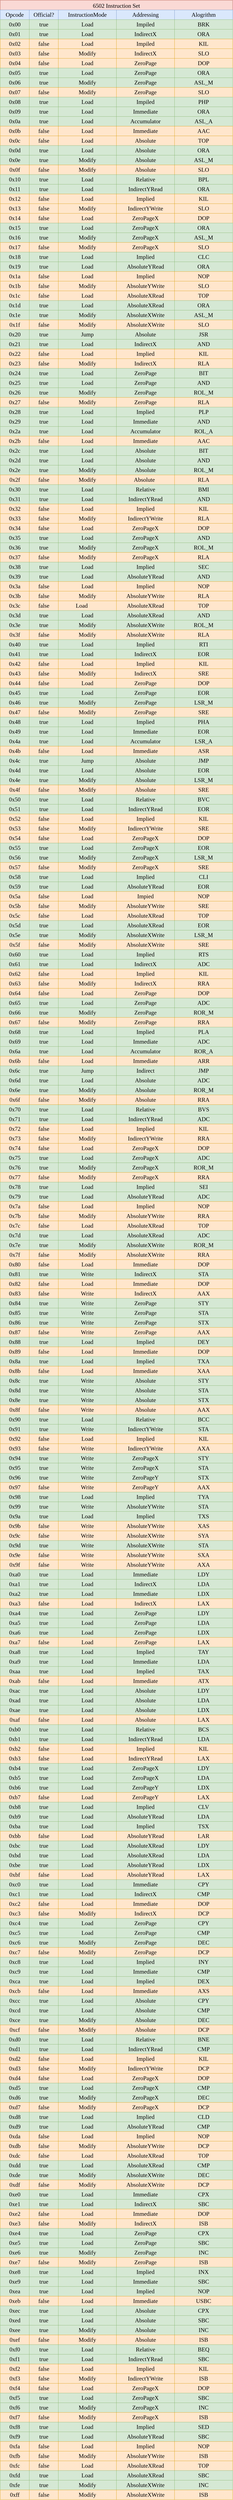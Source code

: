 <mxfile version="15.4.0" type="device"><diagram id="-Xs9D1OVH_tjffT08A1S" name="第 1 页"><mxGraphModel dx="1278" dy="960" grid="1" gridSize="10" guides="1" tooltips="1" connect="1" arrows="1" fold="1" page="1" pageScale="1" pageWidth="827" pageHeight="1169" math="0" shadow="0"><root><mxCell id="0"/><mxCell id="1" parent="0"/><mxCell id="W1kqujngudyt_0W4vZ4o-1" value="6502 Instruction Set" style="swimlane;startSize=40;fontSize=24;fontFamily=Comic Sans MS;fillColor=#fad9d5;strokeColor=#ae4132;fontStyle=0" parent="1" vertex="1"><mxGeometry width="960" height="10320" as="geometry"/></mxCell><mxCell id="W1kqujngudyt_0W4vZ4o-32" value="InstructionMode" style="rounded=0;whiteSpace=wrap;html=1;fontSize=24;fontFamily=Comic Sans MS;fillColor=#dae8fc;strokeColor=#6c8ebf;" parent="W1kqujngudyt_0W4vZ4o-1" vertex="1"><mxGeometry x="240" y="40" width="240" height="40" as="geometry"/></mxCell><mxCell id="W1kqujngudyt_0W4vZ4o-33" value="Addressing" style="rounded=0;whiteSpace=wrap;html=1;fontSize=24;fontFamily=Comic Sans MS;fillColor=#dae8fc;strokeColor=#6c8ebf;" parent="W1kqujngudyt_0W4vZ4o-1" vertex="1"><mxGeometry x="480" y="40" width="240" height="40" as="geometry"/></mxCell><mxCell id="W1kqujngudyt_0W4vZ4o-34" value="Alogrithm" style="rounded=0;whiteSpace=wrap;html=1;fontSize=24;fontFamily=Comic Sans MS;fillColor=#dae8fc;strokeColor=#6c8ebf;" parent="W1kqujngudyt_0W4vZ4o-1" vertex="1"><mxGeometry x="720" y="40" width="240" height="40" as="geometry"/></mxCell><mxCell id="W1kqujngudyt_0W4vZ4o-38" value="Official?" style="rounded=0;whiteSpace=wrap;html=1;fontSize=24;fontFamily=Comic Sans MS;fillColor=#dae8fc;strokeColor=#6c8ebf;" parent="W1kqujngudyt_0W4vZ4o-1" vertex="1"><mxGeometry x="120" y="40" width="120" height="40" as="geometry"/></mxCell><mxCell id="W1kqujngudyt_0W4vZ4o-40" value="Opcode" style="rounded=0;whiteSpace=wrap;html=1;fontSize=24;fontFamily=Comic Sans MS;fillColor=#dae8fc;strokeColor=#6c8ebf;" parent="W1kqujngudyt_0W4vZ4o-1" vertex="1"><mxGeometry y="40" width="120" height="40" as="geometry"/></mxCell><mxCell id="W1kqujngudyt_0W4vZ4o-89" value="0x40" style="rounded=0;whiteSpace=wrap;html=1;fontSize=24;fontFamily=Comic Sans MS;fillColor=#d5e8d4;strokeColor=#82b366;" parent="W1kqujngudyt_0W4vZ4o-1" vertex="1"><mxGeometry y="2640" width="120" height="40" as="geometry"/></mxCell><mxCell id="W1kqujngudyt_0W4vZ4o-90" value="0x41" style="rounded=0;whiteSpace=wrap;html=1;fontSize=24;fontFamily=Comic Sans MS;fillColor=#d5e8d4;strokeColor=#82b366;" parent="W1kqujngudyt_0W4vZ4o-1" vertex="1"><mxGeometry y="2680" width="120" height="40" as="geometry"/></mxCell><mxCell id="W1kqujngudyt_0W4vZ4o-91" value="0x42" style="rounded=0;whiteSpace=wrap;html=1;fontSize=24;fontFamily=Comic Sans MS;fillColor=#ffe6cc;strokeColor=#d79b00;" parent="W1kqujngudyt_0W4vZ4o-1" vertex="1"><mxGeometry y="2720" width="120" height="40" as="geometry"/></mxCell><mxCell id="W1kqujngudyt_0W4vZ4o-92" value="0x43" style="rounded=0;whiteSpace=wrap;html=1;fontSize=24;fontFamily=Comic Sans MS;fillColor=#ffe6cc;strokeColor=#d79b00;" parent="W1kqujngudyt_0W4vZ4o-1" vertex="1"><mxGeometry y="2760" width="120" height="40" as="geometry"/></mxCell><mxCell id="W1kqujngudyt_0W4vZ4o-93" value="0x44" style="rounded=0;whiteSpace=wrap;html=1;fontSize=24;fontFamily=Comic Sans MS;fillColor=#ffe6cc;strokeColor=#d79b00;" parent="W1kqujngudyt_0W4vZ4o-1" vertex="1"><mxGeometry y="2800" width="120" height="40" as="geometry"/></mxCell><mxCell id="W1kqujngudyt_0W4vZ4o-94" value="0x45" style="rounded=0;whiteSpace=wrap;html=1;fontSize=24;fontFamily=Comic Sans MS;fillColor=#d5e8d4;strokeColor=#82b366;" parent="W1kqujngudyt_0W4vZ4o-1" vertex="1"><mxGeometry y="2840" width="120" height="40" as="geometry"/></mxCell><mxCell id="W1kqujngudyt_0W4vZ4o-95" value="0x46" style="rounded=0;whiteSpace=wrap;html=1;fontSize=24;fontFamily=Comic Sans MS;fillColor=#d5e8d4;strokeColor=#82b366;" parent="W1kqujngudyt_0W4vZ4o-1" vertex="1"><mxGeometry y="2880" width="120" height="40" as="geometry"/></mxCell><mxCell id="W1kqujngudyt_0W4vZ4o-96" value="0x47" style="rounded=0;whiteSpace=wrap;html=1;fontSize=24;fontFamily=Comic Sans MS;fillColor=#ffe6cc;strokeColor=#d79b00;" parent="W1kqujngudyt_0W4vZ4o-1" vertex="1"><mxGeometry y="2920" width="120" height="40" as="geometry"/></mxCell><mxCell id="W1kqujngudyt_0W4vZ4o-97" value="0x48" style="rounded=0;whiteSpace=wrap;html=1;fontSize=24;fontFamily=Comic Sans MS;fillColor=#d5e8d4;strokeColor=#82b366;" parent="W1kqujngudyt_0W4vZ4o-1" vertex="1"><mxGeometry y="2960" width="120" height="40" as="geometry"/></mxCell><mxCell id="W1kqujngudyt_0W4vZ4o-98" value="0x49" style="rounded=0;whiteSpace=wrap;html=1;fontSize=24;fontFamily=Comic Sans MS;fillColor=#d5e8d4;strokeColor=#82b366;" parent="W1kqujngudyt_0W4vZ4o-1" vertex="1"><mxGeometry y="3000" width="120" height="40" as="geometry"/></mxCell><mxCell id="W1kqujngudyt_0W4vZ4o-99" value="0x4a" style="rounded=0;whiteSpace=wrap;html=1;fontSize=24;fontFamily=Comic Sans MS;fillColor=#d5e8d4;strokeColor=#82b366;" parent="W1kqujngudyt_0W4vZ4o-1" vertex="1"><mxGeometry y="3040" width="120" height="40" as="geometry"/></mxCell><mxCell id="W1kqujngudyt_0W4vZ4o-100" value="0x4b" style="rounded=0;whiteSpace=wrap;html=1;fontSize=24;fontFamily=Comic Sans MS;fillColor=#ffe6cc;strokeColor=#d79b00;" parent="W1kqujngudyt_0W4vZ4o-1" vertex="1"><mxGeometry y="3080" width="120" height="40" as="geometry"/></mxCell><mxCell id="W1kqujngudyt_0W4vZ4o-101" value="0x4c" style="rounded=0;whiteSpace=wrap;html=1;fontSize=24;fontFamily=Comic Sans MS;fillColor=#d5e8d4;strokeColor=#82b366;" parent="W1kqujngudyt_0W4vZ4o-1" vertex="1"><mxGeometry y="3120" width="120" height="40" as="geometry"/></mxCell><mxCell id="W1kqujngudyt_0W4vZ4o-102" value="0x4d" style="rounded=0;whiteSpace=wrap;html=1;fontSize=24;fontFamily=Comic Sans MS;fillColor=#d5e8d4;strokeColor=#82b366;" parent="W1kqujngudyt_0W4vZ4o-1" vertex="1"><mxGeometry y="3160" width="120" height="40" as="geometry"/></mxCell><mxCell id="W1kqujngudyt_0W4vZ4o-103" value="0x4e" style="rounded=0;whiteSpace=wrap;html=1;fontSize=24;fontFamily=Comic Sans MS;fillColor=#d5e8d4;strokeColor=#82b366;" parent="W1kqujngudyt_0W4vZ4o-1" vertex="1"><mxGeometry y="3200" width="120" height="40" as="geometry"/></mxCell><mxCell id="W1kqujngudyt_0W4vZ4o-104" value="0x4f" style="rounded=0;whiteSpace=wrap;html=1;fontSize=24;fontFamily=Comic Sans MS;fillColor=#ffe6cc;strokeColor=#d79b00;" parent="W1kqujngudyt_0W4vZ4o-1" vertex="1"><mxGeometry y="3240" width="120" height="40" as="geometry"/></mxCell><mxCell id="W1kqujngudyt_0W4vZ4o-137" value="0x70" style="rounded=0;whiteSpace=wrap;html=1;fontSize=24;fontFamily=Comic Sans MS;fillColor=#d5e8d4;strokeColor=#82b366;" parent="W1kqujngudyt_0W4vZ4o-1" vertex="1"><mxGeometry y="4560" width="120" height="40" as="geometry"/></mxCell><mxCell id="W1kqujngudyt_0W4vZ4o-138" value="0x71" style="rounded=0;whiteSpace=wrap;html=1;fontSize=24;fontFamily=Comic Sans MS;fillColor=#d5e8d4;strokeColor=#82b366;" parent="W1kqujngudyt_0W4vZ4o-1" vertex="1"><mxGeometry y="4600" width="120" height="40" as="geometry"/></mxCell><mxCell id="W1kqujngudyt_0W4vZ4o-139" value="0x72" style="rounded=0;whiteSpace=wrap;html=1;fontSize=24;fontFamily=Comic Sans MS;fillColor=#ffe6cc;strokeColor=#d79b00;" parent="W1kqujngudyt_0W4vZ4o-1" vertex="1"><mxGeometry y="4640" width="120" height="40" as="geometry"/></mxCell><mxCell id="W1kqujngudyt_0W4vZ4o-140" value="0x73" style="rounded=0;whiteSpace=wrap;html=1;fontSize=24;fontFamily=Comic Sans MS;fillColor=#ffe6cc;strokeColor=#d79b00;" parent="W1kqujngudyt_0W4vZ4o-1" vertex="1"><mxGeometry y="4680" width="120" height="40" as="geometry"/></mxCell><mxCell id="W1kqujngudyt_0W4vZ4o-141" value="0x74" style="rounded=0;whiteSpace=wrap;html=1;fontSize=24;fontFamily=Comic Sans MS;fillColor=#ffe6cc;strokeColor=#d79b00;" parent="W1kqujngudyt_0W4vZ4o-1" vertex="1"><mxGeometry y="4720" width="120" height="40" as="geometry"/></mxCell><mxCell id="W1kqujngudyt_0W4vZ4o-142" value="0x75" style="rounded=0;whiteSpace=wrap;html=1;fontSize=24;fontFamily=Comic Sans MS;fillColor=#d5e8d4;strokeColor=#82b366;" parent="W1kqujngudyt_0W4vZ4o-1" vertex="1"><mxGeometry y="4760" width="120" height="40" as="geometry"/></mxCell><mxCell id="W1kqujngudyt_0W4vZ4o-143" value="0x76" style="rounded=0;whiteSpace=wrap;html=1;fontSize=24;fontFamily=Comic Sans MS;fillColor=#d5e8d4;strokeColor=#82b366;" parent="W1kqujngudyt_0W4vZ4o-1" vertex="1"><mxGeometry y="4800" width="120" height="40" as="geometry"/></mxCell><mxCell id="W1kqujngudyt_0W4vZ4o-144" value="0x77" style="rounded=0;whiteSpace=wrap;html=1;fontSize=24;fontFamily=Comic Sans MS;fillColor=#ffe6cc;strokeColor=#d79b00;" parent="W1kqujngudyt_0W4vZ4o-1" vertex="1"><mxGeometry y="4840" width="120" height="40" as="geometry"/></mxCell><mxCell id="W1kqujngudyt_0W4vZ4o-145" value="0x78" style="rounded=0;whiteSpace=wrap;html=1;fontSize=24;fontFamily=Comic Sans MS;fillColor=#d5e8d4;strokeColor=#82b366;" parent="W1kqujngudyt_0W4vZ4o-1" vertex="1"><mxGeometry y="4880" width="120" height="40" as="geometry"/></mxCell><mxCell id="W1kqujngudyt_0W4vZ4o-146" value="0x79" style="rounded=0;whiteSpace=wrap;html=1;fontSize=24;fontFamily=Comic Sans MS;fillColor=#d5e8d4;strokeColor=#82b366;" parent="W1kqujngudyt_0W4vZ4o-1" vertex="1"><mxGeometry y="4920" width="120" height="40" as="geometry"/></mxCell><mxCell id="W1kqujngudyt_0W4vZ4o-147" value="0x7a" style="rounded=0;whiteSpace=wrap;html=1;fontSize=24;fontFamily=Comic Sans MS;fillColor=#ffe6cc;strokeColor=#d79b00;" parent="W1kqujngudyt_0W4vZ4o-1" vertex="1"><mxGeometry y="4960" width="120" height="40" as="geometry"/></mxCell><mxCell id="W1kqujngudyt_0W4vZ4o-148" value="0x7b" style="rounded=0;whiteSpace=wrap;html=1;fontSize=24;fontFamily=Comic Sans MS;fillColor=#ffe6cc;strokeColor=#d79b00;" parent="W1kqujngudyt_0W4vZ4o-1" vertex="1"><mxGeometry y="5000" width="120" height="40" as="geometry"/></mxCell><mxCell id="W1kqujngudyt_0W4vZ4o-149" value="0x7c" style="rounded=0;whiteSpace=wrap;html=1;fontSize=24;fontFamily=Comic Sans MS;fillColor=#ffe6cc;strokeColor=#d79b00;" parent="W1kqujngudyt_0W4vZ4o-1" vertex="1"><mxGeometry y="5040" width="120" height="40" as="geometry"/></mxCell><mxCell id="W1kqujngudyt_0W4vZ4o-150" value="0x7d" style="rounded=0;whiteSpace=wrap;html=1;fontSize=24;fontFamily=Comic Sans MS;fillColor=#d5e8d4;strokeColor=#82b366;" parent="W1kqujngudyt_0W4vZ4o-1" vertex="1"><mxGeometry y="5080" width="120" height="40" as="geometry"/></mxCell><mxCell id="W1kqujngudyt_0W4vZ4o-151" value="0x7e" style="rounded=0;whiteSpace=wrap;html=1;fontSize=24;fontFamily=Comic Sans MS;fillColor=#d5e8d4;strokeColor=#82b366;" parent="W1kqujngudyt_0W4vZ4o-1" vertex="1"><mxGeometry y="5120" width="120" height="40" as="geometry"/></mxCell><mxCell id="W1kqujngudyt_0W4vZ4o-152" value="0x7f" style="rounded=0;whiteSpace=wrap;html=1;fontSize=24;fontFamily=Comic Sans MS;fillColor=#ffe6cc;strokeColor=#d79b00;" parent="W1kqujngudyt_0W4vZ4o-1" vertex="1"><mxGeometry y="5160" width="120" height="40" as="geometry"/></mxCell><mxCell id="W1kqujngudyt_0W4vZ4o-233" value="0xe0" style="rounded=0;whiteSpace=wrap;html=1;fontSize=24;fontFamily=Comic Sans MS;fillColor=#d5e8d4;strokeColor=#82b366;" parent="W1kqujngudyt_0W4vZ4o-1" vertex="1"><mxGeometry y="9040" width="120" height="40" as="geometry"/></mxCell><mxCell id="W1kqujngudyt_0W4vZ4o-234" value="0xe1" style="rounded=0;whiteSpace=wrap;html=1;fontSize=24;fontFamily=Comic Sans MS;fillColor=#d5e8d4;strokeColor=#82b366;" parent="W1kqujngudyt_0W4vZ4o-1" vertex="1"><mxGeometry y="9080" width="120" height="40" as="geometry"/></mxCell><mxCell id="W1kqujngudyt_0W4vZ4o-235" value="0xe2" style="rounded=0;whiteSpace=wrap;html=1;fontSize=24;fontFamily=Comic Sans MS;fillColor=#ffe6cc;strokeColor=#d79b00;" parent="W1kqujngudyt_0W4vZ4o-1" vertex="1"><mxGeometry y="9120" width="120" height="40" as="geometry"/></mxCell><mxCell id="W1kqujngudyt_0W4vZ4o-236" value="0xe3" style="rounded=0;whiteSpace=wrap;html=1;fontSize=24;fontFamily=Comic Sans MS;fillColor=#ffe6cc;strokeColor=#d79b00;" parent="W1kqujngudyt_0W4vZ4o-1" vertex="1"><mxGeometry y="9160" width="120" height="40" as="geometry"/></mxCell><mxCell id="W1kqujngudyt_0W4vZ4o-237" value="0xe4" style="rounded=0;whiteSpace=wrap;html=1;fontSize=24;fontFamily=Comic Sans MS;fillColor=#d5e8d4;strokeColor=#82b366;" parent="W1kqujngudyt_0W4vZ4o-1" vertex="1"><mxGeometry y="9200" width="120" height="40" as="geometry"/></mxCell><mxCell id="W1kqujngudyt_0W4vZ4o-238" value="0xe5" style="rounded=0;whiteSpace=wrap;html=1;fontSize=24;fontFamily=Comic Sans MS;fillColor=#d5e8d4;strokeColor=#82b366;" parent="W1kqujngudyt_0W4vZ4o-1" vertex="1"><mxGeometry y="9240" width="120" height="40" as="geometry"/></mxCell><mxCell id="W1kqujngudyt_0W4vZ4o-239" value="0xe6" style="rounded=0;whiteSpace=wrap;html=1;fontSize=24;fontFamily=Comic Sans MS;fillColor=#d5e8d4;strokeColor=#82b366;" parent="W1kqujngudyt_0W4vZ4o-1" vertex="1"><mxGeometry y="9280" width="120" height="40" as="geometry"/></mxCell><mxCell id="W1kqujngudyt_0W4vZ4o-240" value="0xe7" style="rounded=0;whiteSpace=wrap;html=1;fontSize=24;fontFamily=Comic Sans MS;fillColor=#ffe6cc;strokeColor=#d79b00;" parent="W1kqujngudyt_0W4vZ4o-1" vertex="1"><mxGeometry y="9320" width="120" height="40" as="geometry"/></mxCell><mxCell id="W1kqujngudyt_0W4vZ4o-241" value="0xe8" style="rounded=0;whiteSpace=wrap;html=1;fontSize=24;fontFamily=Comic Sans MS;fillColor=#d5e8d4;strokeColor=#82b366;" parent="W1kqujngudyt_0W4vZ4o-1" vertex="1"><mxGeometry y="9360" width="120" height="40" as="geometry"/></mxCell><mxCell id="W1kqujngudyt_0W4vZ4o-242" value="0xe9" style="rounded=0;whiteSpace=wrap;html=1;fontSize=24;fontFamily=Comic Sans MS;fillColor=#d5e8d4;strokeColor=#82b366;" parent="W1kqujngudyt_0W4vZ4o-1" vertex="1"><mxGeometry y="9400" width="120" height="40" as="geometry"/></mxCell><mxCell id="W1kqujngudyt_0W4vZ4o-243" value="0xea" style="rounded=0;whiteSpace=wrap;html=1;fontSize=24;fontFamily=Comic Sans MS;fillColor=#d5e8d4;strokeColor=#82b366;" parent="W1kqujngudyt_0W4vZ4o-1" vertex="1"><mxGeometry y="9440" width="120" height="40" as="geometry"/></mxCell><mxCell id="W1kqujngudyt_0W4vZ4o-244" value="0xeb" style="rounded=0;whiteSpace=wrap;html=1;fontSize=24;fontFamily=Comic Sans MS;fillColor=#ffe6cc;strokeColor=#d79b00;" parent="W1kqujngudyt_0W4vZ4o-1" vertex="1"><mxGeometry y="9480" width="120" height="40" as="geometry"/></mxCell><mxCell id="W1kqujngudyt_0W4vZ4o-245" value="0xec" style="rounded=0;whiteSpace=wrap;html=1;fontSize=24;fontFamily=Comic Sans MS;fillColor=#d5e8d4;strokeColor=#82b366;" parent="W1kqujngudyt_0W4vZ4o-1" vertex="1"><mxGeometry y="9520" width="120" height="40" as="geometry"/></mxCell><mxCell id="W1kqujngudyt_0W4vZ4o-246" value="0xed" style="rounded=0;whiteSpace=wrap;html=1;fontSize=24;fontFamily=Comic Sans MS;fillColor=#d5e8d4;strokeColor=#82b366;" parent="W1kqujngudyt_0W4vZ4o-1" vertex="1"><mxGeometry y="9560" width="120" height="40" as="geometry"/></mxCell><mxCell id="W1kqujngudyt_0W4vZ4o-247" value="0xee" style="rounded=0;whiteSpace=wrap;html=1;fontSize=24;fontFamily=Comic Sans MS;fillColor=#d5e8d4;strokeColor=#82b366;" parent="W1kqujngudyt_0W4vZ4o-1" vertex="1"><mxGeometry y="9600" width="120" height="40" as="geometry"/></mxCell><mxCell id="W1kqujngudyt_0W4vZ4o-248" value="0xef" style="rounded=0;whiteSpace=wrap;html=1;fontSize=24;fontFamily=Comic Sans MS;fillColor=#ffe6cc;strokeColor=#d79b00;" parent="W1kqujngudyt_0W4vZ4o-1" vertex="1"><mxGeometry y="9640" width="120" height="40" as="geometry"/></mxCell><mxCell id="W1kqujngudyt_0W4vZ4o-249" value="0xf0" style="rounded=0;whiteSpace=wrap;html=1;fontSize=24;fontFamily=Comic Sans MS;fillColor=#d5e8d4;strokeColor=#82b366;" parent="W1kqujngudyt_0W4vZ4o-1" vertex="1"><mxGeometry y="9680" width="120" height="40" as="geometry"/></mxCell><mxCell id="W1kqujngudyt_0W4vZ4o-250" value="0xf1" style="rounded=0;whiteSpace=wrap;html=1;fontSize=24;fontFamily=Comic Sans MS;fillColor=#d5e8d4;strokeColor=#82b366;" parent="W1kqujngudyt_0W4vZ4o-1" vertex="1"><mxGeometry y="9720" width="120" height="40" as="geometry"/></mxCell><mxCell id="W1kqujngudyt_0W4vZ4o-251" value="0xf2" style="rounded=0;whiteSpace=wrap;html=1;fontSize=24;fontFamily=Comic Sans MS;fillColor=#ffe6cc;strokeColor=#d79b00;" parent="W1kqujngudyt_0W4vZ4o-1" vertex="1"><mxGeometry y="9760" width="120" height="40" as="geometry"/></mxCell><mxCell id="W1kqujngudyt_0W4vZ4o-252" value="0xf3" style="rounded=0;whiteSpace=wrap;html=1;fontSize=24;fontFamily=Comic Sans MS;fillColor=#ffe6cc;strokeColor=#d79b00;" parent="W1kqujngudyt_0W4vZ4o-1" vertex="1"><mxGeometry y="9800" width="120" height="40" as="geometry"/></mxCell><mxCell id="W1kqujngudyt_0W4vZ4o-253" value="0xf4" style="rounded=0;whiteSpace=wrap;html=1;fontSize=24;fontFamily=Comic Sans MS;fillColor=#ffe6cc;strokeColor=#d79b00;" parent="W1kqujngudyt_0W4vZ4o-1" vertex="1"><mxGeometry y="9840" width="120" height="40" as="geometry"/></mxCell><mxCell id="W1kqujngudyt_0W4vZ4o-254" value="0xf5" style="rounded=0;whiteSpace=wrap;html=1;fontSize=24;fontFamily=Comic Sans MS;fillColor=#d5e8d4;strokeColor=#82b366;" parent="W1kqujngudyt_0W4vZ4o-1" vertex="1"><mxGeometry y="9880" width="120" height="40" as="geometry"/></mxCell><mxCell id="W1kqujngudyt_0W4vZ4o-255" value="0xf6" style="rounded=0;whiteSpace=wrap;html=1;fontSize=24;fontFamily=Comic Sans MS;fillColor=#d5e8d4;strokeColor=#82b366;" parent="W1kqujngudyt_0W4vZ4o-1" vertex="1"><mxGeometry y="9920" width="120" height="40" as="geometry"/></mxCell><mxCell id="W1kqujngudyt_0W4vZ4o-256" value="0xf7" style="rounded=0;whiteSpace=wrap;html=1;fontSize=24;fontFamily=Comic Sans MS;fillColor=#ffe6cc;strokeColor=#d79b00;" parent="W1kqujngudyt_0W4vZ4o-1" vertex="1"><mxGeometry y="9960" width="120" height="40" as="geometry"/></mxCell><mxCell id="W1kqujngudyt_0W4vZ4o-257" value="0xf8" style="rounded=0;whiteSpace=wrap;html=1;fontSize=24;fontFamily=Comic Sans MS;fillColor=#d5e8d4;strokeColor=#82b366;" parent="W1kqujngudyt_0W4vZ4o-1" vertex="1"><mxGeometry y="10000" width="120" height="40" as="geometry"/></mxCell><mxCell id="W1kqujngudyt_0W4vZ4o-258" value="0xf9" style="rounded=0;whiteSpace=wrap;html=1;fontSize=24;fontFamily=Comic Sans MS;fillColor=#d5e8d4;strokeColor=#82b366;" parent="W1kqujngudyt_0W4vZ4o-1" vertex="1"><mxGeometry y="10040" width="120" height="40" as="geometry"/></mxCell><mxCell id="W1kqujngudyt_0W4vZ4o-259" value="0xfa" style="rounded=0;whiteSpace=wrap;html=1;fontSize=24;fontFamily=Comic Sans MS;fillColor=#ffe6cc;strokeColor=#d79b00;" parent="W1kqujngudyt_0W4vZ4o-1" vertex="1"><mxGeometry y="10080" width="120" height="40" as="geometry"/></mxCell><mxCell id="W1kqujngudyt_0W4vZ4o-260" value="0xfb" style="rounded=0;whiteSpace=wrap;html=1;fontSize=24;fontFamily=Comic Sans MS;fillColor=#ffe6cc;strokeColor=#d79b00;" parent="W1kqujngudyt_0W4vZ4o-1" vertex="1"><mxGeometry y="10120" width="120" height="40" as="geometry"/></mxCell><mxCell id="W1kqujngudyt_0W4vZ4o-261" value="0xfc" style="rounded=0;whiteSpace=wrap;html=1;fontSize=24;fontFamily=Comic Sans MS;fillColor=#ffe6cc;strokeColor=#d79b00;" parent="W1kqujngudyt_0W4vZ4o-1" vertex="1"><mxGeometry y="10160" width="120" height="40" as="geometry"/></mxCell><mxCell id="W1kqujngudyt_0W4vZ4o-262" value="0xfd" style="rounded=0;whiteSpace=wrap;html=1;fontSize=24;fontFamily=Comic Sans MS;fillColor=#d5e8d4;strokeColor=#82b366;" parent="W1kqujngudyt_0W4vZ4o-1" vertex="1"><mxGeometry y="10200" width="120" height="40" as="geometry"/></mxCell><mxCell id="W1kqujngudyt_0W4vZ4o-263" value="0xfe" style="rounded=0;whiteSpace=wrap;html=1;fontSize=24;fontFamily=Comic Sans MS;fillColor=#d5e8d4;strokeColor=#82b366;" parent="W1kqujngudyt_0W4vZ4o-1" vertex="1"><mxGeometry y="10240" width="120" height="40" as="geometry"/></mxCell><mxCell id="W1kqujngudyt_0W4vZ4o-264" value="0xff" style="rounded=0;whiteSpace=wrap;html=1;fontSize=24;fontFamily=Comic Sans MS;fillColor=#ffe6cc;strokeColor=#d79b00;" parent="W1kqujngudyt_0W4vZ4o-1" vertex="1"><mxGeometry y="10280" width="120" height="40" as="geometry"/></mxCell><mxCell id="W1kqujngudyt_0W4vZ4o-392" value="true" style="rounded=0;whiteSpace=wrap;html=1;fontSize=24;fontFamily=Comic Sans MS;fillColor=#d5e8d4;strokeColor=#82b366;" parent="W1kqujngudyt_0W4vZ4o-1" vertex="1"><mxGeometry x="120" y="2640" width="120" height="40" as="geometry"/></mxCell><mxCell id="W1kqujngudyt_0W4vZ4o-393" value="true" style="rounded=0;whiteSpace=wrap;html=1;fontSize=24;fontFamily=Comic Sans MS;fillColor=#d5e8d4;strokeColor=#82b366;" parent="W1kqujngudyt_0W4vZ4o-1" vertex="1"><mxGeometry x="120" y="2680" width="120" height="40" as="geometry"/></mxCell><mxCell id="W1kqujngudyt_0W4vZ4o-394" value="false" style="rounded=0;whiteSpace=wrap;html=1;fontSize=24;fontFamily=Comic Sans MS;fillColor=#ffe6cc;strokeColor=#d79b00;" parent="W1kqujngudyt_0W4vZ4o-1" vertex="1"><mxGeometry x="120" y="2720" width="120" height="40" as="geometry"/></mxCell><mxCell id="W1kqujngudyt_0W4vZ4o-395" value="false" style="rounded=0;whiteSpace=wrap;html=1;fontSize=24;fontFamily=Comic Sans MS;fillColor=#ffe6cc;strokeColor=#d79b00;" parent="W1kqujngudyt_0W4vZ4o-1" vertex="1"><mxGeometry x="120" y="2760" width="120" height="40" as="geometry"/></mxCell><mxCell id="W1kqujngudyt_0W4vZ4o-396" value="false" style="rounded=0;whiteSpace=wrap;html=1;fontSize=24;fontFamily=Comic Sans MS;fillColor=#ffe6cc;strokeColor=#d79b00;" parent="W1kqujngudyt_0W4vZ4o-1" vertex="1"><mxGeometry x="120" y="2800" width="120" height="40" as="geometry"/></mxCell><mxCell id="W1kqujngudyt_0W4vZ4o-397" value="true" style="rounded=0;whiteSpace=wrap;html=1;fontSize=24;fontFamily=Comic Sans MS;fillColor=#d5e8d4;strokeColor=#82b366;" parent="W1kqujngudyt_0W4vZ4o-1" vertex="1"><mxGeometry x="120" y="2840" width="120" height="40" as="geometry"/></mxCell><mxCell id="W1kqujngudyt_0W4vZ4o-398" value="true" style="rounded=0;whiteSpace=wrap;html=1;fontSize=24;fontFamily=Comic Sans MS;fillColor=#d5e8d4;strokeColor=#82b366;" parent="W1kqujngudyt_0W4vZ4o-1" vertex="1"><mxGeometry x="120" y="2880" width="120" height="40" as="geometry"/></mxCell><mxCell id="W1kqujngudyt_0W4vZ4o-399" value="false" style="rounded=0;whiteSpace=wrap;html=1;fontSize=24;fontFamily=Comic Sans MS;fillColor=#ffe6cc;strokeColor=#d79b00;" parent="W1kqujngudyt_0W4vZ4o-1" vertex="1"><mxGeometry x="120" y="2920" width="120" height="40" as="geometry"/></mxCell><mxCell id="W1kqujngudyt_0W4vZ4o-400" value="true" style="rounded=0;whiteSpace=wrap;html=1;fontSize=24;fontFamily=Comic Sans MS;fillColor=#d5e8d4;strokeColor=#82b366;" parent="W1kqujngudyt_0W4vZ4o-1" vertex="1"><mxGeometry x="120" y="2960" width="120" height="40" as="geometry"/></mxCell><mxCell id="W1kqujngudyt_0W4vZ4o-401" value="true" style="rounded=0;whiteSpace=wrap;html=1;fontSize=24;fontFamily=Comic Sans MS;fillColor=#d5e8d4;strokeColor=#82b366;" parent="W1kqujngudyt_0W4vZ4o-1" vertex="1"><mxGeometry x="120" y="3000" width="120" height="40" as="geometry"/></mxCell><mxCell id="W1kqujngudyt_0W4vZ4o-402" value="true" style="rounded=0;whiteSpace=wrap;html=1;fontSize=24;fontFamily=Comic Sans MS;fillColor=#d5e8d4;strokeColor=#82b366;" parent="W1kqujngudyt_0W4vZ4o-1" vertex="1"><mxGeometry x="120" y="3040" width="120" height="40" as="geometry"/></mxCell><mxCell id="W1kqujngudyt_0W4vZ4o-403" value="false" style="rounded=0;whiteSpace=wrap;html=1;fontSize=24;fontFamily=Comic Sans MS;fillColor=#ffe6cc;strokeColor=#d79b00;" parent="W1kqujngudyt_0W4vZ4o-1" vertex="1"><mxGeometry x="120" y="3080" width="120" height="40" as="geometry"/></mxCell><mxCell id="W1kqujngudyt_0W4vZ4o-404" value="true" style="rounded=0;whiteSpace=wrap;html=1;fontSize=24;fontFamily=Comic Sans MS;fillColor=#d5e8d4;strokeColor=#82b366;" parent="W1kqujngudyt_0W4vZ4o-1" vertex="1"><mxGeometry x="120" y="3120" width="120" height="40" as="geometry"/></mxCell><mxCell id="W1kqujngudyt_0W4vZ4o-405" value="true" style="rounded=0;whiteSpace=wrap;html=1;fontSize=24;fontFamily=Comic Sans MS;fillColor=#d5e8d4;strokeColor=#82b366;" parent="W1kqujngudyt_0W4vZ4o-1" vertex="1"><mxGeometry x="120" y="3160" width="120" height="40" as="geometry"/></mxCell><mxCell id="W1kqujngudyt_0W4vZ4o-406" value="true" style="rounded=0;whiteSpace=wrap;html=1;fontSize=24;fontFamily=Comic Sans MS;fillColor=#d5e8d4;strokeColor=#82b366;" parent="W1kqujngudyt_0W4vZ4o-1" vertex="1"><mxGeometry x="120" y="3200" width="120" height="40" as="geometry"/></mxCell><mxCell id="W1kqujngudyt_0W4vZ4o-407" value="false" style="rounded=0;whiteSpace=wrap;html=1;fontSize=24;fontFamily=Comic Sans MS;fillColor=#ffe6cc;strokeColor=#d79b00;" parent="W1kqujngudyt_0W4vZ4o-1" vertex="1"><mxGeometry x="120" y="3240" width="120" height="40" as="geometry"/></mxCell><mxCell id="W1kqujngudyt_0W4vZ4o-440" value="true" style="rounded=0;whiteSpace=wrap;html=1;fontSize=24;fontFamily=Comic Sans MS;fillColor=#d5e8d4;strokeColor=#82b366;" parent="W1kqujngudyt_0W4vZ4o-1" vertex="1"><mxGeometry x="120" y="4560" width="120" height="40" as="geometry"/></mxCell><mxCell id="W1kqujngudyt_0W4vZ4o-441" value="true" style="rounded=0;whiteSpace=wrap;html=1;fontSize=24;fontFamily=Comic Sans MS;fillColor=#d5e8d4;strokeColor=#82b366;" parent="W1kqujngudyt_0W4vZ4o-1" vertex="1"><mxGeometry x="120" y="4600" width="120" height="40" as="geometry"/></mxCell><mxCell id="W1kqujngudyt_0W4vZ4o-442" value="false" style="rounded=0;whiteSpace=wrap;html=1;fontSize=24;fontFamily=Comic Sans MS;fillColor=#ffe6cc;strokeColor=#d79b00;" parent="W1kqujngudyt_0W4vZ4o-1" vertex="1"><mxGeometry x="120" y="4640" width="120" height="40" as="geometry"/></mxCell><mxCell id="W1kqujngudyt_0W4vZ4o-443" value="false" style="rounded=0;whiteSpace=wrap;html=1;fontSize=24;fontFamily=Comic Sans MS;fillColor=#ffe6cc;strokeColor=#d79b00;" parent="W1kqujngudyt_0W4vZ4o-1" vertex="1"><mxGeometry x="120" y="4680" width="120" height="40" as="geometry"/></mxCell><mxCell id="W1kqujngudyt_0W4vZ4o-444" value="false" style="rounded=0;whiteSpace=wrap;html=1;fontSize=24;fontFamily=Comic Sans MS;fillColor=#ffe6cc;strokeColor=#d79b00;" parent="W1kqujngudyt_0W4vZ4o-1" vertex="1"><mxGeometry x="120" y="4720" width="120" height="40" as="geometry"/></mxCell><mxCell id="W1kqujngudyt_0W4vZ4o-445" value="true" style="rounded=0;whiteSpace=wrap;html=1;fontSize=24;fontFamily=Comic Sans MS;fillColor=#d5e8d4;strokeColor=#82b366;" parent="W1kqujngudyt_0W4vZ4o-1" vertex="1"><mxGeometry x="120" y="4760" width="120" height="40" as="geometry"/></mxCell><mxCell id="W1kqujngudyt_0W4vZ4o-446" value="true" style="rounded=0;whiteSpace=wrap;html=1;fontSize=24;fontFamily=Comic Sans MS;fillColor=#d5e8d4;strokeColor=#82b366;" parent="W1kqujngudyt_0W4vZ4o-1" vertex="1"><mxGeometry x="120" y="4800" width="120" height="40" as="geometry"/></mxCell><mxCell id="W1kqujngudyt_0W4vZ4o-447" value="false" style="rounded=0;whiteSpace=wrap;html=1;fontSize=24;fontFamily=Comic Sans MS;fillColor=#ffe6cc;strokeColor=#d79b00;" parent="W1kqujngudyt_0W4vZ4o-1" vertex="1"><mxGeometry x="120" y="4840" width="120" height="40" as="geometry"/></mxCell><mxCell id="W1kqujngudyt_0W4vZ4o-448" value="true" style="rounded=0;whiteSpace=wrap;html=1;fontSize=24;fontFamily=Comic Sans MS;fillColor=#d5e8d4;strokeColor=#82b366;" parent="W1kqujngudyt_0W4vZ4o-1" vertex="1"><mxGeometry x="120" y="4880" width="120" height="40" as="geometry"/></mxCell><mxCell id="W1kqujngudyt_0W4vZ4o-449" value="true" style="rounded=0;whiteSpace=wrap;html=1;fontSize=24;fontFamily=Comic Sans MS;fillColor=#d5e8d4;strokeColor=#82b366;" parent="W1kqujngudyt_0W4vZ4o-1" vertex="1"><mxGeometry x="120" y="4920" width="120" height="40" as="geometry"/></mxCell><mxCell id="W1kqujngudyt_0W4vZ4o-450" value="false" style="rounded=0;whiteSpace=wrap;html=1;fontSize=24;fontFamily=Comic Sans MS;fillColor=#ffe6cc;strokeColor=#d79b00;" parent="W1kqujngudyt_0W4vZ4o-1" vertex="1"><mxGeometry x="120" y="4960" width="120" height="40" as="geometry"/></mxCell><mxCell id="W1kqujngudyt_0W4vZ4o-451" value="false" style="rounded=0;whiteSpace=wrap;html=1;fontSize=24;fontFamily=Comic Sans MS;fillColor=#ffe6cc;strokeColor=#d79b00;" parent="W1kqujngudyt_0W4vZ4o-1" vertex="1"><mxGeometry x="120" y="5000" width="120" height="40" as="geometry"/></mxCell><mxCell id="W1kqujngudyt_0W4vZ4o-452" value="false" style="rounded=0;whiteSpace=wrap;html=1;fontSize=24;fontFamily=Comic Sans MS;fillColor=#ffe6cc;strokeColor=#d79b00;" parent="W1kqujngudyt_0W4vZ4o-1" vertex="1"><mxGeometry x="120" y="5040" width="120" height="40" as="geometry"/></mxCell><mxCell id="W1kqujngudyt_0W4vZ4o-453" value="true" style="rounded=0;whiteSpace=wrap;html=1;fontSize=24;fontFamily=Comic Sans MS;fillColor=#d5e8d4;strokeColor=#82b366;" parent="W1kqujngudyt_0W4vZ4o-1" vertex="1"><mxGeometry x="120" y="5080" width="120" height="40" as="geometry"/></mxCell><mxCell id="W1kqujngudyt_0W4vZ4o-454" value="true" style="rounded=0;whiteSpace=wrap;html=1;fontSize=24;fontFamily=Comic Sans MS;fillColor=#d5e8d4;strokeColor=#82b366;" parent="W1kqujngudyt_0W4vZ4o-1" vertex="1"><mxGeometry x="120" y="5120" width="120" height="40" as="geometry"/></mxCell><mxCell id="W1kqujngudyt_0W4vZ4o-455" value="false" style="rounded=0;whiteSpace=wrap;html=1;fontSize=24;fontFamily=Comic Sans MS;fillColor=#ffe6cc;strokeColor=#d79b00;" parent="W1kqujngudyt_0W4vZ4o-1" vertex="1"><mxGeometry x="120" y="5160" width="120" height="40" as="geometry"/></mxCell><mxCell id="W1kqujngudyt_0W4vZ4o-552" value="true" style="rounded=0;whiteSpace=wrap;html=1;fontSize=24;fontFamily=Comic Sans MS;fillColor=#d5e8d4;strokeColor=#82b366;" parent="W1kqujngudyt_0W4vZ4o-1" vertex="1"><mxGeometry x="120" y="9040" width="120" height="40" as="geometry"/></mxCell><mxCell id="W1kqujngudyt_0W4vZ4o-553" value="true" style="rounded=0;whiteSpace=wrap;html=1;fontSize=24;fontFamily=Comic Sans MS;fillColor=#d5e8d4;strokeColor=#82b366;" parent="W1kqujngudyt_0W4vZ4o-1" vertex="1"><mxGeometry x="120" y="9080" width="120" height="40" as="geometry"/></mxCell><mxCell id="W1kqujngudyt_0W4vZ4o-554" value="false" style="rounded=0;whiteSpace=wrap;html=1;fontSize=24;fontFamily=Comic Sans MS;fillColor=#ffe6cc;strokeColor=#d79b00;" parent="W1kqujngudyt_0W4vZ4o-1" vertex="1"><mxGeometry x="120" y="9120" width="120" height="40" as="geometry"/></mxCell><mxCell id="W1kqujngudyt_0W4vZ4o-555" value="false" style="rounded=0;whiteSpace=wrap;html=1;fontSize=24;fontFamily=Comic Sans MS;fillColor=#ffe6cc;strokeColor=#d79b00;" parent="W1kqujngudyt_0W4vZ4o-1" vertex="1"><mxGeometry x="120" y="9160" width="120" height="40" as="geometry"/></mxCell><mxCell id="W1kqujngudyt_0W4vZ4o-556" value="true" style="rounded=0;whiteSpace=wrap;html=1;fontSize=24;fontFamily=Comic Sans MS;fillColor=#d5e8d4;strokeColor=#82b366;" parent="W1kqujngudyt_0W4vZ4o-1" vertex="1"><mxGeometry x="120" y="9200" width="120" height="40" as="geometry"/></mxCell><mxCell id="W1kqujngudyt_0W4vZ4o-557" value="true" style="rounded=0;whiteSpace=wrap;html=1;fontSize=24;fontFamily=Comic Sans MS;fillColor=#d5e8d4;strokeColor=#82b366;" parent="W1kqujngudyt_0W4vZ4o-1" vertex="1"><mxGeometry x="120" y="9240" width="120" height="40" as="geometry"/></mxCell><mxCell id="W1kqujngudyt_0W4vZ4o-558" value="true" style="rounded=0;whiteSpace=wrap;html=1;fontSize=24;fontFamily=Comic Sans MS;fillColor=#d5e8d4;strokeColor=#82b366;" parent="W1kqujngudyt_0W4vZ4o-1" vertex="1"><mxGeometry x="120" y="9280" width="120" height="40" as="geometry"/></mxCell><mxCell id="W1kqujngudyt_0W4vZ4o-559" value="false" style="rounded=0;whiteSpace=wrap;html=1;fontSize=24;fontFamily=Comic Sans MS;fillColor=#ffe6cc;strokeColor=#d79b00;" parent="W1kqujngudyt_0W4vZ4o-1" vertex="1"><mxGeometry x="120" y="9320" width="120" height="40" as="geometry"/></mxCell><mxCell id="W1kqujngudyt_0W4vZ4o-560" value="true" style="rounded=0;whiteSpace=wrap;html=1;fontSize=24;fontFamily=Comic Sans MS;fillColor=#d5e8d4;strokeColor=#82b366;" parent="W1kqujngudyt_0W4vZ4o-1" vertex="1"><mxGeometry x="120" y="9360" width="120" height="40" as="geometry"/></mxCell><mxCell id="W1kqujngudyt_0W4vZ4o-561" value="true" style="rounded=0;whiteSpace=wrap;html=1;fontSize=24;fontFamily=Comic Sans MS;fillColor=#d5e8d4;strokeColor=#82b366;" parent="W1kqujngudyt_0W4vZ4o-1" vertex="1"><mxGeometry x="120" y="9400" width="120" height="40" as="geometry"/></mxCell><mxCell id="W1kqujngudyt_0W4vZ4o-562" value="true" style="rounded=0;whiteSpace=wrap;html=1;fontSize=24;fontFamily=Comic Sans MS;fillColor=#d5e8d4;strokeColor=#82b366;" parent="W1kqujngudyt_0W4vZ4o-1" vertex="1"><mxGeometry x="120" y="9440" width="120" height="40" as="geometry"/></mxCell><mxCell id="W1kqujngudyt_0W4vZ4o-563" value="false" style="rounded=0;whiteSpace=wrap;html=1;fontSize=24;fontFamily=Comic Sans MS;fillColor=#ffe6cc;strokeColor=#d79b00;" parent="W1kqujngudyt_0W4vZ4o-1" vertex="1"><mxGeometry x="120" y="9480" width="120" height="40" as="geometry"/></mxCell><mxCell id="W1kqujngudyt_0W4vZ4o-564" value="true" style="rounded=0;whiteSpace=wrap;html=1;fontSize=24;fontFamily=Comic Sans MS;fillColor=#d5e8d4;strokeColor=#82b366;" parent="W1kqujngudyt_0W4vZ4o-1" vertex="1"><mxGeometry x="120" y="9520" width="120" height="40" as="geometry"/></mxCell><mxCell id="W1kqujngudyt_0W4vZ4o-565" value="true" style="rounded=0;whiteSpace=wrap;html=1;fontSize=24;fontFamily=Comic Sans MS;fillColor=#d5e8d4;strokeColor=#82b366;" parent="W1kqujngudyt_0W4vZ4o-1" vertex="1"><mxGeometry x="120" y="9560" width="120" height="40" as="geometry"/></mxCell><mxCell id="W1kqujngudyt_0W4vZ4o-566" value="true" style="rounded=0;whiteSpace=wrap;html=1;fontSize=24;fontFamily=Comic Sans MS;fillColor=#d5e8d4;strokeColor=#82b366;" parent="W1kqujngudyt_0W4vZ4o-1" vertex="1"><mxGeometry x="120" y="9600" width="120" height="40" as="geometry"/></mxCell><mxCell id="W1kqujngudyt_0W4vZ4o-567" value="false" style="rounded=0;whiteSpace=wrap;html=1;fontSize=24;fontFamily=Comic Sans MS;fillColor=#ffe6cc;strokeColor=#d79b00;" parent="W1kqujngudyt_0W4vZ4o-1" vertex="1"><mxGeometry x="120" y="9640" width="120" height="40" as="geometry"/></mxCell><mxCell id="W1kqujngudyt_0W4vZ4o-568" value="true" style="rounded=0;whiteSpace=wrap;html=1;fontSize=24;fontFamily=Comic Sans MS;fillColor=#d5e8d4;strokeColor=#82b366;" parent="W1kqujngudyt_0W4vZ4o-1" vertex="1"><mxGeometry x="120" y="9680" width="120" height="40" as="geometry"/></mxCell><mxCell id="W1kqujngudyt_0W4vZ4o-569" value="true" style="rounded=0;whiteSpace=wrap;html=1;fontSize=24;fontFamily=Comic Sans MS;fillColor=#d5e8d4;strokeColor=#82b366;" parent="W1kqujngudyt_0W4vZ4o-1" vertex="1"><mxGeometry x="120" y="9720" width="120" height="40" as="geometry"/></mxCell><mxCell id="W1kqujngudyt_0W4vZ4o-570" value="false" style="rounded=0;whiteSpace=wrap;html=1;fontSize=24;fontFamily=Comic Sans MS;fillColor=#ffe6cc;strokeColor=#d79b00;" parent="W1kqujngudyt_0W4vZ4o-1" vertex="1"><mxGeometry x="120" y="9760" width="120" height="40" as="geometry"/></mxCell><mxCell id="W1kqujngudyt_0W4vZ4o-571" value="false" style="rounded=0;whiteSpace=wrap;html=1;fontSize=24;fontFamily=Comic Sans MS;fillColor=#ffe6cc;strokeColor=#d79b00;" parent="W1kqujngudyt_0W4vZ4o-1" vertex="1"><mxGeometry x="120" y="9800" width="120" height="40" as="geometry"/></mxCell><mxCell id="W1kqujngudyt_0W4vZ4o-572" value="false" style="rounded=0;whiteSpace=wrap;html=1;fontSize=24;fontFamily=Comic Sans MS;fillColor=#ffe6cc;strokeColor=#d79b00;" parent="W1kqujngudyt_0W4vZ4o-1" vertex="1"><mxGeometry x="120" y="9840" width="120" height="40" as="geometry"/></mxCell><mxCell id="W1kqujngudyt_0W4vZ4o-573" value="true" style="rounded=0;whiteSpace=wrap;html=1;fontSize=24;fontFamily=Comic Sans MS;fillColor=#d5e8d4;strokeColor=#82b366;" parent="W1kqujngudyt_0W4vZ4o-1" vertex="1"><mxGeometry x="120" y="9880" width="120" height="40" as="geometry"/></mxCell><mxCell id="W1kqujngudyt_0W4vZ4o-574" value="true" style="rounded=0;whiteSpace=wrap;html=1;fontSize=24;fontFamily=Comic Sans MS;fillColor=#d5e8d4;strokeColor=#82b366;" parent="W1kqujngudyt_0W4vZ4o-1" vertex="1"><mxGeometry x="120" y="9920" width="120" height="40" as="geometry"/></mxCell><mxCell id="W1kqujngudyt_0W4vZ4o-575" value="false" style="rounded=0;whiteSpace=wrap;html=1;fontSize=24;fontFamily=Comic Sans MS;fillColor=#ffe6cc;strokeColor=#d79b00;" parent="W1kqujngudyt_0W4vZ4o-1" vertex="1"><mxGeometry x="120" y="9960" width="120" height="40" as="geometry"/></mxCell><mxCell id="W1kqujngudyt_0W4vZ4o-576" value="true" style="rounded=0;whiteSpace=wrap;html=1;fontSize=24;fontFamily=Comic Sans MS;fillColor=#d5e8d4;strokeColor=#82b366;" parent="W1kqujngudyt_0W4vZ4o-1" vertex="1"><mxGeometry x="120" y="10000" width="120" height="40" as="geometry"/></mxCell><mxCell id="W1kqujngudyt_0W4vZ4o-577" value="true" style="rounded=0;whiteSpace=wrap;html=1;fontSize=24;fontFamily=Comic Sans MS;fillColor=#d5e8d4;strokeColor=#82b366;" parent="W1kqujngudyt_0W4vZ4o-1" vertex="1"><mxGeometry x="120" y="10040" width="120" height="40" as="geometry"/></mxCell><mxCell id="W1kqujngudyt_0W4vZ4o-578" value="false" style="rounded=0;whiteSpace=wrap;html=1;fontSize=24;fontFamily=Comic Sans MS;fillColor=#ffe6cc;strokeColor=#d79b00;" parent="W1kqujngudyt_0W4vZ4o-1" vertex="1"><mxGeometry x="120" y="10080" width="120" height="40" as="geometry"/></mxCell><mxCell id="W1kqujngudyt_0W4vZ4o-579" value="false" style="rounded=0;whiteSpace=wrap;html=1;fontSize=24;fontFamily=Comic Sans MS;fillColor=#ffe6cc;strokeColor=#d79b00;" parent="W1kqujngudyt_0W4vZ4o-1" vertex="1"><mxGeometry x="120" y="10120" width="120" height="40" as="geometry"/></mxCell><mxCell id="W1kqujngudyt_0W4vZ4o-580" value="false" style="rounded=0;whiteSpace=wrap;html=1;fontSize=24;fontFamily=Comic Sans MS;fillColor=#ffe6cc;strokeColor=#d79b00;" parent="W1kqujngudyt_0W4vZ4o-1" vertex="1"><mxGeometry x="120" y="10160" width="120" height="40" as="geometry"/></mxCell><mxCell id="W1kqujngudyt_0W4vZ4o-581" value="true" style="rounded=0;whiteSpace=wrap;html=1;fontSize=24;fontFamily=Comic Sans MS;fillColor=#d5e8d4;strokeColor=#82b366;" parent="W1kqujngudyt_0W4vZ4o-1" vertex="1"><mxGeometry x="120" y="10200" width="120" height="40" as="geometry"/></mxCell><mxCell id="W1kqujngudyt_0W4vZ4o-582" value="true" style="rounded=0;whiteSpace=wrap;html=1;fontSize=24;fontFamily=Comic Sans MS;fillColor=#d5e8d4;strokeColor=#82b366;" parent="W1kqujngudyt_0W4vZ4o-1" vertex="1"><mxGeometry x="120" y="10240" width="120" height="40" as="geometry"/></mxCell><mxCell id="W1kqujngudyt_0W4vZ4o-583" value="false" style="rounded=0;whiteSpace=wrap;html=1;fontSize=24;fontFamily=Comic Sans MS;fillColor=#ffe6cc;strokeColor=#d79b00;" parent="W1kqujngudyt_0W4vZ4o-1" vertex="1"><mxGeometry x="120" y="10280" width="120" height="40" as="geometry"/></mxCell><mxCell id="W1kqujngudyt_0W4vZ4o-2324" value="" style="group" parent="W1kqujngudyt_0W4vZ4o-1" vertex="1" connectable="0"><mxGeometry y="80" width="960" height="40" as="geometry"/></mxCell><mxCell id="W1kqujngudyt_0W4vZ4o-39" value="true" style="rounded=0;whiteSpace=wrap;html=1;fontSize=24;fontFamily=Comic Sans MS;fillColor=#d5e8d4;strokeColor=#82b366;" parent="W1kqujngudyt_0W4vZ4o-2324" vertex="1"><mxGeometry x="120" width="120" height="40" as="geometry"/></mxCell><mxCell id="W1kqujngudyt_0W4vZ4o-41" value="0x00" style="rounded=0;whiteSpace=wrap;html=1;fontSize=24;fontFamily=Comic Sans MS;fillColor=#d5e8d4;strokeColor=#82b366;" parent="W1kqujngudyt_0W4vZ4o-2324" vertex="1"><mxGeometry width="120" height="40" as="geometry"/></mxCell><mxCell id="W1kqujngudyt_0W4vZ4o-592" value="Load" style="rounded=0;whiteSpace=wrap;html=1;fontSize=24;fontFamily=Comic Sans MS;fillColor=#d5e8d4;strokeColor=#82b366;" parent="W1kqujngudyt_0W4vZ4o-2324" vertex="1"><mxGeometry x="240" width="240" height="40" as="geometry"/></mxCell><mxCell id="W1kqujngudyt_0W4vZ4o-609" value="Impiled" style="rounded=0;whiteSpace=wrap;html=1;fontSize=24;fontFamily=Comic Sans MS;fillColor=#d5e8d4;strokeColor=#82b366;" parent="W1kqujngudyt_0W4vZ4o-2324" vertex="1"><mxGeometry x="480" width="240" height="40" as="geometry"/></mxCell><mxCell id="W1kqujngudyt_0W4vZ4o-625" value="BRK" style="rounded=0;whiteSpace=wrap;html=1;fontSize=24;fontFamily=Comic Sans MS;fillColor=#d5e8d4;strokeColor=#82b366;" parent="W1kqujngudyt_0W4vZ4o-2324" vertex="1"><mxGeometry x="720" width="240" height="40" as="geometry"/></mxCell><mxCell id="W1kqujngudyt_0W4vZ4o-2325" value="" style="group" parent="W1kqujngudyt_0W4vZ4o-1" vertex="1" connectable="0"><mxGeometry y="120" width="960" height="40" as="geometry"/></mxCell><mxCell id="W1kqujngudyt_0W4vZ4o-42" value="0x01" style="rounded=0;whiteSpace=wrap;html=1;fontSize=24;fontFamily=Comic Sans MS;fillColor=#d5e8d4;strokeColor=#82b366;" parent="W1kqujngudyt_0W4vZ4o-2325" vertex="1"><mxGeometry width="120" height="40" as="geometry"/></mxCell><mxCell id="W1kqujngudyt_0W4vZ4o-329" value="true" style="rounded=0;whiteSpace=wrap;html=1;fontSize=24;fontFamily=Comic Sans MS;fillColor=#d5e8d4;strokeColor=#82b366;" parent="W1kqujngudyt_0W4vZ4o-2325" vertex="1"><mxGeometry x="120" width="120" height="40" as="geometry"/></mxCell><mxCell id="W1kqujngudyt_0W4vZ4o-593" value="Load" style="rounded=0;whiteSpace=wrap;html=1;fontSize=24;fontFamily=Comic Sans MS;fillColor=#d5e8d4;strokeColor=#82b366;" parent="W1kqujngudyt_0W4vZ4o-2325" vertex="1"><mxGeometry x="240" width="240" height="40" as="geometry"/></mxCell><mxCell id="W1kqujngudyt_0W4vZ4o-610" value="IndirectX" style="rounded=0;whiteSpace=wrap;html=1;fontSize=24;fontFamily=Comic Sans MS;fillColor=#d5e8d4;strokeColor=#82b366;" parent="W1kqujngudyt_0W4vZ4o-2325" vertex="1"><mxGeometry x="480" width="240" height="40" as="geometry"/></mxCell><mxCell id="W1kqujngudyt_0W4vZ4o-626" value="ORA" style="rounded=0;whiteSpace=wrap;html=1;fontSize=24;fontFamily=Comic Sans MS;fillColor=#d5e8d4;strokeColor=#82b366;" parent="W1kqujngudyt_0W4vZ4o-2325" vertex="1"><mxGeometry x="720" width="240" height="40" as="geometry"/></mxCell><mxCell id="W1kqujngudyt_0W4vZ4o-2326" value="" style="group" parent="W1kqujngudyt_0W4vZ4o-1" vertex="1" connectable="0"><mxGeometry y="160" width="960" height="40" as="geometry"/></mxCell><mxCell id="W1kqujngudyt_0W4vZ4o-43" value="0x02" style="rounded=0;whiteSpace=wrap;html=1;fontSize=24;fontFamily=Comic Sans MS;fillColor=#ffe6cc;strokeColor=#d79b00;" parent="W1kqujngudyt_0W4vZ4o-2326" vertex="1"><mxGeometry width="120" height="40" as="geometry"/></mxCell><mxCell id="W1kqujngudyt_0W4vZ4o-330" value="false" style="rounded=0;whiteSpace=wrap;html=1;fontSize=24;fontFamily=Comic Sans MS;fillColor=#ffe6cc;strokeColor=#d79b00;" parent="W1kqujngudyt_0W4vZ4o-2326" vertex="1"><mxGeometry x="120" width="120" height="40" as="geometry"/></mxCell><mxCell id="W1kqujngudyt_0W4vZ4o-594" value="Load" style="rounded=0;whiteSpace=wrap;html=1;fontSize=24;fontFamily=Comic Sans MS;fillColor=#ffe6cc;strokeColor=#d79b00;" parent="W1kqujngudyt_0W4vZ4o-2326" vertex="1"><mxGeometry x="240" width="240" height="40" as="geometry"/></mxCell><mxCell id="W1kqujngudyt_0W4vZ4o-611" value="Impiled" style="rounded=0;whiteSpace=wrap;html=1;fontSize=24;fontFamily=Comic Sans MS;fillColor=#ffe6cc;strokeColor=#d79b00;" parent="W1kqujngudyt_0W4vZ4o-2326" vertex="1"><mxGeometry x="480" width="240" height="40" as="geometry"/></mxCell><mxCell id="W1kqujngudyt_0W4vZ4o-627" value="KIL" style="rounded=0;whiteSpace=wrap;html=1;fontSize=24;fontFamily=Comic Sans MS;fillColor=#ffe6cc;strokeColor=#d79b00;" parent="W1kqujngudyt_0W4vZ4o-2326" vertex="1"><mxGeometry x="720" width="240" height="40" as="geometry"/></mxCell><mxCell id="W1kqujngudyt_0W4vZ4o-2327" value="" style="group" parent="W1kqujngudyt_0W4vZ4o-1" vertex="1" connectable="0"><mxGeometry y="200" width="960" height="40" as="geometry"/></mxCell><mxCell id="W1kqujngudyt_0W4vZ4o-44" value="0x03" style="rounded=0;whiteSpace=wrap;html=1;fontSize=24;fontFamily=Comic Sans MS;fillColor=#ffe6cc;strokeColor=#d79b00;" parent="W1kqujngudyt_0W4vZ4o-2327" vertex="1"><mxGeometry width="120" height="40" as="geometry"/></mxCell><mxCell id="W1kqujngudyt_0W4vZ4o-331" value="false" style="rounded=0;whiteSpace=wrap;html=1;fontSize=24;fontFamily=Comic Sans MS;fillColor=#ffe6cc;strokeColor=#d79b00;" parent="W1kqujngudyt_0W4vZ4o-2327" vertex="1"><mxGeometry x="120" width="120" height="40" as="geometry"/></mxCell><mxCell id="W1kqujngudyt_0W4vZ4o-595" value="Modify" style="rounded=0;whiteSpace=wrap;html=1;fontSize=24;fontFamily=Comic Sans MS;fillColor=#ffe6cc;strokeColor=#d79b00;" parent="W1kqujngudyt_0W4vZ4o-2327" vertex="1"><mxGeometry x="240" width="240" height="40" as="geometry"/></mxCell><mxCell id="W1kqujngudyt_0W4vZ4o-612" value="IndirectX" style="rounded=0;whiteSpace=wrap;html=1;fontSize=24;fontFamily=Comic Sans MS;fillColor=#ffe6cc;strokeColor=#d79b00;" parent="W1kqujngudyt_0W4vZ4o-2327" vertex="1"><mxGeometry x="480" width="240" height="40" as="geometry"/></mxCell><mxCell id="W1kqujngudyt_0W4vZ4o-628" value="SLO" style="rounded=0;whiteSpace=wrap;html=1;fontSize=24;fontFamily=Comic Sans MS;fillColor=#ffe6cc;strokeColor=#d79b00;" parent="W1kqujngudyt_0W4vZ4o-2327" vertex="1"><mxGeometry x="720" width="240" height="40" as="geometry"/></mxCell><mxCell id="W1kqujngudyt_0W4vZ4o-2328" value="" style="group" parent="W1kqujngudyt_0W4vZ4o-1" vertex="1" connectable="0"><mxGeometry y="240" width="960" height="40" as="geometry"/></mxCell><mxCell id="W1kqujngudyt_0W4vZ4o-45" value="0x04" style="rounded=0;whiteSpace=wrap;html=1;fontSize=24;fontFamily=Comic Sans MS;fillColor=#ffe6cc;strokeColor=#d79b00;" parent="W1kqujngudyt_0W4vZ4o-2328" vertex="1"><mxGeometry width="120" height="40" as="geometry"/></mxCell><mxCell id="W1kqujngudyt_0W4vZ4o-332" value="false" style="rounded=0;whiteSpace=wrap;html=1;fontSize=24;fontFamily=Comic Sans MS;fillColor=#ffe6cc;strokeColor=#d79b00;" parent="W1kqujngudyt_0W4vZ4o-2328" vertex="1"><mxGeometry x="120" width="120" height="40" as="geometry"/></mxCell><mxCell id="W1kqujngudyt_0W4vZ4o-597" value="Load" style="rounded=0;whiteSpace=wrap;html=1;fontSize=24;fontFamily=Comic Sans MS;fillColor=#ffe6cc;strokeColor=#d79b00;" parent="W1kqujngudyt_0W4vZ4o-2328" vertex="1"><mxGeometry x="240" width="240" height="40" as="geometry"/></mxCell><mxCell id="W1kqujngudyt_0W4vZ4o-613" value="ZeroPage" style="rounded=0;whiteSpace=wrap;html=1;fontSize=24;fontFamily=Comic Sans MS;fillColor=#ffe6cc;strokeColor=#d79b00;" parent="W1kqujngudyt_0W4vZ4o-2328" vertex="1"><mxGeometry x="480" width="240" height="40" as="geometry"/></mxCell><mxCell id="W1kqujngudyt_0W4vZ4o-629" value="DOP" style="rounded=0;whiteSpace=wrap;html=1;fontSize=24;fontFamily=Comic Sans MS;fillColor=#ffe6cc;strokeColor=#d79b00;" parent="W1kqujngudyt_0W4vZ4o-2328" vertex="1"><mxGeometry x="720" width="240" height="40" as="geometry"/></mxCell><mxCell id="W1kqujngudyt_0W4vZ4o-2329" value="" style="group" parent="W1kqujngudyt_0W4vZ4o-1" vertex="1" connectable="0"><mxGeometry y="280" width="960" height="40" as="geometry"/></mxCell><mxCell id="W1kqujngudyt_0W4vZ4o-46" value="0x05" style="rounded=0;whiteSpace=wrap;html=1;fontSize=24;fontFamily=Comic Sans MS;fillColor=#d5e8d4;strokeColor=#82b366;" parent="W1kqujngudyt_0W4vZ4o-2329" vertex="1"><mxGeometry width="120" height="40" as="geometry"/></mxCell><mxCell id="W1kqujngudyt_0W4vZ4o-333" value="true" style="rounded=0;whiteSpace=wrap;html=1;fontSize=24;fontFamily=Comic Sans MS;fillColor=#d5e8d4;strokeColor=#82b366;" parent="W1kqujngudyt_0W4vZ4o-2329" vertex="1"><mxGeometry x="120" width="120" height="40" as="geometry"/></mxCell><mxCell id="W1kqujngudyt_0W4vZ4o-598" value="Load" style="rounded=0;whiteSpace=wrap;html=1;fontSize=24;fontFamily=Comic Sans MS;fillColor=#d5e8d4;strokeColor=#82b366;" parent="W1kqujngudyt_0W4vZ4o-2329" vertex="1"><mxGeometry x="240" width="240" height="40" as="geometry"/></mxCell><mxCell id="W1kqujngudyt_0W4vZ4o-614" value="ZeroPage" style="rounded=0;whiteSpace=wrap;html=1;fontSize=24;fontFamily=Comic Sans MS;fillColor=#d5e8d4;strokeColor=#82b366;" parent="W1kqujngudyt_0W4vZ4o-2329" vertex="1"><mxGeometry x="480" width="240" height="40" as="geometry"/></mxCell><mxCell id="W1kqujngudyt_0W4vZ4o-630" value="ORA" style="rounded=0;whiteSpace=wrap;html=1;fontSize=24;fontFamily=Comic Sans MS;fillColor=#d5e8d4;strokeColor=#82b366;" parent="W1kqujngudyt_0W4vZ4o-2329" vertex="1"><mxGeometry x="720" width="240" height="40" as="geometry"/></mxCell><mxCell id="W1kqujngudyt_0W4vZ4o-2330" value="" style="group" parent="W1kqujngudyt_0W4vZ4o-1" vertex="1" connectable="0"><mxGeometry y="320" width="960" height="40" as="geometry"/></mxCell><mxCell id="W1kqujngudyt_0W4vZ4o-47" value="0x06" style="rounded=0;whiteSpace=wrap;html=1;fontSize=24;fontFamily=Comic Sans MS;fillColor=#d5e8d4;strokeColor=#82b366;" parent="W1kqujngudyt_0W4vZ4o-2330" vertex="1"><mxGeometry width="120" height="40" as="geometry"/></mxCell><mxCell id="W1kqujngudyt_0W4vZ4o-334" value="true" style="rounded=0;whiteSpace=wrap;html=1;fontSize=24;fontFamily=Comic Sans MS;fillColor=#d5e8d4;strokeColor=#82b366;" parent="W1kqujngudyt_0W4vZ4o-2330" vertex="1"><mxGeometry x="120" width="120" height="40" as="geometry"/></mxCell><mxCell id="W1kqujngudyt_0W4vZ4o-599" value="Modify" style="rounded=0;whiteSpace=wrap;html=1;fontSize=24;fontFamily=Comic Sans MS;fillColor=#d5e8d4;strokeColor=#82b366;" parent="W1kqujngudyt_0W4vZ4o-2330" vertex="1"><mxGeometry x="240" width="240" height="40" as="geometry"/></mxCell><mxCell id="W1kqujngudyt_0W4vZ4o-615" value="ZeroPage" style="rounded=0;whiteSpace=wrap;html=1;fontSize=24;fontFamily=Comic Sans MS;fillColor=#d5e8d4;strokeColor=#82b366;" parent="W1kqujngudyt_0W4vZ4o-2330" vertex="1"><mxGeometry x="480" width="240" height="40" as="geometry"/></mxCell><mxCell id="W1kqujngudyt_0W4vZ4o-631" value="ASL_M" style="rounded=0;whiteSpace=wrap;html=1;fontSize=24;fontFamily=Comic Sans MS;fillColor=#d5e8d4;strokeColor=#82b366;" parent="W1kqujngudyt_0W4vZ4o-2330" vertex="1"><mxGeometry x="720" width="240" height="40" as="geometry"/></mxCell><mxCell id="W1kqujngudyt_0W4vZ4o-2331" value="" style="group" parent="W1kqujngudyt_0W4vZ4o-1" vertex="1" connectable="0"><mxGeometry y="360" width="960" height="40" as="geometry"/></mxCell><mxCell id="W1kqujngudyt_0W4vZ4o-48" value="0x07" style="rounded=0;whiteSpace=wrap;html=1;fontSize=24;fontFamily=Comic Sans MS;fillColor=#ffe6cc;strokeColor=#d79b00;" parent="W1kqujngudyt_0W4vZ4o-2331" vertex="1"><mxGeometry width="120" height="40" as="geometry"/></mxCell><mxCell id="W1kqujngudyt_0W4vZ4o-335" value="false" style="rounded=0;whiteSpace=wrap;html=1;fontSize=24;fontFamily=Comic Sans MS;fillColor=#ffe6cc;strokeColor=#d79b00;" parent="W1kqujngudyt_0W4vZ4o-2331" vertex="1"><mxGeometry x="120" width="120" height="40" as="geometry"/></mxCell><mxCell id="W1kqujngudyt_0W4vZ4o-600" value="Modify" style="rounded=0;whiteSpace=wrap;html=1;fontSize=24;fontFamily=Comic Sans MS;fillColor=#ffe6cc;strokeColor=#d79b00;" parent="W1kqujngudyt_0W4vZ4o-2331" vertex="1"><mxGeometry x="240" width="240" height="40" as="geometry"/></mxCell><mxCell id="W1kqujngudyt_0W4vZ4o-616" value="ZeroPage" style="rounded=0;whiteSpace=wrap;html=1;fontSize=24;fontFamily=Comic Sans MS;fillColor=#ffe6cc;strokeColor=#d79b00;" parent="W1kqujngudyt_0W4vZ4o-2331" vertex="1"><mxGeometry x="480" width="240" height="40" as="geometry"/></mxCell><mxCell id="W1kqujngudyt_0W4vZ4o-632" value="SLO" style="rounded=0;whiteSpace=wrap;html=1;fontSize=24;fontFamily=Comic Sans MS;fillColor=#ffe6cc;strokeColor=#d79b00;" parent="W1kqujngudyt_0W4vZ4o-2331" vertex="1"><mxGeometry x="720" width="240" height="40" as="geometry"/></mxCell><mxCell id="W1kqujngudyt_0W4vZ4o-2332" value="" style="group;fillColor=#d5e8d4;strokeColor=#82b366;" parent="W1kqujngudyt_0W4vZ4o-1" vertex="1" connectable="0"><mxGeometry y="400" width="960" height="40" as="geometry"/></mxCell><mxCell id="W1kqujngudyt_0W4vZ4o-49" value="0x08" style="rounded=0;whiteSpace=wrap;html=1;fontSize=24;fontFamily=Comic Sans MS;fillColor=#d5e8d4;strokeColor=#82b366;" parent="W1kqujngudyt_0W4vZ4o-2332" vertex="1"><mxGeometry width="120" height="40" as="geometry"/></mxCell><mxCell id="W1kqujngudyt_0W4vZ4o-336" value="true" style="rounded=0;whiteSpace=wrap;html=1;fontSize=24;fontFamily=Comic Sans MS;fillColor=#d5e8d4;strokeColor=#82b366;" parent="W1kqujngudyt_0W4vZ4o-2332" vertex="1"><mxGeometry x="120" width="120" height="40" as="geometry"/></mxCell><mxCell id="W1kqujngudyt_0W4vZ4o-601" value="Load" style="rounded=0;whiteSpace=wrap;html=1;fontSize=24;fontFamily=Comic Sans MS;fillColor=#d5e8d4;strokeColor=#82b366;" parent="W1kqujngudyt_0W4vZ4o-2332" vertex="1"><mxGeometry x="240" width="240" height="40" as="geometry"/></mxCell><mxCell id="W1kqujngudyt_0W4vZ4o-617" value="Impiled" style="rounded=0;whiteSpace=wrap;html=1;fontSize=24;fontFamily=Comic Sans MS;fillColor=#d5e8d4;strokeColor=#82b366;" parent="W1kqujngudyt_0W4vZ4o-2332" vertex="1"><mxGeometry x="480" width="240" height="40" as="geometry"/></mxCell><mxCell id="W1kqujngudyt_0W4vZ4o-633" value="PHP" style="rounded=0;whiteSpace=wrap;html=1;fontSize=24;fontFamily=Comic Sans MS;fillColor=#d5e8d4;strokeColor=#82b366;" parent="W1kqujngudyt_0W4vZ4o-2332" vertex="1"><mxGeometry x="720" width="240" height="40" as="geometry"/></mxCell><mxCell id="W1kqujngudyt_0W4vZ4o-2333" value="" style="group" parent="W1kqujngudyt_0W4vZ4o-1" vertex="1" connectable="0"><mxGeometry y="440" width="960" height="40" as="geometry"/></mxCell><mxCell id="W1kqujngudyt_0W4vZ4o-50" value="0x09" style="rounded=0;whiteSpace=wrap;html=1;fontSize=24;fontFamily=Comic Sans MS;fillColor=#d5e8d4;strokeColor=#82b366;" parent="W1kqujngudyt_0W4vZ4o-2333" vertex="1"><mxGeometry width="120" height="40" as="geometry"/></mxCell><mxCell id="W1kqujngudyt_0W4vZ4o-337" value="true" style="rounded=0;whiteSpace=wrap;html=1;fontSize=24;fontFamily=Comic Sans MS;fillColor=#d5e8d4;strokeColor=#82b366;" parent="W1kqujngudyt_0W4vZ4o-2333" vertex="1"><mxGeometry x="120" width="120" height="40" as="geometry"/></mxCell><mxCell id="W1kqujngudyt_0W4vZ4o-602" value="Load" style="rounded=0;whiteSpace=wrap;html=1;fontSize=24;fontFamily=Comic Sans MS;fillColor=#d5e8d4;strokeColor=#82b366;" parent="W1kqujngudyt_0W4vZ4o-2333" vertex="1"><mxGeometry x="240" width="240" height="40" as="geometry"/></mxCell><mxCell id="W1kqujngudyt_0W4vZ4o-618" value="Immediate" style="rounded=0;whiteSpace=wrap;html=1;fontSize=24;fontFamily=Comic Sans MS;fillColor=#d5e8d4;strokeColor=#82b366;" parent="W1kqujngudyt_0W4vZ4o-2333" vertex="1"><mxGeometry x="480" width="240" height="40" as="geometry"/></mxCell><mxCell id="W1kqujngudyt_0W4vZ4o-1752" value="ORA" style="rounded=0;whiteSpace=wrap;html=1;fontSize=24;fontFamily=Comic Sans MS;fillColor=#d5e8d4;strokeColor=#82b366;" parent="W1kqujngudyt_0W4vZ4o-2333" vertex="1"><mxGeometry x="720" width="240" height="40" as="geometry"/></mxCell><mxCell id="W1kqujngudyt_0W4vZ4o-2334" value="" style="group" parent="W1kqujngudyt_0W4vZ4o-1" vertex="1" connectable="0"><mxGeometry y="480" width="960" height="40" as="geometry"/></mxCell><mxCell id="W1kqujngudyt_0W4vZ4o-51" value="0x0a" style="rounded=0;whiteSpace=wrap;html=1;fontSize=24;fontFamily=Comic Sans MS;fillColor=#d5e8d4;strokeColor=#82b366;" parent="W1kqujngudyt_0W4vZ4o-2334" vertex="1"><mxGeometry width="120" height="40" as="geometry"/></mxCell><mxCell id="W1kqujngudyt_0W4vZ4o-338" value="true" style="rounded=0;whiteSpace=wrap;html=1;fontSize=24;fontFamily=Comic Sans MS;fillColor=#d5e8d4;strokeColor=#82b366;" parent="W1kqujngudyt_0W4vZ4o-2334" vertex="1"><mxGeometry x="120" width="120" height="40" as="geometry"/></mxCell><mxCell id="W1kqujngudyt_0W4vZ4o-603" value="Load" style="rounded=0;whiteSpace=wrap;html=1;fontSize=24;fontFamily=Comic Sans MS;fillColor=#d5e8d4;strokeColor=#82b366;" parent="W1kqujngudyt_0W4vZ4o-2334" vertex="1"><mxGeometry x="240" width="240" height="40" as="geometry"/></mxCell><mxCell id="W1kqujngudyt_0W4vZ4o-619" value="Accumulator" style="rounded=0;whiteSpace=wrap;html=1;fontSize=24;fontFamily=Comic Sans MS;fillColor=#d5e8d4;strokeColor=#82b366;" parent="W1kqujngudyt_0W4vZ4o-2334" vertex="1"><mxGeometry x="480" width="240" height="40" as="geometry"/></mxCell><mxCell id="W1kqujngudyt_0W4vZ4o-1753" value="ASL_A" style="rounded=0;whiteSpace=wrap;html=1;fontSize=24;fontFamily=Comic Sans MS;fillColor=#d5e8d4;strokeColor=#82b366;" parent="W1kqujngudyt_0W4vZ4o-2334" vertex="1"><mxGeometry x="720" width="240" height="40" as="geometry"/></mxCell><mxCell id="W1kqujngudyt_0W4vZ4o-2335" value="" style="group" parent="W1kqujngudyt_0W4vZ4o-1" vertex="1" connectable="0"><mxGeometry y="520" width="960" height="40" as="geometry"/></mxCell><mxCell id="W1kqujngudyt_0W4vZ4o-52" value="0x0b" style="rounded=0;whiteSpace=wrap;html=1;fontSize=24;fontFamily=Comic Sans MS;fillColor=#ffe6cc;strokeColor=#d79b00;" parent="W1kqujngudyt_0W4vZ4o-2335" vertex="1"><mxGeometry width="120" height="40" as="geometry"/></mxCell><mxCell id="W1kqujngudyt_0W4vZ4o-339" value="false" style="rounded=0;whiteSpace=wrap;html=1;fontSize=24;fontFamily=Comic Sans MS;fillColor=#ffe6cc;strokeColor=#d79b00;" parent="W1kqujngudyt_0W4vZ4o-2335" vertex="1"><mxGeometry x="120" width="120" height="40" as="geometry"/></mxCell><mxCell id="W1kqujngudyt_0W4vZ4o-604" value="Load" style="rounded=0;whiteSpace=wrap;html=1;fontSize=24;fontFamily=Comic Sans MS;fillColor=#ffe6cc;strokeColor=#d79b00;" parent="W1kqujngudyt_0W4vZ4o-2335" vertex="1"><mxGeometry x="240" width="240" height="40" as="geometry"/></mxCell><mxCell id="W1kqujngudyt_0W4vZ4o-620" value="Immediate" style="rounded=0;whiteSpace=wrap;html=1;fontSize=24;fontFamily=Comic Sans MS;fillColor=#ffe6cc;strokeColor=#d79b00;" parent="W1kqujngudyt_0W4vZ4o-2335" vertex="1"><mxGeometry x="480" width="240" height="40" as="geometry"/></mxCell><mxCell id="W1kqujngudyt_0W4vZ4o-1754" value="AAC" style="rounded=0;whiteSpace=wrap;html=1;fontSize=24;fontFamily=Comic Sans MS;fillColor=#ffe6cc;strokeColor=#d79b00;" parent="W1kqujngudyt_0W4vZ4o-2335" vertex="1"><mxGeometry x="720" width="240" height="40" as="geometry"/></mxCell><mxCell id="W1kqujngudyt_0W4vZ4o-2336" value="" style="group" parent="W1kqujngudyt_0W4vZ4o-1" vertex="1" connectable="0"><mxGeometry y="560" width="960" height="40" as="geometry"/></mxCell><mxCell id="W1kqujngudyt_0W4vZ4o-53" value="0x0c" style="rounded=0;whiteSpace=wrap;html=1;fontSize=24;fontFamily=Comic Sans MS;fillColor=#ffe6cc;strokeColor=#d79b00;" parent="W1kqujngudyt_0W4vZ4o-2336" vertex="1"><mxGeometry width="120" height="40" as="geometry"/></mxCell><mxCell id="W1kqujngudyt_0W4vZ4o-340" value="false" style="rounded=0;whiteSpace=wrap;html=1;fontSize=24;fontFamily=Comic Sans MS;fillColor=#ffe6cc;strokeColor=#d79b00;" parent="W1kqujngudyt_0W4vZ4o-2336" vertex="1"><mxGeometry x="120" width="120" height="40" as="geometry"/></mxCell><mxCell id="W1kqujngudyt_0W4vZ4o-605" value="Load" style="rounded=0;whiteSpace=wrap;html=1;fontSize=24;fontFamily=Comic Sans MS;fillColor=#ffe6cc;strokeColor=#d79b00;" parent="W1kqujngudyt_0W4vZ4o-2336" vertex="1"><mxGeometry x="240" width="240" height="40" as="geometry"/></mxCell><mxCell id="W1kqujngudyt_0W4vZ4o-621" value="Absolute" style="rounded=0;whiteSpace=wrap;html=1;fontSize=24;fontFamily=Comic Sans MS;fillColor=#ffe6cc;strokeColor=#d79b00;" parent="W1kqujngudyt_0W4vZ4o-2336" vertex="1"><mxGeometry x="480" width="240" height="40" as="geometry"/></mxCell><mxCell id="W1kqujngudyt_0W4vZ4o-1755" value="TOP" style="rounded=0;whiteSpace=wrap;html=1;fontSize=24;fontFamily=Comic Sans MS;fillColor=#ffe6cc;strokeColor=#d79b00;" parent="W1kqujngudyt_0W4vZ4o-2336" vertex="1"><mxGeometry x="720" width="240" height="40" as="geometry"/></mxCell><mxCell id="W1kqujngudyt_0W4vZ4o-2337" value="" style="group" parent="W1kqujngudyt_0W4vZ4o-1" vertex="1" connectable="0"><mxGeometry y="600" width="960" height="40" as="geometry"/></mxCell><mxCell id="W1kqujngudyt_0W4vZ4o-54" value="0x0d" style="rounded=0;whiteSpace=wrap;html=1;fontSize=24;fontFamily=Comic Sans MS;fillColor=#d5e8d4;strokeColor=#82b366;" parent="W1kqujngudyt_0W4vZ4o-2337" vertex="1"><mxGeometry width="120" height="40" as="geometry"/></mxCell><mxCell id="W1kqujngudyt_0W4vZ4o-341" value="true" style="rounded=0;whiteSpace=wrap;html=1;fontSize=24;fontFamily=Comic Sans MS;fillColor=#d5e8d4;strokeColor=#82b366;" parent="W1kqujngudyt_0W4vZ4o-2337" vertex="1"><mxGeometry x="120" width="120" height="40" as="geometry"/></mxCell><mxCell id="W1kqujngudyt_0W4vZ4o-606" value="Load" style="rounded=0;whiteSpace=wrap;html=1;fontSize=24;fontFamily=Comic Sans MS;fillColor=#d5e8d4;strokeColor=#82b366;" parent="W1kqujngudyt_0W4vZ4o-2337" vertex="1"><mxGeometry x="240" width="240" height="40" as="geometry"/></mxCell><mxCell id="W1kqujngudyt_0W4vZ4o-622" value="Absolute" style="rounded=0;whiteSpace=wrap;html=1;fontSize=24;fontFamily=Comic Sans MS;fillColor=#d5e8d4;strokeColor=#82b366;" parent="W1kqujngudyt_0W4vZ4o-2337" vertex="1"><mxGeometry x="480" width="240" height="40" as="geometry"/></mxCell><mxCell id="W1kqujngudyt_0W4vZ4o-1756" value="ORA" style="rounded=0;whiteSpace=wrap;html=1;fontSize=24;fontFamily=Comic Sans MS;fillColor=#d5e8d4;strokeColor=#82b366;" parent="W1kqujngudyt_0W4vZ4o-2337" vertex="1"><mxGeometry x="720" width="240" height="40" as="geometry"/></mxCell><mxCell id="W1kqujngudyt_0W4vZ4o-2338" value="" style="group" parent="W1kqujngudyt_0W4vZ4o-1" vertex="1" connectable="0"><mxGeometry y="640" width="960" height="40" as="geometry"/></mxCell><mxCell id="W1kqujngudyt_0W4vZ4o-55" value="0x0e" style="rounded=0;whiteSpace=wrap;html=1;fontSize=24;fontFamily=Comic Sans MS;fillColor=#d5e8d4;strokeColor=#82b366;" parent="W1kqujngudyt_0W4vZ4o-2338" vertex="1"><mxGeometry width="120" height="40" as="geometry"/></mxCell><mxCell id="W1kqujngudyt_0W4vZ4o-342" value="true" style="rounded=0;whiteSpace=wrap;html=1;fontSize=24;fontFamily=Comic Sans MS;fillColor=#d5e8d4;strokeColor=#82b366;" parent="W1kqujngudyt_0W4vZ4o-2338" vertex="1"><mxGeometry x="120" width="120" height="40" as="geometry"/></mxCell><mxCell id="W1kqujngudyt_0W4vZ4o-607" value="Modify" style="rounded=0;whiteSpace=wrap;html=1;fontSize=24;fontFamily=Comic Sans MS;fillColor=#d5e8d4;strokeColor=#82b366;" parent="W1kqujngudyt_0W4vZ4o-2338" vertex="1"><mxGeometry x="240" width="240" height="40" as="geometry"/></mxCell><mxCell id="W1kqujngudyt_0W4vZ4o-623" value="Absolute" style="rounded=0;whiteSpace=wrap;html=1;fontSize=24;fontFamily=Comic Sans MS;fillColor=#d5e8d4;strokeColor=#82b366;" parent="W1kqujngudyt_0W4vZ4o-2338" vertex="1"><mxGeometry x="480" width="240" height="40" as="geometry"/></mxCell><mxCell id="W1kqujngudyt_0W4vZ4o-1757" value="ASL_M" style="rounded=0;whiteSpace=wrap;html=1;fontSize=24;fontFamily=Comic Sans MS;fillColor=#d5e8d4;strokeColor=#82b366;" parent="W1kqujngudyt_0W4vZ4o-2338" vertex="1"><mxGeometry x="720" width="240" height="40" as="geometry"/></mxCell><mxCell id="W1kqujngudyt_0W4vZ4o-2339" value="" style="group" parent="W1kqujngudyt_0W4vZ4o-1" vertex="1" connectable="0"><mxGeometry y="680" width="960" height="40" as="geometry"/></mxCell><mxCell id="W1kqujngudyt_0W4vZ4o-56" value="0x0f" style="rounded=0;whiteSpace=wrap;html=1;fontSize=24;fontFamily=Comic Sans MS;fillColor=#ffe6cc;strokeColor=#d79b00;" parent="W1kqujngudyt_0W4vZ4o-2339" vertex="1"><mxGeometry width="120" height="40" as="geometry"/></mxCell><mxCell id="W1kqujngudyt_0W4vZ4o-343" value="false" style="rounded=0;whiteSpace=wrap;html=1;fontSize=24;fontFamily=Comic Sans MS;fillColor=#ffe6cc;strokeColor=#d79b00;" parent="W1kqujngudyt_0W4vZ4o-2339" vertex="1"><mxGeometry x="120" width="120" height="40" as="geometry"/></mxCell><mxCell id="W1kqujngudyt_0W4vZ4o-608" value="Modify" style="rounded=0;whiteSpace=wrap;html=1;fontSize=24;fontFamily=Comic Sans MS;fillColor=#ffe6cc;strokeColor=#d79b00;" parent="W1kqujngudyt_0W4vZ4o-2339" vertex="1"><mxGeometry x="240" width="240" height="40" as="geometry"/></mxCell><mxCell id="W1kqujngudyt_0W4vZ4o-624" value="Absolute" style="rounded=0;whiteSpace=wrap;html=1;fontSize=24;fontFamily=Comic Sans MS;fillColor=#ffe6cc;strokeColor=#d79b00;" parent="W1kqujngudyt_0W4vZ4o-2339" vertex="1"><mxGeometry x="480" width="240" height="40" as="geometry"/></mxCell><mxCell id="W1kqujngudyt_0W4vZ4o-2323" value="SLO" style="rounded=0;whiteSpace=wrap;html=1;fontSize=24;fontFamily=Comic Sans MS;fillColor=#ffe6cc;strokeColor=#d79b00;" parent="W1kqujngudyt_0W4vZ4o-2339" vertex="1"><mxGeometry x="720" width="240" height="40" as="geometry"/></mxCell><mxCell id="W1kqujngudyt_0W4vZ4o-2406" value="" style="group" parent="W1kqujngudyt_0W4vZ4o-1" vertex="1" connectable="0"><mxGeometry y="720" width="960" height="40" as="geometry"/></mxCell><mxCell id="W1kqujngudyt_0W4vZ4o-57" value="0x10" style="rounded=0;whiteSpace=wrap;html=1;fontSize=24;fontFamily=Comic Sans MS;fillColor=#d5e8d4;strokeColor=#82b366;" parent="W1kqujngudyt_0W4vZ4o-2406" vertex="1"><mxGeometry width="120" height="40" as="geometry"/></mxCell><mxCell id="W1kqujngudyt_0W4vZ4o-344" value="true" style="rounded=0;whiteSpace=wrap;html=1;fontSize=24;fontFamily=Comic Sans MS;fillColor=#d5e8d4;strokeColor=#82b366;" parent="W1kqujngudyt_0W4vZ4o-2406" vertex="1"><mxGeometry x="120" width="120" height="40" as="geometry"/></mxCell><mxCell id="W1kqujngudyt_0W4vZ4o-2357" value="Load" style="rounded=0;whiteSpace=wrap;html=1;fontSize=24;fontFamily=Comic Sans MS;fillColor=#d5e8d4;strokeColor=#82b366;" parent="W1kqujngudyt_0W4vZ4o-2406" vertex="1"><mxGeometry x="240" width="240" height="40" as="geometry"/></mxCell><mxCell id="W1kqujngudyt_0W4vZ4o-2374" value="Relative" style="rounded=0;whiteSpace=wrap;html=1;fontSize=24;fontFamily=Comic Sans MS;fillColor=#d5e8d4;strokeColor=#82b366;" parent="W1kqujngudyt_0W4vZ4o-2406" vertex="1"><mxGeometry x="480" width="240" height="40" as="geometry"/></mxCell><mxCell id="W1kqujngudyt_0W4vZ4o-2390" value="BPL" style="rounded=0;whiteSpace=wrap;html=1;fontSize=24;fontFamily=Comic Sans MS;fillColor=#d5e8d4;strokeColor=#82b366;" parent="W1kqujngudyt_0W4vZ4o-2406" vertex="1"><mxGeometry x="720" width="240" height="40" as="geometry"/></mxCell><mxCell id="W1kqujngudyt_0W4vZ4o-2407" value="" style="group" parent="W1kqujngudyt_0W4vZ4o-1" vertex="1" connectable="0"><mxGeometry y="760" width="960" height="40" as="geometry"/></mxCell><mxCell id="W1kqujngudyt_0W4vZ4o-58" value="0x11" style="rounded=0;whiteSpace=wrap;html=1;fontSize=24;fontFamily=Comic Sans MS;fillColor=#d5e8d4;strokeColor=#82b366;" parent="W1kqujngudyt_0W4vZ4o-2407" vertex="1"><mxGeometry width="120" height="40" as="geometry"/></mxCell><mxCell id="W1kqujngudyt_0W4vZ4o-345" value="true" style="rounded=0;whiteSpace=wrap;html=1;fontSize=24;fontFamily=Comic Sans MS;fillColor=#d5e8d4;strokeColor=#82b366;" parent="W1kqujngudyt_0W4vZ4o-2407" vertex="1"><mxGeometry x="120" width="120" height="40" as="geometry"/></mxCell><mxCell id="W1kqujngudyt_0W4vZ4o-2358" value="Load" style="rounded=0;whiteSpace=wrap;html=1;fontSize=24;fontFamily=Comic Sans MS;fillColor=#d5e8d4;strokeColor=#82b366;" parent="W1kqujngudyt_0W4vZ4o-2407" vertex="1"><mxGeometry x="240" width="240" height="40" as="geometry"/></mxCell><mxCell id="W1kqujngudyt_0W4vZ4o-2375" value="IndirectYRead" style="rounded=0;whiteSpace=wrap;html=1;fontSize=24;fontFamily=Comic Sans MS;fillColor=#d5e8d4;strokeColor=#82b366;" parent="W1kqujngudyt_0W4vZ4o-2407" vertex="1"><mxGeometry x="480" width="240" height="40" as="geometry"/></mxCell><mxCell id="W1kqujngudyt_0W4vZ4o-2391" value="ORA" style="rounded=0;whiteSpace=wrap;html=1;fontSize=24;fontFamily=Comic Sans MS;fillColor=#d5e8d4;strokeColor=#82b366;" parent="W1kqujngudyt_0W4vZ4o-2407" vertex="1"><mxGeometry x="720" width="240" height="40" as="geometry"/></mxCell><mxCell id="W1kqujngudyt_0W4vZ4o-2408" value="" style="group" parent="W1kqujngudyt_0W4vZ4o-1" vertex="1" connectable="0"><mxGeometry y="800" width="960" height="40" as="geometry"/></mxCell><mxCell id="W1kqujngudyt_0W4vZ4o-59" value="0x12" style="rounded=0;whiteSpace=wrap;html=1;fontSize=24;fontFamily=Comic Sans MS;fillColor=#ffe6cc;strokeColor=#d79b00;" parent="W1kqujngudyt_0W4vZ4o-2408" vertex="1"><mxGeometry width="120" height="40" as="geometry"/></mxCell><mxCell id="W1kqujngudyt_0W4vZ4o-346" value="false" style="rounded=0;whiteSpace=wrap;html=1;fontSize=24;fontFamily=Comic Sans MS;fillColor=#ffe6cc;strokeColor=#d79b00;" parent="W1kqujngudyt_0W4vZ4o-2408" vertex="1"><mxGeometry x="120" width="120" height="40" as="geometry"/></mxCell><mxCell id="W1kqujngudyt_0W4vZ4o-2359" value="Load" style="rounded=0;whiteSpace=wrap;html=1;fontSize=24;fontFamily=Comic Sans MS;fillColor=#ffe6cc;strokeColor=#d79b00;" parent="W1kqujngudyt_0W4vZ4o-2408" vertex="1"><mxGeometry x="240" width="240" height="40" as="geometry"/></mxCell><mxCell id="W1kqujngudyt_0W4vZ4o-2376" value="Implied" style="rounded=0;whiteSpace=wrap;html=1;fontSize=24;fontFamily=Comic Sans MS;fillColor=#ffe6cc;strokeColor=#d79b00;" parent="W1kqujngudyt_0W4vZ4o-2408" vertex="1"><mxGeometry x="480" width="240" height="40" as="geometry"/></mxCell><mxCell id="W1kqujngudyt_0W4vZ4o-2392" value="KIL" style="rounded=0;whiteSpace=wrap;html=1;fontSize=24;fontFamily=Comic Sans MS;fillColor=#ffe6cc;strokeColor=#d79b00;" parent="W1kqujngudyt_0W4vZ4o-2408" vertex="1"><mxGeometry x="720" width="240" height="40" as="geometry"/></mxCell><mxCell id="W1kqujngudyt_0W4vZ4o-2409" value="" style="group" parent="W1kqujngudyt_0W4vZ4o-1" vertex="1" connectable="0"><mxGeometry y="840" width="960" height="40" as="geometry"/></mxCell><mxCell id="W1kqujngudyt_0W4vZ4o-60" value="0x13" style="rounded=0;whiteSpace=wrap;html=1;fontSize=24;fontFamily=Comic Sans MS;fillColor=#ffe6cc;strokeColor=#d79b00;" parent="W1kqujngudyt_0W4vZ4o-2409" vertex="1"><mxGeometry width="120" height="40" as="geometry"/></mxCell><mxCell id="W1kqujngudyt_0W4vZ4o-347" value="false" style="rounded=0;whiteSpace=wrap;html=1;fontSize=24;fontFamily=Comic Sans MS;fillColor=#ffe6cc;strokeColor=#d79b00;" parent="W1kqujngudyt_0W4vZ4o-2409" vertex="1"><mxGeometry x="120" width="120" height="40" as="geometry"/></mxCell><mxCell id="W1kqujngudyt_0W4vZ4o-2360" value="Modify" style="rounded=0;whiteSpace=wrap;html=1;fontSize=24;fontFamily=Comic Sans MS;fillColor=#ffe6cc;strokeColor=#d79b00;" parent="W1kqujngudyt_0W4vZ4o-2409" vertex="1"><mxGeometry x="240" width="240" height="40" as="geometry"/></mxCell><mxCell id="W1kqujngudyt_0W4vZ4o-2377" value="IndirectYWrite" style="rounded=0;whiteSpace=wrap;html=1;fontSize=24;fontFamily=Comic Sans MS;fillColor=#ffe6cc;strokeColor=#d79b00;" parent="W1kqujngudyt_0W4vZ4o-2409" vertex="1"><mxGeometry x="480" width="240" height="40" as="geometry"/></mxCell><mxCell id="W1kqujngudyt_0W4vZ4o-2393" value="SLO" style="rounded=0;whiteSpace=wrap;html=1;fontSize=24;fontFamily=Comic Sans MS;fillColor=#ffe6cc;strokeColor=#d79b00;" parent="W1kqujngudyt_0W4vZ4o-2409" vertex="1"><mxGeometry x="720" width="240" height="40" as="geometry"/></mxCell><mxCell id="W1kqujngudyt_0W4vZ4o-2410" value="" style="group" parent="W1kqujngudyt_0W4vZ4o-1" vertex="1" connectable="0"><mxGeometry y="880" width="960" height="40" as="geometry"/></mxCell><mxCell id="W1kqujngudyt_0W4vZ4o-61" value="0x14" style="rounded=0;whiteSpace=wrap;html=1;fontSize=24;fontFamily=Comic Sans MS;fillColor=#ffe6cc;strokeColor=#d79b00;" parent="W1kqujngudyt_0W4vZ4o-2410" vertex="1"><mxGeometry width="120" height="40" as="geometry"/></mxCell><mxCell id="W1kqujngudyt_0W4vZ4o-348" value="false" style="rounded=0;whiteSpace=wrap;html=1;fontSize=24;fontFamily=Comic Sans MS;fillColor=#ffe6cc;strokeColor=#d79b00;" parent="W1kqujngudyt_0W4vZ4o-2410" vertex="1"><mxGeometry x="120" width="120" height="40" as="geometry"/></mxCell><mxCell id="W1kqujngudyt_0W4vZ4o-2361" value="Load" style="rounded=0;whiteSpace=wrap;html=1;fontSize=24;fontFamily=Comic Sans MS;fillColor=#ffe6cc;strokeColor=#d79b00;" parent="W1kqujngudyt_0W4vZ4o-2410" vertex="1"><mxGeometry x="240" width="240" height="40" as="geometry"/></mxCell><mxCell id="W1kqujngudyt_0W4vZ4o-2378" value="ZeroPageX" style="rounded=0;whiteSpace=wrap;html=1;fontSize=24;fontFamily=Comic Sans MS;fillColor=#ffe6cc;strokeColor=#d79b00;" parent="W1kqujngudyt_0W4vZ4o-2410" vertex="1"><mxGeometry x="480" width="240" height="40" as="geometry"/></mxCell><mxCell id="W1kqujngudyt_0W4vZ4o-2394" value="DOP" style="rounded=0;whiteSpace=wrap;html=1;fontSize=24;fontFamily=Comic Sans MS;fillColor=#ffe6cc;strokeColor=#d79b00;" parent="W1kqujngudyt_0W4vZ4o-2410" vertex="1"><mxGeometry x="720" width="240" height="40" as="geometry"/></mxCell><mxCell id="W1kqujngudyt_0W4vZ4o-2411" value="" style="group" parent="W1kqujngudyt_0W4vZ4o-1" vertex="1" connectable="0"><mxGeometry y="920" width="960" height="40" as="geometry"/></mxCell><mxCell id="W1kqujngudyt_0W4vZ4o-62" value="0x15" style="rounded=0;whiteSpace=wrap;html=1;fontSize=24;fontFamily=Comic Sans MS;fillColor=#d5e8d4;strokeColor=#82b366;" parent="W1kqujngudyt_0W4vZ4o-2411" vertex="1"><mxGeometry width="120" height="40" as="geometry"/></mxCell><mxCell id="W1kqujngudyt_0W4vZ4o-349" value="true" style="rounded=0;whiteSpace=wrap;html=1;fontSize=24;fontFamily=Comic Sans MS;fillColor=#d5e8d4;strokeColor=#82b366;" parent="W1kqujngudyt_0W4vZ4o-2411" vertex="1"><mxGeometry x="120" width="120" height="40" as="geometry"/></mxCell><mxCell id="W1kqujngudyt_0W4vZ4o-2362" value="Load" style="rounded=0;whiteSpace=wrap;html=1;fontSize=24;fontFamily=Comic Sans MS;fillColor=#d5e8d4;strokeColor=#82b366;" parent="W1kqujngudyt_0W4vZ4o-2411" vertex="1"><mxGeometry x="240" width="240" height="40" as="geometry"/></mxCell><mxCell id="W1kqujngudyt_0W4vZ4o-2379" value="ZeroPageX" style="rounded=0;whiteSpace=wrap;html=1;fontSize=24;fontFamily=Comic Sans MS;fillColor=#d5e8d4;strokeColor=#82b366;" parent="W1kqujngudyt_0W4vZ4o-2411" vertex="1"><mxGeometry x="480" width="240" height="40" as="geometry"/></mxCell><mxCell id="W1kqujngudyt_0W4vZ4o-2395" value="ORA" style="rounded=0;whiteSpace=wrap;html=1;fontSize=24;fontFamily=Comic Sans MS;fillColor=#d5e8d4;strokeColor=#82b366;" parent="W1kqujngudyt_0W4vZ4o-2411" vertex="1"><mxGeometry x="720" width="240" height="40" as="geometry"/></mxCell><mxCell id="W1kqujngudyt_0W4vZ4o-2412" value="" style="group" parent="W1kqujngudyt_0W4vZ4o-1" vertex="1" connectable="0"><mxGeometry y="960" width="960" height="40" as="geometry"/></mxCell><mxCell id="W1kqujngudyt_0W4vZ4o-63" value="0x16" style="rounded=0;whiteSpace=wrap;html=1;fontSize=24;fontFamily=Comic Sans MS;fillColor=#d5e8d4;strokeColor=#82b366;" parent="W1kqujngudyt_0W4vZ4o-2412" vertex="1"><mxGeometry width="120" height="40" as="geometry"/></mxCell><mxCell id="W1kqujngudyt_0W4vZ4o-350" value="true" style="rounded=0;whiteSpace=wrap;html=1;fontSize=24;fontFamily=Comic Sans MS;fillColor=#d5e8d4;strokeColor=#82b366;" parent="W1kqujngudyt_0W4vZ4o-2412" vertex="1"><mxGeometry x="120" width="120" height="40" as="geometry"/></mxCell><mxCell id="W1kqujngudyt_0W4vZ4o-2363" value="Modify" style="rounded=0;whiteSpace=wrap;html=1;fontSize=24;fontFamily=Comic Sans MS;fillColor=#d5e8d4;strokeColor=#82b366;" parent="W1kqujngudyt_0W4vZ4o-2412" vertex="1"><mxGeometry x="240" width="240" height="40" as="geometry"/></mxCell><mxCell id="W1kqujngudyt_0W4vZ4o-2380" value="ZeroPageX" style="rounded=0;whiteSpace=wrap;html=1;fontSize=24;fontFamily=Comic Sans MS;fillColor=#d5e8d4;strokeColor=#82b366;" parent="W1kqujngudyt_0W4vZ4o-2412" vertex="1"><mxGeometry x="480" width="240" height="40" as="geometry"/></mxCell><mxCell id="W1kqujngudyt_0W4vZ4o-2396" value="ASL_M" style="rounded=0;whiteSpace=wrap;html=1;fontSize=24;fontFamily=Comic Sans MS;fillColor=#d5e8d4;strokeColor=#82b366;" parent="W1kqujngudyt_0W4vZ4o-2412" vertex="1"><mxGeometry x="720" width="240" height="40" as="geometry"/></mxCell><mxCell id="W1kqujngudyt_0W4vZ4o-2413" value="" style="group" parent="W1kqujngudyt_0W4vZ4o-1" vertex="1" connectable="0"><mxGeometry y="1000" width="960" height="40" as="geometry"/></mxCell><mxCell id="W1kqujngudyt_0W4vZ4o-64" value="0x17" style="rounded=0;whiteSpace=wrap;html=1;fontSize=24;fontFamily=Comic Sans MS;fillColor=#ffe6cc;strokeColor=#d79b00;" parent="W1kqujngudyt_0W4vZ4o-2413" vertex="1"><mxGeometry width="120" height="40" as="geometry"/></mxCell><mxCell id="W1kqujngudyt_0W4vZ4o-351" value="false" style="rounded=0;whiteSpace=wrap;html=1;fontSize=24;fontFamily=Comic Sans MS;fillColor=#ffe6cc;strokeColor=#d79b00;" parent="W1kqujngudyt_0W4vZ4o-2413" vertex="1"><mxGeometry x="120" width="120" height="40" as="geometry"/></mxCell><mxCell id="W1kqujngudyt_0W4vZ4o-2364" value="Modify" style="rounded=0;whiteSpace=wrap;html=1;fontSize=24;fontFamily=Comic Sans MS;fillColor=#ffe6cc;strokeColor=#d79b00;" parent="W1kqujngudyt_0W4vZ4o-2413" vertex="1"><mxGeometry x="240" width="240" height="40" as="geometry"/></mxCell><mxCell id="W1kqujngudyt_0W4vZ4o-2381" value="ZeroPageX" style="rounded=0;whiteSpace=wrap;html=1;fontSize=24;fontFamily=Comic Sans MS;fillColor=#ffe6cc;strokeColor=#d79b00;" parent="W1kqujngudyt_0W4vZ4o-2413" vertex="1"><mxGeometry x="480" width="240" height="40" as="geometry"/></mxCell><mxCell id="W1kqujngudyt_0W4vZ4o-2397" value="SLO" style="rounded=0;whiteSpace=wrap;html=1;fontSize=24;fontFamily=Comic Sans MS;fillColor=#ffe6cc;strokeColor=#d79b00;" parent="W1kqujngudyt_0W4vZ4o-2413" vertex="1"><mxGeometry x="720" width="240" height="40" as="geometry"/></mxCell><mxCell id="W1kqujngudyt_0W4vZ4o-2414" value="" style="group" parent="W1kqujngudyt_0W4vZ4o-1" vertex="1" connectable="0"><mxGeometry y="1040" width="960" height="40" as="geometry"/></mxCell><mxCell id="W1kqujngudyt_0W4vZ4o-65" value="0x18" style="rounded=0;whiteSpace=wrap;html=1;fontSize=24;fontFamily=Comic Sans MS;fillColor=#d5e8d4;strokeColor=#82b366;" parent="W1kqujngudyt_0W4vZ4o-2414" vertex="1"><mxGeometry width="120" height="40" as="geometry"/></mxCell><mxCell id="W1kqujngudyt_0W4vZ4o-352" value="true" style="rounded=0;whiteSpace=wrap;html=1;fontSize=24;fontFamily=Comic Sans MS;fillColor=#d5e8d4;strokeColor=#82b366;" parent="W1kqujngudyt_0W4vZ4o-2414" vertex="1"><mxGeometry x="120" width="120" height="40" as="geometry"/></mxCell><mxCell id="W1kqujngudyt_0W4vZ4o-2365" value="Load" style="rounded=0;whiteSpace=wrap;html=1;fontSize=24;fontFamily=Comic Sans MS;fillColor=#d5e8d4;strokeColor=#82b366;" parent="W1kqujngudyt_0W4vZ4o-2414" vertex="1"><mxGeometry x="240" width="240" height="40" as="geometry"/></mxCell><mxCell id="W1kqujngudyt_0W4vZ4o-2382" value="Implied" style="rounded=0;whiteSpace=wrap;html=1;fontSize=24;fontFamily=Comic Sans MS;fillColor=#d5e8d4;strokeColor=#82b366;" parent="W1kqujngudyt_0W4vZ4o-2414" vertex="1"><mxGeometry x="480" width="240" height="40" as="geometry"/></mxCell><mxCell id="W1kqujngudyt_0W4vZ4o-2398" value="CLC" style="rounded=0;whiteSpace=wrap;html=1;fontSize=24;fontFamily=Comic Sans MS;fillColor=#d5e8d4;strokeColor=#82b366;" parent="W1kqujngudyt_0W4vZ4o-2414" vertex="1"><mxGeometry x="720" width="240" height="40" as="geometry"/></mxCell><mxCell id="W1kqujngudyt_0W4vZ4o-2415" value="" style="group" parent="W1kqujngudyt_0W4vZ4o-1" vertex="1" connectable="0"><mxGeometry y="1080" width="960" height="40" as="geometry"/></mxCell><mxCell id="W1kqujngudyt_0W4vZ4o-66" value="0x19" style="rounded=0;whiteSpace=wrap;html=1;fontSize=24;fontFamily=Comic Sans MS;fillColor=#d5e8d4;strokeColor=#82b366;" parent="W1kqujngudyt_0W4vZ4o-2415" vertex="1"><mxGeometry width="120" height="40" as="geometry"/></mxCell><mxCell id="W1kqujngudyt_0W4vZ4o-353" value="true" style="rounded=0;whiteSpace=wrap;html=1;fontSize=24;fontFamily=Comic Sans MS;fillColor=#d5e8d4;strokeColor=#82b366;" parent="W1kqujngudyt_0W4vZ4o-2415" vertex="1"><mxGeometry x="120" width="120" height="40" as="geometry"/></mxCell><mxCell id="W1kqujngudyt_0W4vZ4o-2366" value="Load" style="rounded=0;whiteSpace=wrap;html=1;fontSize=24;fontFamily=Comic Sans MS;fillColor=#d5e8d4;strokeColor=#82b366;" parent="W1kqujngudyt_0W4vZ4o-2415" vertex="1"><mxGeometry x="240" width="240" height="40" as="geometry"/></mxCell><mxCell id="W1kqujngudyt_0W4vZ4o-2383" value="AbsoluteYRead" style="rounded=0;whiteSpace=wrap;html=1;fontSize=24;fontFamily=Comic Sans MS;fillColor=#d5e8d4;strokeColor=#82b366;" parent="W1kqujngudyt_0W4vZ4o-2415" vertex="1"><mxGeometry x="480" width="240" height="40" as="geometry"/></mxCell><mxCell id="W1kqujngudyt_0W4vZ4o-2399" value="ORA" style="rounded=0;whiteSpace=wrap;html=1;fontSize=24;fontFamily=Comic Sans MS;fillColor=#d5e8d4;strokeColor=#82b366;" parent="W1kqujngudyt_0W4vZ4o-2415" vertex="1"><mxGeometry x="720" width="240" height="40" as="geometry"/></mxCell><mxCell id="W1kqujngudyt_0W4vZ4o-2416" value="" style="group" parent="W1kqujngudyt_0W4vZ4o-1" vertex="1" connectable="0"><mxGeometry y="1120" width="960" height="40" as="geometry"/></mxCell><mxCell id="W1kqujngudyt_0W4vZ4o-67" value="0x1a" style="rounded=0;whiteSpace=wrap;html=1;fontSize=24;fontFamily=Comic Sans MS;fillColor=#ffe6cc;strokeColor=#d79b00;" parent="W1kqujngudyt_0W4vZ4o-2416" vertex="1"><mxGeometry width="120" height="40" as="geometry"/></mxCell><mxCell id="W1kqujngudyt_0W4vZ4o-354" value="false" style="rounded=0;whiteSpace=wrap;html=1;fontSize=24;fontFamily=Comic Sans MS;fillColor=#ffe6cc;strokeColor=#d79b00;" parent="W1kqujngudyt_0W4vZ4o-2416" vertex="1"><mxGeometry x="120" width="120" height="40" as="geometry"/></mxCell><mxCell id="W1kqujngudyt_0W4vZ4o-2367" value="Load" style="rounded=0;whiteSpace=wrap;html=1;fontSize=24;fontFamily=Comic Sans MS;fillColor=#ffe6cc;strokeColor=#d79b00;" parent="W1kqujngudyt_0W4vZ4o-2416" vertex="1"><mxGeometry x="240" width="240" height="40" as="geometry"/></mxCell><mxCell id="W1kqujngudyt_0W4vZ4o-2384" value="Implied" style="rounded=0;whiteSpace=wrap;html=1;fontSize=24;fontFamily=Comic Sans MS;fillColor=#ffe6cc;strokeColor=#d79b00;" parent="W1kqujngudyt_0W4vZ4o-2416" vertex="1"><mxGeometry x="480" width="240" height="40" as="geometry"/></mxCell><mxCell id="W1kqujngudyt_0W4vZ4o-2400" value="NOP" style="rounded=0;whiteSpace=wrap;html=1;fontSize=24;fontFamily=Comic Sans MS;fillColor=#ffe6cc;strokeColor=#d79b00;" parent="W1kqujngudyt_0W4vZ4o-2416" vertex="1"><mxGeometry x="720" width="240" height="40" as="geometry"/></mxCell><mxCell id="W1kqujngudyt_0W4vZ4o-2417" value="" style="group" parent="W1kqujngudyt_0W4vZ4o-1" vertex="1" connectable="0"><mxGeometry y="1160" width="960" height="40" as="geometry"/></mxCell><mxCell id="W1kqujngudyt_0W4vZ4o-68" value="0x1b" style="rounded=0;whiteSpace=wrap;html=1;fontSize=24;fontFamily=Comic Sans MS;fillColor=#ffe6cc;strokeColor=#d79b00;" parent="W1kqujngudyt_0W4vZ4o-2417" vertex="1"><mxGeometry width="120" height="40" as="geometry"/></mxCell><mxCell id="W1kqujngudyt_0W4vZ4o-355" value="false" style="rounded=0;whiteSpace=wrap;html=1;fontSize=24;fontFamily=Comic Sans MS;fillColor=#ffe6cc;strokeColor=#d79b00;" parent="W1kqujngudyt_0W4vZ4o-2417" vertex="1"><mxGeometry x="120" width="120" height="40" as="geometry"/></mxCell><mxCell id="W1kqujngudyt_0W4vZ4o-2368" value="Modify" style="rounded=0;whiteSpace=wrap;html=1;fontSize=24;fontFamily=Comic Sans MS;fillColor=#ffe6cc;strokeColor=#d79b00;" parent="W1kqujngudyt_0W4vZ4o-2417" vertex="1"><mxGeometry x="240" width="240" height="40" as="geometry"/></mxCell><mxCell id="W1kqujngudyt_0W4vZ4o-2385" value="AbsoluteYWrite" style="rounded=0;whiteSpace=wrap;html=1;fontSize=24;fontFamily=Comic Sans MS;fillColor=#ffe6cc;strokeColor=#d79b00;" parent="W1kqujngudyt_0W4vZ4o-2417" vertex="1"><mxGeometry x="480" width="240" height="40" as="geometry"/></mxCell><mxCell id="W1kqujngudyt_0W4vZ4o-2401" value="SLO" style="rounded=0;whiteSpace=wrap;html=1;fontSize=24;fontFamily=Comic Sans MS;fillColor=#ffe6cc;strokeColor=#d79b00;" parent="W1kqujngudyt_0W4vZ4o-2417" vertex="1"><mxGeometry x="720" width="240" height="40" as="geometry"/></mxCell><mxCell id="W1kqujngudyt_0W4vZ4o-2418" value="" style="group" parent="W1kqujngudyt_0W4vZ4o-1" vertex="1" connectable="0"><mxGeometry y="1200" width="960" height="40" as="geometry"/></mxCell><mxCell id="W1kqujngudyt_0W4vZ4o-69" value="0x1c" style="rounded=0;whiteSpace=wrap;html=1;fontSize=24;fontFamily=Comic Sans MS;fillColor=#ffe6cc;strokeColor=#d79b00;" parent="W1kqujngudyt_0W4vZ4o-2418" vertex="1"><mxGeometry width="120" height="40" as="geometry"/></mxCell><mxCell id="W1kqujngudyt_0W4vZ4o-356" value="false" style="rounded=0;whiteSpace=wrap;html=1;fontSize=24;fontFamily=Comic Sans MS;fillColor=#ffe6cc;strokeColor=#d79b00;" parent="W1kqujngudyt_0W4vZ4o-2418" vertex="1"><mxGeometry x="120" width="120" height="40" as="geometry"/></mxCell><mxCell id="W1kqujngudyt_0W4vZ4o-2369" value="Load" style="rounded=0;whiteSpace=wrap;html=1;fontSize=24;fontFamily=Comic Sans MS;fillColor=#ffe6cc;strokeColor=#d79b00;" parent="W1kqujngudyt_0W4vZ4o-2418" vertex="1"><mxGeometry x="240" width="240" height="40" as="geometry"/></mxCell><mxCell id="W1kqujngudyt_0W4vZ4o-2386" value="AbsoluteXRead" style="rounded=0;whiteSpace=wrap;html=1;fontSize=24;fontFamily=Comic Sans MS;fillColor=#ffe6cc;strokeColor=#d79b00;" parent="W1kqujngudyt_0W4vZ4o-2418" vertex="1"><mxGeometry x="480" width="240" height="40" as="geometry"/></mxCell><mxCell id="W1kqujngudyt_0W4vZ4o-2402" value="TOP" style="rounded=0;whiteSpace=wrap;html=1;fontSize=24;fontFamily=Comic Sans MS;fillColor=#ffe6cc;strokeColor=#d79b00;" parent="W1kqujngudyt_0W4vZ4o-2418" vertex="1"><mxGeometry x="720" width="240" height="40" as="geometry"/></mxCell><mxCell id="W1kqujngudyt_0W4vZ4o-2419" value="" style="group" parent="W1kqujngudyt_0W4vZ4o-1" vertex="1" connectable="0"><mxGeometry y="1240" width="960" height="40" as="geometry"/></mxCell><mxCell id="W1kqujngudyt_0W4vZ4o-70" value="0x1d" style="rounded=0;whiteSpace=wrap;html=1;fontSize=24;fontFamily=Comic Sans MS;fillColor=#d5e8d4;strokeColor=#82b366;" parent="W1kqujngudyt_0W4vZ4o-2419" vertex="1"><mxGeometry width="120" height="40" as="geometry"/></mxCell><mxCell id="W1kqujngudyt_0W4vZ4o-357" value="true" style="rounded=0;whiteSpace=wrap;html=1;fontSize=24;fontFamily=Comic Sans MS;fillColor=#d5e8d4;strokeColor=#82b366;" parent="W1kqujngudyt_0W4vZ4o-2419" vertex="1"><mxGeometry x="120" width="120" height="40" as="geometry"/></mxCell><mxCell id="W1kqujngudyt_0W4vZ4o-2370" value="Load" style="rounded=0;whiteSpace=wrap;html=1;fontSize=24;fontFamily=Comic Sans MS;fillColor=#d5e8d4;strokeColor=#82b366;" parent="W1kqujngudyt_0W4vZ4o-2419" vertex="1"><mxGeometry x="240" width="240" height="40" as="geometry"/></mxCell><mxCell id="W1kqujngudyt_0W4vZ4o-2387" value="AbsoluteXRead" style="rounded=0;whiteSpace=wrap;html=1;fontSize=24;fontFamily=Comic Sans MS;fillColor=#d5e8d4;strokeColor=#82b366;" parent="W1kqujngudyt_0W4vZ4o-2419" vertex="1"><mxGeometry x="480" width="240" height="40" as="geometry"/></mxCell><mxCell id="W1kqujngudyt_0W4vZ4o-2403" value="ORA" style="rounded=0;whiteSpace=wrap;html=1;fontSize=24;fontFamily=Comic Sans MS;fillColor=#d5e8d4;strokeColor=#82b366;" parent="W1kqujngudyt_0W4vZ4o-2419" vertex="1"><mxGeometry x="720" width="240" height="40" as="geometry"/></mxCell><mxCell id="W1kqujngudyt_0W4vZ4o-2420" value="" style="group" parent="W1kqujngudyt_0W4vZ4o-1" vertex="1" connectable="0"><mxGeometry y="1280" width="960" height="40" as="geometry"/></mxCell><mxCell id="W1kqujngudyt_0W4vZ4o-71" value="0x1e" style="rounded=0;whiteSpace=wrap;html=1;fontSize=24;fontFamily=Comic Sans MS;fillColor=#d5e8d4;strokeColor=#82b366;" parent="W1kqujngudyt_0W4vZ4o-2420" vertex="1"><mxGeometry width="120" height="40" as="geometry"/></mxCell><mxCell id="W1kqujngudyt_0W4vZ4o-358" value="true" style="rounded=0;whiteSpace=wrap;html=1;fontSize=24;fontFamily=Comic Sans MS;fillColor=#d5e8d4;strokeColor=#82b366;" parent="W1kqujngudyt_0W4vZ4o-2420" vertex="1"><mxGeometry x="120" width="120" height="40" as="geometry"/></mxCell><mxCell id="W1kqujngudyt_0W4vZ4o-2371" value="Modify" style="rounded=0;whiteSpace=wrap;html=1;fontSize=24;fontFamily=Comic Sans MS;fillColor=#d5e8d4;strokeColor=#82b366;" parent="W1kqujngudyt_0W4vZ4o-2420" vertex="1"><mxGeometry x="240" width="240" height="40" as="geometry"/></mxCell><mxCell id="W1kqujngudyt_0W4vZ4o-2388" value="&lt;span style=&quot;font-family: &amp;#34;comic sans ms&amp;#34;&quot;&gt;AbsoluteXWrite&lt;/span&gt;" style="rounded=0;whiteSpace=wrap;html=1;fontSize=24;fontFamily=Comic Sans MS;fillColor=#d5e8d4;strokeColor=#82b366;" parent="W1kqujngudyt_0W4vZ4o-2420" vertex="1"><mxGeometry x="480" width="240" height="40" as="geometry"/></mxCell><mxCell id="W1kqujngudyt_0W4vZ4o-2404" value="&lt;span style=&quot;font-family: &amp;#34;comic sans ms&amp;#34;&quot;&gt;ASL_M&lt;/span&gt;" style="rounded=0;whiteSpace=wrap;html=1;fontSize=24;fontFamily=Comic Sans MS;fillColor=#d5e8d4;strokeColor=#82b366;" parent="W1kqujngudyt_0W4vZ4o-2420" vertex="1"><mxGeometry x="720" width="240" height="40" as="geometry"/></mxCell><mxCell id="W1kqujngudyt_0W4vZ4o-2421" value="" style="group" parent="W1kqujngudyt_0W4vZ4o-1" vertex="1" connectable="0"><mxGeometry y="1320" width="960" height="40" as="geometry"/></mxCell><mxCell id="W1kqujngudyt_0W4vZ4o-72" value="0x1f" style="rounded=0;whiteSpace=wrap;html=1;fontSize=24;fontFamily=Comic Sans MS;fillColor=#ffe6cc;strokeColor=#d79b00;" parent="W1kqujngudyt_0W4vZ4o-2421" vertex="1"><mxGeometry width="120" height="40" as="geometry"/></mxCell><mxCell id="W1kqujngudyt_0W4vZ4o-359" value="false" style="rounded=0;whiteSpace=wrap;html=1;fontSize=24;fontFamily=Comic Sans MS;fillColor=#ffe6cc;strokeColor=#d79b00;" parent="W1kqujngudyt_0W4vZ4o-2421" vertex="1"><mxGeometry x="120" width="120" height="40" as="geometry"/></mxCell><mxCell id="W1kqujngudyt_0W4vZ4o-2372" value="Modify" style="rounded=0;whiteSpace=wrap;html=1;fontSize=24;fontFamily=Comic Sans MS;fillColor=#ffe6cc;strokeColor=#d79b00;" parent="W1kqujngudyt_0W4vZ4o-2421" vertex="1"><mxGeometry x="240" width="240" height="40" as="geometry"/></mxCell><mxCell id="W1kqujngudyt_0W4vZ4o-2389" value="&lt;span style=&quot;font-family: &amp;#34;comic sans ms&amp;#34;&quot;&gt;AbsoluteXWrite&lt;/span&gt;" style="rounded=0;whiteSpace=wrap;html=1;fontSize=24;fontFamily=Comic Sans MS;fillColor=#ffe6cc;strokeColor=#d79b00;" parent="W1kqujngudyt_0W4vZ4o-2421" vertex="1"><mxGeometry x="480" width="240" height="40" as="geometry"/></mxCell><mxCell id="W1kqujngudyt_0W4vZ4o-2405" value="&lt;span style=&quot;font-family: &amp;#34;comic sans ms&amp;#34;&quot;&gt;SLO&lt;/span&gt;" style="rounded=0;whiteSpace=wrap;html=1;fontSize=24;fontFamily=Comic Sans MS;fillColor=#ffe6cc;strokeColor=#d79b00;" parent="W1kqujngudyt_0W4vZ4o-2421" vertex="1"><mxGeometry x="720" width="240" height="40" as="geometry"/></mxCell><mxCell id="W1kqujngudyt_0W4vZ4o-2476" value="" style="group" parent="W1kqujngudyt_0W4vZ4o-1" vertex="1" connectable="0"><mxGeometry y="1360" width="960" height="40" as="geometry"/></mxCell><mxCell id="W1kqujngudyt_0W4vZ4o-169" value="0x20" style="rounded=0;whiteSpace=wrap;html=1;fontSize=24;fontFamily=Comic Sans MS;fillColor=#d5e8d4;strokeColor=#82b366;" parent="W1kqujngudyt_0W4vZ4o-2476" vertex="1"><mxGeometry width="120" height="40" as="geometry"/></mxCell><mxCell id="W1kqujngudyt_0W4vZ4o-360" value="true" style="rounded=0;whiteSpace=wrap;html=1;fontSize=24;fontFamily=Comic Sans MS;fillColor=#d5e8d4;strokeColor=#82b366;" parent="W1kqujngudyt_0W4vZ4o-2476" vertex="1"><mxGeometry x="120" width="120" height="40" as="geometry"/></mxCell><mxCell id="W1kqujngudyt_0W4vZ4o-2427" value="Jump" style="rounded=0;whiteSpace=wrap;html=1;fontSize=24;fontFamily=Comic Sans MS;fillColor=#d5e8d4;strokeColor=#82b366;" parent="W1kqujngudyt_0W4vZ4o-2476" vertex="1"><mxGeometry x="240" width="240" height="40" as="geometry"/></mxCell><mxCell id="W1kqujngudyt_0W4vZ4o-2443" value="Absolute" style="rounded=0;whiteSpace=wrap;html=1;fontSize=24;fontFamily=Comic Sans MS;fillColor=#d5e8d4;strokeColor=#82b366;" parent="W1kqujngudyt_0W4vZ4o-2476" vertex="1"><mxGeometry x="480" width="240" height="40" as="geometry"/></mxCell><mxCell id="W1kqujngudyt_0W4vZ4o-2459" value="JSR" style="rounded=0;whiteSpace=wrap;html=1;fontSize=24;fontFamily=Comic Sans MS;fillColor=#d5e8d4;strokeColor=#82b366;" parent="W1kqujngudyt_0W4vZ4o-2476" vertex="1"><mxGeometry x="720" width="240" height="40" as="geometry"/></mxCell><mxCell id="W1kqujngudyt_0W4vZ4o-2477" value="" style="group" parent="W1kqujngudyt_0W4vZ4o-1" vertex="1" connectable="0"><mxGeometry y="1400" width="960" height="40" as="geometry"/></mxCell><mxCell id="W1kqujngudyt_0W4vZ4o-170" value="0x21" style="rounded=0;whiteSpace=wrap;html=1;fontSize=24;fontFamily=Comic Sans MS;fillColor=#d5e8d4;strokeColor=#82b366;" parent="W1kqujngudyt_0W4vZ4o-2477" vertex="1"><mxGeometry width="120" height="40" as="geometry"/></mxCell><mxCell id="W1kqujngudyt_0W4vZ4o-361" value="true" style="rounded=0;whiteSpace=wrap;html=1;fontSize=24;fontFamily=Comic Sans MS;fillColor=#d5e8d4;strokeColor=#82b366;" parent="W1kqujngudyt_0W4vZ4o-2477" vertex="1"><mxGeometry x="120" width="120" height="40" as="geometry"/></mxCell><mxCell id="W1kqujngudyt_0W4vZ4o-2428" value="Load" style="rounded=0;whiteSpace=wrap;html=1;fontSize=24;fontFamily=Comic Sans MS;fillColor=#d5e8d4;strokeColor=#82b366;" parent="W1kqujngudyt_0W4vZ4o-2477" vertex="1"><mxGeometry x="240" width="240" height="40" as="geometry"/></mxCell><mxCell id="W1kqujngudyt_0W4vZ4o-2444" value="IndirectX" style="rounded=0;whiteSpace=wrap;html=1;fontSize=24;fontFamily=Comic Sans MS;fillColor=#d5e8d4;strokeColor=#82b366;" parent="W1kqujngudyt_0W4vZ4o-2477" vertex="1"><mxGeometry x="480" width="240" height="40" as="geometry"/></mxCell><mxCell id="W1kqujngudyt_0W4vZ4o-2460" value="AND" style="rounded=0;whiteSpace=wrap;html=1;fontSize=24;fontFamily=Comic Sans MS;fillColor=#d5e8d4;strokeColor=#82b366;" parent="W1kqujngudyt_0W4vZ4o-2477" vertex="1"><mxGeometry x="720" width="240" height="40" as="geometry"/></mxCell><mxCell id="W1kqujngudyt_0W4vZ4o-2478" value="" style="group" parent="W1kqujngudyt_0W4vZ4o-1" vertex="1" connectable="0"><mxGeometry y="1440" width="960" height="40" as="geometry"/></mxCell><mxCell id="W1kqujngudyt_0W4vZ4o-171" value="0x22" style="rounded=0;whiteSpace=wrap;html=1;fontSize=24;fontFamily=Comic Sans MS;fillColor=#ffe6cc;strokeColor=#d79b00;" parent="W1kqujngudyt_0W4vZ4o-2478" vertex="1"><mxGeometry width="120" height="40" as="geometry"/></mxCell><mxCell id="W1kqujngudyt_0W4vZ4o-362" value="false" style="rounded=0;whiteSpace=wrap;html=1;fontSize=24;fontFamily=Comic Sans MS;fillColor=#ffe6cc;strokeColor=#d79b00;" parent="W1kqujngudyt_0W4vZ4o-2478" vertex="1"><mxGeometry x="120" width="120" height="40" as="geometry"/></mxCell><mxCell id="W1kqujngudyt_0W4vZ4o-2429" value="Load" style="rounded=0;whiteSpace=wrap;html=1;fontSize=24;fontFamily=Comic Sans MS;fillColor=#ffe6cc;strokeColor=#d79b00;" parent="W1kqujngudyt_0W4vZ4o-2478" vertex="1"><mxGeometry x="240" width="240" height="40" as="geometry"/></mxCell><mxCell id="W1kqujngudyt_0W4vZ4o-2445" value="Implied" style="rounded=0;whiteSpace=wrap;html=1;fontSize=24;fontFamily=Comic Sans MS;fillColor=#ffe6cc;strokeColor=#d79b00;" parent="W1kqujngudyt_0W4vZ4o-2478" vertex="1"><mxGeometry x="480" width="240" height="40" as="geometry"/></mxCell><mxCell id="W1kqujngudyt_0W4vZ4o-2461" value="KIL" style="rounded=0;whiteSpace=wrap;html=1;fontSize=24;fontFamily=Comic Sans MS;fillColor=#ffe6cc;strokeColor=#d79b00;" parent="W1kqujngudyt_0W4vZ4o-2478" vertex="1"><mxGeometry x="720" width="240" height="40" as="geometry"/></mxCell><mxCell id="W1kqujngudyt_0W4vZ4o-2479" value="" style="group" parent="W1kqujngudyt_0W4vZ4o-1" vertex="1" connectable="0"><mxGeometry y="1480" width="960" height="40" as="geometry"/></mxCell><mxCell id="W1kqujngudyt_0W4vZ4o-172" value="0x23" style="rounded=0;whiteSpace=wrap;html=1;fontSize=24;fontFamily=Comic Sans MS;fillColor=#ffe6cc;strokeColor=#d79b00;" parent="W1kqujngudyt_0W4vZ4o-2479" vertex="1"><mxGeometry width="120" height="40" as="geometry"/></mxCell><mxCell id="W1kqujngudyt_0W4vZ4o-363" value="false" style="rounded=0;whiteSpace=wrap;html=1;fontSize=24;fontFamily=Comic Sans MS;fillColor=#ffe6cc;strokeColor=#d79b00;" parent="W1kqujngudyt_0W4vZ4o-2479" vertex="1"><mxGeometry x="120" width="120" height="40" as="geometry"/></mxCell><mxCell id="W1kqujngudyt_0W4vZ4o-2430" value="Modify" style="rounded=0;whiteSpace=wrap;html=1;fontSize=24;fontFamily=Comic Sans MS;fillColor=#ffe6cc;strokeColor=#d79b00;" parent="W1kqujngudyt_0W4vZ4o-2479" vertex="1"><mxGeometry x="240" width="240" height="40" as="geometry"/></mxCell><mxCell id="W1kqujngudyt_0W4vZ4o-2446" value="IndirectX" style="rounded=0;whiteSpace=wrap;html=1;fontSize=24;fontFamily=Comic Sans MS;fillColor=#ffe6cc;strokeColor=#d79b00;" parent="W1kqujngudyt_0W4vZ4o-2479" vertex="1"><mxGeometry x="480" width="240" height="40" as="geometry"/></mxCell><mxCell id="W1kqujngudyt_0W4vZ4o-2462" value="RLA" style="rounded=0;whiteSpace=wrap;html=1;fontSize=24;fontFamily=Comic Sans MS;fillColor=#ffe6cc;strokeColor=#d79b00;" parent="W1kqujngudyt_0W4vZ4o-2479" vertex="1"><mxGeometry x="720" width="240" height="40" as="geometry"/></mxCell><mxCell id="W1kqujngudyt_0W4vZ4o-2480" value="" style="group" parent="W1kqujngudyt_0W4vZ4o-1" vertex="1" connectable="0"><mxGeometry y="1520" width="960" height="40" as="geometry"/></mxCell><mxCell id="W1kqujngudyt_0W4vZ4o-173" value="0x24" style="rounded=0;whiteSpace=wrap;html=1;fontSize=24;fontFamily=Comic Sans MS;fillColor=#d5e8d4;strokeColor=#82b366;" parent="W1kqujngudyt_0W4vZ4o-2480" vertex="1"><mxGeometry width="120" height="40" as="geometry"/></mxCell><mxCell id="W1kqujngudyt_0W4vZ4o-364" value="true" style="rounded=0;whiteSpace=wrap;html=1;fontSize=24;fontFamily=Comic Sans MS;fillColor=#d5e8d4;strokeColor=#82b366;" parent="W1kqujngudyt_0W4vZ4o-2480" vertex="1"><mxGeometry x="120" width="120" height="40" as="geometry"/></mxCell><mxCell id="W1kqujngudyt_0W4vZ4o-2431" value="Load" style="rounded=0;whiteSpace=wrap;html=1;fontSize=24;fontFamily=Comic Sans MS;fillColor=#d5e8d4;strokeColor=#82b366;" parent="W1kqujngudyt_0W4vZ4o-2480" vertex="1"><mxGeometry x="240" width="240" height="40" as="geometry"/></mxCell><mxCell id="W1kqujngudyt_0W4vZ4o-2447" value="ZeroPage" style="rounded=0;whiteSpace=wrap;html=1;fontSize=24;fontFamily=Comic Sans MS;fillColor=#d5e8d4;strokeColor=#82b366;" parent="W1kqujngudyt_0W4vZ4o-2480" vertex="1"><mxGeometry x="480" width="240" height="40" as="geometry"/></mxCell><mxCell id="W1kqujngudyt_0W4vZ4o-2463" value="BIT" style="rounded=0;whiteSpace=wrap;html=1;fontSize=24;fontFamily=Comic Sans MS;fillColor=#d5e8d4;strokeColor=#82b366;" parent="W1kqujngudyt_0W4vZ4o-2480" vertex="1"><mxGeometry x="720" width="240" height="40" as="geometry"/></mxCell><mxCell id="W1kqujngudyt_0W4vZ4o-2481" value="" style="group" parent="W1kqujngudyt_0W4vZ4o-1" vertex="1" connectable="0"><mxGeometry y="1560" width="960" height="40" as="geometry"/></mxCell><mxCell id="W1kqujngudyt_0W4vZ4o-174" value="0x25" style="rounded=0;whiteSpace=wrap;html=1;fontSize=24;fontFamily=Comic Sans MS;fillColor=#d5e8d4;strokeColor=#82b366;" parent="W1kqujngudyt_0W4vZ4o-2481" vertex="1"><mxGeometry width="120" height="40" as="geometry"/></mxCell><mxCell id="W1kqujngudyt_0W4vZ4o-365" value="true" style="rounded=0;whiteSpace=wrap;html=1;fontSize=24;fontFamily=Comic Sans MS;fillColor=#d5e8d4;strokeColor=#82b366;" parent="W1kqujngudyt_0W4vZ4o-2481" vertex="1"><mxGeometry x="120" width="120" height="40" as="geometry"/></mxCell><mxCell id="W1kqujngudyt_0W4vZ4o-2432" value="Load" style="rounded=0;whiteSpace=wrap;html=1;fontSize=24;fontFamily=Comic Sans MS;fillColor=#d5e8d4;strokeColor=#82b366;" parent="W1kqujngudyt_0W4vZ4o-2481" vertex="1"><mxGeometry x="240" width="240" height="40" as="geometry"/></mxCell><mxCell id="W1kqujngudyt_0W4vZ4o-2448" value="ZeroPage" style="rounded=0;whiteSpace=wrap;html=1;fontSize=24;fontFamily=Comic Sans MS;fillColor=#d5e8d4;strokeColor=#82b366;" parent="W1kqujngudyt_0W4vZ4o-2481" vertex="1"><mxGeometry x="480" width="240" height="40" as="geometry"/></mxCell><mxCell id="W1kqujngudyt_0W4vZ4o-2464" value="AND" style="rounded=0;whiteSpace=wrap;html=1;fontSize=24;fontFamily=Comic Sans MS;fillColor=#d5e8d4;strokeColor=#82b366;" parent="W1kqujngudyt_0W4vZ4o-2481" vertex="1"><mxGeometry x="720" width="240" height="40" as="geometry"/></mxCell><mxCell id="W1kqujngudyt_0W4vZ4o-2482" value="" style="group" parent="W1kqujngudyt_0W4vZ4o-1" vertex="1" connectable="0"><mxGeometry y="1600" width="960" height="40" as="geometry"/></mxCell><mxCell id="W1kqujngudyt_0W4vZ4o-175" value="0x26" style="rounded=0;whiteSpace=wrap;html=1;fontSize=24;fontFamily=Comic Sans MS;fillColor=#d5e8d4;strokeColor=#82b366;" parent="W1kqujngudyt_0W4vZ4o-2482" vertex="1"><mxGeometry width="120" height="40" as="geometry"/></mxCell><mxCell id="W1kqujngudyt_0W4vZ4o-366" value="true" style="rounded=0;whiteSpace=wrap;html=1;fontSize=24;fontFamily=Comic Sans MS;fillColor=#d5e8d4;strokeColor=#82b366;" parent="W1kqujngudyt_0W4vZ4o-2482" vertex="1"><mxGeometry x="120" width="120" height="40" as="geometry"/></mxCell><mxCell id="W1kqujngudyt_0W4vZ4o-2433" value="Modify" style="rounded=0;whiteSpace=wrap;html=1;fontSize=24;fontFamily=Comic Sans MS;fillColor=#d5e8d4;strokeColor=#82b366;" parent="W1kqujngudyt_0W4vZ4o-2482" vertex="1"><mxGeometry x="240" width="240" height="40" as="geometry"/></mxCell><mxCell id="W1kqujngudyt_0W4vZ4o-2449" value="ZeroPage" style="rounded=0;whiteSpace=wrap;html=1;fontSize=24;fontFamily=Comic Sans MS;fillColor=#d5e8d4;strokeColor=#82b366;" parent="W1kqujngudyt_0W4vZ4o-2482" vertex="1"><mxGeometry x="480" width="240" height="40" as="geometry"/></mxCell><mxCell id="W1kqujngudyt_0W4vZ4o-2465" value="ROL_M" style="rounded=0;whiteSpace=wrap;html=1;fontSize=24;fontFamily=Comic Sans MS;fillColor=#d5e8d4;strokeColor=#82b366;" parent="W1kqujngudyt_0W4vZ4o-2482" vertex="1"><mxGeometry x="720" width="240" height="40" as="geometry"/></mxCell><mxCell id="W1kqujngudyt_0W4vZ4o-2483" value="" style="group" parent="W1kqujngudyt_0W4vZ4o-1" vertex="1" connectable="0"><mxGeometry y="1640" width="960" height="40" as="geometry"/></mxCell><mxCell id="W1kqujngudyt_0W4vZ4o-176" value="0x27" style="rounded=0;whiteSpace=wrap;html=1;fontSize=24;fontFamily=Comic Sans MS;fillColor=#ffe6cc;strokeColor=#d79b00;" parent="W1kqujngudyt_0W4vZ4o-2483" vertex="1"><mxGeometry width="120" height="40" as="geometry"/></mxCell><mxCell id="W1kqujngudyt_0W4vZ4o-367" value="false" style="rounded=0;whiteSpace=wrap;html=1;fontSize=24;fontFamily=Comic Sans MS;fillColor=#ffe6cc;strokeColor=#d79b00;" parent="W1kqujngudyt_0W4vZ4o-2483" vertex="1"><mxGeometry x="120" width="120" height="40" as="geometry"/></mxCell><mxCell id="W1kqujngudyt_0W4vZ4o-2434" value="Modify" style="rounded=0;whiteSpace=wrap;html=1;fontSize=24;fontFamily=Comic Sans MS;fillColor=#ffe6cc;strokeColor=#d79b00;" parent="W1kqujngudyt_0W4vZ4o-2483" vertex="1"><mxGeometry x="240" width="240" height="40" as="geometry"/></mxCell><mxCell id="W1kqujngudyt_0W4vZ4o-2450" value="ZeroPage" style="rounded=0;whiteSpace=wrap;html=1;fontSize=24;fontFamily=Comic Sans MS;fillColor=#ffe6cc;strokeColor=#d79b00;" parent="W1kqujngudyt_0W4vZ4o-2483" vertex="1"><mxGeometry x="480" width="240" height="40" as="geometry"/></mxCell><mxCell id="W1kqujngudyt_0W4vZ4o-2466" value="RLA" style="rounded=0;whiteSpace=wrap;html=1;fontSize=24;fontFamily=Comic Sans MS;fillColor=#ffe6cc;strokeColor=#d79b00;" parent="W1kqujngudyt_0W4vZ4o-2483" vertex="1"><mxGeometry x="720" width="240" height="40" as="geometry"/></mxCell><mxCell id="W1kqujngudyt_0W4vZ4o-2484" value="" style="group" parent="W1kqujngudyt_0W4vZ4o-1" vertex="1" connectable="0"><mxGeometry y="1680" width="960" height="40" as="geometry"/></mxCell><mxCell id="W1kqujngudyt_0W4vZ4o-177" value="0x28" style="rounded=0;whiteSpace=wrap;html=1;fontSize=24;fontFamily=Comic Sans MS;fillColor=#d5e8d4;strokeColor=#82b366;" parent="W1kqujngudyt_0W4vZ4o-2484" vertex="1"><mxGeometry width="120" height="40" as="geometry"/></mxCell><mxCell id="W1kqujngudyt_0W4vZ4o-368" value="true" style="rounded=0;whiteSpace=wrap;html=1;fontSize=24;fontFamily=Comic Sans MS;fillColor=#d5e8d4;strokeColor=#82b366;" parent="W1kqujngudyt_0W4vZ4o-2484" vertex="1"><mxGeometry x="120" width="120" height="40" as="geometry"/></mxCell><mxCell id="W1kqujngudyt_0W4vZ4o-2435" value="Load" style="rounded=0;whiteSpace=wrap;html=1;fontSize=24;fontFamily=Comic Sans MS;fillColor=#d5e8d4;strokeColor=#82b366;" parent="W1kqujngudyt_0W4vZ4o-2484" vertex="1"><mxGeometry x="240" width="240" height="40" as="geometry"/></mxCell><mxCell id="W1kqujngudyt_0W4vZ4o-2451" value="Implied" style="rounded=0;whiteSpace=wrap;html=1;fontSize=24;fontFamily=Comic Sans MS;fillColor=#d5e8d4;strokeColor=#82b366;" parent="W1kqujngudyt_0W4vZ4o-2484" vertex="1"><mxGeometry x="480" width="240" height="40" as="geometry"/></mxCell><mxCell id="W1kqujngudyt_0W4vZ4o-2467" value="PLP" style="rounded=0;whiteSpace=wrap;html=1;fontSize=24;fontFamily=Comic Sans MS;fillColor=#d5e8d4;strokeColor=#82b366;" parent="W1kqujngudyt_0W4vZ4o-2484" vertex="1"><mxGeometry x="720" width="240" height="40" as="geometry"/></mxCell><mxCell id="W1kqujngudyt_0W4vZ4o-2485" value="" style="group" parent="W1kqujngudyt_0W4vZ4o-1" vertex="1" connectable="0"><mxGeometry y="1720" width="960" height="40" as="geometry"/></mxCell><mxCell id="W1kqujngudyt_0W4vZ4o-178" value="0x29" style="rounded=0;whiteSpace=wrap;html=1;fontSize=24;fontFamily=Comic Sans MS;fillColor=#d5e8d4;strokeColor=#82b366;" parent="W1kqujngudyt_0W4vZ4o-2485" vertex="1"><mxGeometry width="120" height="40" as="geometry"/></mxCell><mxCell id="W1kqujngudyt_0W4vZ4o-369" value="true" style="rounded=0;whiteSpace=wrap;html=1;fontSize=24;fontFamily=Comic Sans MS;fillColor=#d5e8d4;strokeColor=#82b366;" parent="W1kqujngudyt_0W4vZ4o-2485" vertex="1"><mxGeometry x="120" width="120" height="40" as="geometry"/></mxCell><mxCell id="W1kqujngudyt_0W4vZ4o-2436" value="Load" style="rounded=0;whiteSpace=wrap;html=1;fontSize=24;fontFamily=Comic Sans MS;fillColor=#d5e8d4;strokeColor=#82b366;" parent="W1kqujngudyt_0W4vZ4o-2485" vertex="1"><mxGeometry x="240" width="240" height="40" as="geometry"/></mxCell><mxCell id="W1kqujngudyt_0W4vZ4o-2452" value="Immediate" style="rounded=0;whiteSpace=wrap;html=1;fontSize=24;fontFamily=Comic Sans MS;fillColor=#d5e8d4;strokeColor=#82b366;" parent="W1kqujngudyt_0W4vZ4o-2485" vertex="1"><mxGeometry x="480" width="240" height="40" as="geometry"/></mxCell><mxCell id="W1kqujngudyt_0W4vZ4o-2468" value="AND" style="rounded=0;whiteSpace=wrap;html=1;fontSize=24;fontFamily=Comic Sans MS;fillColor=#d5e8d4;strokeColor=#82b366;" parent="W1kqujngudyt_0W4vZ4o-2485" vertex="1"><mxGeometry x="720" width="240" height="40" as="geometry"/></mxCell><mxCell id="W1kqujngudyt_0W4vZ4o-2486" value="" style="group" parent="W1kqujngudyt_0W4vZ4o-1" vertex="1" connectable="0"><mxGeometry y="1760" width="960" height="40" as="geometry"/></mxCell><mxCell id="W1kqujngudyt_0W4vZ4o-179" value="0x2a" style="rounded=0;whiteSpace=wrap;html=1;fontSize=24;fontFamily=Comic Sans MS;fillColor=#d5e8d4;strokeColor=#82b366;" parent="W1kqujngudyt_0W4vZ4o-2486" vertex="1"><mxGeometry width="120" height="40" as="geometry"/></mxCell><mxCell id="W1kqujngudyt_0W4vZ4o-370" value="true" style="rounded=0;whiteSpace=wrap;html=1;fontSize=24;fontFamily=Comic Sans MS;fillColor=#d5e8d4;strokeColor=#82b366;" parent="W1kqujngudyt_0W4vZ4o-2486" vertex="1"><mxGeometry x="120" width="120" height="40" as="geometry"/></mxCell><mxCell id="W1kqujngudyt_0W4vZ4o-2437" value="Load" style="rounded=0;whiteSpace=wrap;html=1;fontSize=24;fontFamily=Comic Sans MS;fillColor=#d5e8d4;strokeColor=#82b366;" parent="W1kqujngudyt_0W4vZ4o-2486" vertex="1"><mxGeometry x="240" width="240" height="40" as="geometry"/></mxCell><mxCell id="W1kqujngudyt_0W4vZ4o-2453" value="Accumulator" style="rounded=0;whiteSpace=wrap;html=1;fontSize=24;fontFamily=Comic Sans MS;fillColor=#d5e8d4;strokeColor=#82b366;" parent="W1kqujngudyt_0W4vZ4o-2486" vertex="1"><mxGeometry x="480" width="240" height="40" as="geometry"/></mxCell><mxCell id="W1kqujngudyt_0W4vZ4o-2469" value="ROL_A" style="rounded=0;whiteSpace=wrap;html=1;fontSize=24;fontFamily=Comic Sans MS;fillColor=#d5e8d4;strokeColor=#82b366;" parent="W1kqujngudyt_0W4vZ4o-2486" vertex="1"><mxGeometry x="720" width="240" height="40" as="geometry"/></mxCell><mxCell id="W1kqujngudyt_0W4vZ4o-2487" value="" style="group" parent="W1kqujngudyt_0W4vZ4o-1" vertex="1" connectable="0"><mxGeometry y="1800" width="960" height="40" as="geometry"/></mxCell><mxCell id="W1kqujngudyt_0W4vZ4o-180" value="0x2b" style="rounded=0;whiteSpace=wrap;html=1;fontSize=24;fontFamily=Comic Sans MS;fillColor=#ffe6cc;strokeColor=#d79b00;" parent="W1kqujngudyt_0W4vZ4o-2487" vertex="1"><mxGeometry width="120" height="40" as="geometry"/></mxCell><mxCell id="W1kqujngudyt_0W4vZ4o-371" value="false" style="rounded=0;whiteSpace=wrap;html=1;fontSize=24;fontFamily=Comic Sans MS;fillColor=#ffe6cc;strokeColor=#d79b00;" parent="W1kqujngudyt_0W4vZ4o-2487" vertex="1"><mxGeometry x="120" width="120" height="40" as="geometry"/></mxCell><mxCell id="W1kqujngudyt_0W4vZ4o-2438" value="Load" style="rounded=0;whiteSpace=wrap;html=1;fontSize=24;fontFamily=Comic Sans MS;fillColor=#ffe6cc;strokeColor=#d79b00;" parent="W1kqujngudyt_0W4vZ4o-2487" vertex="1"><mxGeometry x="240" width="240" height="40" as="geometry"/></mxCell><mxCell id="W1kqujngudyt_0W4vZ4o-2454" value="Immediate" style="rounded=0;whiteSpace=wrap;html=1;fontSize=24;fontFamily=Comic Sans MS;fillColor=#ffe6cc;strokeColor=#d79b00;" parent="W1kqujngudyt_0W4vZ4o-2487" vertex="1"><mxGeometry x="480" width="240" height="40" as="geometry"/></mxCell><mxCell id="W1kqujngudyt_0W4vZ4o-2470" value="AAC" style="rounded=0;whiteSpace=wrap;html=1;fontSize=24;fontFamily=Comic Sans MS;fillColor=#ffe6cc;strokeColor=#d79b00;" parent="W1kqujngudyt_0W4vZ4o-2487" vertex="1"><mxGeometry x="720" width="240" height="40" as="geometry"/></mxCell><mxCell id="W1kqujngudyt_0W4vZ4o-2488" value="" style="group" parent="W1kqujngudyt_0W4vZ4o-1" vertex="1" connectable="0"><mxGeometry y="1840" width="960" height="40" as="geometry"/></mxCell><mxCell id="W1kqujngudyt_0W4vZ4o-181" value="0x2c" style="rounded=0;whiteSpace=wrap;html=1;fontSize=24;fontFamily=Comic Sans MS;fillColor=#d5e8d4;strokeColor=#82b366;" parent="W1kqujngudyt_0W4vZ4o-2488" vertex="1"><mxGeometry width="120" height="40" as="geometry"/></mxCell><mxCell id="W1kqujngudyt_0W4vZ4o-372" value="true" style="rounded=0;whiteSpace=wrap;html=1;fontSize=24;fontFamily=Comic Sans MS;fillColor=#d5e8d4;strokeColor=#82b366;" parent="W1kqujngudyt_0W4vZ4o-2488" vertex="1"><mxGeometry x="120" width="120" height="40" as="geometry"/></mxCell><mxCell id="W1kqujngudyt_0W4vZ4o-2439" value="Load" style="rounded=0;whiteSpace=wrap;html=1;fontSize=24;fontFamily=Comic Sans MS;fillColor=#d5e8d4;strokeColor=#82b366;" parent="W1kqujngudyt_0W4vZ4o-2488" vertex="1"><mxGeometry x="240" width="240" height="40" as="geometry"/></mxCell><mxCell id="W1kqujngudyt_0W4vZ4o-2455" value="Absolute" style="rounded=0;whiteSpace=wrap;html=1;fontSize=24;fontFamily=Comic Sans MS;fillColor=#d5e8d4;strokeColor=#82b366;" parent="W1kqujngudyt_0W4vZ4o-2488" vertex="1"><mxGeometry x="480" width="240" height="40" as="geometry"/></mxCell><mxCell id="W1kqujngudyt_0W4vZ4o-2471" value="BIT" style="rounded=0;whiteSpace=wrap;html=1;fontSize=24;fontFamily=Comic Sans MS;fillColor=#d5e8d4;strokeColor=#82b366;" parent="W1kqujngudyt_0W4vZ4o-2488" vertex="1"><mxGeometry x="720" width="240" height="40" as="geometry"/></mxCell><mxCell id="W1kqujngudyt_0W4vZ4o-2489" value="" style="group" parent="W1kqujngudyt_0W4vZ4o-1" vertex="1" connectable="0"><mxGeometry y="1880" width="960" height="40" as="geometry"/></mxCell><mxCell id="W1kqujngudyt_0W4vZ4o-182" value="0x2d" style="rounded=0;whiteSpace=wrap;html=1;fontSize=24;fontFamily=Comic Sans MS;fillColor=#d5e8d4;strokeColor=#82b366;" parent="W1kqujngudyt_0W4vZ4o-2489" vertex="1"><mxGeometry width="120" height="40" as="geometry"/></mxCell><mxCell id="W1kqujngudyt_0W4vZ4o-373" value="true" style="rounded=0;whiteSpace=wrap;html=1;fontSize=24;fontFamily=Comic Sans MS;fillColor=#d5e8d4;strokeColor=#82b366;" parent="W1kqujngudyt_0W4vZ4o-2489" vertex="1"><mxGeometry x="120" width="120" height="40" as="geometry"/></mxCell><mxCell id="W1kqujngudyt_0W4vZ4o-2440" value="Load" style="rounded=0;whiteSpace=wrap;html=1;fontSize=24;fontFamily=Comic Sans MS;fillColor=#d5e8d4;strokeColor=#82b366;" parent="W1kqujngudyt_0W4vZ4o-2489" vertex="1"><mxGeometry x="240" width="240" height="40" as="geometry"/></mxCell><mxCell id="W1kqujngudyt_0W4vZ4o-2456" value="Absolute" style="rounded=0;whiteSpace=wrap;html=1;fontSize=24;fontFamily=Comic Sans MS;fillColor=#d5e8d4;strokeColor=#82b366;" parent="W1kqujngudyt_0W4vZ4o-2489" vertex="1"><mxGeometry x="480" width="240" height="40" as="geometry"/></mxCell><mxCell id="W1kqujngudyt_0W4vZ4o-2472" value="AND" style="rounded=0;whiteSpace=wrap;html=1;fontSize=24;fontFamily=Comic Sans MS;fillColor=#d5e8d4;strokeColor=#82b366;" parent="W1kqujngudyt_0W4vZ4o-2489" vertex="1"><mxGeometry x="720" width="240" height="40" as="geometry"/></mxCell><mxCell id="W1kqujngudyt_0W4vZ4o-2490" value="" style="group" parent="W1kqujngudyt_0W4vZ4o-1" vertex="1" connectable="0"><mxGeometry y="1920" width="960" height="40" as="geometry"/></mxCell><mxCell id="W1kqujngudyt_0W4vZ4o-183" value="0x2e" style="rounded=0;whiteSpace=wrap;html=1;fontSize=24;fontFamily=Comic Sans MS;fillColor=#d5e8d4;strokeColor=#82b366;" parent="W1kqujngudyt_0W4vZ4o-2490" vertex="1"><mxGeometry width="120" height="40" as="geometry"/></mxCell><mxCell id="W1kqujngudyt_0W4vZ4o-374" value="true" style="rounded=0;whiteSpace=wrap;html=1;fontSize=24;fontFamily=Comic Sans MS;fillColor=#d5e8d4;strokeColor=#82b366;" parent="W1kqujngudyt_0W4vZ4o-2490" vertex="1"><mxGeometry x="120" width="120" height="40" as="geometry"/></mxCell><mxCell id="W1kqujngudyt_0W4vZ4o-2441" value="Modify" style="rounded=0;whiteSpace=wrap;html=1;fontSize=24;fontFamily=Comic Sans MS;fillColor=#d5e8d4;strokeColor=#82b366;" parent="W1kqujngudyt_0W4vZ4o-2490" vertex="1"><mxGeometry x="240" width="240" height="40" as="geometry"/></mxCell><mxCell id="W1kqujngudyt_0W4vZ4o-2457" value="Absolute" style="rounded=0;whiteSpace=wrap;html=1;fontSize=24;fontFamily=Comic Sans MS;fillColor=#d5e8d4;strokeColor=#82b366;" parent="W1kqujngudyt_0W4vZ4o-2490" vertex="1"><mxGeometry x="480" width="240" height="40" as="geometry"/></mxCell><mxCell id="W1kqujngudyt_0W4vZ4o-2473" value="ROL_M" style="rounded=0;whiteSpace=wrap;html=1;fontSize=24;fontFamily=Comic Sans MS;fillColor=#d5e8d4;strokeColor=#82b366;" parent="W1kqujngudyt_0W4vZ4o-2490" vertex="1"><mxGeometry x="720" width="240" height="40" as="geometry"/></mxCell><mxCell id="W1kqujngudyt_0W4vZ4o-2491" value="" style="group" parent="W1kqujngudyt_0W4vZ4o-1" vertex="1" connectable="0"><mxGeometry y="1960" width="960" height="40" as="geometry"/></mxCell><mxCell id="W1kqujngudyt_0W4vZ4o-184" value="0x2f" style="rounded=0;whiteSpace=wrap;html=1;fontSize=24;fontFamily=Comic Sans MS;fillColor=#ffe6cc;strokeColor=#d79b00;" parent="W1kqujngudyt_0W4vZ4o-2491" vertex="1"><mxGeometry width="120" height="40" as="geometry"/></mxCell><mxCell id="W1kqujngudyt_0W4vZ4o-375" value="false" style="rounded=0;whiteSpace=wrap;html=1;fontSize=24;fontFamily=Comic Sans MS;fillColor=#ffe6cc;strokeColor=#d79b00;" parent="W1kqujngudyt_0W4vZ4o-2491" vertex="1"><mxGeometry x="120" width="120" height="40" as="geometry"/></mxCell><mxCell id="W1kqujngudyt_0W4vZ4o-2442" value="Modify" style="rounded=0;whiteSpace=wrap;html=1;fontSize=24;fontFamily=Comic Sans MS;fillColor=#ffe6cc;strokeColor=#d79b00;" parent="W1kqujngudyt_0W4vZ4o-2491" vertex="1"><mxGeometry x="240" width="240" height="40" as="geometry"/></mxCell><mxCell id="W1kqujngudyt_0W4vZ4o-2458" value="Absolute&lt;span style=&quot;white-space: pre&quot;&gt;&#9;&lt;/span&gt;" style="rounded=0;whiteSpace=wrap;html=1;fontSize=24;fontFamily=Comic Sans MS;fillColor=#ffe6cc;strokeColor=#d79b00;" parent="W1kqujngudyt_0W4vZ4o-2491" vertex="1"><mxGeometry x="480" width="240" height="40" as="geometry"/></mxCell><mxCell id="W1kqujngudyt_0W4vZ4o-2474" value="RLA" style="rounded=0;whiteSpace=wrap;html=1;fontSize=24;fontFamily=Comic Sans MS;fillColor=#ffe6cc;strokeColor=#d79b00;" parent="W1kqujngudyt_0W4vZ4o-2491" vertex="1"><mxGeometry x="720" width="240" height="40" as="geometry"/></mxCell><mxCell id="W1kqujngudyt_0W4vZ4o-2541" value="" style="group" parent="W1kqujngudyt_0W4vZ4o-1" vertex="1" connectable="0"><mxGeometry y="2000" width="960" height="40" as="geometry"/></mxCell><mxCell id="W1kqujngudyt_0W4vZ4o-73" value="0x30" style="rounded=0;whiteSpace=wrap;html=1;fontSize=24;fontFamily=Comic Sans MS;fillColor=#d5e8d4;strokeColor=#82b366;" parent="W1kqujngudyt_0W4vZ4o-2541" vertex="1"><mxGeometry width="120" height="40" as="geometry"/></mxCell><mxCell id="W1kqujngudyt_0W4vZ4o-376" value="true" style="rounded=0;whiteSpace=wrap;html=1;fontSize=24;fontFamily=Comic Sans MS;fillColor=#d5e8d4;strokeColor=#82b366;" parent="W1kqujngudyt_0W4vZ4o-2541" vertex="1"><mxGeometry x="120" width="120" height="40" as="geometry"/></mxCell><mxCell id="W1kqujngudyt_0W4vZ4o-2493" value="Load" style="rounded=0;whiteSpace=wrap;html=1;fontSize=24;fontFamily=Comic Sans MS;fillColor=#d5e8d4;strokeColor=#82b366;" parent="W1kqujngudyt_0W4vZ4o-2541" vertex="1"><mxGeometry x="240" width="240" height="40" as="geometry"/></mxCell><mxCell id="W1kqujngudyt_0W4vZ4o-2509" value="Relative" style="rounded=0;whiteSpace=wrap;html=1;fontSize=24;fontFamily=Comic Sans MS;fillColor=#d5e8d4;strokeColor=#82b366;" parent="W1kqujngudyt_0W4vZ4o-2541" vertex="1"><mxGeometry x="480" width="240" height="40" as="geometry"/></mxCell><mxCell id="W1kqujngudyt_0W4vZ4o-2525" value="BMI" style="rounded=0;whiteSpace=wrap;html=1;fontSize=24;fontFamily=Comic Sans MS;fillColor=#d5e8d4;strokeColor=#82b366;" parent="W1kqujngudyt_0W4vZ4o-2541" vertex="1"><mxGeometry x="720" width="240" height="40" as="geometry"/></mxCell><mxCell id="W1kqujngudyt_0W4vZ4o-2542" value="" style="group" parent="W1kqujngudyt_0W4vZ4o-1" vertex="1" connectable="0"><mxGeometry y="2040" width="960" height="40" as="geometry"/></mxCell><mxCell id="W1kqujngudyt_0W4vZ4o-74" value="0x31" style="rounded=0;whiteSpace=wrap;html=1;fontSize=24;fontFamily=Comic Sans MS;fillColor=#d5e8d4;strokeColor=#82b366;" parent="W1kqujngudyt_0W4vZ4o-2542" vertex="1"><mxGeometry width="120" height="40" as="geometry"/></mxCell><mxCell id="W1kqujngudyt_0W4vZ4o-377" value="true" style="rounded=0;whiteSpace=wrap;html=1;fontSize=24;fontFamily=Comic Sans MS;fillColor=#d5e8d4;strokeColor=#82b366;" parent="W1kqujngudyt_0W4vZ4o-2542" vertex="1"><mxGeometry x="120" width="120" height="40" as="geometry"/></mxCell><mxCell id="W1kqujngudyt_0W4vZ4o-2494" value="Load" style="rounded=0;whiteSpace=wrap;html=1;fontSize=24;fontFamily=Comic Sans MS;fillColor=#d5e8d4;strokeColor=#82b366;" parent="W1kqujngudyt_0W4vZ4o-2542" vertex="1"><mxGeometry x="240" width="240" height="40" as="geometry"/></mxCell><mxCell id="W1kqujngudyt_0W4vZ4o-2510" value="IndirectYRead" style="rounded=0;whiteSpace=wrap;html=1;fontSize=24;fontFamily=Comic Sans MS;fillColor=#d5e8d4;strokeColor=#82b366;" parent="W1kqujngudyt_0W4vZ4o-2542" vertex="1"><mxGeometry x="480" width="240" height="40" as="geometry"/></mxCell><mxCell id="W1kqujngudyt_0W4vZ4o-2526" value="AND" style="rounded=0;whiteSpace=wrap;html=1;fontSize=24;fontFamily=Comic Sans MS;fillColor=#d5e8d4;strokeColor=#82b366;" parent="W1kqujngudyt_0W4vZ4o-2542" vertex="1"><mxGeometry x="720" width="240" height="40" as="geometry"/></mxCell><mxCell id="W1kqujngudyt_0W4vZ4o-2543" value="" style="group" parent="W1kqujngudyt_0W4vZ4o-1" vertex="1" connectable="0"><mxGeometry y="2080" width="960" height="40" as="geometry"/></mxCell><mxCell id="W1kqujngudyt_0W4vZ4o-75" value="0x32" style="rounded=0;whiteSpace=wrap;html=1;fontSize=24;fontFamily=Comic Sans MS;fillColor=#ffe6cc;strokeColor=#d79b00;" parent="W1kqujngudyt_0W4vZ4o-2543" vertex="1"><mxGeometry width="120" height="40" as="geometry"/></mxCell><mxCell id="W1kqujngudyt_0W4vZ4o-378" value="false" style="rounded=0;whiteSpace=wrap;html=1;fontSize=24;fontFamily=Comic Sans MS;fillColor=#ffe6cc;strokeColor=#d79b00;" parent="W1kqujngudyt_0W4vZ4o-2543" vertex="1"><mxGeometry x="120" width="120" height="40" as="geometry"/></mxCell><mxCell id="W1kqujngudyt_0W4vZ4o-2495" value="Load" style="rounded=0;whiteSpace=wrap;html=1;fontSize=24;fontFamily=Comic Sans MS;fillColor=#ffe6cc;strokeColor=#d79b00;" parent="W1kqujngudyt_0W4vZ4o-2543" vertex="1"><mxGeometry x="240" width="240" height="40" as="geometry"/></mxCell><mxCell id="W1kqujngudyt_0W4vZ4o-2511" value="Implied" style="rounded=0;whiteSpace=wrap;html=1;fontSize=24;fontFamily=Comic Sans MS;fillColor=#ffe6cc;strokeColor=#d79b00;" parent="W1kqujngudyt_0W4vZ4o-2543" vertex="1"><mxGeometry x="480" width="240" height="40" as="geometry"/></mxCell><mxCell id="W1kqujngudyt_0W4vZ4o-2527" value="KIL" style="rounded=0;whiteSpace=wrap;html=1;fontSize=24;fontFamily=Comic Sans MS;fillColor=#ffe6cc;strokeColor=#d79b00;" parent="W1kqujngudyt_0W4vZ4o-2543" vertex="1"><mxGeometry x="720" width="240" height="40" as="geometry"/></mxCell><mxCell id="W1kqujngudyt_0W4vZ4o-2544" value="" style="group" parent="W1kqujngudyt_0W4vZ4o-1" vertex="1" connectable="0"><mxGeometry y="2120" width="960" height="40" as="geometry"/></mxCell><mxCell id="W1kqujngudyt_0W4vZ4o-76" value="0x33" style="rounded=0;whiteSpace=wrap;html=1;fontSize=24;fontFamily=Comic Sans MS;fillColor=#ffe6cc;strokeColor=#d79b00;" parent="W1kqujngudyt_0W4vZ4o-2544" vertex="1"><mxGeometry width="120" height="40" as="geometry"/></mxCell><mxCell id="W1kqujngudyt_0W4vZ4o-379" value="false" style="rounded=0;whiteSpace=wrap;html=1;fontSize=24;fontFamily=Comic Sans MS;fillColor=#ffe6cc;strokeColor=#d79b00;" parent="W1kqujngudyt_0W4vZ4o-2544" vertex="1"><mxGeometry x="120" width="120" height="40" as="geometry"/></mxCell><mxCell id="W1kqujngudyt_0W4vZ4o-2496" value="Modify" style="rounded=0;whiteSpace=wrap;html=1;fontSize=24;fontFamily=Comic Sans MS;fillColor=#ffe6cc;strokeColor=#d79b00;" parent="W1kqujngudyt_0W4vZ4o-2544" vertex="1"><mxGeometry x="240" width="240" height="40" as="geometry"/></mxCell><mxCell id="W1kqujngudyt_0W4vZ4o-2512" value="IndirectYWrite" style="rounded=0;whiteSpace=wrap;html=1;fontSize=24;fontFamily=Comic Sans MS;fillColor=#ffe6cc;strokeColor=#d79b00;" parent="W1kqujngudyt_0W4vZ4o-2544" vertex="1"><mxGeometry x="480" width="240" height="40" as="geometry"/></mxCell><mxCell id="W1kqujngudyt_0W4vZ4o-2528" value="RLA" style="rounded=0;whiteSpace=wrap;html=1;fontSize=24;fontFamily=Comic Sans MS;fillColor=#ffe6cc;strokeColor=#d79b00;" parent="W1kqujngudyt_0W4vZ4o-2544" vertex="1"><mxGeometry x="720" width="240" height="40" as="geometry"/></mxCell><mxCell id="W1kqujngudyt_0W4vZ4o-2545" value="" style="group" parent="W1kqujngudyt_0W4vZ4o-1" vertex="1" connectable="0"><mxGeometry y="2160" width="960" height="40" as="geometry"/></mxCell><mxCell id="W1kqujngudyt_0W4vZ4o-77" value="0x34" style="rounded=0;whiteSpace=wrap;html=1;fontSize=24;fontFamily=Comic Sans MS;fillColor=#ffe6cc;strokeColor=#d79b00;" parent="W1kqujngudyt_0W4vZ4o-2545" vertex="1"><mxGeometry width="120" height="40" as="geometry"/></mxCell><mxCell id="W1kqujngudyt_0W4vZ4o-380" value="false" style="rounded=0;whiteSpace=wrap;html=1;fontSize=24;fontFamily=Comic Sans MS;fillColor=#ffe6cc;strokeColor=#d79b00;" parent="W1kqujngudyt_0W4vZ4o-2545" vertex="1"><mxGeometry x="120" width="120" height="40" as="geometry"/></mxCell><mxCell id="W1kqujngudyt_0W4vZ4o-2497" value="Load" style="rounded=0;whiteSpace=wrap;html=1;fontSize=24;fontFamily=Comic Sans MS;fillColor=#ffe6cc;strokeColor=#d79b00;" parent="W1kqujngudyt_0W4vZ4o-2545" vertex="1"><mxGeometry x="240" width="240" height="40" as="geometry"/></mxCell><mxCell id="W1kqujngudyt_0W4vZ4o-2513" value="ZeroPageX" style="rounded=0;whiteSpace=wrap;html=1;fontSize=24;fontFamily=Comic Sans MS;fillColor=#ffe6cc;strokeColor=#d79b00;" parent="W1kqujngudyt_0W4vZ4o-2545" vertex="1"><mxGeometry x="480" width="240" height="40" as="geometry"/></mxCell><mxCell id="W1kqujngudyt_0W4vZ4o-2529" value="DOP" style="rounded=0;whiteSpace=wrap;html=1;fontSize=24;fontFamily=Comic Sans MS;fillColor=#ffe6cc;strokeColor=#d79b00;" parent="W1kqujngudyt_0W4vZ4o-2545" vertex="1"><mxGeometry x="720" width="240" height="40" as="geometry"/></mxCell><mxCell id="W1kqujngudyt_0W4vZ4o-2546" value="" style="group" parent="W1kqujngudyt_0W4vZ4o-1" vertex="1" connectable="0"><mxGeometry y="2200" width="960" height="40" as="geometry"/></mxCell><mxCell id="W1kqujngudyt_0W4vZ4o-78" value="0x35" style="rounded=0;whiteSpace=wrap;html=1;fontSize=24;fontFamily=Comic Sans MS;fillColor=#d5e8d4;strokeColor=#82b366;" parent="W1kqujngudyt_0W4vZ4o-2546" vertex="1"><mxGeometry width="120" height="40" as="geometry"/></mxCell><mxCell id="W1kqujngudyt_0W4vZ4o-381" value="true" style="rounded=0;whiteSpace=wrap;html=1;fontSize=24;fontFamily=Comic Sans MS;fillColor=#d5e8d4;strokeColor=#82b366;" parent="W1kqujngudyt_0W4vZ4o-2546" vertex="1"><mxGeometry x="120" width="120" height="40" as="geometry"/></mxCell><mxCell id="W1kqujngudyt_0W4vZ4o-2498" value="Load" style="rounded=0;whiteSpace=wrap;html=1;fontSize=24;fontFamily=Comic Sans MS;fillColor=#d5e8d4;strokeColor=#82b366;" parent="W1kqujngudyt_0W4vZ4o-2546" vertex="1"><mxGeometry x="240" width="240" height="40" as="geometry"/></mxCell><mxCell id="W1kqujngudyt_0W4vZ4o-2514" value="ZeroPageX" style="rounded=0;whiteSpace=wrap;html=1;fontSize=24;fontFamily=Comic Sans MS;fillColor=#d5e8d4;strokeColor=#82b366;" parent="W1kqujngudyt_0W4vZ4o-2546" vertex="1"><mxGeometry x="480" width="240" height="40" as="geometry"/></mxCell><mxCell id="W1kqujngudyt_0W4vZ4o-2530" value="AND" style="rounded=0;whiteSpace=wrap;html=1;fontSize=24;fontFamily=Comic Sans MS;fillColor=#d5e8d4;strokeColor=#82b366;" parent="W1kqujngudyt_0W4vZ4o-2546" vertex="1"><mxGeometry x="720" width="240" height="40" as="geometry"/></mxCell><mxCell id="W1kqujngudyt_0W4vZ4o-2547" value="" style="group" parent="W1kqujngudyt_0W4vZ4o-1" vertex="1" connectable="0"><mxGeometry y="2240" width="960" height="40" as="geometry"/></mxCell><mxCell id="W1kqujngudyt_0W4vZ4o-79" value="0x36" style="rounded=0;whiteSpace=wrap;html=1;fontSize=24;fontFamily=Comic Sans MS;fillColor=#d5e8d4;strokeColor=#82b366;" parent="W1kqujngudyt_0W4vZ4o-2547" vertex="1"><mxGeometry width="120" height="40" as="geometry"/></mxCell><mxCell id="W1kqujngudyt_0W4vZ4o-382" value="true" style="rounded=0;whiteSpace=wrap;html=1;fontSize=24;fontFamily=Comic Sans MS;fillColor=#d5e8d4;strokeColor=#82b366;" parent="W1kqujngudyt_0W4vZ4o-2547" vertex="1"><mxGeometry x="120" width="120" height="40" as="geometry"/></mxCell><mxCell id="W1kqujngudyt_0W4vZ4o-2499" value="Modify" style="rounded=0;whiteSpace=wrap;html=1;fontSize=24;fontFamily=Comic Sans MS;fillColor=#d5e8d4;strokeColor=#82b366;" parent="W1kqujngudyt_0W4vZ4o-2547" vertex="1"><mxGeometry x="240" width="240" height="40" as="geometry"/></mxCell><mxCell id="W1kqujngudyt_0W4vZ4o-2515" value="ZeroPageX" style="rounded=0;whiteSpace=wrap;html=1;fontSize=24;fontFamily=Comic Sans MS;fillColor=#d5e8d4;strokeColor=#82b366;" parent="W1kqujngudyt_0W4vZ4o-2547" vertex="1"><mxGeometry x="480" width="240" height="40" as="geometry"/></mxCell><mxCell id="W1kqujngudyt_0W4vZ4o-2531" value="ROL_M" style="rounded=0;whiteSpace=wrap;html=1;fontSize=24;fontFamily=Comic Sans MS;fillColor=#d5e8d4;strokeColor=#82b366;" parent="W1kqujngudyt_0W4vZ4o-2547" vertex="1"><mxGeometry x="720" width="240" height="40" as="geometry"/></mxCell><mxCell id="W1kqujngudyt_0W4vZ4o-2548" value="" style="group" parent="W1kqujngudyt_0W4vZ4o-1" vertex="1" connectable="0"><mxGeometry y="2280" width="960" height="40" as="geometry"/></mxCell><mxCell id="W1kqujngudyt_0W4vZ4o-80" value="0x37" style="rounded=0;whiteSpace=wrap;html=1;fontSize=24;fontFamily=Comic Sans MS;fillColor=#ffe6cc;strokeColor=#d79b00;" parent="W1kqujngudyt_0W4vZ4o-2548" vertex="1"><mxGeometry width="120" height="40" as="geometry"/></mxCell><mxCell id="W1kqujngudyt_0W4vZ4o-383" value="false" style="rounded=0;whiteSpace=wrap;html=1;fontSize=24;fontFamily=Comic Sans MS;fillColor=#ffe6cc;strokeColor=#d79b00;" parent="W1kqujngudyt_0W4vZ4o-2548" vertex="1"><mxGeometry x="120" width="120" height="40" as="geometry"/></mxCell><mxCell id="W1kqujngudyt_0W4vZ4o-2500" value="Modify" style="rounded=0;whiteSpace=wrap;html=1;fontSize=24;fontFamily=Comic Sans MS;fillColor=#ffe6cc;strokeColor=#d79b00;" parent="W1kqujngudyt_0W4vZ4o-2548" vertex="1"><mxGeometry x="240" width="240" height="40" as="geometry"/></mxCell><mxCell id="W1kqujngudyt_0W4vZ4o-2516" value="ZeroPageX" style="rounded=0;whiteSpace=wrap;html=1;fontSize=24;fontFamily=Comic Sans MS;fillColor=#ffe6cc;strokeColor=#d79b00;" parent="W1kqujngudyt_0W4vZ4o-2548" vertex="1"><mxGeometry x="480" width="240" height="40" as="geometry"/></mxCell><mxCell id="W1kqujngudyt_0W4vZ4o-2532" value="RLA" style="rounded=0;whiteSpace=wrap;html=1;fontSize=24;fontFamily=Comic Sans MS;fillColor=#ffe6cc;strokeColor=#d79b00;" parent="W1kqujngudyt_0W4vZ4o-2548" vertex="1"><mxGeometry x="720" width="240" height="40" as="geometry"/></mxCell><mxCell id="W1kqujngudyt_0W4vZ4o-2549" value="" style="group" parent="W1kqujngudyt_0W4vZ4o-1" vertex="1" connectable="0"><mxGeometry y="2320" width="960" height="40" as="geometry"/></mxCell><mxCell id="W1kqujngudyt_0W4vZ4o-81" value="0x38" style="rounded=0;whiteSpace=wrap;html=1;fontSize=24;fontFamily=Comic Sans MS;fillColor=#d5e8d4;strokeColor=#82b366;" parent="W1kqujngudyt_0W4vZ4o-2549" vertex="1"><mxGeometry width="120" height="40" as="geometry"/></mxCell><mxCell id="W1kqujngudyt_0W4vZ4o-384" value="true" style="rounded=0;whiteSpace=wrap;html=1;fontSize=24;fontFamily=Comic Sans MS;fillColor=#d5e8d4;strokeColor=#82b366;" parent="W1kqujngudyt_0W4vZ4o-2549" vertex="1"><mxGeometry x="120" width="120" height="40" as="geometry"/></mxCell><mxCell id="W1kqujngudyt_0W4vZ4o-2501" value="Load" style="rounded=0;whiteSpace=wrap;html=1;fontSize=24;fontFamily=Comic Sans MS;fillColor=#d5e8d4;strokeColor=#82b366;" parent="W1kqujngudyt_0W4vZ4o-2549" vertex="1"><mxGeometry x="240" width="240" height="40" as="geometry"/></mxCell><mxCell id="W1kqujngudyt_0W4vZ4o-2517" value="Implied" style="rounded=0;whiteSpace=wrap;html=1;fontSize=24;fontFamily=Comic Sans MS;fillColor=#d5e8d4;strokeColor=#82b366;" parent="W1kqujngudyt_0W4vZ4o-2549" vertex="1"><mxGeometry x="480" width="240" height="40" as="geometry"/></mxCell><mxCell id="W1kqujngudyt_0W4vZ4o-2533" value="SEC" style="rounded=0;whiteSpace=wrap;html=1;fontSize=24;fontFamily=Comic Sans MS;fillColor=#d5e8d4;strokeColor=#82b366;" parent="W1kqujngudyt_0W4vZ4o-2549" vertex="1"><mxGeometry x="720" width="240" height="40" as="geometry"/></mxCell><mxCell id="W1kqujngudyt_0W4vZ4o-2550" value="" style="group" parent="W1kqujngudyt_0W4vZ4o-1" vertex="1" connectable="0"><mxGeometry y="2360" width="960" height="40" as="geometry"/></mxCell><mxCell id="W1kqujngudyt_0W4vZ4o-82" value="0x39" style="rounded=0;whiteSpace=wrap;html=1;fontSize=24;fontFamily=Comic Sans MS;fillColor=#d5e8d4;strokeColor=#82b366;" parent="W1kqujngudyt_0W4vZ4o-2550" vertex="1"><mxGeometry width="120" height="40" as="geometry"/></mxCell><mxCell id="W1kqujngudyt_0W4vZ4o-385" value="true" style="rounded=0;whiteSpace=wrap;html=1;fontSize=24;fontFamily=Comic Sans MS;fillColor=#d5e8d4;strokeColor=#82b366;" parent="W1kqujngudyt_0W4vZ4o-2550" vertex="1"><mxGeometry x="120" width="120" height="40" as="geometry"/></mxCell><mxCell id="W1kqujngudyt_0W4vZ4o-2502" value="Load" style="rounded=0;whiteSpace=wrap;html=1;fontSize=24;fontFamily=Comic Sans MS;fillColor=#d5e8d4;strokeColor=#82b366;" parent="W1kqujngudyt_0W4vZ4o-2550" vertex="1"><mxGeometry x="240" width="240" height="40" as="geometry"/></mxCell><mxCell id="W1kqujngudyt_0W4vZ4o-2518" value="AbsoluteYRead" style="rounded=0;whiteSpace=wrap;html=1;fontSize=24;fontFamily=Comic Sans MS;fillColor=#d5e8d4;strokeColor=#82b366;" parent="W1kqujngudyt_0W4vZ4o-2550" vertex="1"><mxGeometry x="480" width="240" height="40" as="geometry"/></mxCell><mxCell id="W1kqujngudyt_0W4vZ4o-2534" value="AND" style="rounded=0;whiteSpace=wrap;html=1;fontSize=24;fontFamily=Comic Sans MS;fillColor=#d5e8d4;strokeColor=#82b366;" parent="W1kqujngudyt_0W4vZ4o-2550" vertex="1"><mxGeometry x="720" width="240" height="40" as="geometry"/></mxCell><mxCell id="W1kqujngudyt_0W4vZ4o-2551" value="" style="group" parent="W1kqujngudyt_0W4vZ4o-1" vertex="1" connectable="0"><mxGeometry y="2400" width="960" height="40" as="geometry"/></mxCell><mxCell id="W1kqujngudyt_0W4vZ4o-83" value="0x3a" style="rounded=0;whiteSpace=wrap;html=1;fontSize=24;fontFamily=Comic Sans MS;fillColor=#ffe6cc;strokeColor=#d79b00;" parent="W1kqujngudyt_0W4vZ4o-2551" vertex="1"><mxGeometry width="120" height="40" as="geometry"/></mxCell><mxCell id="W1kqujngudyt_0W4vZ4o-386" value="false" style="rounded=0;whiteSpace=wrap;html=1;fontSize=24;fontFamily=Comic Sans MS;fillColor=#ffe6cc;strokeColor=#d79b00;" parent="W1kqujngudyt_0W4vZ4o-2551" vertex="1"><mxGeometry x="120" width="120" height="40" as="geometry"/></mxCell><mxCell id="W1kqujngudyt_0W4vZ4o-2503" value="Load" style="rounded=0;whiteSpace=wrap;html=1;fontSize=24;fontFamily=Comic Sans MS;fillColor=#ffe6cc;strokeColor=#d79b00;" parent="W1kqujngudyt_0W4vZ4o-2551" vertex="1"><mxGeometry x="240" width="240" height="40" as="geometry"/></mxCell><mxCell id="W1kqujngudyt_0W4vZ4o-2519" value="Implied" style="rounded=0;whiteSpace=wrap;html=1;fontSize=24;fontFamily=Comic Sans MS;fillColor=#ffe6cc;strokeColor=#d79b00;" parent="W1kqujngudyt_0W4vZ4o-2551" vertex="1"><mxGeometry x="480" width="240" height="40" as="geometry"/></mxCell><mxCell id="W1kqujngudyt_0W4vZ4o-2535" value="NOP" style="rounded=0;whiteSpace=wrap;html=1;fontSize=24;fontFamily=Comic Sans MS;fillColor=#ffe6cc;strokeColor=#d79b00;" parent="W1kqujngudyt_0W4vZ4o-2551" vertex="1"><mxGeometry x="720" width="240" height="40" as="geometry"/></mxCell><mxCell id="W1kqujngudyt_0W4vZ4o-2552" value="" style="group" parent="W1kqujngudyt_0W4vZ4o-1" vertex="1" connectable="0"><mxGeometry y="2440" width="960" height="40" as="geometry"/></mxCell><mxCell id="W1kqujngudyt_0W4vZ4o-84" value="0x3b" style="rounded=0;whiteSpace=wrap;html=1;fontSize=24;fontFamily=Comic Sans MS;fillColor=#ffe6cc;strokeColor=#d79b00;" parent="W1kqujngudyt_0W4vZ4o-2552" vertex="1"><mxGeometry width="120" height="40" as="geometry"/></mxCell><mxCell id="W1kqujngudyt_0W4vZ4o-387" value="false" style="rounded=0;whiteSpace=wrap;html=1;fontSize=24;fontFamily=Comic Sans MS;fillColor=#ffe6cc;strokeColor=#d79b00;" parent="W1kqujngudyt_0W4vZ4o-2552" vertex="1"><mxGeometry x="120" width="120" height="40" as="geometry"/></mxCell><mxCell id="W1kqujngudyt_0W4vZ4o-2504" value="Modify" style="rounded=0;whiteSpace=wrap;html=1;fontSize=24;fontFamily=Comic Sans MS;fillColor=#ffe6cc;strokeColor=#d79b00;" parent="W1kqujngudyt_0W4vZ4o-2552" vertex="1"><mxGeometry x="240" width="240" height="40" as="geometry"/></mxCell><mxCell id="W1kqujngudyt_0W4vZ4o-2520" value="AbsoluteYWrite" style="rounded=0;whiteSpace=wrap;html=1;fontSize=24;fontFamily=Comic Sans MS;fillColor=#ffe6cc;strokeColor=#d79b00;" parent="W1kqujngudyt_0W4vZ4o-2552" vertex="1"><mxGeometry x="480" width="240" height="40" as="geometry"/></mxCell><mxCell id="W1kqujngudyt_0W4vZ4o-2536" value="RLA" style="rounded=0;whiteSpace=wrap;html=1;fontSize=24;fontFamily=Comic Sans MS;fillColor=#ffe6cc;strokeColor=#d79b00;" parent="W1kqujngudyt_0W4vZ4o-2552" vertex="1"><mxGeometry x="720" width="240" height="40" as="geometry"/></mxCell><mxCell id="W1kqujngudyt_0W4vZ4o-2553" value="" style="group" parent="W1kqujngudyt_0W4vZ4o-1" vertex="1" connectable="0"><mxGeometry y="2480" width="960" height="40" as="geometry"/></mxCell><mxCell id="W1kqujngudyt_0W4vZ4o-85" value="0x3c" style="rounded=0;whiteSpace=wrap;html=1;fontSize=24;fontFamily=Comic Sans MS;fillColor=#ffe6cc;strokeColor=#d79b00;" parent="W1kqujngudyt_0W4vZ4o-2553" vertex="1"><mxGeometry width="120" height="40" as="geometry"/></mxCell><mxCell id="W1kqujngudyt_0W4vZ4o-388" value="false" style="rounded=0;whiteSpace=wrap;html=1;fontSize=24;fontFamily=Comic Sans MS;fillColor=#ffe6cc;strokeColor=#d79b00;" parent="W1kqujngudyt_0W4vZ4o-2553" vertex="1"><mxGeometry x="120" width="120" height="40" as="geometry"/></mxCell><mxCell id="W1kqujngudyt_0W4vZ4o-2505" value="Load&lt;span style=&quot;white-space: pre&quot;&gt;&#9;&lt;/span&gt;" style="rounded=0;whiteSpace=wrap;html=1;fontSize=24;fontFamily=Comic Sans MS;fillColor=#ffe6cc;strokeColor=#d79b00;" parent="W1kqujngudyt_0W4vZ4o-2553" vertex="1"><mxGeometry x="240" width="240" height="40" as="geometry"/></mxCell><mxCell id="W1kqujngudyt_0W4vZ4o-2521" value="AbsoluteXRead" style="rounded=0;whiteSpace=wrap;html=1;fontSize=24;fontFamily=Comic Sans MS;fillColor=#ffe6cc;strokeColor=#d79b00;" parent="W1kqujngudyt_0W4vZ4o-2553" vertex="1"><mxGeometry x="480" width="240" height="40" as="geometry"/></mxCell><mxCell id="W1kqujngudyt_0W4vZ4o-2537" value="TOP" style="rounded=0;whiteSpace=wrap;html=1;fontSize=24;fontFamily=Comic Sans MS;fillColor=#ffe6cc;strokeColor=#d79b00;" parent="W1kqujngudyt_0W4vZ4o-2553" vertex="1"><mxGeometry x="720" width="240" height="40" as="geometry"/></mxCell><mxCell id="W1kqujngudyt_0W4vZ4o-2554" value="" style="group" parent="W1kqujngudyt_0W4vZ4o-1" vertex="1" connectable="0"><mxGeometry y="2520" width="960" height="40" as="geometry"/></mxCell><mxCell id="W1kqujngudyt_0W4vZ4o-86" value="0x3d" style="rounded=0;whiteSpace=wrap;html=1;fontSize=24;fontFamily=Comic Sans MS;fillColor=#d5e8d4;strokeColor=#82b366;" parent="W1kqujngudyt_0W4vZ4o-2554" vertex="1"><mxGeometry width="120" height="40" as="geometry"/></mxCell><mxCell id="W1kqujngudyt_0W4vZ4o-389" value="true" style="rounded=0;whiteSpace=wrap;html=1;fontSize=24;fontFamily=Comic Sans MS;fillColor=#d5e8d4;strokeColor=#82b366;" parent="W1kqujngudyt_0W4vZ4o-2554" vertex="1"><mxGeometry x="120" width="120" height="40" as="geometry"/></mxCell><mxCell id="W1kqujngudyt_0W4vZ4o-2506" value="Load" style="rounded=0;whiteSpace=wrap;html=1;fontSize=24;fontFamily=Comic Sans MS;fillColor=#d5e8d4;strokeColor=#82b366;" parent="W1kqujngudyt_0W4vZ4o-2554" vertex="1"><mxGeometry x="240" width="240" height="40" as="geometry"/></mxCell><mxCell id="W1kqujngudyt_0W4vZ4o-2522" value="AbsoluteXRead" style="rounded=0;whiteSpace=wrap;html=1;fontSize=24;fontFamily=Comic Sans MS;fillColor=#d5e8d4;strokeColor=#82b366;" parent="W1kqujngudyt_0W4vZ4o-2554" vertex="1"><mxGeometry x="480" width="240" height="40" as="geometry"/></mxCell><mxCell id="W1kqujngudyt_0W4vZ4o-2538" value="AND" style="rounded=0;whiteSpace=wrap;html=1;fontSize=24;fontFamily=Comic Sans MS;fillColor=#d5e8d4;strokeColor=#82b366;" parent="W1kqujngudyt_0W4vZ4o-2554" vertex="1"><mxGeometry x="720" width="240" height="40" as="geometry"/></mxCell><mxCell id="W1kqujngudyt_0W4vZ4o-2555" value="" style="group" parent="W1kqujngudyt_0W4vZ4o-1" vertex="1" connectable="0"><mxGeometry y="2560" width="960" height="40" as="geometry"/></mxCell><mxCell id="W1kqujngudyt_0W4vZ4o-87" value="0x3e" style="rounded=0;whiteSpace=wrap;html=1;fontSize=24;fontFamily=Comic Sans MS;fillColor=#d5e8d4;strokeColor=#82b366;" parent="W1kqujngudyt_0W4vZ4o-2555" vertex="1"><mxGeometry width="120" height="40" as="geometry"/></mxCell><mxCell id="W1kqujngudyt_0W4vZ4o-390" value="true" style="rounded=0;whiteSpace=wrap;html=1;fontSize=24;fontFamily=Comic Sans MS;fillColor=#d5e8d4;strokeColor=#82b366;" parent="W1kqujngudyt_0W4vZ4o-2555" vertex="1"><mxGeometry x="120" width="120" height="40" as="geometry"/></mxCell><mxCell id="W1kqujngudyt_0W4vZ4o-2507" value="Modify" style="rounded=0;whiteSpace=wrap;html=1;fontSize=24;fontFamily=Comic Sans MS;fillColor=#d5e8d4;strokeColor=#82b366;" parent="W1kqujngudyt_0W4vZ4o-2555" vertex="1"><mxGeometry x="240" width="240" height="40" as="geometry"/></mxCell><mxCell id="W1kqujngudyt_0W4vZ4o-2523" value="AbsoluteXWrite" style="rounded=0;whiteSpace=wrap;html=1;fontSize=24;fontFamily=Comic Sans MS;fillColor=#d5e8d4;strokeColor=#82b366;" parent="W1kqujngudyt_0W4vZ4o-2555" vertex="1"><mxGeometry x="480" width="240" height="40" as="geometry"/></mxCell><mxCell id="W1kqujngudyt_0W4vZ4o-2539" value="ROL_M" style="rounded=0;whiteSpace=wrap;html=1;fontSize=24;fontFamily=Comic Sans MS;fillColor=#d5e8d4;strokeColor=#82b366;" parent="W1kqujngudyt_0W4vZ4o-2555" vertex="1"><mxGeometry x="720" width="240" height="40" as="geometry"/></mxCell><mxCell id="W1kqujngudyt_0W4vZ4o-2556" value="" style="group" parent="W1kqujngudyt_0W4vZ4o-1" vertex="1" connectable="0"><mxGeometry y="2600" width="960" height="40" as="geometry"/></mxCell><mxCell id="W1kqujngudyt_0W4vZ4o-88" value="0x3f" style="rounded=0;whiteSpace=wrap;html=1;fontSize=24;fontFamily=Comic Sans MS;fillColor=#ffe6cc;strokeColor=#d79b00;" parent="W1kqujngudyt_0W4vZ4o-2556" vertex="1"><mxGeometry width="120" height="40" as="geometry"/></mxCell><mxCell id="W1kqujngudyt_0W4vZ4o-391" value="false" style="rounded=0;whiteSpace=wrap;html=1;fontSize=24;fontFamily=Comic Sans MS;fillColor=#ffe6cc;strokeColor=#d79b00;" parent="W1kqujngudyt_0W4vZ4o-2556" vertex="1"><mxGeometry x="120" width="120" height="40" as="geometry"/></mxCell><mxCell id="W1kqujngudyt_0W4vZ4o-2508" value="Modify" style="rounded=0;whiteSpace=wrap;html=1;fontSize=24;fontFamily=Comic Sans MS;fillColor=#ffe6cc;strokeColor=#d79b00;" parent="W1kqujngudyt_0W4vZ4o-2556" vertex="1"><mxGeometry x="240" width="240" height="40" as="geometry"/></mxCell><mxCell id="W1kqujngudyt_0W4vZ4o-2524" value="AbsoluteXWrite" style="rounded=0;whiteSpace=wrap;html=1;fontSize=24;fontFamily=Comic Sans MS;fillColor=#ffe6cc;strokeColor=#d79b00;" parent="W1kqujngudyt_0W4vZ4o-2556" vertex="1"><mxGeometry x="480" width="240" height="40" as="geometry"/></mxCell><mxCell id="W1kqujngudyt_0W4vZ4o-2540" value="RLA" style="rounded=0;whiteSpace=wrap;html=1;fontSize=24;fontFamily=Comic Sans MS;fillColor=#ffe6cc;strokeColor=#d79b00;" parent="W1kqujngudyt_0W4vZ4o-2556" vertex="1"><mxGeometry x="720" width="240" height="40" as="geometry"/></mxCell><mxCell id="W1kqujngudyt_0W4vZ4o-2558" value="Load" style="rounded=0;whiteSpace=wrap;html=1;fontSize=24;fontFamily=Comic Sans MS;fillColor=#d5e8d4;strokeColor=#82b366;" parent="W1kqujngudyt_0W4vZ4o-1" vertex="1"><mxGeometry x="240" y="2640" width="240" height="40" as="geometry"/></mxCell><mxCell id="W1kqujngudyt_0W4vZ4o-2559" value="Load" style="rounded=0;whiteSpace=wrap;html=1;fontSize=24;fontFamily=Comic Sans MS;fillColor=#d5e8d4;strokeColor=#82b366;" parent="W1kqujngudyt_0W4vZ4o-1" vertex="1"><mxGeometry x="240" y="2680" width="240" height="40" as="geometry"/></mxCell><mxCell id="W1kqujngudyt_0W4vZ4o-2560" value="Load" style="rounded=0;whiteSpace=wrap;html=1;fontSize=24;fontFamily=Comic Sans MS;fillColor=#ffe6cc;strokeColor=#d79b00;" parent="W1kqujngudyt_0W4vZ4o-1" vertex="1"><mxGeometry x="240" y="2720" width="240" height="40" as="geometry"/></mxCell><mxCell id="W1kqujngudyt_0W4vZ4o-2561" value="Modify" style="rounded=0;whiteSpace=wrap;html=1;fontSize=24;fontFamily=Comic Sans MS;fillColor=#ffe6cc;strokeColor=#d79b00;" parent="W1kqujngudyt_0W4vZ4o-1" vertex="1"><mxGeometry x="240" y="2760" width="240" height="40" as="geometry"/></mxCell><mxCell id="W1kqujngudyt_0W4vZ4o-2562" value="Load" style="rounded=0;whiteSpace=wrap;html=1;fontSize=24;fontFamily=Comic Sans MS;fillColor=#ffe6cc;strokeColor=#d79b00;" parent="W1kqujngudyt_0W4vZ4o-1" vertex="1"><mxGeometry x="240" y="2800" width="240" height="40" as="geometry"/></mxCell><mxCell id="W1kqujngudyt_0W4vZ4o-2563" value="Load" style="rounded=0;whiteSpace=wrap;html=1;fontSize=24;fontFamily=Comic Sans MS;fillColor=#d5e8d4;strokeColor=#82b366;" parent="W1kqujngudyt_0W4vZ4o-1" vertex="1"><mxGeometry x="240" y="2840" width="240" height="40" as="geometry"/></mxCell><mxCell id="W1kqujngudyt_0W4vZ4o-2564" value="Modify" style="rounded=0;whiteSpace=wrap;html=1;fontSize=24;fontFamily=Comic Sans MS;fillColor=#d5e8d4;strokeColor=#82b366;" parent="W1kqujngudyt_0W4vZ4o-1" vertex="1"><mxGeometry x="240" y="2880" width="240" height="40" as="geometry"/></mxCell><mxCell id="W1kqujngudyt_0W4vZ4o-2565" value="Modify" style="rounded=0;whiteSpace=wrap;html=1;fontSize=24;fontFamily=Comic Sans MS;fillColor=#ffe6cc;strokeColor=#d79b00;" parent="W1kqujngudyt_0W4vZ4o-1" vertex="1"><mxGeometry x="240" y="2920" width="240" height="40" as="geometry"/></mxCell><mxCell id="W1kqujngudyt_0W4vZ4o-2566" value="Load" style="rounded=0;whiteSpace=wrap;html=1;fontSize=24;fontFamily=Comic Sans MS;fillColor=#d5e8d4;strokeColor=#82b366;" parent="W1kqujngudyt_0W4vZ4o-1" vertex="1"><mxGeometry x="240" y="2960" width="240" height="40" as="geometry"/></mxCell><mxCell id="W1kqujngudyt_0W4vZ4o-2567" value="Load" style="rounded=0;whiteSpace=wrap;html=1;fontSize=24;fontFamily=Comic Sans MS;fillColor=#d5e8d4;strokeColor=#82b366;" parent="W1kqujngudyt_0W4vZ4o-1" vertex="1"><mxGeometry x="240" y="3000" width="240" height="40" as="geometry"/></mxCell><mxCell id="W1kqujngudyt_0W4vZ4o-2568" value="Load" style="rounded=0;whiteSpace=wrap;html=1;fontSize=24;fontFamily=Comic Sans MS;fillColor=#d5e8d4;strokeColor=#82b366;" parent="W1kqujngudyt_0W4vZ4o-1" vertex="1"><mxGeometry x="240" y="3040" width="240" height="40" as="geometry"/></mxCell><mxCell id="W1kqujngudyt_0W4vZ4o-2569" value="Load" style="rounded=0;whiteSpace=wrap;html=1;fontSize=24;fontFamily=Comic Sans MS;fillColor=#ffe6cc;strokeColor=#d79b00;" parent="W1kqujngudyt_0W4vZ4o-1" vertex="1"><mxGeometry x="240" y="3080" width="240" height="40" as="geometry"/></mxCell><mxCell id="W1kqujngudyt_0W4vZ4o-2570" value="Jump" style="rounded=0;whiteSpace=wrap;html=1;fontSize=24;fontFamily=Comic Sans MS;fillColor=#d5e8d4;strokeColor=#82b366;" parent="W1kqujngudyt_0W4vZ4o-1" vertex="1"><mxGeometry x="240" y="3120" width="240" height="40" as="geometry"/></mxCell><mxCell id="W1kqujngudyt_0W4vZ4o-2571" value="Load" style="rounded=0;whiteSpace=wrap;html=1;fontSize=24;fontFamily=Comic Sans MS;fillColor=#d5e8d4;strokeColor=#82b366;" parent="W1kqujngudyt_0W4vZ4o-1" vertex="1"><mxGeometry x="240" y="3160" width="240" height="40" as="geometry"/></mxCell><mxCell id="W1kqujngudyt_0W4vZ4o-2572" value="Modify" style="rounded=0;whiteSpace=wrap;html=1;fontSize=24;fontFamily=Comic Sans MS;fillColor=#d5e8d4;strokeColor=#82b366;" parent="W1kqujngudyt_0W4vZ4o-1" vertex="1"><mxGeometry x="240" y="3200" width="240" height="40" as="geometry"/></mxCell><mxCell id="W1kqujngudyt_0W4vZ4o-2573" value="Modify" style="rounded=0;whiteSpace=wrap;html=1;fontSize=24;fontFamily=Comic Sans MS;fillColor=#ffe6cc;strokeColor=#d79b00;" parent="W1kqujngudyt_0W4vZ4o-1" vertex="1"><mxGeometry x="240" y="3240" width="240" height="40" as="geometry"/></mxCell><mxCell id="W1kqujngudyt_0W4vZ4o-2574" value="Implied" style="rounded=0;whiteSpace=wrap;html=1;fontSize=24;fontFamily=Comic Sans MS;fillColor=#d5e8d4;strokeColor=#82b366;" parent="W1kqujngudyt_0W4vZ4o-1" vertex="1"><mxGeometry x="480" y="2640" width="240" height="40" as="geometry"/></mxCell><mxCell id="W1kqujngudyt_0W4vZ4o-2575" value="IndirectX" style="rounded=0;whiteSpace=wrap;html=1;fontSize=24;fontFamily=Comic Sans MS;fillColor=#d5e8d4;strokeColor=#82b366;" parent="W1kqujngudyt_0W4vZ4o-1" vertex="1"><mxGeometry x="480" y="2680" width="240" height="40" as="geometry"/></mxCell><mxCell id="W1kqujngudyt_0W4vZ4o-2576" value="Implied" style="rounded=0;whiteSpace=wrap;html=1;fontSize=24;fontFamily=Comic Sans MS;fillColor=#ffe6cc;strokeColor=#d79b00;" parent="W1kqujngudyt_0W4vZ4o-1" vertex="1"><mxGeometry x="480" y="2720" width="240" height="40" as="geometry"/></mxCell><mxCell id="W1kqujngudyt_0W4vZ4o-2577" value="IndirectX" style="rounded=0;whiteSpace=wrap;html=1;fontSize=24;fontFamily=Comic Sans MS;fillColor=#ffe6cc;strokeColor=#d79b00;" parent="W1kqujngudyt_0W4vZ4o-1" vertex="1"><mxGeometry x="480" y="2760" width="240" height="40" as="geometry"/></mxCell><mxCell id="W1kqujngudyt_0W4vZ4o-2578" value="ZeroPage" style="rounded=0;whiteSpace=wrap;html=1;fontSize=24;fontFamily=Comic Sans MS;fillColor=#ffe6cc;strokeColor=#d79b00;" parent="W1kqujngudyt_0W4vZ4o-1" vertex="1"><mxGeometry x="480" y="2800" width="240" height="40" as="geometry"/></mxCell><mxCell id="W1kqujngudyt_0W4vZ4o-2579" value="ZeroPage" style="rounded=0;whiteSpace=wrap;html=1;fontSize=24;fontFamily=Comic Sans MS;fillColor=#d5e8d4;strokeColor=#82b366;" parent="W1kqujngudyt_0W4vZ4o-1" vertex="1"><mxGeometry x="480" y="2840" width="240" height="40" as="geometry"/></mxCell><mxCell id="W1kqujngudyt_0W4vZ4o-2580" value="ZeroPage" style="rounded=0;whiteSpace=wrap;html=1;fontSize=24;fontFamily=Comic Sans MS;fillColor=#d5e8d4;strokeColor=#82b366;" parent="W1kqujngudyt_0W4vZ4o-1" vertex="1"><mxGeometry x="480" y="2880" width="240" height="40" as="geometry"/></mxCell><mxCell id="W1kqujngudyt_0W4vZ4o-2581" value="ZeroPage" style="rounded=0;whiteSpace=wrap;html=1;fontSize=24;fontFamily=Comic Sans MS;fillColor=#ffe6cc;strokeColor=#d79b00;" parent="W1kqujngudyt_0W4vZ4o-1" vertex="1"><mxGeometry x="480" y="2920" width="240" height="40" as="geometry"/></mxCell><mxCell id="W1kqujngudyt_0W4vZ4o-2582" value="Implied" style="rounded=0;whiteSpace=wrap;html=1;fontSize=24;fontFamily=Comic Sans MS;fillColor=#d5e8d4;strokeColor=#82b366;" parent="W1kqujngudyt_0W4vZ4o-1" vertex="1"><mxGeometry x="480" y="2960" width="240" height="40" as="geometry"/></mxCell><mxCell id="W1kqujngudyt_0W4vZ4o-2583" value="Immediate" style="rounded=0;whiteSpace=wrap;html=1;fontSize=24;fontFamily=Comic Sans MS;fillColor=#d5e8d4;strokeColor=#82b366;" parent="W1kqujngudyt_0W4vZ4o-1" vertex="1"><mxGeometry x="480" y="3000" width="240" height="40" as="geometry"/></mxCell><mxCell id="W1kqujngudyt_0W4vZ4o-2584" value="Accumulator" style="rounded=0;whiteSpace=wrap;html=1;fontSize=24;fontFamily=Comic Sans MS;fillColor=#d5e8d4;strokeColor=#82b366;" parent="W1kqujngudyt_0W4vZ4o-1" vertex="1"><mxGeometry x="480" y="3040" width="240" height="40" as="geometry"/></mxCell><mxCell id="W1kqujngudyt_0W4vZ4o-2585" value="Immediate" style="rounded=0;whiteSpace=wrap;html=1;fontSize=24;fontFamily=Comic Sans MS;fillColor=#ffe6cc;strokeColor=#d79b00;" parent="W1kqujngudyt_0W4vZ4o-1" vertex="1"><mxGeometry x="480" y="3080" width="240" height="40" as="geometry"/></mxCell><mxCell id="W1kqujngudyt_0W4vZ4o-2586" value="Absolute" style="rounded=0;whiteSpace=wrap;html=1;fontSize=24;fontFamily=Comic Sans MS;fillColor=#d5e8d4;strokeColor=#82b366;" parent="W1kqujngudyt_0W4vZ4o-1" vertex="1"><mxGeometry x="480" y="3120" width="240" height="40" as="geometry"/></mxCell><mxCell id="W1kqujngudyt_0W4vZ4o-2587" value="Absolute" style="rounded=0;whiteSpace=wrap;html=1;fontSize=24;fontFamily=Comic Sans MS;fillColor=#d5e8d4;strokeColor=#82b366;" parent="W1kqujngudyt_0W4vZ4o-1" vertex="1"><mxGeometry x="480" y="3160" width="240" height="40" as="geometry"/></mxCell><mxCell id="W1kqujngudyt_0W4vZ4o-2588" value="Absolute" style="rounded=0;whiteSpace=wrap;html=1;fontSize=24;fontFamily=Comic Sans MS;fillColor=#d5e8d4;strokeColor=#82b366;" parent="W1kqujngudyt_0W4vZ4o-1" vertex="1"><mxGeometry x="480" y="3200" width="240" height="40" as="geometry"/></mxCell><mxCell id="W1kqujngudyt_0W4vZ4o-2589" value="Absolute" style="rounded=0;whiteSpace=wrap;html=1;fontSize=24;fontFamily=Comic Sans MS;fillColor=#ffe6cc;strokeColor=#d79b00;" parent="W1kqujngudyt_0W4vZ4o-1" vertex="1"><mxGeometry x="480" y="3240" width="240" height="40" as="geometry"/></mxCell><mxCell id="W1kqujngudyt_0W4vZ4o-2590" value="RTI" style="rounded=0;whiteSpace=wrap;html=1;fontSize=24;fontFamily=Comic Sans MS;fillColor=#d5e8d4;strokeColor=#82b366;" parent="W1kqujngudyt_0W4vZ4o-1" vertex="1"><mxGeometry x="720" y="2640" width="240" height="40" as="geometry"/></mxCell><mxCell id="W1kqujngudyt_0W4vZ4o-2591" value="EOR" style="rounded=0;whiteSpace=wrap;html=1;fontSize=24;fontFamily=Comic Sans MS;fillColor=#d5e8d4;strokeColor=#82b366;" parent="W1kqujngudyt_0W4vZ4o-1" vertex="1"><mxGeometry x="720" y="2680" width="240" height="40" as="geometry"/></mxCell><mxCell id="W1kqujngudyt_0W4vZ4o-2592" value="KIL" style="rounded=0;whiteSpace=wrap;html=1;fontSize=24;fontFamily=Comic Sans MS;fillColor=#ffe6cc;strokeColor=#d79b00;" parent="W1kqujngudyt_0W4vZ4o-1" vertex="1"><mxGeometry x="720" y="2720" width="240" height="40" as="geometry"/></mxCell><mxCell id="W1kqujngudyt_0W4vZ4o-2593" value="SRE" style="rounded=0;whiteSpace=wrap;html=1;fontSize=24;fontFamily=Comic Sans MS;fillColor=#ffe6cc;strokeColor=#d79b00;" parent="W1kqujngudyt_0W4vZ4o-1" vertex="1"><mxGeometry x="720" y="2760" width="240" height="40" as="geometry"/></mxCell><mxCell id="W1kqujngudyt_0W4vZ4o-2594" value="DOP" style="rounded=0;whiteSpace=wrap;html=1;fontSize=24;fontFamily=Comic Sans MS;fillColor=#ffe6cc;strokeColor=#d79b00;" parent="W1kqujngudyt_0W4vZ4o-1" vertex="1"><mxGeometry x="720" y="2800" width="240" height="40" as="geometry"/></mxCell><mxCell id="W1kqujngudyt_0W4vZ4o-2595" value="EOR" style="rounded=0;whiteSpace=wrap;html=1;fontSize=24;fontFamily=Comic Sans MS;fillColor=#d5e8d4;strokeColor=#82b366;" parent="W1kqujngudyt_0W4vZ4o-1" vertex="1"><mxGeometry x="720" y="2840" width="240" height="40" as="geometry"/></mxCell><mxCell id="W1kqujngudyt_0W4vZ4o-2596" value="LSR_M" style="rounded=0;whiteSpace=wrap;html=1;fontSize=24;fontFamily=Comic Sans MS;fillColor=#d5e8d4;strokeColor=#82b366;" parent="W1kqujngudyt_0W4vZ4o-1" vertex="1"><mxGeometry x="720" y="2880" width="240" height="40" as="geometry"/></mxCell><mxCell id="W1kqujngudyt_0W4vZ4o-2597" value="SRE" style="rounded=0;whiteSpace=wrap;html=1;fontSize=24;fontFamily=Comic Sans MS;fillColor=#ffe6cc;strokeColor=#d79b00;" parent="W1kqujngudyt_0W4vZ4o-1" vertex="1"><mxGeometry x="720" y="2920" width="240" height="40" as="geometry"/></mxCell><mxCell id="W1kqujngudyt_0W4vZ4o-2598" value="PHA" style="rounded=0;whiteSpace=wrap;html=1;fontSize=24;fontFamily=Comic Sans MS;fillColor=#d5e8d4;strokeColor=#82b366;" parent="W1kqujngudyt_0W4vZ4o-1" vertex="1"><mxGeometry x="720" y="2960" width="240" height="40" as="geometry"/></mxCell><mxCell id="W1kqujngudyt_0W4vZ4o-2599" value="EOR" style="rounded=0;whiteSpace=wrap;html=1;fontSize=24;fontFamily=Comic Sans MS;fillColor=#d5e8d4;strokeColor=#82b366;" parent="W1kqujngudyt_0W4vZ4o-1" vertex="1"><mxGeometry x="720" y="3000" width="240" height="40" as="geometry"/></mxCell><mxCell id="W1kqujngudyt_0W4vZ4o-2600" value="LSR_A" style="rounded=0;whiteSpace=wrap;html=1;fontSize=24;fontFamily=Comic Sans MS;fillColor=#d5e8d4;strokeColor=#82b366;" parent="W1kqujngudyt_0W4vZ4o-1" vertex="1"><mxGeometry x="720" y="3040" width="240" height="40" as="geometry"/></mxCell><mxCell id="W1kqujngudyt_0W4vZ4o-2601" value="ASR" style="rounded=0;whiteSpace=wrap;html=1;fontSize=24;fontFamily=Comic Sans MS;fillColor=#ffe6cc;strokeColor=#d79b00;" parent="W1kqujngudyt_0W4vZ4o-1" vertex="1"><mxGeometry x="720" y="3080" width="240" height="40" as="geometry"/></mxCell><mxCell id="W1kqujngudyt_0W4vZ4o-2602" value="JMP" style="rounded=0;whiteSpace=wrap;html=1;fontSize=24;fontFamily=Comic Sans MS;fillColor=#d5e8d4;strokeColor=#82b366;" parent="W1kqujngudyt_0W4vZ4o-1" vertex="1"><mxGeometry x="720" y="3120" width="240" height="40" as="geometry"/></mxCell><mxCell id="W1kqujngudyt_0W4vZ4o-2603" value="EOR" style="rounded=0;whiteSpace=wrap;html=1;fontSize=24;fontFamily=Comic Sans MS;fillColor=#d5e8d4;strokeColor=#82b366;" parent="W1kqujngudyt_0W4vZ4o-1" vertex="1"><mxGeometry x="720" y="3160" width="240" height="40" as="geometry"/></mxCell><mxCell id="W1kqujngudyt_0W4vZ4o-2604" value="LSR_M" style="rounded=0;whiteSpace=wrap;html=1;fontSize=24;fontFamily=Comic Sans MS;fillColor=#d5e8d4;strokeColor=#82b366;" parent="W1kqujngudyt_0W4vZ4o-1" vertex="1"><mxGeometry x="720" y="3200" width="240" height="40" as="geometry"/></mxCell><mxCell id="W1kqujngudyt_0W4vZ4o-2605" value="SRE" style="rounded=0;whiteSpace=wrap;html=1;fontSize=24;fontFamily=Comic Sans MS;fillColor=#ffe6cc;strokeColor=#d79b00;" parent="W1kqujngudyt_0W4vZ4o-1" vertex="1"><mxGeometry x="720" y="3240" width="240" height="40" as="geometry"/></mxCell><mxCell id="TXbHuqE4DWc0GYNM5Vzd-49" value="" style="group" vertex="1" connectable="0" parent="W1kqujngudyt_0W4vZ4o-1"><mxGeometry y="3280" width="960" height="40" as="geometry"/></mxCell><mxCell id="W1kqujngudyt_0W4vZ4o-105" value="0x50" style="rounded=0;whiteSpace=wrap;html=1;fontSize=24;fontFamily=Comic Sans MS;fillColor=#d5e8d4;strokeColor=#82b366;" parent="TXbHuqE4DWc0GYNM5Vzd-49" vertex="1"><mxGeometry width="120" height="40" as="geometry"/></mxCell><mxCell id="W1kqujngudyt_0W4vZ4o-408" value="true" style="rounded=0;whiteSpace=wrap;html=1;fontSize=24;fontFamily=Comic Sans MS;fillColor=#d5e8d4;strokeColor=#82b366;" parent="TXbHuqE4DWc0GYNM5Vzd-49" vertex="1"><mxGeometry x="120" width="120" height="40" as="geometry"/></mxCell><mxCell id="TXbHuqE4DWc0GYNM5Vzd-1" value="Load" style="rounded=0;whiteSpace=wrap;html=1;fontSize=24;fontFamily=Comic Sans MS;fillColor=#d5e8d4;strokeColor=#82b366;" vertex="1" parent="TXbHuqE4DWc0GYNM5Vzd-49"><mxGeometry x="240" width="240" height="40" as="geometry"/></mxCell><mxCell id="TXbHuqE4DWc0GYNM5Vzd-17" value="Relative" style="rounded=0;whiteSpace=wrap;html=1;fontSize=24;fontFamily=Comic Sans MS;fillColor=#d5e8d4;strokeColor=#82b366;" vertex="1" parent="TXbHuqE4DWc0GYNM5Vzd-49"><mxGeometry x="480" width="240" height="40" as="geometry"/></mxCell><mxCell id="TXbHuqE4DWc0GYNM5Vzd-33" value="BVC" style="rounded=0;whiteSpace=wrap;html=1;fontSize=24;fontFamily=Comic Sans MS;fillColor=#d5e8d4;strokeColor=#82b366;" vertex="1" parent="TXbHuqE4DWc0GYNM5Vzd-49"><mxGeometry x="720" width="240" height="40" as="geometry"/></mxCell><mxCell id="TXbHuqE4DWc0GYNM5Vzd-50" value="" style="group" vertex="1" connectable="0" parent="W1kqujngudyt_0W4vZ4o-1"><mxGeometry y="3320" width="960" height="40" as="geometry"/></mxCell><mxCell id="W1kqujngudyt_0W4vZ4o-106" value="0x51" style="rounded=0;whiteSpace=wrap;html=1;fontSize=24;fontFamily=Comic Sans MS;fillColor=#d5e8d4;strokeColor=#82b366;" parent="TXbHuqE4DWc0GYNM5Vzd-50" vertex="1"><mxGeometry width="120" height="40" as="geometry"/></mxCell><mxCell id="W1kqujngudyt_0W4vZ4o-409" value="true" style="rounded=0;whiteSpace=wrap;html=1;fontSize=24;fontFamily=Comic Sans MS;fillColor=#d5e8d4;strokeColor=#82b366;" parent="TXbHuqE4DWc0GYNM5Vzd-50" vertex="1"><mxGeometry x="120" width="120" height="40" as="geometry"/></mxCell><mxCell id="TXbHuqE4DWc0GYNM5Vzd-2" value="Load" style="rounded=0;whiteSpace=wrap;html=1;fontSize=24;fontFamily=Comic Sans MS;fillColor=#d5e8d4;strokeColor=#82b366;" vertex="1" parent="TXbHuqE4DWc0GYNM5Vzd-50"><mxGeometry x="240" width="240" height="40" as="geometry"/></mxCell><mxCell id="TXbHuqE4DWc0GYNM5Vzd-18" value="IndirectYRead" style="rounded=0;whiteSpace=wrap;html=1;fontSize=24;fontFamily=Comic Sans MS;fillColor=#d5e8d4;strokeColor=#82b366;" vertex="1" parent="TXbHuqE4DWc0GYNM5Vzd-50"><mxGeometry x="480" width="240" height="40" as="geometry"/></mxCell><mxCell id="TXbHuqE4DWc0GYNM5Vzd-34" value="EOR" style="rounded=0;whiteSpace=wrap;html=1;fontSize=24;fontFamily=Comic Sans MS;fillColor=#d5e8d4;strokeColor=#82b366;" vertex="1" parent="TXbHuqE4DWc0GYNM5Vzd-50"><mxGeometry x="720" width="240" height="40" as="geometry"/></mxCell><mxCell id="TXbHuqE4DWc0GYNM5Vzd-51" value="" style="group" vertex="1" connectable="0" parent="W1kqujngudyt_0W4vZ4o-1"><mxGeometry y="3360" width="960" height="40" as="geometry"/></mxCell><mxCell id="W1kqujngudyt_0W4vZ4o-107" value="0x52" style="rounded=0;whiteSpace=wrap;html=1;fontSize=24;fontFamily=Comic Sans MS;fillColor=#ffe6cc;strokeColor=#d79b00;" parent="TXbHuqE4DWc0GYNM5Vzd-51" vertex="1"><mxGeometry width="120" height="40" as="geometry"/></mxCell><mxCell id="W1kqujngudyt_0W4vZ4o-410" value="false" style="rounded=0;whiteSpace=wrap;html=1;fontSize=24;fontFamily=Comic Sans MS;fillColor=#ffe6cc;strokeColor=#d79b00;" parent="TXbHuqE4DWc0GYNM5Vzd-51" vertex="1"><mxGeometry x="120" width="120" height="40" as="geometry"/></mxCell><mxCell id="TXbHuqE4DWc0GYNM5Vzd-3" value="Load" style="rounded=0;whiteSpace=wrap;html=1;fontSize=24;fontFamily=Comic Sans MS;fillColor=#ffe6cc;strokeColor=#d79b00;" vertex="1" parent="TXbHuqE4DWc0GYNM5Vzd-51"><mxGeometry x="240" width="240" height="40" as="geometry"/></mxCell><mxCell id="TXbHuqE4DWc0GYNM5Vzd-19" value="Implied" style="rounded=0;whiteSpace=wrap;html=1;fontSize=24;fontFamily=Comic Sans MS;fillColor=#ffe6cc;strokeColor=#d79b00;" vertex="1" parent="TXbHuqE4DWc0GYNM5Vzd-51"><mxGeometry x="480" width="240" height="40" as="geometry"/></mxCell><mxCell id="TXbHuqE4DWc0GYNM5Vzd-35" value="KIL" style="rounded=0;whiteSpace=wrap;html=1;fontSize=24;fontFamily=Comic Sans MS;fillColor=#ffe6cc;strokeColor=#d79b00;" vertex="1" parent="TXbHuqE4DWc0GYNM5Vzd-51"><mxGeometry x="720" width="240" height="40" as="geometry"/></mxCell><mxCell id="TXbHuqE4DWc0GYNM5Vzd-52" value="" style="group" vertex="1" connectable="0" parent="W1kqujngudyt_0W4vZ4o-1"><mxGeometry y="3400" width="960" height="40" as="geometry"/></mxCell><mxCell id="W1kqujngudyt_0W4vZ4o-108" value="0x53" style="rounded=0;whiteSpace=wrap;html=1;fontSize=24;fontFamily=Comic Sans MS;fillColor=#ffe6cc;strokeColor=#d79b00;" parent="TXbHuqE4DWc0GYNM5Vzd-52" vertex="1"><mxGeometry width="120" height="40" as="geometry"/></mxCell><mxCell id="W1kqujngudyt_0W4vZ4o-411" value="false" style="rounded=0;whiteSpace=wrap;html=1;fontSize=24;fontFamily=Comic Sans MS;fillColor=#ffe6cc;strokeColor=#d79b00;" parent="TXbHuqE4DWc0GYNM5Vzd-52" vertex="1"><mxGeometry x="120" width="120" height="40" as="geometry"/></mxCell><mxCell id="TXbHuqE4DWc0GYNM5Vzd-4" value="Modify" style="rounded=0;whiteSpace=wrap;html=1;fontSize=24;fontFamily=Comic Sans MS;fillColor=#ffe6cc;strokeColor=#d79b00;" vertex="1" parent="TXbHuqE4DWc0GYNM5Vzd-52"><mxGeometry x="240" width="240" height="40" as="geometry"/></mxCell><mxCell id="TXbHuqE4DWc0GYNM5Vzd-20" value="IndirectYWrite" style="rounded=0;whiteSpace=wrap;html=1;fontSize=24;fontFamily=Comic Sans MS;fillColor=#ffe6cc;strokeColor=#d79b00;" vertex="1" parent="TXbHuqE4DWc0GYNM5Vzd-52"><mxGeometry x="480" width="240" height="40" as="geometry"/></mxCell><mxCell id="TXbHuqE4DWc0GYNM5Vzd-36" value="SRE" style="rounded=0;whiteSpace=wrap;html=1;fontSize=24;fontFamily=Comic Sans MS;fillColor=#ffe6cc;strokeColor=#d79b00;" vertex="1" parent="TXbHuqE4DWc0GYNM5Vzd-52"><mxGeometry x="720" width="240" height="40" as="geometry"/></mxCell><mxCell id="TXbHuqE4DWc0GYNM5Vzd-53" value="" style="group" vertex="1" connectable="0" parent="W1kqujngudyt_0W4vZ4o-1"><mxGeometry y="3440" width="960" height="40" as="geometry"/></mxCell><mxCell id="W1kqujngudyt_0W4vZ4o-109" value="0x54" style="rounded=0;whiteSpace=wrap;html=1;fontSize=24;fontFamily=Comic Sans MS;fillColor=#ffe6cc;strokeColor=#d79b00;" parent="TXbHuqE4DWc0GYNM5Vzd-53" vertex="1"><mxGeometry width="120" height="40" as="geometry"/></mxCell><mxCell id="W1kqujngudyt_0W4vZ4o-412" value="false" style="rounded=0;whiteSpace=wrap;html=1;fontSize=24;fontFamily=Comic Sans MS;fillColor=#ffe6cc;strokeColor=#d79b00;" parent="TXbHuqE4DWc0GYNM5Vzd-53" vertex="1"><mxGeometry x="120" width="120" height="40" as="geometry"/></mxCell><mxCell id="TXbHuqE4DWc0GYNM5Vzd-5" value="Load" style="rounded=0;whiteSpace=wrap;html=1;fontSize=24;fontFamily=Comic Sans MS;fillColor=#ffe6cc;strokeColor=#d79b00;" vertex="1" parent="TXbHuqE4DWc0GYNM5Vzd-53"><mxGeometry x="240" width="240" height="40" as="geometry"/></mxCell><mxCell id="TXbHuqE4DWc0GYNM5Vzd-21" value="ZeroPageX" style="rounded=0;whiteSpace=wrap;html=1;fontSize=24;fontFamily=Comic Sans MS;fillColor=#ffe6cc;strokeColor=#d79b00;" vertex="1" parent="TXbHuqE4DWc0GYNM5Vzd-53"><mxGeometry x="480" width="240" height="40" as="geometry"/></mxCell><mxCell id="TXbHuqE4DWc0GYNM5Vzd-37" value="DOP" style="rounded=0;whiteSpace=wrap;html=1;fontSize=24;fontFamily=Comic Sans MS;fillColor=#ffe6cc;strokeColor=#d79b00;" vertex="1" parent="TXbHuqE4DWc0GYNM5Vzd-53"><mxGeometry x="720" width="240" height="40" as="geometry"/></mxCell><mxCell id="TXbHuqE4DWc0GYNM5Vzd-54" value="" style="group" vertex="1" connectable="0" parent="W1kqujngudyt_0W4vZ4o-1"><mxGeometry y="3480" width="960" height="40" as="geometry"/></mxCell><mxCell id="W1kqujngudyt_0W4vZ4o-110" value="0x55" style="rounded=0;whiteSpace=wrap;html=1;fontSize=24;fontFamily=Comic Sans MS;fillColor=#d5e8d4;strokeColor=#82b366;" parent="TXbHuqE4DWc0GYNM5Vzd-54" vertex="1"><mxGeometry width="120" height="40" as="geometry"/></mxCell><mxCell id="W1kqujngudyt_0W4vZ4o-413" value="true" style="rounded=0;whiteSpace=wrap;html=1;fontSize=24;fontFamily=Comic Sans MS;fillColor=#d5e8d4;strokeColor=#82b366;" parent="TXbHuqE4DWc0GYNM5Vzd-54" vertex="1"><mxGeometry x="120" width="120" height="40" as="geometry"/></mxCell><mxCell id="TXbHuqE4DWc0GYNM5Vzd-6" value="Load" style="rounded=0;whiteSpace=wrap;html=1;fontSize=24;fontFamily=Comic Sans MS;fillColor=#d5e8d4;strokeColor=#82b366;" vertex="1" parent="TXbHuqE4DWc0GYNM5Vzd-54"><mxGeometry x="240" width="240" height="40" as="geometry"/></mxCell><mxCell id="TXbHuqE4DWc0GYNM5Vzd-22" value="ZeroPageX" style="rounded=0;whiteSpace=wrap;html=1;fontSize=24;fontFamily=Comic Sans MS;fillColor=#d5e8d4;strokeColor=#82b366;" vertex="1" parent="TXbHuqE4DWc0GYNM5Vzd-54"><mxGeometry x="480" width="240" height="40" as="geometry"/></mxCell><mxCell id="TXbHuqE4DWc0GYNM5Vzd-38" value="EOR" style="rounded=0;whiteSpace=wrap;html=1;fontSize=24;fontFamily=Comic Sans MS;fillColor=#d5e8d4;strokeColor=#82b366;" vertex="1" parent="TXbHuqE4DWc0GYNM5Vzd-54"><mxGeometry x="720" width="240" height="40" as="geometry"/></mxCell><mxCell id="TXbHuqE4DWc0GYNM5Vzd-55" value="" style="group" vertex="1" connectable="0" parent="W1kqujngudyt_0W4vZ4o-1"><mxGeometry y="3520" width="960" height="40" as="geometry"/></mxCell><mxCell id="W1kqujngudyt_0W4vZ4o-111" value="0x56" style="rounded=0;whiteSpace=wrap;html=1;fontSize=24;fontFamily=Comic Sans MS;fillColor=#d5e8d4;strokeColor=#82b366;" parent="TXbHuqE4DWc0GYNM5Vzd-55" vertex="1"><mxGeometry width="120" height="40" as="geometry"/></mxCell><mxCell id="W1kqujngudyt_0W4vZ4o-414" value="true" style="rounded=0;whiteSpace=wrap;html=1;fontSize=24;fontFamily=Comic Sans MS;fillColor=#d5e8d4;strokeColor=#82b366;" parent="TXbHuqE4DWc0GYNM5Vzd-55" vertex="1"><mxGeometry x="120" width="120" height="40" as="geometry"/></mxCell><mxCell id="TXbHuqE4DWc0GYNM5Vzd-7" value="Modify" style="rounded=0;whiteSpace=wrap;html=1;fontSize=24;fontFamily=Comic Sans MS;fillColor=#d5e8d4;strokeColor=#82b366;" vertex="1" parent="TXbHuqE4DWc0GYNM5Vzd-55"><mxGeometry x="240" width="240" height="40" as="geometry"/></mxCell><mxCell id="TXbHuqE4DWc0GYNM5Vzd-23" value="ZeroPageX" style="rounded=0;whiteSpace=wrap;html=1;fontSize=24;fontFamily=Comic Sans MS;fillColor=#d5e8d4;strokeColor=#82b366;" vertex="1" parent="TXbHuqE4DWc0GYNM5Vzd-55"><mxGeometry x="480" width="240" height="40" as="geometry"/></mxCell><mxCell id="TXbHuqE4DWc0GYNM5Vzd-39" value="LSR_M" style="rounded=0;whiteSpace=wrap;html=1;fontSize=24;fontFamily=Comic Sans MS;fillColor=#d5e8d4;strokeColor=#82b366;" vertex="1" parent="TXbHuqE4DWc0GYNM5Vzd-55"><mxGeometry x="720" width="240" height="40" as="geometry"/></mxCell><mxCell id="TXbHuqE4DWc0GYNM5Vzd-56" value="" style="group" vertex="1" connectable="0" parent="W1kqujngudyt_0W4vZ4o-1"><mxGeometry y="3560" width="960" height="40" as="geometry"/></mxCell><mxCell id="W1kqujngudyt_0W4vZ4o-112" value="0x57" style="rounded=0;whiteSpace=wrap;html=1;fontSize=24;fontFamily=Comic Sans MS;fillColor=#ffe6cc;strokeColor=#d79b00;" parent="TXbHuqE4DWc0GYNM5Vzd-56" vertex="1"><mxGeometry width="120" height="40" as="geometry"/></mxCell><mxCell id="W1kqujngudyt_0W4vZ4o-415" value="false" style="rounded=0;whiteSpace=wrap;html=1;fontSize=24;fontFamily=Comic Sans MS;fillColor=#ffe6cc;strokeColor=#d79b00;" parent="TXbHuqE4DWc0GYNM5Vzd-56" vertex="1"><mxGeometry x="120" width="120" height="40" as="geometry"/></mxCell><mxCell id="TXbHuqE4DWc0GYNM5Vzd-8" value="Modify" style="rounded=0;whiteSpace=wrap;html=1;fontSize=24;fontFamily=Comic Sans MS;fillColor=#ffe6cc;strokeColor=#d79b00;" vertex="1" parent="TXbHuqE4DWc0GYNM5Vzd-56"><mxGeometry x="240" width="240" height="40" as="geometry"/></mxCell><mxCell id="TXbHuqE4DWc0GYNM5Vzd-24" value="ZeroPageX" style="rounded=0;whiteSpace=wrap;html=1;fontSize=24;fontFamily=Comic Sans MS;fillColor=#ffe6cc;strokeColor=#d79b00;" vertex="1" parent="TXbHuqE4DWc0GYNM5Vzd-56"><mxGeometry x="480" width="240" height="40" as="geometry"/></mxCell><mxCell id="TXbHuqE4DWc0GYNM5Vzd-40" value="SRE" style="rounded=0;whiteSpace=wrap;html=1;fontSize=24;fontFamily=Comic Sans MS;fillColor=#ffe6cc;strokeColor=#d79b00;" vertex="1" parent="TXbHuqE4DWc0GYNM5Vzd-56"><mxGeometry x="720" width="240" height="40" as="geometry"/></mxCell><mxCell id="TXbHuqE4DWc0GYNM5Vzd-57" value="" style="group" vertex="1" connectable="0" parent="W1kqujngudyt_0W4vZ4o-1"><mxGeometry y="3600" width="960" height="40" as="geometry"/></mxCell><mxCell id="W1kqujngudyt_0W4vZ4o-113" value="0x58" style="rounded=0;whiteSpace=wrap;html=1;fontSize=24;fontFamily=Comic Sans MS;fillColor=#d5e8d4;strokeColor=#82b366;" parent="TXbHuqE4DWc0GYNM5Vzd-57" vertex="1"><mxGeometry width="120" height="40" as="geometry"/></mxCell><mxCell id="W1kqujngudyt_0W4vZ4o-416" value="true" style="rounded=0;whiteSpace=wrap;html=1;fontSize=24;fontFamily=Comic Sans MS;fillColor=#d5e8d4;strokeColor=#82b366;" parent="TXbHuqE4DWc0GYNM5Vzd-57" vertex="1"><mxGeometry x="120" width="120" height="40" as="geometry"/></mxCell><mxCell id="TXbHuqE4DWc0GYNM5Vzd-9" value="Load" style="rounded=0;whiteSpace=wrap;html=1;fontSize=24;fontFamily=Comic Sans MS;fillColor=#d5e8d4;strokeColor=#82b366;" vertex="1" parent="TXbHuqE4DWc0GYNM5Vzd-57"><mxGeometry x="240" width="240" height="40" as="geometry"/></mxCell><mxCell id="TXbHuqE4DWc0GYNM5Vzd-25" value="Implied" style="rounded=0;whiteSpace=wrap;html=1;fontSize=24;fontFamily=Comic Sans MS;fillColor=#d5e8d4;strokeColor=#82b366;" vertex="1" parent="TXbHuqE4DWc0GYNM5Vzd-57"><mxGeometry x="480" width="240" height="40" as="geometry"/></mxCell><mxCell id="TXbHuqE4DWc0GYNM5Vzd-41" value="CLI" style="rounded=0;whiteSpace=wrap;html=1;fontSize=24;fontFamily=Comic Sans MS;fillColor=#d5e8d4;strokeColor=#82b366;" vertex="1" parent="TXbHuqE4DWc0GYNM5Vzd-57"><mxGeometry x="720" width="240" height="40" as="geometry"/></mxCell><mxCell id="TXbHuqE4DWc0GYNM5Vzd-58" value="" style="group" vertex="1" connectable="0" parent="W1kqujngudyt_0W4vZ4o-1"><mxGeometry y="3640" width="960" height="40" as="geometry"/></mxCell><mxCell id="W1kqujngudyt_0W4vZ4o-114" value="0x59" style="rounded=0;whiteSpace=wrap;html=1;fontSize=24;fontFamily=Comic Sans MS;fillColor=#d5e8d4;strokeColor=#82b366;" parent="TXbHuqE4DWc0GYNM5Vzd-58" vertex="1"><mxGeometry width="120" height="40" as="geometry"/></mxCell><mxCell id="W1kqujngudyt_0W4vZ4o-417" value="true" style="rounded=0;whiteSpace=wrap;html=1;fontSize=24;fontFamily=Comic Sans MS;fillColor=#d5e8d4;strokeColor=#82b366;" parent="TXbHuqE4DWc0GYNM5Vzd-58" vertex="1"><mxGeometry x="120" width="120" height="40" as="geometry"/></mxCell><mxCell id="TXbHuqE4DWc0GYNM5Vzd-10" value="Load" style="rounded=0;whiteSpace=wrap;html=1;fontSize=24;fontFamily=Comic Sans MS;fillColor=#d5e8d4;strokeColor=#82b366;" vertex="1" parent="TXbHuqE4DWc0GYNM5Vzd-58"><mxGeometry x="240" width="240" height="40" as="geometry"/></mxCell><mxCell id="TXbHuqE4DWc0GYNM5Vzd-26" value="AbsoluteYRead" style="rounded=0;whiteSpace=wrap;html=1;fontSize=24;fontFamily=Comic Sans MS;fillColor=#d5e8d4;strokeColor=#82b366;" vertex="1" parent="TXbHuqE4DWc0GYNM5Vzd-58"><mxGeometry x="480" width="240" height="40" as="geometry"/></mxCell><mxCell id="TXbHuqE4DWc0GYNM5Vzd-42" value="EOR" style="rounded=0;whiteSpace=wrap;html=1;fontSize=24;fontFamily=Comic Sans MS;fillColor=#d5e8d4;strokeColor=#82b366;" vertex="1" parent="TXbHuqE4DWc0GYNM5Vzd-58"><mxGeometry x="720" width="240" height="40" as="geometry"/></mxCell><mxCell id="TXbHuqE4DWc0GYNM5Vzd-59" value="" style="group" vertex="1" connectable="0" parent="W1kqujngudyt_0W4vZ4o-1"><mxGeometry y="3680" width="960" height="40" as="geometry"/></mxCell><mxCell id="W1kqujngudyt_0W4vZ4o-115" value="0x5a" style="rounded=0;whiteSpace=wrap;html=1;fontSize=24;fontFamily=Comic Sans MS;fillColor=#ffe6cc;strokeColor=#d79b00;" parent="TXbHuqE4DWc0GYNM5Vzd-59" vertex="1"><mxGeometry width="120" height="40" as="geometry"/></mxCell><mxCell id="W1kqujngudyt_0W4vZ4o-418" value="false" style="rounded=0;whiteSpace=wrap;html=1;fontSize=24;fontFamily=Comic Sans MS;fillColor=#ffe6cc;strokeColor=#d79b00;" parent="TXbHuqE4DWc0GYNM5Vzd-59" vertex="1"><mxGeometry x="120" width="120" height="40" as="geometry"/></mxCell><mxCell id="TXbHuqE4DWc0GYNM5Vzd-11" value="Load" style="rounded=0;whiteSpace=wrap;html=1;fontSize=24;fontFamily=Comic Sans MS;fillColor=#ffe6cc;strokeColor=#d79b00;" vertex="1" parent="TXbHuqE4DWc0GYNM5Vzd-59"><mxGeometry x="240" width="240" height="40" as="geometry"/></mxCell><mxCell id="TXbHuqE4DWc0GYNM5Vzd-27" value="Impied" style="rounded=0;whiteSpace=wrap;html=1;fontSize=24;fontFamily=Comic Sans MS;fillColor=#ffe6cc;strokeColor=#d79b00;" vertex="1" parent="TXbHuqE4DWc0GYNM5Vzd-59"><mxGeometry x="480" width="240" height="40" as="geometry"/></mxCell><mxCell id="TXbHuqE4DWc0GYNM5Vzd-43" value="NOP" style="rounded=0;whiteSpace=wrap;html=1;fontSize=24;fontFamily=Comic Sans MS;fillColor=#ffe6cc;strokeColor=#d79b00;" vertex="1" parent="TXbHuqE4DWc0GYNM5Vzd-59"><mxGeometry x="720" width="240" height="40" as="geometry"/></mxCell><mxCell id="TXbHuqE4DWc0GYNM5Vzd-60" value="" style="group" vertex="1" connectable="0" parent="W1kqujngudyt_0W4vZ4o-1"><mxGeometry y="3720" width="960" height="40" as="geometry"/></mxCell><mxCell id="W1kqujngudyt_0W4vZ4o-116" value="0x5b" style="rounded=0;whiteSpace=wrap;html=1;fontSize=24;fontFamily=Comic Sans MS;fillColor=#ffe6cc;strokeColor=#d79b00;" parent="TXbHuqE4DWc0GYNM5Vzd-60" vertex="1"><mxGeometry width="120" height="40" as="geometry"/></mxCell><mxCell id="W1kqujngudyt_0W4vZ4o-419" value="false" style="rounded=0;whiteSpace=wrap;html=1;fontSize=24;fontFamily=Comic Sans MS;fillColor=#ffe6cc;strokeColor=#d79b00;" parent="TXbHuqE4DWc0GYNM5Vzd-60" vertex="1"><mxGeometry x="120" width="120" height="40" as="geometry"/></mxCell><mxCell id="TXbHuqE4DWc0GYNM5Vzd-12" value="Modify" style="rounded=0;whiteSpace=wrap;html=1;fontSize=24;fontFamily=Comic Sans MS;fillColor=#ffe6cc;strokeColor=#d79b00;" vertex="1" parent="TXbHuqE4DWc0GYNM5Vzd-60"><mxGeometry x="240" width="240" height="40" as="geometry"/></mxCell><mxCell id="TXbHuqE4DWc0GYNM5Vzd-28" value="AbsoluteYWrite" style="rounded=0;whiteSpace=wrap;html=1;fontSize=24;fontFamily=Comic Sans MS;fillColor=#ffe6cc;strokeColor=#d79b00;" vertex="1" parent="TXbHuqE4DWc0GYNM5Vzd-60"><mxGeometry x="480" width="240" height="40" as="geometry"/></mxCell><mxCell id="TXbHuqE4DWc0GYNM5Vzd-44" value="SRE" style="rounded=0;whiteSpace=wrap;html=1;fontSize=24;fontFamily=Comic Sans MS;fillColor=#ffe6cc;strokeColor=#d79b00;" vertex="1" parent="TXbHuqE4DWc0GYNM5Vzd-60"><mxGeometry x="720" width="240" height="40" as="geometry"/></mxCell><mxCell id="TXbHuqE4DWc0GYNM5Vzd-61" value="" style="group" vertex="1" connectable="0" parent="W1kqujngudyt_0W4vZ4o-1"><mxGeometry y="3760" width="960" height="40" as="geometry"/></mxCell><mxCell id="W1kqujngudyt_0W4vZ4o-117" value="0x5c" style="rounded=0;whiteSpace=wrap;html=1;fontSize=24;fontFamily=Comic Sans MS;fillColor=#ffe6cc;strokeColor=#d79b00;" parent="TXbHuqE4DWc0GYNM5Vzd-61" vertex="1"><mxGeometry width="120" height="40" as="geometry"/></mxCell><mxCell id="W1kqujngudyt_0W4vZ4o-420" value="false" style="rounded=0;whiteSpace=wrap;html=1;fontSize=24;fontFamily=Comic Sans MS;fillColor=#ffe6cc;strokeColor=#d79b00;" parent="TXbHuqE4DWc0GYNM5Vzd-61" vertex="1"><mxGeometry x="120" width="120" height="40" as="geometry"/></mxCell><mxCell id="TXbHuqE4DWc0GYNM5Vzd-13" value="Load" style="rounded=0;whiteSpace=wrap;html=1;fontSize=24;fontFamily=Comic Sans MS;fillColor=#ffe6cc;strokeColor=#d79b00;" vertex="1" parent="TXbHuqE4DWc0GYNM5Vzd-61"><mxGeometry x="240" width="240" height="40" as="geometry"/></mxCell><mxCell id="TXbHuqE4DWc0GYNM5Vzd-29" value="AbsoluteXRead" style="rounded=0;whiteSpace=wrap;html=1;fontSize=24;fontFamily=Comic Sans MS;fillColor=#ffe6cc;strokeColor=#d79b00;" vertex="1" parent="TXbHuqE4DWc0GYNM5Vzd-61"><mxGeometry x="480" width="240" height="40" as="geometry"/></mxCell><mxCell id="TXbHuqE4DWc0GYNM5Vzd-45" value="TOP" style="rounded=0;whiteSpace=wrap;html=1;fontSize=24;fontFamily=Comic Sans MS;fillColor=#ffe6cc;strokeColor=#d79b00;" vertex="1" parent="TXbHuqE4DWc0GYNM5Vzd-61"><mxGeometry x="720" width="240" height="40" as="geometry"/></mxCell><mxCell id="TXbHuqE4DWc0GYNM5Vzd-62" value="" style="group" vertex="1" connectable="0" parent="W1kqujngudyt_0W4vZ4o-1"><mxGeometry y="3800" width="960" height="40" as="geometry"/></mxCell><mxCell id="W1kqujngudyt_0W4vZ4o-118" value="0x5d" style="rounded=0;whiteSpace=wrap;html=1;fontSize=24;fontFamily=Comic Sans MS;fillColor=#d5e8d4;strokeColor=#82b366;" parent="TXbHuqE4DWc0GYNM5Vzd-62" vertex="1"><mxGeometry width="120" height="40" as="geometry"/></mxCell><mxCell id="W1kqujngudyt_0W4vZ4o-421" value="true" style="rounded=0;whiteSpace=wrap;html=1;fontSize=24;fontFamily=Comic Sans MS;fillColor=#d5e8d4;strokeColor=#82b366;" parent="TXbHuqE4DWc0GYNM5Vzd-62" vertex="1"><mxGeometry x="120" width="120" height="40" as="geometry"/></mxCell><mxCell id="TXbHuqE4DWc0GYNM5Vzd-14" value="Load" style="rounded=0;whiteSpace=wrap;html=1;fontSize=24;fontFamily=Comic Sans MS;fillColor=#d5e8d4;strokeColor=#82b366;" vertex="1" parent="TXbHuqE4DWc0GYNM5Vzd-62"><mxGeometry x="240" width="240" height="40" as="geometry"/></mxCell><mxCell id="TXbHuqE4DWc0GYNM5Vzd-30" value="AbsoluteXRead" style="rounded=0;whiteSpace=wrap;html=1;fontSize=24;fontFamily=Comic Sans MS;fillColor=#d5e8d4;strokeColor=#82b366;" vertex="1" parent="TXbHuqE4DWc0GYNM5Vzd-62"><mxGeometry x="480" width="240" height="40" as="geometry"/></mxCell><mxCell id="TXbHuqE4DWc0GYNM5Vzd-46" value="EOR" style="rounded=0;whiteSpace=wrap;html=1;fontSize=24;fontFamily=Comic Sans MS;fillColor=#d5e8d4;strokeColor=#82b366;" vertex="1" parent="TXbHuqE4DWc0GYNM5Vzd-62"><mxGeometry x="720" width="240" height="40" as="geometry"/></mxCell><mxCell id="TXbHuqE4DWc0GYNM5Vzd-63" value="" style="group" vertex="1" connectable="0" parent="W1kqujngudyt_0W4vZ4o-1"><mxGeometry y="3840" width="960" height="40" as="geometry"/></mxCell><mxCell id="W1kqujngudyt_0W4vZ4o-119" value="0x5e" style="rounded=0;whiteSpace=wrap;html=1;fontSize=24;fontFamily=Comic Sans MS;fillColor=#d5e8d4;strokeColor=#82b366;" parent="TXbHuqE4DWc0GYNM5Vzd-63" vertex="1"><mxGeometry width="120" height="40" as="geometry"/></mxCell><mxCell id="W1kqujngudyt_0W4vZ4o-422" value="true" style="rounded=0;whiteSpace=wrap;html=1;fontSize=24;fontFamily=Comic Sans MS;fillColor=#d5e8d4;strokeColor=#82b366;" parent="TXbHuqE4DWc0GYNM5Vzd-63" vertex="1"><mxGeometry x="120" width="120" height="40" as="geometry"/></mxCell><mxCell id="TXbHuqE4DWc0GYNM5Vzd-15" value="Modify" style="rounded=0;whiteSpace=wrap;html=1;fontSize=24;fontFamily=Comic Sans MS;fillColor=#d5e8d4;strokeColor=#82b366;" vertex="1" parent="TXbHuqE4DWc0GYNM5Vzd-63"><mxGeometry x="240" width="240" height="40" as="geometry"/></mxCell><mxCell id="TXbHuqE4DWc0GYNM5Vzd-31" value="AbsoluteXWrite" style="rounded=0;whiteSpace=wrap;html=1;fontSize=24;fontFamily=Comic Sans MS;fillColor=#d5e8d4;strokeColor=#82b366;" vertex="1" parent="TXbHuqE4DWc0GYNM5Vzd-63"><mxGeometry x="480" width="240" height="40" as="geometry"/></mxCell><mxCell id="TXbHuqE4DWc0GYNM5Vzd-47" value="LSR_M" style="rounded=0;whiteSpace=wrap;html=1;fontSize=24;fontFamily=Comic Sans MS;fillColor=#d5e8d4;strokeColor=#82b366;" vertex="1" parent="TXbHuqE4DWc0GYNM5Vzd-63"><mxGeometry x="720" width="240" height="40" as="geometry"/></mxCell><mxCell id="TXbHuqE4DWc0GYNM5Vzd-64" value="" style="group" vertex="1" connectable="0" parent="W1kqujngudyt_0W4vZ4o-1"><mxGeometry y="3880" width="960" height="40" as="geometry"/></mxCell><mxCell id="W1kqujngudyt_0W4vZ4o-120" value="0x5f" style="rounded=0;whiteSpace=wrap;html=1;fontSize=24;fontFamily=Comic Sans MS;fillColor=#ffe6cc;strokeColor=#d79b00;" parent="TXbHuqE4DWc0GYNM5Vzd-64" vertex="1"><mxGeometry width="120" height="40" as="geometry"/></mxCell><mxCell id="W1kqujngudyt_0W4vZ4o-423" value="false" style="rounded=0;whiteSpace=wrap;html=1;fontSize=24;fontFamily=Comic Sans MS;fillColor=#ffe6cc;strokeColor=#d79b00;" parent="TXbHuqE4DWc0GYNM5Vzd-64" vertex="1"><mxGeometry x="120" width="120" height="40" as="geometry"/></mxCell><mxCell id="TXbHuqE4DWc0GYNM5Vzd-16" value="Modify" style="rounded=0;whiteSpace=wrap;html=1;fontSize=24;fontFamily=Comic Sans MS;fillColor=#ffe6cc;strokeColor=#d79b00;" vertex="1" parent="TXbHuqE4DWc0GYNM5Vzd-64"><mxGeometry x="240" width="240" height="40" as="geometry"/></mxCell><mxCell id="TXbHuqE4DWc0GYNM5Vzd-32" value="AbsoluteXWrite" style="rounded=0;whiteSpace=wrap;html=1;fontSize=24;fontFamily=Comic Sans MS;fillColor=#ffe6cc;strokeColor=#d79b00;" vertex="1" parent="TXbHuqE4DWc0GYNM5Vzd-64"><mxGeometry x="480" width="240" height="40" as="geometry"/></mxCell><mxCell id="TXbHuqE4DWc0GYNM5Vzd-48" value="SRE" style="rounded=0;whiteSpace=wrap;html=1;fontSize=24;fontFamily=Comic Sans MS;fillColor=#ffe6cc;strokeColor=#d79b00;" vertex="1" parent="TXbHuqE4DWc0GYNM5Vzd-64"><mxGeometry x="720" width="240" height="40" as="geometry"/></mxCell><mxCell id="TXbHuqE4DWc0GYNM5Vzd-115" value="Load" style="rounded=0;whiteSpace=wrap;html=1;fontSize=24;fontFamily=Comic Sans MS;fillColor=#d5e8d4;strokeColor=#82b366;" vertex="1" parent="W1kqujngudyt_0W4vZ4o-1"><mxGeometry x="240" y="4560" width="240" height="40" as="geometry"/></mxCell><mxCell id="TXbHuqE4DWc0GYNM5Vzd-116" value="Load" style="rounded=0;whiteSpace=wrap;html=1;fontSize=24;fontFamily=Comic Sans MS;fillColor=#d5e8d4;strokeColor=#82b366;" vertex="1" parent="W1kqujngudyt_0W4vZ4o-1"><mxGeometry x="240" y="4600" width="240" height="40" as="geometry"/></mxCell><mxCell id="TXbHuqE4DWc0GYNM5Vzd-117" value="Load" style="rounded=0;whiteSpace=wrap;html=1;fontSize=24;fontFamily=Comic Sans MS;fillColor=#ffe6cc;strokeColor=#d79b00;" vertex="1" parent="W1kqujngudyt_0W4vZ4o-1"><mxGeometry x="240" y="4640" width="240" height="40" as="geometry"/></mxCell><mxCell id="TXbHuqE4DWc0GYNM5Vzd-118" value="Modify" style="rounded=0;whiteSpace=wrap;html=1;fontSize=24;fontFamily=Comic Sans MS;fillColor=#ffe6cc;strokeColor=#d79b00;" vertex="1" parent="W1kqujngudyt_0W4vZ4o-1"><mxGeometry x="240" y="4680" width="240" height="40" as="geometry"/></mxCell><mxCell id="TXbHuqE4DWc0GYNM5Vzd-119" value="Load" style="rounded=0;whiteSpace=wrap;html=1;fontSize=24;fontFamily=Comic Sans MS;fillColor=#ffe6cc;strokeColor=#d79b00;" vertex="1" parent="W1kqujngudyt_0W4vZ4o-1"><mxGeometry x="240" y="4720" width="240" height="40" as="geometry"/></mxCell><mxCell id="TXbHuqE4DWc0GYNM5Vzd-120" value="Load" style="rounded=0;whiteSpace=wrap;html=1;fontSize=24;fontFamily=Comic Sans MS;fillColor=#d5e8d4;strokeColor=#82b366;" vertex="1" parent="W1kqujngudyt_0W4vZ4o-1"><mxGeometry x="240" y="4760" width="240" height="40" as="geometry"/></mxCell><mxCell id="TXbHuqE4DWc0GYNM5Vzd-121" value="Modify" style="rounded=0;whiteSpace=wrap;html=1;fontSize=24;fontFamily=Comic Sans MS;fillColor=#d5e8d4;strokeColor=#82b366;" vertex="1" parent="W1kqujngudyt_0W4vZ4o-1"><mxGeometry x="240" y="4800" width="240" height="40" as="geometry"/></mxCell><mxCell id="TXbHuqE4DWc0GYNM5Vzd-122" value="Modify" style="rounded=0;whiteSpace=wrap;html=1;fontSize=24;fontFamily=Comic Sans MS;fillColor=#ffe6cc;strokeColor=#d79b00;" vertex="1" parent="W1kqujngudyt_0W4vZ4o-1"><mxGeometry x="240" y="4840" width="240" height="40" as="geometry"/></mxCell><mxCell id="TXbHuqE4DWc0GYNM5Vzd-123" value="Load" style="rounded=0;whiteSpace=wrap;html=1;fontSize=24;fontFamily=Comic Sans MS;fillColor=#d5e8d4;strokeColor=#82b366;" vertex="1" parent="W1kqujngudyt_0W4vZ4o-1"><mxGeometry x="240" y="4880" width="240" height="40" as="geometry"/></mxCell><mxCell id="TXbHuqE4DWc0GYNM5Vzd-124" value="Load" style="rounded=0;whiteSpace=wrap;html=1;fontSize=24;fontFamily=Comic Sans MS;fillColor=#d5e8d4;strokeColor=#82b366;" vertex="1" parent="W1kqujngudyt_0W4vZ4o-1"><mxGeometry x="240" y="4920" width="240" height="40" as="geometry"/></mxCell><mxCell id="TXbHuqE4DWc0GYNM5Vzd-125" value="Load" style="rounded=0;whiteSpace=wrap;html=1;fontSize=24;fontFamily=Comic Sans MS;fillColor=#ffe6cc;strokeColor=#d79b00;" vertex="1" parent="W1kqujngudyt_0W4vZ4o-1"><mxGeometry x="240" y="4960" width="240" height="40" as="geometry"/></mxCell><mxCell id="TXbHuqE4DWc0GYNM5Vzd-126" value="Modify" style="rounded=0;whiteSpace=wrap;html=1;fontSize=24;fontFamily=Comic Sans MS;fillColor=#ffe6cc;strokeColor=#d79b00;" vertex="1" parent="W1kqujngudyt_0W4vZ4o-1"><mxGeometry x="240" y="5000" width="240" height="40" as="geometry"/></mxCell><mxCell id="TXbHuqE4DWc0GYNM5Vzd-127" value="Load" style="rounded=0;whiteSpace=wrap;html=1;fontSize=24;fontFamily=Comic Sans MS;fillColor=#ffe6cc;strokeColor=#d79b00;" vertex="1" parent="W1kqujngudyt_0W4vZ4o-1"><mxGeometry x="240" y="5040" width="240" height="40" as="geometry"/></mxCell><mxCell id="TXbHuqE4DWc0GYNM5Vzd-128" value="Load" style="rounded=0;whiteSpace=wrap;html=1;fontSize=24;fontFamily=Comic Sans MS;fillColor=#d5e8d4;strokeColor=#82b366;" vertex="1" parent="W1kqujngudyt_0W4vZ4o-1"><mxGeometry x="240" y="5080" width="240" height="40" as="geometry"/></mxCell><mxCell id="TXbHuqE4DWc0GYNM5Vzd-129" value="Modify" style="rounded=0;whiteSpace=wrap;html=1;fontSize=24;fontFamily=Comic Sans MS;fillColor=#d5e8d4;strokeColor=#82b366;" vertex="1" parent="W1kqujngudyt_0W4vZ4o-1"><mxGeometry x="240" y="5120" width="240" height="40" as="geometry"/></mxCell><mxCell id="TXbHuqE4DWc0GYNM5Vzd-130" value="Modify" style="rounded=0;whiteSpace=wrap;html=1;fontSize=24;fontFamily=Comic Sans MS;fillColor=#ffe6cc;strokeColor=#d79b00;" vertex="1" parent="W1kqujngudyt_0W4vZ4o-1"><mxGeometry x="240" y="5160" width="240" height="40" as="geometry"/></mxCell><mxCell id="TXbHuqE4DWc0GYNM5Vzd-131" value="Relative" style="rounded=0;whiteSpace=wrap;html=1;fontSize=24;fontFamily=Comic Sans MS;fillColor=#d5e8d4;strokeColor=#82b366;" vertex="1" parent="W1kqujngudyt_0W4vZ4o-1"><mxGeometry x="480" y="4560" width="240" height="40" as="geometry"/></mxCell><mxCell id="TXbHuqE4DWc0GYNM5Vzd-132" value="BVS" style="rounded=0;whiteSpace=wrap;html=1;fontSize=24;fontFamily=Comic Sans MS;fillColor=#d5e8d4;strokeColor=#82b366;" vertex="1" parent="W1kqujngudyt_0W4vZ4o-1"><mxGeometry x="720" y="4560" width="240" height="40" as="geometry"/></mxCell><mxCell id="TXbHuqE4DWc0GYNM5Vzd-133" value="IndirectYRead" style="rounded=0;whiteSpace=wrap;html=1;fontSize=24;fontFamily=Comic Sans MS;fillColor=#d5e8d4;strokeColor=#82b366;" vertex="1" parent="W1kqujngudyt_0W4vZ4o-1"><mxGeometry x="480" y="4600" width="240" height="40" as="geometry"/></mxCell><mxCell id="TXbHuqE4DWc0GYNM5Vzd-134" value="ADC" style="rounded=0;whiteSpace=wrap;html=1;fontSize=24;fontFamily=Comic Sans MS;fillColor=#d5e8d4;strokeColor=#82b366;" vertex="1" parent="W1kqujngudyt_0W4vZ4o-1"><mxGeometry x="720" y="4600" width="240" height="40" as="geometry"/></mxCell><mxCell id="TXbHuqE4DWc0GYNM5Vzd-135" value="Implied" style="rounded=0;whiteSpace=wrap;html=1;fontSize=24;fontFamily=Comic Sans MS;fillColor=#ffe6cc;strokeColor=#d79b00;" vertex="1" parent="W1kqujngudyt_0W4vZ4o-1"><mxGeometry x="480" y="4640" width="240" height="40" as="geometry"/></mxCell><mxCell id="TXbHuqE4DWc0GYNM5Vzd-136" value="KIL" style="rounded=0;whiteSpace=wrap;html=1;fontSize=24;fontFamily=Comic Sans MS;fillColor=#ffe6cc;strokeColor=#d79b00;" vertex="1" parent="W1kqujngudyt_0W4vZ4o-1"><mxGeometry x="720" y="4640" width="240" height="40" as="geometry"/></mxCell><mxCell id="TXbHuqE4DWc0GYNM5Vzd-137" value="IndirectYWrite" style="rounded=0;whiteSpace=wrap;html=1;fontSize=24;fontFamily=Comic Sans MS;fillColor=#ffe6cc;strokeColor=#d79b00;" vertex="1" parent="W1kqujngudyt_0W4vZ4o-1"><mxGeometry x="480" y="4680" width="240" height="40" as="geometry"/></mxCell><mxCell id="TXbHuqE4DWc0GYNM5Vzd-138" value="RRA" style="rounded=0;whiteSpace=wrap;html=1;fontSize=24;fontFamily=Comic Sans MS;fillColor=#ffe6cc;strokeColor=#d79b00;" vertex="1" parent="W1kqujngudyt_0W4vZ4o-1"><mxGeometry x="720" y="4680" width="240" height="40" as="geometry"/></mxCell><mxCell id="TXbHuqE4DWc0GYNM5Vzd-139" value="ZeroPageX" style="rounded=0;whiteSpace=wrap;html=1;fontSize=24;fontFamily=Comic Sans MS;fillColor=#ffe6cc;strokeColor=#d79b00;" vertex="1" parent="W1kqujngudyt_0W4vZ4o-1"><mxGeometry x="480" y="4720" width="240" height="40" as="geometry"/></mxCell><mxCell id="TXbHuqE4DWc0GYNM5Vzd-140" value="DOP" style="rounded=0;whiteSpace=wrap;html=1;fontSize=24;fontFamily=Comic Sans MS;fillColor=#ffe6cc;strokeColor=#d79b00;" vertex="1" parent="W1kqujngudyt_0W4vZ4o-1"><mxGeometry x="720" y="4720" width="240" height="40" as="geometry"/></mxCell><mxCell id="TXbHuqE4DWc0GYNM5Vzd-141" value="ZeroPageX" style="rounded=0;whiteSpace=wrap;html=1;fontSize=24;fontFamily=Comic Sans MS;fillColor=#d5e8d4;strokeColor=#82b366;" vertex="1" parent="W1kqujngudyt_0W4vZ4o-1"><mxGeometry x="480" y="4760" width="240" height="40" as="geometry"/></mxCell><mxCell id="TXbHuqE4DWc0GYNM5Vzd-142" value="ADC" style="rounded=0;whiteSpace=wrap;html=1;fontSize=24;fontFamily=Comic Sans MS;fillColor=#d5e8d4;strokeColor=#82b366;" vertex="1" parent="W1kqujngudyt_0W4vZ4o-1"><mxGeometry x="720" y="4760" width="240" height="40" as="geometry"/></mxCell><mxCell id="TXbHuqE4DWc0GYNM5Vzd-143" value="ZeroPageX" style="rounded=0;whiteSpace=wrap;html=1;fontSize=24;fontFamily=Comic Sans MS;fillColor=#d5e8d4;strokeColor=#82b366;" vertex="1" parent="W1kqujngudyt_0W4vZ4o-1"><mxGeometry x="480" y="4800" width="240" height="40" as="geometry"/></mxCell><mxCell id="TXbHuqE4DWc0GYNM5Vzd-144" value="ROR_M" style="rounded=0;whiteSpace=wrap;html=1;fontSize=24;fontFamily=Comic Sans MS;fillColor=#d5e8d4;strokeColor=#82b366;" vertex="1" parent="W1kqujngudyt_0W4vZ4o-1"><mxGeometry x="720" y="4800" width="240" height="40" as="geometry"/></mxCell><mxCell id="TXbHuqE4DWc0GYNM5Vzd-145" value="ZeroPageX" style="rounded=0;whiteSpace=wrap;html=1;fontSize=24;fontFamily=Comic Sans MS;fillColor=#ffe6cc;strokeColor=#d79b00;" vertex="1" parent="W1kqujngudyt_0W4vZ4o-1"><mxGeometry x="480" y="4840" width="240" height="40" as="geometry"/></mxCell><mxCell id="TXbHuqE4DWc0GYNM5Vzd-146" value="RRA" style="rounded=0;whiteSpace=wrap;html=1;fontSize=24;fontFamily=Comic Sans MS;fillColor=#ffe6cc;strokeColor=#d79b00;" vertex="1" parent="W1kqujngudyt_0W4vZ4o-1"><mxGeometry x="720" y="4840" width="240" height="40" as="geometry"/></mxCell><mxCell id="TXbHuqE4DWc0GYNM5Vzd-147" value="Implied" style="rounded=0;whiteSpace=wrap;html=1;fontSize=24;fontFamily=Comic Sans MS;fillColor=#d5e8d4;strokeColor=#82b366;" vertex="1" parent="W1kqujngudyt_0W4vZ4o-1"><mxGeometry x="480" y="4880" width="240" height="40" as="geometry"/></mxCell><mxCell id="TXbHuqE4DWc0GYNM5Vzd-148" value="SEI" style="rounded=0;whiteSpace=wrap;html=1;fontSize=24;fontFamily=Comic Sans MS;fillColor=#d5e8d4;strokeColor=#82b366;" vertex="1" parent="W1kqujngudyt_0W4vZ4o-1"><mxGeometry x="720" y="4880" width="240" height="40" as="geometry"/></mxCell><mxCell id="TXbHuqE4DWc0GYNM5Vzd-149" value="AbsoluteYRead" style="rounded=0;whiteSpace=wrap;html=1;fontSize=24;fontFamily=Comic Sans MS;fillColor=#d5e8d4;strokeColor=#82b366;" vertex="1" parent="W1kqujngudyt_0W4vZ4o-1"><mxGeometry x="480" y="4920" width="240" height="40" as="geometry"/></mxCell><mxCell id="TXbHuqE4DWc0GYNM5Vzd-150" value="ADC" style="rounded=0;whiteSpace=wrap;html=1;fontSize=24;fontFamily=Comic Sans MS;fillColor=#d5e8d4;strokeColor=#82b366;" vertex="1" parent="W1kqujngudyt_0W4vZ4o-1"><mxGeometry x="720" y="4920" width="240" height="40" as="geometry"/></mxCell><mxCell id="TXbHuqE4DWc0GYNM5Vzd-151" value="Implied" style="rounded=0;whiteSpace=wrap;html=1;fontSize=24;fontFamily=Comic Sans MS;fillColor=#ffe6cc;strokeColor=#d79b00;" vertex="1" parent="W1kqujngudyt_0W4vZ4o-1"><mxGeometry x="480" y="4960" width="240" height="40" as="geometry"/></mxCell><mxCell id="TXbHuqE4DWc0GYNM5Vzd-152" value="NOP" style="rounded=0;whiteSpace=wrap;html=1;fontSize=24;fontFamily=Comic Sans MS;fillColor=#ffe6cc;strokeColor=#d79b00;" vertex="1" parent="W1kqujngudyt_0W4vZ4o-1"><mxGeometry x="720" y="4960" width="240" height="40" as="geometry"/></mxCell><mxCell id="TXbHuqE4DWc0GYNM5Vzd-153" value="AbsoluteYWrite" style="rounded=0;whiteSpace=wrap;html=1;fontSize=24;fontFamily=Comic Sans MS;fillColor=#ffe6cc;strokeColor=#d79b00;" vertex="1" parent="W1kqujngudyt_0W4vZ4o-1"><mxGeometry x="480" y="5000" width="240" height="40" as="geometry"/></mxCell><mxCell id="TXbHuqE4DWc0GYNM5Vzd-154" value="RRA" style="rounded=0;whiteSpace=wrap;html=1;fontSize=24;fontFamily=Comic Sans MS;fillColor=#ffe6cc;strokeColor=#d79b00;" vertex="1" parent="W1kqujngudyt_0W4vZ4o-1"><mxGeometry x="720" y="5000" width="240" height="40" as="geometry"/></mxCell><mxCell id="TXbHuqE4DWc0GYNM5Vzd-155" value="AbsoluteXRead" style="rounded=0;whiteSpace=wrap;html=1;fontSize=24;fontFamily=Comic Sans MS;fillColor=#ffe6cc;strokeColor=#d79b00;" vertex="1" parent="W1kqujngudyt_0W4vZ4o-1"><mxGeometry x="480" y="5040" width="240" height="40" as="geometry"/></mxCell><mxCell id="TXbHuqE4DWc0GYNM5Vzd-156" value="TOP" style="rounded=0;whiteSpace=wrap;html=1;fontSize=24;fontFamily=Comic Sans MS;fillColor=#ffe6cc;strokeColor=#d79b00;" vertex="1" parent="W1kqujngudyt_0W4vZ4o-1"><mxGeometry x="720" y="5040" width="240" height="40" as="geometry"/></mxCell><mxCell id="TXbHuqE4DWc0GYNM5Vzd-157" value="AbsoluteXRead" style="rounded=0;whiteSpace=wrap;html=1;fontSize=24;fontFamily=Comic Sans MS;fillColor=#d5e8d4;strokeColor=#82b366;" vertex="1" parent="W1kqujngudyt_0W4vZ4o-1"><mxGeometry x="480" y="5080" width="240" height="40" as="geometry"/></mxCell><mxCell id="TXbHuqE4DWc0GYNM5Vzd-158" value="ADC" style="rounded=0;whiteSpace=wrap;html=1;fontSize=24;fontFamily=Comic Sans MS;fillColor=#d5e8d4;strokeColor=#82b366;" vertex="1" parent="W1kqujngudyt_0W4vZ4o-1"><mxGeometry x="720" y="5080" width="240" height="40" as="geometry"/></mxCell><mxCell id="TXbHuqE4DWc0GYNM5Vzd-159" value="AbsoluteXWrite" style="rounded=0;whiteSpace=wrap;html=1;fontSize=24;fontFamily=Comic Sans MS;fillColor=#d5e8d4;strokeColor=#82b366;" vertex="1" parent="W1kqujngudyt_0W4vZ4o-1"><mxGeometry x="480" y="5120" width="240" height="40" as="geometry"/></mxCell><mxCell id="TXbHuqE4DWc0GYNM5Vzd-160" value="ROR_M" style="rounded=0;whiteSpace=wrap;html=1;fontSize=24;fontFamily=Comic Sans MS;fillColor=#d5e8d4;strokeColor=#82b366;" vertex="1" parent="W1kqujngudyt_0W4vZ4o-1"><mxGeometry x="720" y="5120" width="240" height="40" as="geometry"/></mxCell><mxCell id="TXbHuqE4DWc0GYNM5Vzd-161" value="AbsoluteXWrite" style="rounded=0;whiteSpace=wrap;html=1;fontSize=24;fontFamily=Comic Sans MS;fillColor=#ffe6cc;strokeColor=#d79b00;" vertex="1" parent="W1kqujngudyt_0W4vZ4o-1"><mxGeometry x="480" y="5160" width="240" height="40" as="geometry"/></mxCell><mxCell id="TXbHuqE4DWc0GYNM5Vzd-162" value="RRA" style="rounded=0;whiteSpace=wrap;html=1;fontSize=24;fontFamily=Comic Sans MS;fillColor=#ffe6cc;strokeColor=#d79b00;" vertex="1" parent="W1kqujngudyt_0W4vZ4o-1"><mxGeometry x="720" y="5160" width="240" height="40" as="geometry"/></mxCell><mxCell id="TXbHuqE4DWc0GYNM5Vzd-163" value="" style="group" vertex="1" connectable="0" parent="W1kqujngudyt_0W4vZ4o-1"><mxGeometry y="3920" width="960" height="40" as="geometry"/></mxCell><mxCell id="W1kqujngudyt_0W4vZ4o-121" value="0x60" style="rounded=0;whiteSpace=wrap;html=1;fontSize=24;fontFamily=Comic Sans MS;fillColor=#d5e8d4;strokeColor=#82b366;" parent="TXbHuqE4DWc0GYNM5Vzd-163" vertex="1"><mxGeometry width="120" height="40" as="geometry"/></mxCell><mxCell id="W1kqujngudyt_0W4vZ4o-424" value="true" style="rounded=0;whiteSpace=wrap;html=1;fontSize=24;fontFamily=Comic Sans MS;fillColor=#d5e8d4;strokeColor=#82b366;" parent="TXbHuqE4DWc0GYNM5Vzd-163" vertex="1"><mxGeometry x="120" width="120" height="40" as="geometry"/></mxCell><mxCell id="TXbHuqE4DWc0GYNM5Vzd-66" value="Load" style="rounded=0;whiteSpace=wrap;html=1;fontSize=24;fontFamily=Comic Sans MS;fillColor=#d5e8d4;strokeColor=#82b366;" vertex="1" parent="TXbHuqE4DWc0GYNM5Vzd-163"><mxGeometry x="240" width="240" height="40" as="geometry"/></mxCell><mxCell id="TXbHuqE4DWc0GYNM5Vzd-82" value="Implied" style="rounded=0;whiteSpace=wrap;html=1;fontSize=24;fontFamily=Comic Sans MS;fillColor=#d5e8d4;strokeColor=#82b366;" vertex="1" parent="TXbHuqE4DWc0GYNM5Vzd-163"><mxGeometry x="480" width="240" height="40" as="geometry"/></mxCell><mxCell id="TXbHuqE4DWc0GYNM5Vzd-83" value="RTS" style="rounded=0;whiteSpace=wrap;html=1;fontSize=24;fontFamily=Comic Sans MS;fillColor=#d5e8d4;strokeColor=#82b366;" vertex="1" parent="TXbHuqE4DWc0GYNM5Vzd-163"><mxGeometry x="720" width="240" height="40" as="geometry"/></mxCell><mxCell id="TXbHuqE4DWc0GYNM5Vzd-164" value="" style="group" vertex="1" connectable="0" parent="W1kqujngudyt_0W4vZ4o-1"><mxGeometry y="3960" width="960" height="40" as="geometry"/></mxCell><mxCell id="W1kqujngudyt_0W4vZ4o-122" value="0x61" style="rounded=0;whiteSpace=wrap;html=1;fontSize=24;fontFamily=Comic Sans MS;fillColor=#d5e8d4;strokeColor=#82b366;" parent="TXbHuqE4DWc0GYNM5Vzd-164" vertex="1"><mxGeometry width="120" height="40" as="geometry"/></mxCell><mxCell id="W1kqujngudyt_0W4vZ4o-425" value="true" style="rounded=0;whiteSpace=wrap;html=1;fontSize=24;fontFamily=Comic Sans MS;fillColor=#d5e8d4;strokeColor=#82b366;" parent="TXbHuqE4DWc0GYNM5Vzd-164" vertex="1"><mxGeometry x="120" width="120" height="40" as="geometry"/></mxCell><mxCell id="TXbHuqE4DWc0GYNM5Vzd-67" value="Load" style="rounded=0;whiteSpace=wrap;html=1;fontSize=24;fontFamily=Comic Sans MS;fillColor=#d5e8d4;strokeColor=#82b366;" vertex="1" parent="TXbHuqE4DWc0GYNM5Vzd-164"><mxGeometry x="240" width="240" height="40" as="geometry"/></mxCell><mxCell id="TXbHuqE4DWc0GYNM5Vzd-84" value="IndirectX" style="rounded=0;whiteSpace=wrap;html=1;fontSize=24;fontFamily=Comic Sans MS;fillColor=#d5e8d4;strokeColor=#82b366;" vertex="1" parent="TXbHuqE4DWc0GYNM5Vzd-164"><mxGeometry x="480" width="240" height="40" as="geometry"/></mxCell><mxCell id="TXbHuqE4DWc0GYNM5Vzd-85" value="ADC" style="rounded=0;whiteSpace=wrap;html=1;fontSize=24;fontFamily=Comic Sans MS;fillColor=#d5e8d4;strokeColor=#82b366;" vertex="1" parent="TXbHuqE4DWc0GYNM5Vzd-164"><mxGeometry x="720" width="240" height="40" as="geometry"/></mxCell><mxCell id="TXbHuqE4DWc0GYNM5Vzd-165" value="" style="group" vertex="1" connectable="0" parent="W1kqujngudyt_0W4vZ4o-1"><mxGeometry y="4000" width="960" height="40" as="geometry"/></mxCell><mxCell id="W1kqujngudyt_0W4vZ4o-123" value="0x62" style="rounded=0;whiteSpace=wrap;html=1;fontSize=24;fontFamily=Comic Sans MS;fillColor=#ffe6cc;strokeColor=#d79b00;" parent="TXbHuqE4DWc0GYNM5Vzd-165" vertex="1"><mxGeometry width="120" height="40" as="geometry"/></mxCell><mxCell id="W1kqujngudyt_0W4vZ4o-426" value="false" style="rounded=0;whiteSpace=wrap;html=1;fontSize=24;fontFamily=Comic Sans MS;fillColor=#ffe6cc;strokeColor=#d79b00;" parent="TXbHuqE4DWc0GYNM5Vzd-165" vertex="1"><mxGeometry x="120" width="120" height="40" as="geometry"/></mxCell><mxCell id="TXbHuqE4DWc0GYNM5Vzd-68" value="Load" style="rounded=0;whiteSpace=wrap;html=1;fontSize=24;fontFamily=Comic Sans MS;fillColor=#ffe6cc;strokeColor=#d79b00;" vertex="1" parent="TXbHuqE4DWc0GYNM5Vzd-165"><mxGeometry x="240" width="240" height="40" as="geometry"/></mxCell><mxCell id="TXbHuqE4DWc0GYNM5Vzd-86" value="Implied" style="rounded=0;whiteSpace=wrap;html=1;fontSize=24;fontFamily=Comic Sans MS;fillColor=#ffe6cc;strokeColor=#d79b00;" vertex="1" parent="TXbHuqE4DWc0GYNM5Vzd-165"><mxGeometry x="480" width="240" height="40" as="geometry"/></mxCell><mxCell id="TXbHuqE4DWc0GYNM5Vzd-87" value="KIL" style="rounded=0;whiteSpace=wrap;html=1;fontSize=24;fontFamily=Comic Sans MS;fillColor=#ffe6cc;strokeColor=#d79b00;" vertex="1" parent="TXbHuqE4DWc0GYNM5Vzd-165"><mxGeometry x="720" width="240" height="40" as="geometry"/></mxCell><mxCell id="TXbHuqE4DWc0GYNM5Vzd-166" value="" style="group" vertex="1" connectable="0" parent="W1kqujngudyt_0W4vZ4o-1"><mxGeometry y="4040" width="960" height="40" as="geometry"/></mxCell><mxCell id="W1kqujngudyt_0W4vZ4o-124" value="0x63" style="rounded=0;whiteSpace=wrap;html=1;fontSize=24;fontFamily=Comic Sans MS;fillColor=#ffe6cc;strokeColor=#d79b00;" parent="TXbHuqE4DWc0GYNM5Vzd-166" vertex="1"><mxGeometry width="120" height="40" as="geometry"/></mxCell><mxCell id="W1kqujngudyt_0W4vZ4o-427" value="false" style="rounded=0;whiteSpace=wrap;html=1;fontSize=24;fontFamily=Comic Sans MS;fillColor=#ffe6cc;strokeColor=#d79b00;" parent="TXbHuqE4DWc0GYNM5Vzd-166" vertex="1"><mxGeometry x="120" width="120" height="40" as="geometry"/></mxCell><mxCell id="TXbHuqE4DWc0GYNM5Vzd-69" value="Modify" style="rounded=0;whiteSpace=wrap;html=1;fontSize=24;fontFamily=Comic Sans MS;fillColor=#ffe6cc;strokeColor=#d79b00;" vertex="1" parent="TXbHuqE4DWc0GYNM5Vzd-166"><mxGeometry x="240" width="240" height="40" as="geometry"/></mxCell><mxCell id="TXbHuqE4DWc0GYNM5Vzd-88" value="IndirectX" style="rounded=0;whiteSpace=wrap;html=1;fontSize=24;fontFamily=Comic Sans MS;fillColor=#ffe6cc;strokeColor=#d79b00;" vertex="1" parent="TXbHuqE4DWc0GYNM5Vzd-166"><mxGeometry x="480" width="240" height="40" as="geometry"/></mxCell><mxCell id="TXbHuqE4DWc0GYNM5Vzd-89" value="RRA" style="rounded=0;whiteSpace=wrap;html=1;fontSize=24;fontFamily=Comic Sans MS;fillColor=#ffe6cc;strokeColor=#d79b00;" vertex="1" parent="TXbHuqE4DWc0GYNM5Vzd-166"><mxGeometry x="720" width="240" height="40" as="geometry"/></mxCell><mxCell id="TXbHuqE4DWc0GYNM5Vzd-167" value="" style="group" vertex="1" connectable="0" parent="W1kqujngudyt_0W4vZ4o-1"><mxGeometry y="4080" width="960" height="40" as="geometry"/></mxCell><mxCell id="W1kqujngudyt_0W4vZ4o-125" value="0x64" style="rounded=0;whiteSpace=wrap;html=1;fontSize=24;fontFamily=Comic Sans MS;fillColor=#ffe6cc;strokeColor=#d79b00;" parent="TXbHuqE4DWc0GYNM5Vzd-167" vertex="1"><mxGeometry width="120" height="40" as="geometry"/></mxCell><mxCell id="W1kqujngudyt_0W4vZ4o-428" value="false" style="rounded=0;whiteSpace=wrap;html=1;fontSize=24;fontFamily=Comic Sans MS;fillColor=#ffe6cc;strokeColor=#d79b00;" parent="TXbHuqE4DWc0GYNM5Vzd-167" vertex="1"><mxGeometry x="120" width="120" height="40" as="geometry"/></mxCell><mxCell id="TXbHuqE4DWc0GYNM5Vzd-70" value="Load" style="rounded=0;whiteSpace=wrap;html=1;fontSize=24;fontFamily=Comic Sans MS;fillColor=#ffe6cc;strokeColor=#d79b00;" vertex="1" parent="TXbHuqE4DWc0GYNM5Vzd-167"><mxGeometry x="240" width="240" height="40" as="geometry"/></mxCell><mxCell id="TXbHuqE4DWc0GYNM5Vzd-90" value="ZeroPage" style="rounded=0;whiteSpace=wrap;html=1;fontSize=24;fontFamily=Comic Sans MS;fillColor=#ffe6cc;strokeColor=#d79b00;" vertex="1" parent="TXbHuqE4DWc0GYNM5Vzd-167"><mxGeometry x="480" width="240" height="40" as="geometry"/></mxCell><mxCell id="TXbHuqE4DWc0GYNM5Vzd-91" value="DOP" style="rounded=0;whiteSpace=wrap;html=1;fontSize=24;fontFamily=Comic Sans MS;fillColor=#ffe6cc;strokeColor=#d79b00;" vertex="1" parent="TXbHuqE4DWc0GYNM5Vzd-167"><mxGeometry x="720" width="240" height="40" as="geometry"/></mxCell><mxCell id="TXbHuqE4DWc0GYNM5Vzd-168" value="" style="group" vertex="1" connectable="0" parent="W1kqujngudyt_0W4vZ4o-1"><mxGeometry y="4120" width="960" height="40" as="geometry"/></mxCell><mxCell id="W1kqujngudyt_0W4vZ4o-126" value="0x65" style="rounded=0;whiteSpace=wrap;html=1;fontSize=24;fontFamily=Comic Sans MS;fillColor=#d5e8d4;strokeColor=#82b366;" parent="TXbHuqE4DWc0GYNM5Vzd-168" vertex="1"><mxGeometry width="120" height="40" as="geometry"/></mxCell><mxCell id="W1kqujngudyt_0W4vZ4o-429" value="true" style="rounded=0;whiteSpace=wrap;html=1;fontSize=24;fontFamily=Comic Sans MS;fillColor=#d5e8d4;strokeColor=#82b366;" parent="TXbHuqE4DWc0GYNM5Vzd-168" vertex="1"><mxGeometry x="120" width="120" height="40" as="geometry"/></mxCell><mxCell id="TXbHuqE4DWc0GYNM5Vzd-71" value="Load" style="rounded=0;whiteSpace=wrap;html=1;fontSize=24;fontFamily=Comic Sans MS;fillColor=#d5e8d4;strokeColor=#82b366;" vertex="1" parent="TXbHuqE4DWc0GYNM5Vzd-168"><mxGeometry x="240" width="240" height="40" as="geometry"/></mxCell><mxCell id="TXbHuqE4DWc0GYNM5Vzd-92" value="ZeroPage" style="rounded=0;whiteSpace=wrap;html=1;fontSize=24;fontFamily=Comic Sans MS;fillColor=#d5e8d4;strokeColor=#82b366;" vertex="1" parent="TXbHuqE4DWc0GYNM5Vzd-168"><mxGeometry x="480" width="240" height="40" as="geometry"/></mxCell><mxCell id="TXbHuqE4DWc0GYNM5Vzd-93" value="ADC" style="rounded=0;whiteSpace=wrap;html=1;fontSize=24;fontFamily=Comic Sans MS;fillColor=#d5e8d4;strokeColor=#82b366;" vertex="1" parent="TXbHuqE4DWc0GYNM5Vzd-168"><mxGeometry x="720" width="240" height="40" as="geometry"/></mxCell><mxCell id="TXbHuqE4DWc0GYNM5Vzd-170" value="" style="group" vertex="1" connectable="0" parent="W1kqujngudyt_0W4vZ4o-1"><mxGeometry y="4160" width="960" height="40" as="geometry"/></mxCell><mxCell id="W1kqujngudyt_0W4vZ4o-127" value="0x66" style="rounded=0;whiteSpace=wrap;html=1;fontSize=24;fontFamily=Comic Sans MS;fillColor=#d5e8d4;strokeColor=#82b366;" parent="TXbHuqE4DWc0GYNM5Vzd-170" vertex="1"><mxGeometry width="120" height="40" as="geometry"/></mxCell><mxCell id="W1kqujngudyt_0W4vZ4o-430" value="true" style="rounded=0;whiteSpace=wrap;html=1;fontSize=24;fontFamily=Comic Sans MS;fillColor=#d5e8d4;strokeColor=#82b366;" parent="TXbHuqE4DWc0GYNM5Vzd-170" vertex="1"><mxGeometry x="120" width="120" height="40" as="geometry"/></mxCell><mxCell id="TXbHuqE4DWc0GYNM5Vzd-72" value="Modify" style="rounded=0;whiteSpace=wrap;html=1;fontSize=24;fontFamily=Comic Sans MS;fillColor=#d5e8d4;strokeColor=#82b366;" vertex="1" parent="TXbHuqE4DWc0GYNM5Vzd-170"><mxGeometry x="240" width="240" height="40" as="geometry"/></mxCell><mxCell id="TXbHuqE4DWc0GYNM5Vzd-94" value="ZeroPage" style="rounded=0;whiteSpace=wrap;html=1;fontSize=24;fontFamily=Comic Sans MS;fillColor=#d5e8d4;strokeColor=#82b366;" vertex="1" parent="TXbHuqE4DWc0GYNM5Vzd-170"><mxGeometry x="480" width="240" height="40" as="geometry"/></mxCell><mxCell id="TXbHuqE4DWc0GYNM5Vzd-95" value="ROR_M" style="rounded=0;whiteSpace=wrap;html=1;fontSize=24;fontFamily=Comic Sans MS;fillColor=#d5e8d4;strokeColor=#82b366;" vertex="1" parent="TXbHuqE4DWc0GYNM5Vzd-170"><mxGeometry x="720" width="240" height="40" as="geometry"/></mxCell><mxCell id="TXbHuqE4DWc0GYNM5Vzd-171" value="" style="group" vertex="1" connectable="0" parent="W1kqujngudyt_0W4vZ4o-1"><mxGeometry y="4200" width="960" height="40" as="geometry"/></mxCell><mxCell id="W1kqujngudyt_0W4vZ4o-128" value="0x67" style="rounded=0;whiteSpace=wrap;html=1;fontSize=24;fontFamily=Comic Sans MS;fillColor=#ffe6cc;strokeColor=#d79b00;" parent="TXbHuqE4DWc0GYNM5Vzd-171" vertex="1"><mxGeometry width="120" height="40" as="geometry"/></mxCell><mxCell id="W1kqujngudyt_0W4vZ4o-431" value="false" style="rounded=0;whiteSpace=wrap;html=1;fontSize=24;fontFamily=Comic Sans MS;fillColor=#ffe6cc;strokeColor=#d79b00;" parent="TXbHuqE4DWc0GYNM5Vzd-171" vertex="1"><mxGeometry x="120" width="120" height="40" as="geometry"/></mxCell><mxCell id="TXbHuqE4DWc0GYNM5Vzd-73" value="Modify" style="rounded=0;whiteSpace=wrap;html=1;fontSize=24;fontFamily=Comic Sans MS;fillColor=#ffe6cc;strokeColor=#d79b00;" vertex="1" parent="TXbHuqE4DWc0GYNM5Vzd-171"><mxGeometry x="240" width="240" height="40" as="geometry"/></mxCell><mxCell id="TXbHuqE4DWc0GYNM5Vzd-96" value="ZeroPage" style="rounded=0;whiteSpace=wrap;html=1;fontSize=24;fontFamily=Comic Sans MS;fillColor=#ffe6cc;strokeColor=#d79b00;" vertex="1" parent="TXbHuqE4DWc0GYNM5Vzd-171"><mxGeometry x="480" width="240" height="40" as="geometry"/></mxCell><mxCell id="TXbHuqE4DWc0GYNM5Vzd-97" value="RRA" style="rounded=0;whiteSpace=wrap;html=1;fontSize=24;fontFamily=Comic Sans MS;fillColor=#ffe6cc;strokeColor=#d79b00;" vertex="1" parent="TXbHuqE4DWc0GYNM5Vzd-171"><mxGeometry x="720" width="240" height="40" as="geometry"/></mxCell><mxCell id="TXbHuqE4DWc0GYNM5Vzd-172" value="" style="group" vertex="1" connectable="0" parent="W1kqujngudyt_0W4vZ4o-1"><mxGeometry y="4240" width="960" height="40" as="geometry"/></mxCell><mxCell id="W1kqujngudyt_0W4vZ4o-129" value="0x68" style="rounded=0;whiteSpace=wrap;html=1;fontSize=24;fontFamily=Comic Sans MS;fillColor=#d5e8d4;strokeColor=#82b366;" parent="TXbHuqE4DWc0GYNM5Vzd-172" vertex="1"><mxGeometry width="120" height="40" as="geometry"/></mxCell><mxCell id="W1kqujngudyt_0W4vZ4o-432" value="true" style="rounded=0;whiteSpace=wrap;html=1;fontSize=24;fontFamily=Comic Sans MS;fillColor=#d5e8d4;strokeColor=#82b366;" parent="TXbHuqE4DWc0GYNM5Vzd-172" vertex="1"><mxGeometry x="120" width="120" height="40" as="geometry"/></mxCell><mxCell id="TXbHuqE4DWc0GYNM5Vzd-74" value="Load" style="rounded=0;whiteSpace=wrap;html=1;fontSize=24;fontFamily=Comic Sans MS;fillColor=#d5e8d4;strokeColor=#82b366;" vertex="1" parent="TXbHuqE4DWc0GYNM5Vzd-172"><mxGeometry x="240" width="240" height="40" as="geometry"/></mxCell><mxCell id="TXbHuqE4DWc0GYNM5Vzd-98" value="Implied" style="rounded=0;whiteSpace=wrap;html=1;fontSize=24;fontFamily=Comic Sans MS;fillColor=#d5e8d4;strokeColor=#82b366;" vertex="1" parent="TXbHuqE4DWc0GYNM5Vzd-172"><mxGeometry x="480" width="240" height="40" as="geometry"/></mxCell><mxCell id="TXbHuqE4DWc0GYNM5Vzd-99" value="PLA" style="rounded=0;whiteSpace=wrap;html=1;fontSize=24;fontFamily=Comic Sans MS;fillColor=#d5e8d4;strokeColor=#82b366;" vertex="1" parent="TXbHuqE4DWc0GYNM5Vzd-172"><mxGeometry x="720" width="240" height="40" as="geometry"/></mxCell><mxCell id="TXbHuqE4DWc0GYNM5Vzd-173" value="" style="group" vertex="1" connectable="0" parent="W1kqujngudyt_0W4vZ4o-1"><mxGeometry y="4280" width="960" height="40" as="geometry"/></mxCell><mxCell id="W1kqujngudyt_0W4vZ4o-130" value="0x69" style="rounded=0;whiteSpace=wrap;html=1;fontSize=24;fontFamily=Comic Sans MS;fillColor=#d5e8d4;strokeColor=#82b366;" parent="TXbHuqE4DWc0GYNM5Vzd-173" vertex="1"><mxGeometry width="120" height="40" as="geometry"/></mxCell><mxCell id="W1kqujngudyt_0W4vZ4o-433" value="true" style="rounded=0;whiteSpace=wrap;html=1;fontSize=24;fontFamily=Comic Sans MS;fillColor=#d5e8d4;strokeColor=#82b366;" parent="TXbHuqE4DWc0GYNM5Vzd-173" vertex="1"><mxGeometry x="120" width="120" height="40" as="geometry"/></mxCell><mxCell id="TXbHuqE4DWc0GYNM5Vzd-75" value="Load" style="rounded=0;whiteSpace=wrap;html=1;fontSize=24;fontFamily=Comic Sans MS;fillColor=#d5e8d4;strokeColor=#82b366;" vertex="1" parent="TXbHuqE4DWc0GYNM5Vzd-173"><mxGeometry x="240" width="240" height="40" as="geometry"/></mxCell><mxCell id="TXbHuqE4DWc0GYNM5Vzd-100" value="Immediate" style="rounded=0;whiteSpace=wrap;html=1;fontSize=24;fontFamily=Comic Sans MS;fillColor=#d5e8d4;strokeColor=#82b366;" vertex="1" parent="TXbHuqE4DWc0GYNM5Vzd-173"><mxGeometry x="480" width="240" height="40" as="geometry"/></mxCell><mxCell id="TXbHuqE4DWc0GYNM5Vzd-101" value="ADC" style="rounded=0;whiteSpace=wrap;html=1;fontSize=24;fontFamily=Comic Sans MS;fillColor=#d5e8d4;strokeColor=#82b366;" vertex="1" parent="TXbHuqE4DWc0GYNM5Vzd-173"><mxGeometry x="720" width="240" height="40" as="geometry"/></mxCell><mxCell id="TXbHuqE4DWc0GYNM5Vzd-174" value="" style="group" vertex="1" connectable="0" parent="W1kqujngudyt_0W4vZ4o-1"><mxGeometry y="4320" width="960" height="40" as="geometry"/></mxCell><mxCell id="W1kqujngudyt_0W4vZ4o-131" value="0x6a" style="rounded=0;whiteSpace=wrap;html=1;fontSize=24;fontFamily=Comic Sans MS;fillColor=#d5e8d4;strokeColor=#82b366;" parent="TXbHuqE4DWc0GYNM5Vzd-174" vertex="1"><mxGeometry width="120" height="40" as="geometry"/></mxCell><mxCell id="W1kqujngudyt_0W4vZ4o-434" value="true" style="rounded=0;whiteSpace=wrap;html=1;fontSize=24;fontFamily=Comic Sans MS;fillColor=#d5e8d4;strokeColor=#82b366;" parent="TXbHuqE4DWc0GYNM5Vzd-174" vertex="1"><mxGeometry x="120" width="120" height="40" as="geometry"/></mxCell><mxCell id="TXbHuqE4DWc0GYNM5Vzd-76" value="Load" style="rounded=0;whiteSpace=wrap;html=1;fontSize=24;fontFamily=Comic Sans MS;fillColor=#d5e8d4;strokeColor=#82b366;" vertex="1" parent="TXbHuqE4DWc0GYNM5Vzd-174"><mxGeometry x="240" width="240" height="40" as="geometry"/></mxCell><mxCell id="TXbHuqE4DWc0GYNM5Vzd-102" value="Accumulator" style="rounded=0;whiteSpace=wrap;html=1;fontSize=24;fontFamily=Comic Sans MS;fillColor=#d5e8d4;strokeColor=#82b366;" vertex="1" parent="TXbHuqE4DWc0GYNM5Vzd-174"><mxGeometry x="480" width="240" height="40" as="geometry"/></mxCell><mxCell id="TXbHuqE4DWc0GYNM5Vzd-103" value="ROR_A" style="rounded=0;whiteSpace=wrap;html=1;fontSize=24;fontFamily=Comic Sans MS;fillColor=#d5e8d4;strokeColor=#82b366;" vertex="1" parent="TXbHuqE4DWc0GYNM5Vzd-174"><mxGeometry x="720" width="240" height="40" as="geometry"/></mxCell><mxCell id="TXbHuqE4DWc0GYNM5Vzd-175" value="" style="group" vertex="1" connectable="0" parent="W1kqujngudyt_0W4vZ4o-1"><mxGeometry y="4360" width="960" height="40" as="geometry"/></mxCell><mxCell id="W1kqujngudyt_0W4vZ4o-132" value="0x6b" style="rounded=0;whiteSpace=wrap;html=1;fontSize=24;fontFamily=Comic Sans MS;fillColor=#ffe6cc;strokeColor=#d79b00;" parent="TXbHuqE4DWc0GYNM5Vzd-175" vertex="1"><mxGeometry width="120" height="40" as="geometry"/></mxCell><mxCell id="W1kqujngudyt_0W4vZ4o-435" value="false" style="rounded=0;whiteSpace=wrap;html=1;fontSize=24;fontFamily=Comic Sans MS;fillColor=#ffe6cc;strokeColor=#d79b00;" parent="TXbHuqE4DWc0GYNM5Vzd-175" vertex="1"><mxGeometry x="120" width="120" height="40" as="geometry"/></mxCell><mxCell id="TXbHuqE4DWc0GYNM5Vzd-77" value="Load" style="rounded=0;whiteSpace=wrap;html=1;fontSize=24;fontFamily=Comic Sans MS;fillColor=#ffe6cc;strokeColor=#d79b00;" vertex="1" parent="TXbHuqE4DWc0GYNM5Vzd-175"><mxGeometry x="240" width="240" height="40" as="geometry"/></mxCell><mxCell id="TXbHuqE4DWc0GYNM5Vzd-104" value="Immediate" style="rounded=0;whiteSpace=wrap;html=1;fontSize=24;fontFamily=Comic Sans MS;fillColor=#ffe6cc;strokeColor=#d79b00;" vertex="1" parent="TXbHuqE4DWc0GYNM5Vzd-175"><mxGeometry x="480" width="240" height="40" as="geometry"/></mxCell><mxCell id="TXbHuqE4DWc0GYNM5Vzd-105" value="ARR" style="rounded=0;whiteSpace=wrap;html=1;fontSize=24;fontFamily=Comic Sans MS;fillColor=#ffe6cc;strokeColor=#d79b00;" vertex="1" parent="TXbHuqE4DWc0GYNM5Vzd-175"><mxGeometry x="720" width="240" height="40" as="geometry"/></mxCell><mxCell id="TXbHuqE4DWc0GYNM5Vzd-176" value="" style="group" vertex="1" connectable="0" parent="W1kqujngudyt_0W4vZ4o-1"><mxGeometry y="4400" width="960" height="40" as="geometry"/></mxCell><mxCell id="W1kqujngudyt_0W4vZ4o-133" value="0x6c" style="rounded=0;whiteSpace=wrap;html=1;fontSize=24;fontFamily=Comic Sans MS;fillColor=#d5e8d4;strokeColor=#82b366;" parent="TXbHuqE4DWc0GYNM5Vzd-176" vertex="1"><mxGeometry width="120" height="40" as="geometry"/></mxCell><mxCell id="W1kqujngudyt_0W4vZ4o-436" value="true" style="rounded=0;whiteSpace=wrap;html=1;fontSize=24;fontFamily=Comic Sans MS;fillColor=#d5e8d4;strokeColor=#82b366;" parent="TXbHuqE4DWc0GYNM5Vzd-176" vertex="1"><mxGeometry x="120" width="120" height="40" as="geometry"/></mxCell><mxCell id="TXbHuqE4DWc0GYNM5Vzd-78" value="Jump" style="rounded=0;whiteSpace=wrap;html=1;fontSize=24;fontFamily=Comic Sans MS;fillColor=#d5e8d4;strokeColor=#82b366;" vertex="1" parent="TXbHuqE4DWc0GYNM5Vzd-176"><mxGeometry x="240" width="240" height="40" as="geometry"/></mxCell><mxCell id="TXbHuqE4DWc0GYNM5Vzd-106" value="Indirect" style="rounded=0;whiteSpace=wrap;html=1;fontSize=24;fontFamily=Comic Sans MS;fillColor=#d5e8d4;strokeColor=#82b366;" vertex="1" parent="TXbHuqE4DWc0GYNM5Vzd-176"><mxGeometry x="480" width="240" height="40" as="geometry"/></mxCell><mxCell id="TXbHuqE4DWc0GYNM5Vzd-107" value="JMP" style="rounded=0;whiteSpace=wrap;html=1;fontSize=24;fontFamily=Comic Sans MS;fillColor=#d5e8d4;strokeColor=#82b366;" vertex="1" parent="TXbHuqE4DWc0GYNM5Vzd-176"><mxGeometry x="720" width="240" height="40" as="geometry"/></mxCell><mxCell id="TXbHuqE4DWc0GYNM5Vzd-177" value="" style="group" vertex="1" connectable="0" parent="W1kqujngudyt_0W4vZ4o-1"><mxGeometry y="4440" width="960" height="40" as="geometry"/></mxCell><mxCell id="W1kqujngudyt_0W4vZ4o-134" value="0x6d" style="rounded=0;whiteSpace=wrap;html=1;fontSize=24;fontFamily=Comic Sans MS;fillColor=#d5e8d4;strokeColor=#82b366;" parent="TXbHuqE4DWc0GYNM5Vzd-177" vertex="1"><mxGeometry width="120" height="40" as="geometry"/></mxCell><mxCell id="W1kqujngudyt_0W4vZ4o-437" value="true" style="rounded=0;whiteSpace=wrap;html=1;fontSize=24;fontFamily=Comic Sans MS;fillColor=#d5e8d4;strokeColor=#82b366;" parent="TXbHuqE4DWc0GYNM5Vzd-177" vertex="1"><mxGeometry x="120" width="120" height="40" as="geometry"/></mxCell><mxCell id="TXbHuqE4DWc0GYNM5Vzd-79" value="Load" style="rounded=0;whiteSpace=wrap;html=1;fontSize=24;fontFamily=Comic Sans MS;fillColor=#d5e8d4;strokeColor=#82b366;" vertex="1" parent="TXbHuqE4DWc0GYNM5Vzd-177"><mxGeometry x="240" width="240" height="40" as="geometry"/></mxCell><mxCell id="TXbHuqE4DWc0GYNM5Vzd-108" value="Absolute" style="rounded=0;whiteSpace=wrap;html=1;fontSize=24;fontFamily=Comic Sans MS;fillColor=#d5e8d4;strokeColor=#82b366;" vertex="1" parent="TXbHuqE4DWc0GYNM5Vzd-177"><mxGeometry x="480" width="240" height="40" as="geometry"/></mxCell><mxCell id="TXbHuqE4DWc0GYNM5Vzd-109" value="ADC" style="rounded=0;whiteSpace=wrap;html=1;fontSize=24;fontFamily=Comic Sans MS;fillColor=#d5e8d4;strokeColor=#82b366;" vertex="1" parent="TXbHuqE4DWc0GYNM5Vzd-177"><mxGeometry x="720" width="240" height="40" as="geometry"/></mxCell><mxCell id="TXbHuqE4DWc0GYNM5Vzd-178" value="" style="group" vertex="1" connectable="0" parent="W1kqujngudyt_0W4vZ4o-1"><mxGeometry y="4480" width="960" height="40" as="geometry"/></mxCell><mxCell id="W1kqujngudyt_0W4vZ4o-135" value="0x6e" style="rounded=0;whiteSpace=wrap;html=1;fontSize=24;fontFamily=Comic Sans MS;fillColor=#d5e8d4;strokeColor=#82b366;" parent="TXbHuqE4DWc0GYNM5Vzd-178" vertex="1"><mxGeometry width="120" height="40" as="geometry"/></mxCell><mxCell id="W1kqujngudyt_0W4vZ4o-438" value="true" style="rounded=0;whiteSpace=wrap;html=1;fontSize=24;fontFamily=Comic Sans MS;fillColor=#d5e8d4;strokeColor=#82b366;" parent="TXbHuqE4DWc0GYNM5Vzd-178" vertex="1"><mxGeometry x="120" width="120" height="40" as="geometry"/></mxCell><mxCell id="TXbHuqE4DWc0GYNM5Vzd-80" value="Modify" style="rounded=0;whiteSpace=wrap;html=1;fontSize=24;fontFamily=Comic Sans MS;fillColor=#d5e8d4;strokeColor=#82b366;" vertex="1" parent="TXbHuqE4DWc0GYNM5Vzd-178"><mxGeometry x="240" width="240" height="40" as="geometry"/></mxCell><mxCell id="TXbHuqE4DWc0GYNM5Vzd-110" value="Absolute" style="rounded=0;whiteSpace=wrap;html=1;fontSize=24;fontFamily=Comic Sans MS;fillColor=#d5e8d4;strokeColor=#82b366;" vertex="1" parent="TXbHuqE4DWc0GYNM5Vzd-178"><mxGeometry x="480" width="240" height="40" as="geometry"/></mxCell><mxCell id="TXbHuqE4DWc0GYNM5Vzd-111" value="ROR_M" style="rounded=0;whiteSpace=wrap;html=1;fontSize=24;fontFamily=Comic Sans MS;fillColor=#d5e8d4;strokeColor=#82b366;" vertex="1" parent="TXbHuqE4DWc0GYNM5Vzd-178"><mxGeometry x="720" width="240" height="40" as="geometry"/></mxCell><mxCell id="TXbHuqE4DWc0GYNM5Vzd-179" value="" style="group" vertex="1" connectable="0" parent="W1kqujngudyt_0W4vZ4o-1"><mxGeometry y="4520" width="960" height="40" as="geometry"/></mxCell><mxCell id="W1kqujngudyt_0W4vZ4o-136" value="0x6f" style="rounded=0;whiteSpace=wrap;html=1;fontSize=24;fontFamily=Comic Sans MS;fillColor=#ffe6cc;strokeColor=#d79b00;" parent="TXbHuqE4DWc0GYNM5Vzd-179" vertex="1"><mxGeometry width="120" height="40" as="geometry"/></mxCell><mxCell id="W1kqujngudyt_0W4vZ4o-439" value="false" style="rounded=0;whiteSpace=wrap;html=1;fontSize=24;fontFamily=Comic Sans MS;fillColor=#ffe6cc;strokeColor=#d79b00;" parent="TXbHuqE4DWc0GYNM5Vzd-179" vertex="1"><mxGeometry x="120" width="120" height="40" as="geometry"/></mxCell><mxCell id="TXbHuqE4DWc0GYNM5Vzd-81" value="Modify" style="rounded=0;whiteSpace=wrap;html=1;fontSize=24;fontFamily=Comic Sans MS;fillColor=#ffe6cc;strokeColor=#d79b00;" vertex="1" parent="TXbHuqE4DWc0GYNM5Vzd-179"><mxGeometry x="240" width="240" height="40" as="geometry"/></mxCell><mxCell id="TXbHuqE4DWc0GYNM5Vzd-112" value="Absolute" style="rounded=0;whiteSpace=wrap;html=1;fontSize=24;fontFamily=Comic Sans MS;fillColor=#ffe6cc;strokeColor=#d79b00;" vertex="1" parent="TXbHuqE4DWc0GYNM5Vzd-179"><mxGeometry x="480" width="240" height="40" as="geometry"/></mxCell><mxCell id="TXbHuqE4DWc0GYNM5Vzd-113" value="RRA" style="rounded=0;whiteSpace=wrap;html=1;fontSize=24;fontFamily=Comic Sans MS;fillColor=#ffe6cc;strokeColor=#d79b00;" vertex="1" parent="TXbHuqE4DWc0GYNM5Vzd-179"><mxGeometry x="720" width="240" height="40" as="geometry"/></mxCell><mxCell id="TXbHuqE4DWc0GYNM5Vzd-278" value="" style="group" vertex="1" connectable="0" parent="W1kqujngudyt_0W4vZ4o-1"><mxGeometry y="5200" width="960" height="40" as="geometry"/></mxCell><mxCell id="W1kqujngudyt_0W4vZ4o-153" value="0x80" style="rounded=0;whiteSpace=wrap;html=1;fontSize=24;fontFamily=Comic Sans MS;fillColor=#ffe6cc;strokeColor=#d79b00;" parent="TXbHuqE4DWc0GYNM5Vzd-278" vertex="1"><mxGeometry width="120" height="40" as="geometry"/></mxCell><mxCell id="W1kqujngudyt_0W4vZ4o-456" value="false" style="rounded=0;whiteSpace=wrap;html=1;fontSize=24;fontFamily=Comic Sans MS;fillColor=#ffe6cc;strokeColor=#d79b00;" parent="TXbHuqE4DWc0GYNM5Vzd-278" vertex="1"><mxGeometry x="120" width="120" height="40" as="geometry"/></mxCell><mxCell id="TXbHuqE4DWc0GYNM5Vzd-228" value="Load" style="rounded=0;whiteSpace=wrap;html=1;fontSize=24;fontFamily=Comic Sans MS;fillColor=#ffe6cc;strokeColor=#d79b00;" vertex="1" parent="TXbHuqE4DWc0GYNM5Vzd-278"><mxGeometry x="240" width="240" height="40" as="geometry"/></mxCell><mxCell id="TXbHuqE4DWc0GYNM5Vzd-229" value="Immediate" style="rounded=0;whiteSpace=wrap;html=1;fontSize=24;fontFamily=Comic Sans MS;fillColor=#ffe6cc;strokeColor=#d79b00;" vertex="1" parent="TXbHuqE4DWc0GYNM5Vzd-278"><mxGeometry x="480" width="240" height="40" as="geometry"/></mxCell><mxCell id="TXbHuqE4DWc0GYNM5Vzd-230" value="DOP" style="rounded=0;whiteSpace=wrap;html=1;fontSize=24;fontFamily=Comic Sans MS;fillColor=#ffe6cc;strokeColor=#d79b00;" vertex="1" parent="TXbHuqE4DWc0GYNM5Vzd-278"><mxGeometry x="720" width="240" height="40" as="geometry"/></mxCell><mxCell id="TXbHuqE4DWc0GYNM5Vzd-279" value="" style="group" vertex="1" connectable="0" parent="W1kqujngudyt_0W4vZ4o-1"><mxGeometry y="5240" width="960" height="40" as="geometry"/></mxCell><mxCell id="W1kqujngudyt_0W4vZ4o-154" value="0x81" style="rounded=0;whiteSpace=wrap;html=1;fontSize=24;fontFamily=Comic Sans MS;fillColor=#d5e8d4;strokeColor=#82b366;" parent="TXbHuqE4DWc0GYNM5Vzd-279" vertex="1"><mxGeometry width="120" height="40" as="geometry"/></mxCell><mxCell id="W1kqujngudyt_0W4vZ4o-457" value="true" style="rounded=0;whiteSpace=wrap;html=1;fontSize=24;fontFamily=Comic Sans MS;fillColor=#d5e8d4;strokeColor=#82b366;" parent="TXbHuqE4DWc0GYNM5Vzd-279" vertex="1"><mxGeometry x="120" width="120" height="40" as="geometry"/></mxCell><mxCell id="TXbHuqE4DWc0GYNM5Vzd-231" value="Write" style="rounded=0;whiteSpace=wrap;html=1;fontSize=24;fontFamily=Comic Sans MS;fillColor=#d5e8d4;strokeColor=#82b366;" vertex="1" parent="TXbHuqE4DWc0GYNM5Vzd-279"><mxGeometry x="240" width="240" height="40" as="geometry"/></mxCell><mxCell id="TXbHuqE4DWc0GYNM5Vzd-232" value="IndirectX" style="rounded=0;whiteSpace=wrap;html=1;fontSize=24;fontFamily=Comic Sans MS;fillColor=#d5e8d4;strokeColor=#82b366;" vertex="1" parent="TXbHuqE4DWc0GYNM5Vzd-279"><mxGeometry x="480" width="240" height="40" as="geometry"/></mxCell><mxCell id="TXbHuqE4DWc0GYNM5Vzd-233" value="STA" style="rounded=0;whiteSpace=wrap;html=1;fontSize=24;fontFamily=Comic Sans MS;fillColor=#d5e8d4;strokeColor=#82b366;" vertex="1" parent="TXbHuqE4DWc0GYNM5Vzd-279"><mxGeometry x="720" width="240" height="40" as="geometry"/></mxCell><mxCell id="TXbHuqE4DWc0GYNM5Vzd-280" value="" style="group" vertex="1" connectable="0" parent="W1kqujngudyt_0W4vZ4o-1"><mxGeometry y="5280" width="960" height="40" as="geometry"/></mxCell><mxCell id="W1kqujngudyt_0W4vZ4o-155" value="0x82" style="rounded=0;whiteSpace=wrap;html=1;fontSize=24;fontFamily=Comic Sans MS;fillColor=#ffe6cc;strokeColor=#d79b00;" parent="TXbHuqE4DWc0GYNM5Vzd-280" vertex="1"><mxGeometry width="120" height="40" as="geometry"/></mxCell><mxCell id="W1kqujngudyt_0W4vZ4o-458" value="false" style="rounded=0;whiteSpace=wrap;html=1;fontSize=24;fontFamily=Comic Sans MS;fillColor=#ffe6cc;strokeColor=#d79b00;" parent="TXbHuqE4DWc0GYNM5Vzd-280" vertex="1"><mxGeometry x="120" width="120" height="40" as="geometry"/></mxCell><mxCell id="TXbHuqE4DWc0GYNM5Vzd-234" value="Load" style="rounded=0;whiteSpace=wrap;html=1;fontSize=24;fontFamily=Comic Sans MS;fillColor=#ffe6cc;strokeColor=#d79b00;" vertex="1" parent="TXbHuqE4DWc0GYNM5Vzd-280"><mxGeometry x="240" width="240" height="40" as="geometry"/></mxCell><mxCell id="TXbHuqE4DWc0GYNM5Vzd-235" value="Immediate" style="rounded=0;whiteSpace=wrap;html=1;fontSize=24;fontFamily=Comic Sans MS;fillColor=#ffe6cc;strokeColor=#d79b00;" vertex="1" parent="TXbHuqE4DWc0GYNM5Vzd-280"><mxGeometry x="480" width="240" height="40" as="geometry"/></mxCell><mxCell id="TXbHuqE4DWc0GYNM5Vzd-236" value="DOP" style="rounded=0;whiteSpace=wrap;html=1;fontSize=24;fontFamily=Comic Sans MS;fillColor=#ffe6cc;strokeColor=#d79b00;" vertex="1" parent="TXbHuqE4DWc0GYNM5Vzd-280"><mxGeometry x="720" width="240" height="40" as="geometry"/></mxCell><mxCell id="TXbHuqE4DWc0GYNM5Vzd-281" value="" style="group" vertex="1" connectable="0" parent="W1kqujngudyt_0W4vZ4o-1"><mxGeometry y="5320" width="960" height="40" as="geometry"/></mxCell><mxCell id="W1kqujngudyt_0W4vZ4o-156" value="0x83" style="rounded=0;whiteSpace=wrap;html=1;fontSize=24;fontFamily=Comic Sans MS;fillColor=#ffe6cc;strokeColor=#d79b00;" parent="TXbHuqE4DWc0GYNM5Vzd-281" vertex="1"><mxGeometry width="120" height="40" as="geometry"/></mxCell><mxCell id="W1kqujngudyt_0W4vZ4o-459" value="false" style="rounded=0;whiteSpace=wrap;html=1;fontSize=24;fontFamily=Comic Sans MS;fillColor=#ffe6cc;strokeColor=#d79b00;" parent="TXbHuqE4DWc0GYNM5Vzd-281" vertex="1"><mxGeometry x="120" width="120" height="40" as="geometry"/></mxCell><mxCell id="TXbHuqE4DWc0GYNM5Vzd-237" value="Write" style="rounded=0;whiteSpace=wrap;html=1;fontSize=24;fontFamily=Comic Sans MS;fillColor=#ffe6cc;strokeColor=#d79b00;" vertex="1" parent="TXbHuqE4DWc0GYNM5Vzd-281"><mxGeometry x="240" width="240" height="40" as="geometry"/></mxCell><mxCell id="TXbHuqE4DWc0GYNM5Vzd-238" value="IndirectX" style="rounded=0;whiteSpace=wrap;html=1;fontSize=24;fontFamily=Comic Sans MS;fillColor=#ffe6cc;strokeColor=#d79b00;" vertex="1" parent="TXbHuqE4DWc0GYNM5Vzd-281"><mxGeometry x="480" width="240" height="40" as="geometry"/></mxCell><mxCell id="TXbHuqE4DWc0GYNM5Vzd-239" value="AAX" style="rounded=0;whiteSpace=wrap;html=1;fontSize=24;fontFamily=Comic Sans MS;fillColor=#ffe6cc;strokeColor=#d79b00;" vertex="1" parent="TXbHuqE4DWc0GYNM5Vzd-281"><mxGeometry x="720" width="240" height="40" as="geometry"/></mxCell><mxCell id="TXbHuqE4DWc0GYNM5Vzd-282" value="" style="group" vertex="1" connectable="0" parent="W1kqujngudyt_0W4vZ4o-1"><mxGeometry y="5360" width="960" height="40" as="geometry"/></mxCell><mxCell id="W1kqujngudyt_0W4vZ4o-157" value="0x84" style="rounded=0;whiteSpace=wrap;html=1;fontSize=24;fontFamily=Comic Sans MS;fillColor=#d5e8d4;strokeColor=#82b366;" parent="TXbHuqE4DWc0GYNM5Vzd-282" vertex="1"><mxGeometry width="120" height="40" as="geometry"/></mxCell><mxCell id="W1kqujngudyt_0W4vZ4o-460" value="true" style="rounded=0;whiteSpace=wrap;html=1;fontSize=24;fontFamily=Comic Sans MS;fillColor=#d5e8d4;strokeColor=#82b366;" parent="TXbHuqE4DWc0GYNM5Vzd-282" vertex="1"><mxGeometry x="120" width="120" height="40" as="geometry"/></mxCell><mxCell id="TXbHuqE4DWc0GYNM5Vzd-240" value="Write" style="rounded=0;whiteSpace=wrap;html=1;fontSize=24;fontFamily=Comic Sans MS;fillColor=#d5e8d4;strokeColor=#82b366;" vertex="1" parent="TXbHuqE4DWc0GYNM5Vzd-282"><mxGeometry x="240" width="240" height="40" as="geometry"/></mxCell><mxCell id="TXbHuqE4DWc0GYNM5Vzd-241" value="ZeroPage" style="rounded=0;whiteSpace=wrap;html=1;fontSize=24;fontFamily=Comic Sans MS;fillColor=#d5e8d4;strokeColor=#82b366;" vertex="1" parent="TXbHuqE4DWc0GYNM5Vzd-282"><mxGeometry x="480" width="240" height="40" as="geometry"/></mxCell><mxCell id="TXbHuqE4DWc0GYNM5Vzd-242" value="STY" style="rounded=0;whiteSpace=wrap;html=1;fontSize=24;fontFamily=Comic Sans MS;fillColor=#d5e8d4;strokeColor=#82b366;" vertex="1" parent="TXbHuqE4DWc0GYNM5Vzd-282"><mxGeometry x="720" width="240" height="40" as="geometry"/></mxCell><mxCell id="TXbHuqE4DWc0GYNM5Vzd-283" value="" style="group" vertex="1" connectable="0" parent="W1kqujngudyt_0W4vZ4o-1"><mxGeometry y="5400" width="960" height="40" as="geometry"/></mxCell><mxCell id="W1kqujngudyt_0W4vZ4o-158" value="0x85" style="rounded=0;whiteSpace=wrap;html=1;fontSize=24;fontFamily=Comic Sans MS;fillColor=#d5e8d4;strokeColor=#82b366;" parent="TXbHuqE4DWc0GYNM5Vzd-283" vertex="1"><mxGeometry width="120" height="40" as="geometry"/></mxCell><mxCell id="W1kqujngudyt_0W4vZ4o-461" value="true" style="rounded=0;whiteSpace=wrap;html=1;fontSize=24;fontFamily=Comic Sans MS;fillColor=#d5e8d4;strokeColor=#82b366;" parent="TXbHuqE4DWc0GYNM5Vzd-283" vertex="1"><mxGeometry x="120" width="120" height="40" as="geometry"/></mxCell><mxCell id="TXbHuqE4DWc0GYNM5Vzd-243" value="Write" style="rounded=0;whiteSpace=wrap;html=1;fontSize=24;fontFamily=Comic Sans MS;fillColor=#d5e8d4;strokeColor=#82b366;" vertex="1" parent="TXbHuqE4DWc0GYNM5Vzd-283"><mxGeometry x="240" width="240" height="40" as="geometry"/></mxCell><mxCell id="TXbHuqE4DWc0GYNM5Vzd-244" value="ZeroPage" style="rounded=0;whiteSpace=wrap;html=1;fontSize=24;fontFamily=Comic Sans MS;fillColor=#d5e8d4;strokeColor=#82b366;" vertex="1" parent="TXbHuqE4DWc0GYNM5Vzd-283"><mxGeometry x="480" width="240" height="40" as="geometry"/></mxCell><mxCell id="TXbHuqE4DWc0GYNM5Vzd-245" value="STA" style="rounded=0;whiteSpace=wrap;html=1;fontSize=24;fontFamily=Comic Sans MS;fillColor=#d5e8d4;strokeColor=#82b366;" vertex="1" parent="TXbHuqE4DWc0GYNM5Vzd-283"><mxGeometry x="720" width="240" height="40" as="geometry"/></mxCell><mxCell id="TXbHuqE4DWc0GYNM5Vzd-284" value="" style="group" vertex="1" connectable="0" parent="W1kqujngudyt_0W4vZ4o-1"><mxGeometry y="5440" width="960" height="40" as="geometry"/></mxCell><mxCell id="W1kqujngudyt_0W4vZ4o-159" value="0x86" style="rounded=0;whiteSpace=wrap;html=1;fontSize=24;fontFamily=Comic Sans MS;fillColor=#d5e8d4;strokeColor=#82b366;" parent="TXbHuqE4DWc0GYNM5Vzd-284" vertex="1"><mxGeometry width="120" height="40" as="geometry"/></mxCell><mxCell id="W1kqujngudyt_0W4vZ4o-462" value="true" style="rounded=0;whiteSpace=wrap;html=1;fontSize=24;fontFamily=Comic Sans MS;fillColor=#d5e8d4;strokeColor=#82b366;" parent="TXbHuqE4DWc0GYNM5Vzd-284" vertex="1"><mxGeometry x="120" width="120" height="40" as="geometry"/></mxCell><mxCell id="TXbHuqE4DWc0GYNM5Vzd-246" value="Write" style="rounded=0;whiteSpace=wrap;html=1;fontSize=24;fontFamily=Comic Sans MS;fillColor=#d5e8d4;strokeColor=#82b366;" vertex="1" parent="TXbHuqE4DWc0GYNM5Vzd-284"><mxGeometry x="240" width="240" height="40" as="geometry"/></mxCell><mxCell id="TXbHuqE4DWc0GYNM5Vzd-247" value="ZeroPage" style="rounded=0;whiteSpace=wrap;html=1;fontSize=24;fontFamily=Comic Sans MS;fillColor=#d5e8d4;strokeColor=#82b366;" vertex="1" parent="TXbHuqE4DWc0GYNM5Vzd-284"><mxGeometry x="480" width="240" height="40" as="geometry"/></mxCell><mxCell id="TXbHuqE4DWc0GYNM5Vzd-248" value="STX" style="rounded=0;whiteSpace=wrap;html=1;fontSize=24;fontFamily=Comic Sans MS;fillColor=#d5e8d4;strokeColor=#82b366;" vertex="1" parent="TXbHuqE4DWc0GYNM5Vzd-284"><mxGeometry x="720" width="240" height="40" as="geometry"/></mxCell><mxCell id="TXbHuqE4DWc0GYNM5Vzd-285" value="" style="group" vertex="1" connectable="0" parent="W1kqujngudyt_0W4vZ4o-1"><mxGeometry y="5480" width="960" height="40" as="geometry"/></mxCell><mxCell id="W1kqujngudyt_0W4vZ4o-160" value="0x87" style="rounded=0;whiteSpace=wrap;html=1;fontSize=24;fontFamily=Comic Sans MS;fillColor=#ffe6cc;strokeColor=#d79b00;" parent="TXbHuqE4DWc0GYNM5Vzd-285" vertex="1"><mxGeometry width="120" height="40" as="geometry"/></mxCell><mxCell id="W1kqujngudyt_0W4vZ4o-463" value="false" style="rounded=0;whiteSpace=wrap;html=1;fontSize=24;fontFamily=Comic Sans MS;fillColor=#ffe6cc;strokeColor=#d79b00;" parent="TXbHuqE4DWc0GYNM5Vzd-285" vertex="1"><mxGeometry x="120" width="120" height="40" as="geometry"/></mxCell><mxCell id="TXbHuqE4DWc0GYNM5Vzd-249" value="Write" style="rounded=0;whiteSpace=wrap;html=1;fontSize=24;fontFamily=Comic Sans MS;fillColor=#ffe6cc;strokeColor=#d79b00;" vertex="1" parent="TXbHuqE4DWc0GYNM5Vzd-285"><mxGeometry x="240" width="240" height="40" as="geometry"/></mxCell><mxCell id="TXbHuqE4DWc0GYNM5Vzd-250" value="ZeroPage" style="rounded=0;whiteSpace=wrap;html=1;fontSize=24;fontFamily=Comic Sans MS;fillColor=#ffe6cc;strokeColor=#d79b00;" vertex="1" parent="TXbHuqE4DWc0GYNM5Vzd-285"><mxGeometry x="480" width="240" height="40" as="geometry"/></mxCell><mxCell id="TXbHuqE4DWc0GYNM5Vzd-251" value="AAX" style="rounded=0;whiteSpace=wrap;html=1;fontSize=24;fontFamily=Comic Sans MS;fillColor=#ffe6cc;strokeColor=#d79b00;" vertex="1" parent="TXbHuqE4DWc0GYNM5Vzd-285"><mxGeometry x="720" width="240" height="40" as="geometry"/></mxCell><mxCell id="TXbHuqE4DWc0GYNM5Vzd-286" value="" style="group" vertex="1" connectable="0" parent="W1kqujngudyt_0W4vZ4o-1"><mxGeometry y="5520" width="960" height="40" as="geometry"/></mxCell><mxCell id="W1kqujngudyt_0W4vZ4o-161" value="0x88" style="rounded=0;whiteSpace=wrap;html=1;fontSize=24;fontFamily=Comic Sans MS;fillColor=#d5e8d4;strokeColor=#82b366;" parent="TXbHuqE4DWc0GYNM5Vzd-286" vertex="1"><mxGeometry width="120" height="40" as="geometry"/></mxCell><mxCell id="W1kqujngudyt_0W4vZ4o-464" value="true" style="rounded=0;whiteSpace=wrap;html=1;fontSize=24;fontFamily=Comic Sans MS;fillColor=#d5e8d4;strokeColor=#82b366;" parent="TXbHuqE4DWc0GYNM5Vzd-286" vertex="1"><mxGeometry x="120" width="120" height="40" as="geometry"/></mxCell><mxCell id="TXbHuqE4DWc0GYNM5Vzd-252" value="Load" style="rounded=0;whiteSpace=wrap;html=1;fontSize=24;fontFamily=Comic Sans MS;fillColor=#d5e8d4;strokeColor=#82b366;" vertex="1" parent="TXbHuqE4DWc0GYNM5Vzd-286"><mxGeometry x="240" width="240" height="40" as="geometry"/></mxCell><mxCell id="TXbHuqE4DWc0GYNM5Vzd-253" value="Implied" style="rounded=0;whiteSpace=wrap;html=1;fontSize=24;fontFamily=Comic Sans MS;fillColor=#d5e8d4;strokeColor=#82b366;" vertex="1" parent="TXbHuqE4DWc0GYNM5Vzd-286"><mxGeometry x="480" width="240" height="40" as="geometry"/></mxCell><mxCell id="TXbHuqE4DWc0GYNM5Vzd-254" value="DEY" style="rounded=0;whiteSpace=wrap;html=1;fontSize=24;fontFamily=Comic Sans MS;fillColor=#d5e8d4;strokeColor=#82b366;" vertex="1" parent="TXbHuqE4DWc0GYNM5Vzd-286"><mxGeometry x="720" width="240" height="40" as="geometry"/></mxCell><mxCell id="TXbHuqE4DWc0GYNM5Vzd-288" value="" style="group" vertex="1" connectable="0" parent="W1kqujngudyt_0W4vZ4o-1"><mxGeometry y="5560" width="960" height="40" as="geometry"/></mxCell><mxCell id="W1kqujngudyt_0W4vZ4o-162" value="0x89" style="rounded=0;whiteSpace=wrap;html=1;fontSize=24;fontFamily=Comic Sans MS;fillColor=#ffe6cc;strokeColor=#d79b00;" parent="TXbHuqE4DWc0GYNM5Vzd-288" vertex="1"><mxGeometry width="120" height="40" as="geometry"/></mxCell><mxCell id="W1kqujngudyt_0W4vZ4o-465" value="false" style="rounded=0;whiteSpace=wrap;html=1;fontSize=24;fontFamily=Comic Sans MS;fillColor=#ffe6cc;strokeColor=#d79b00;" parent="TXbHuqE4DWc0GYNM5Vzd-288" vertex="1"><mxGeometry x="120" width="120" height="40" as="geometry"/></mxCell><mxCell id="TXbHuqE4DWc0GYNM5Vzd-255" value="Load" style="rounded=0;whiteSpace=wrap;html=1;fontSize=24;fontFamily=Comic Sans MS;fillColor=#ffe6cc;strokeColor=#d79b00;" vertex="1" parent="TXbHuqE4DWc0GYNM5Vzd-288"><mxGeometry x="240" width="240" height="40" as="geometry"/></mxCell><mxCell id="TXbHuqE4DWc0GYNM5Vzd-256" value="Immediate" style="rounded=0;whiteSpace=wrap;html=1;fontSize=24;fontFamily=Comic Sans MS;fillColor=#ffe6cc;strokeColor=#d79b00;" vertex="1" parent="TXbHuqE4DWc0GYNM5Vzd-288"><mxGeometry x="480" width="240" height="40" as="geometry"/></mxCell><mxCell id="TXbHuqE4DWc0GYNM5Vzd-257" value="DOP" style="rounded=0;whiteSpace=wrap;html=1;fontSize=24;fontFamily=Comic Sans MS;fillColor=#ffe6cc;strokeColor=#d79b00;" vertex="1" parent="TXbHuqE4DWc0GYNM5Vzd-288"><mxGeometry x="720" width="240" height="40" as="geometry"/></mxCell><mxCell id="TXbHuqE4DWc0GYNM5Vzd-289" value="" style="group" vertex="1" connectable="0" parent="W1kqujngudyt_0W4vZ4o-1"><mxGeometry y="5600" width="960" height="40" as="geometry"/></mxCell><mxCell id="W1kqujngudyt_0W4vZ4o-163" value="0x8a" style="rounded=0;whiteSpace=wrap;html=1;fontSize=24;fontFamily=Comic Sans MS;fillColor=#d5e8d4;strokeColor=#82b366;" parent="TXbHuqE4DWc0GYNM5Vzd-289" vertex="1"><mxGeometry width="120" height="40" as="geometry"/></mxCell><mxCell id="W1kqujngudyt_0W4vZ4o-466" value="true" style="rounded=0;whiteSpace=wrap;html=1;fontSize=24;fontFamily=Comic Sans MS;fillColor=#d5e8d4;strokeColor=#82b366;" parent="TXbHuqE4DWc0GYNM5Vzd-289" vertex="1"><mxGeometry x="120" width="120" height="40" as="geometry"/></mxCell><mxCell id="TXbHuqE4DWc0GYNM5Vzd-258" value="Load" style="rounded=0;whiteSpace=wrap;html=1;fontSize=24;fontFamily=Comic Sans MS;fillColor=#d5e8d4;strokeColor=#82b366;" vertex="1" parent="TXbHuqE4DWc0GYNM5Vzd-289"><mxGeometry x="240" width="240" height="40" as="geometry"/></mxCell><mxCell id="TXbHuqE4DWc0GYNM5Vzd-259" value="Implied" style="rounded=0;whiteSpace=wrap;html=1;fontSize=24;fontFamily=Comic Sans MS;fillColor=#d5e8d4;strokeColor=#82b366;" vertex="1" parent="TXbHuqE4DWc0GYNM5Vzd-289"><mxGeometry x="480" width="240" height="40" as="geometry"/></mxCell><mxCell id="TXbHuqE4DWc0GYNM5Vzd-260" value="TXA" style="rounded=0;whiteSpace=wrap;html=1;fontSize=24;fontFamily=Comic Sans MS;fillColor=#d5e8d4;strokeColor=#82b366;" vertex="1" parent="TXbHuqE4DWc0GYNM5Vzd-289"><mxGeometry x="720" width="240" height="40" as="geometry"/></mxCell><mxCell id="TXbHuqE4DWc0GYNM5Vzd-290" value="" style="group" vertex="1" connectable="0" parent="W1kqujngudyt_0W4vZ4o-1"><mxGeometry y="5640" width="960" height="40" as="geometry"/></mxCell><mxCell id="W1kqujngudyt_0W4vZ4o-164" value="0x8b" style="rounded=0;whiteSpace=wrap;html=1;fontSize=24;fontFamily=Comic Sans MS;fillColor=#ffe6cc;strokeColor=#d79b00;" parent="TXbHuqE4DWc0GYNM5Vzd-290" vertex="1"><mxGeometry width="120" height="40" as="geometry"/></mxCell><mxCell id="W1kqujngudyt_0W4vZ4o-467" value="false" style="rounded=0;whiteSpace=wrap;html=1;fontSize=24;fontFamily=Comic Sans MS;fillColor=#ffe6cc;strokeColor=#d79b00;" parent="TXbHuqE4DWc0GYNM5Vzd-290" vertex="1"><mxGeometry x="120" width="120" height="40" as="geometry"/></mxCell><mxCell id="TXbHuqE4DWc0GYNM5Vzd-261" value="Load" style="rounded=0;whiteSpace=wrap;html=1;fontSize=24;fontFamily=Comic Sans MS;fillColor=#ffe6cc;strokeColor=#d79b00;" vertex="1" parent="TXbHuqE4DWc0GYNM5Vzd-290"><mxGeometry x="240" width="240" height="40" as="geometry"/></mxCell><mxCell id="TXbHuqE4DWc0GYNM5Vzd-262" value="Immediate" style="rounded=0;whiteSpace=wrap;html=1;fontSize=24;fontFamily=Comic Sans MS;fillColor=#ffe6cc;strokeColor=#d79b00;" vertex="1" parent="TXbHuqE4DWc0GYNM5Vzd-290"><mxGeometry x="480" width="240" height="40" as="geometry"/></mxCell><mxCell id="TXbHuqE4DWc0GYNM5Vzd-263" value="XAA" style="rounded=0;whiteSpace=wrap;html=1;fontSize=24;fontFamily=Comic Sans MS;fillColor=#ffe6cc;strokeColor=#d79b00;" vertex="1" parent="TXbHuqE4DWc0GYNM5Vzd-290"><mxGeometry x="720" width="240" height="40" as="geometry"/></mxCell><mxCell id="TXbHuqE4DWc0GYNM5Vzd-291" value="" style="group" vertex="1" connectable="0" parent="W1kqujngudyt_0W4vZ4o-1"><mxGeometry y="5680" width="960" height="40" as="geometry"/></mxCell><mxCell id="W1kqujngudyt_0W4vZ4o-165" value="0x8c" style="rounded=0;whiteSpace=wrap;html=1;fontSize=24;fontFamily=Comic Sans MS;fillColor=#d5e8d4;strokeColor=#82b366;" parent="TXbHuqE4DWc0GYNM5Vzd-291" vertex="1"><mxGeometry width="120" height="40" as="geometry"/></mxCell><mxCell id="W1kqujngudyt_0W4vZ4o-468" value="true" style="rounded=0;whiteSpace=wrap;html=1;fontSize=24;fontFamily=Comic Sans MS;fillColor=#d5e8d4;strokeColor=#82b366;" parent="TXbHuqE4DWc0GYNM5Vzd-291" vertex="1"><mxGeometry x="120" width="120" height="40" as="geometry"/></mxCell><mxCell id="TXbHuqE4DWc0GYNM5Vzd-264" value="Write" style="rounded=0;whiteSpace=wrap;html=1;fontSize=24;fontFamily=Comic Sans MS;fillColor=#d5e8d4;strokeColor=#82b366;" vertex="1" parent="TXbHuqE4DWc0GYNM5Vzd-291"><mxGeometry x="240" width="240" height="40" as="geometry"/></mxCell><mxCell id="TXbHuqE4DWc0GYNM5Vzd-265" value="Absolute" style="rounded=0;whiteSpace=wrap;html=1;fontSize=24;fontFamily=Comic Sans MS;fillColor=#d5e8d4;strokeColor=#82b366;" vertex="1" parent="TXbHuqE4DWc0GYNM5Vzd-291"><mxGeometry x="480" width="240" height="40" as="geometry"/></mxCell><mxCell id="TXbHuqE4DWc0GYNM5Vzd-266" value="STY" style="rounded=0;whiteSpace=wrap;html=1;fontSize=24;fontFamily=Comic Sans MS;fillColor=#d5e8d4;strokeColor=#82b366;" vertex="1" parent="TXbHuqE4DWc0GYNM5Vzd-291"><mxGeometry x="720" width="240" height="40" as="geometry"/></mxCell><mxCell id="TXbHuqE4DWc0GYNM5Vzd-292" value="" style="group" vertex="1" connectable="0" parent="W1kqujngudyt_0W4vZ4o-1"><mxGeometry y="5720" width="960" height="40" as="geometry"/></mxCell><mxCell id="W1kqujngudyt_0W4vZ4o-166" value="0x8d" style="rounded=0;whiteSpace=wrap;html=1;fontSize=24;fontFamily=Comic Sans MS;fillColor=#d5e8d4;strokeColor=#82b366;" parent="TXbHuqE4DWc0GYNM5Vzd-292" vertex="1"><mxGeometry width="120" height="40" as="geometry"/></mxCell><mxCell id="W1kqujngudyt_0W4vZ4o-469" value="true" style="rounded=0;whiteSpace=wrap;html=1;fontSize=24;fontFamily=Comic Sans MS;fillColor=#d5e8d4;strokeColor=#82b366;" parent="TXbHuqE4DWc0GYNM5Vzd-292" vertex="1"><mxGeometry x="120" width="120" height="40" as="geometry"/></mxCell><mxCell id="TXbHuqE4DWc0GYNM5Vzd-267" value="Write" style="rounded=0;whiteSpace=wrap;html=1;fontSize=24;fontFamily=Comic Sans MS;fillColor=#d5e8d4;strokeColor=#82b366;" vertex="1" parent="TXbHuqE4DWc0GYNM5Vzd-292"><mxGeometry x="240" width="240" height="40" as="geometry"/></mxCell><mxCell id="TXbHuqE4DWc0GYNM5Vzd-268" value="Absolute" style="rounded=0;whiteSpace=wrap;html=1;fontSize=24;fontFamily=Comic Sans MS;fillColor=#d5e8d4;strokeColor=#82b366;" vertex="1" parent="TXbHuqE4DWc0GYNM5Vzd-292"><mxGeometry x="480" width="240" height="40" as="geometry"/></mxCell><mxCell id="TXbHuqE4DWc0GYNM5Vzd-269" value="STA" style="rounded=0;whiteSpace=wrap;html=1;fontSize=24;fontFamily=Comic Sans MS;fillColor=#d5e8d4;strokeColor=#82b366;" vertex="1" parent="TXbHuqE4DWc0GYNM5Vzd-292"><mxGeometry x="720" width="240" height="40" as="geometry"/></mxCell><mxCell id="TXbHuqE4DWc0GYNM5Vzd-293" value="" style="group" vertex="1" connectable="0" parent="W1kqujngudyt_0W4vZ4o-1"><mxGeometry y="5760" width="960" height="40" as="geometry"/></mxCell><mxCell id="W1kqujngudyt_0W4vZ4o-167" value="0x8e" style="rounded=0;whiteSpace=wrap;html=1;fontSize=24;fontFamily=Comic Sans MS;fillColor=#d5e8d4;strokeColor=#82b366;" parent="TXbHuqE4DWc0GYNM5Vzd-293" vertex="1"><mxGeometry width="120" height="40" as="geometry"/></mxCell><mxCell id="W1kqujngudyt_0W4vZ4o-470" value="true" style="rounded=0;whiteSpace=wrap;html=1;fontSize=24;fontFamily=Comic Sans MS;fillColor=#d5e8d4;strokeColor=#82b366;" parent="TXbHuqE4DWc0GYNM5Vzd-293" vertex="1"><mxGeometry x="120" width="120" height="40" as="geometry"/></mxCell><mxCell id="TXbHuqE4DWc0GYNM5Vzd-270" value="Write" style="rounded=0;whiteSpace=wrap;html=1;fontSize=24;fontFamily=Comic Sans MS;fillColor=#d5e8d4;strokeColor=#82b366;" vertex="1" parent="TXbHuqE4DWc0GYNM5Vzd-293"><mxGeometry x="240" width="240" height="40" as="geometry"/></mxCell><mxCell id="TXbHuqE4DWc0GYNM5Vzd-271" value="Absolute" style="rounded=0;whiteSpace=wrap;html=1;fontSize=24;fontFamily=Comic Sans MS;fillColor=#d5e8d4;strokeColor=#82b366;" vertex="1" parent="TXbHuqE4DWc0GYNM5Vzd-293"><mxGeometry x="480" width="240" height="40" as="geometry"/></mxCell><mxCell id="TXbHuqE4DWc0GYNM5Vzd-272" value="STX" style="rounded=0;whiteSpace=wrap;html=1;fontSize=24;fontFamily=Comic Sans MS;fillColor=#d5e8d4;strokeColor=#82b366;" vertex="1" parent="TXbHuqE4DWc0GYNM5Vzd-293"><mxGeometry x="720" width="240" height="40" as="geometry"/></mxCell><mxCell id="TXbHuqE4DWc0GYNM5Vzd-294" value="" style="group" vertex="1" connectable="0" parent="W1kqujngudyt_0W4vZ4o-1"><mxGeometry y="5800" width="960" height="40" as="geometry"/></mxCell><mxCell id="W1kqujngudyt_0W4vZ4o-168" value="0x8f" style="rounded=0;whiteSpace=wrap;html=1;fontSize=24;fontFamily=Comic Sans MS;fillColor=#ffe6cc;strokeColor=#d79b00;" parent="TXbHuqE4DWc0GYNM5Vzd-294" vertex="1"><mxGeometry width="120" height="40" as="geometry"/></mxCell><mxCell id="W1kqujngudyt_0W4vZ4o-471" value="false" style="rounded=0;whiteSpace=wrap;html=1;fontSize=24;fontFamily=Comic Sans MS;fillColor=#ffe6cc;strokeColor=#d79b00;" parent="TXbHuqE4DWc0GYNM5Vzd-294" vertex="1"><mxGeometry x="120" width="120" height="40" as="geometry"/></mxCell><mxCell id="TXbHuqE4DWc0GYNM5Vzd-273" value="Write" style="rounded=0;whiteSpace=wrap;html=1;fontSize=24;fontFamily=Comic Sans MS;fillColor=#ffe6cc;strokeColor=#d79b00;" vertex="1" parent="TXbHuqE4DWc0GYNM5Vzd-294"><mxGeometry x="240" width="240" height="40" as="geometry"/></mxCell><mxCell id="TXbHuqE4DWc0GYNM5Vzd-274" value="Absolute" style="rounded=0;whiteSpace=wrap;html=1;fontSize=24;fontFamily=Comic Sans MS;fillColor=#ffe6cc;strokeColor=#d79b00;" vertex="1" parent="TXbHuqE4DWc0GYNM5Vzd-294"><mxGeometry x="480" width="240" height="40" as="geometry"/></mxCell><mxCell id="TXbHuqE4DWc0GYNM5Vzd-275" value="AAX" style="rounded=0;whiteSpace=wrap;html=1;fontSize=24;fontFamily=Comic Sans MS;fillColor=#ffe6cc;strokeColor=#d79b00;" vertex="1" parent="TXbHuqE4DWc0GYNM5Vzd-294"><mxGeometry x="720" width="240" height="40" as="geometry"/></mxCell><mxCell id="TXbHuqE4DWc0GYNM5Vzd-295" value="" style="group" vertex="1" connectable="0" parent="W1kqujngudyt_0W4vZ4o-1"><mxGeometry y="5840" width="960" height="40" as="geometry"/></mxCell><mxCell id="W1kqujngudyt_0W4vZ4o-185" value="0x90" style="rounded=0;whiteSpace=wrap;html=1;fontSize=24;fontFamily=Comic Sans MS;fillColor=#d5e8d4;strokeColor=#82b366;" parent="TXbHuqE4DWc0GYNM5Vzd-295" vertex="1"><mxGeometry width="120" height="40" as="geometry"/></mxCell><mxCell id="W1kqujngudyt_0W4vZ4o-472" value="true" style="rounded=0;whiteSpace=wrap;html=1;fontSize=24;fontFamily=Comic Sans MS;fillColor=#d5e8d4;strokeColor=#82b366;" parent="TXbHuqE4DWc0GYNM5Vzd-295" vertex="1"><mxGeometry x="120" width="120" height="40" as="geometry"/></mxCell><mxCell id="TXbHuqE4DWc0GYNM5Vzd-180" value="Load" style="rounded=0;whiteSpace=wrap;html=1;fontSize=24;fontFamily=Comic Sans MS;fillColor=#d5e8d4;strokeColor=#82b366;" vertex="1" parent="TXbHuqE4DWc0GYNM5Vzd-295"><mxGeometry x="240" width="240" height="40" as="geometry"/></mxCell><mxCell id="TXbHuqE4DWc0GYNM5Vzd-196" value="Relative" style="rounded=0;whiteSpace=wrap;html=1;fontSize=24;fontFamily=Comic Sans MS;fillColor=#d5e8d4;strokeColor=#82b366;" vertex="1" parent="TXbHuqE4DWc0GYNM5Vzd-295"><mxGeometry x="480" width="240" height="40" as="geometry"/></mxCell><mxCell id="TXbHuqE4DWc0GYNM5Vzd-197" value="BCC" style="rounded=0;whiteSpace=wrap;html=1;fontSize=24;fontFamily=Comic Sans MS;fillColor=#d5e8d4;strokeColor=#82b366;" vertex="1" parent="TXbHuqE4DWc0GYNM5Vzd-295"><mxGeometry x="720" width="240" height="40" as="geometry"/></mxCell><mxCell id="TXbHuqE4DWc0GYNM5Vzd-301" value="" style="group" vertex="1" connectable="0" parent="W1kqujngudyt_0W4vZ4o-1"><mxGeometry y="5880" width="960" height="40" as="geometry"/></mxCell><mxCell id="W1kqujngudyt_0W4vZ4o-186" value="0x91" style="rounded=0;whiteSpace=wrap;html=1;fontSize=24;fontFamily=Comic Sans MS;fillColor=#d5e8d4;strokeColor=#82b366;" parent="TXbHuqE4DWc0GYNM5Vzd-301" vertex="1"><mxGeometry width="120" height="40" as="geometry"/></mxCell><mxCell id="W1kqujngudyt_0W4vZ4o-473" value="true" style="rounded=0;whiteSpace=wrap;html=1;fontSize=24;fontFamily=Comic Sans MS;fillColor=#d5e8d4;strokeColor=#82b366;" parent="TXbHuqE4DWc0GYNM5Vzd-301" vertex="1"><mxGeometry x="120" width="120" height="40" as="geometry"/></mxCell><mxCell id="TXbHuqE4DWc0GYNM5Vzd-181" value="Write" style="rounded=0;whiteSpace=wrap;html=1;fontSize=24;fontFamily=Comic Sans MS;fillColor=#d5e8d4;strokeColor=#82b366;" vertex="1" parent="TXbHuqE4DWc0GYNM5Vzd-301"><mxGeometry x="240" width="240" height="40" as="geometry"/></mxCell><mxCell id="TXbHuqE4DWc0GYNM5Vzd-198" value="IndirectYWrite" style="rounded=0;whiteSpace=wrap;html=1;fontSize=24;fontFamily=Comic Sans MS;fillColor=#d5e8d4;strokeColor=#82b366;" vertex="1" parent="TXbHuqE4DWc0GYNM5Vzd-301"><mxGeometry x="480" width="240" height="40" as="geometry"/></mxCell><mxCell id="TXbHuqE4DWc0GYNM5Vzd-199" value="STA" style="rounded=0;whiteSpace=wrap;html=1;fontSize=24;fontFamily=Comic Sans MS;fillColor=#d5e8d4;strokeColor=#82b366;" vertex="1" parent="TXbHuqE4DWc0GYNM5Vzd-301"><mxGeometry x="720" width="240" height="40" as="geometry"/></mxCell><mxCell id="TXbHuqE4DWc0GYNM5Vzd-302" value="" style="group" vertex="1" connectable="0" parent="W1kqujngudyt_0W4vZ4o-1"><mxGeometry y="5920" width="960" height="40" as="geometry"/></mxCell><mxCell id="W1kqujngudyt_0W4vZ4o-187" value="0x92" style="rounded=0;whiteSpace=wrap;html=1;fontSize=24;fontFamily=Comic Sans MS;fillColor=#ffe6cc;strokeColor=#d79b00;" parent="TXbHuqE4DWc0GYNM5Vzd-302" vertex="1"><mxGeometry width="120" height="40" as="geometry"/></mxCell><mxCell id="W1kqujngudyt_0W4vZ4o-474" value="false" style="rounded=0;whiteSpace=wrap;html=1;fontSize=24;fontFamily=Comic Sans MS;fillColor=#ffe6cc;strokeColor=#d79b00;" parent="TXbHuqE4DWc0GYNM5Vzd-302" vertex="1"><mxGeometry x="120" width="120" height="40" as="geometry"/></mxCell><mxCell id="TXbHuqE4DWc0GYNM5Vzd-182" value="Load" style="rounded=0;whiteSpace=wrap;html=1;fontSize=24;fontFamily=Comic Sans MS;fillColor=#ffe6cc;strokeColor=#d79b00;" vertex="1" parent="TXbHuqE4DWc0GYNM5Vzd-302"><mxGeometry x="240" width="240" height="40" as="geometry"/></mxCell><mxCell id="TXbHuqE4DWc0GYNM5Vzd-200" value="Implied" style="rounded=0;whiteSpace=wrap;html=1;fontSize=24;fontFamily=Comic Sans MS;fillColor=#ffe6cc;strokeColor=#d79b00;" vertex="1" parent="TXbHuqE4DWc0GYNM5Vzd-302"><mxGeometry x="480" width="240" height="40" as="geometry"/></mxCell><mxCell id="TXbHuqE4DWc0GYNM5Vzd-201" value="KIL" style="rounded=0;whiteSpace=wrap;html=1;fontSize=24;fontFamily=Comic Sans MS;fillColor=#ffe6cc;strokeColor=#d79b00;" vertex="1" parent="TXbHuqE4DWc0GYNM5Vzd-302"><mxGeometry x="720" width="240" height="40" as="geometry"/></mxCell><mxCell id="TXbHuqE4DWc0GYNM5Vzd-303" value="" style="group" vertex="1" connectable="0" parent="W1kqujngudyt_0W4vZ4o-1"><mxGeometry y="5960" width="960" height="40" as="geometry"/></mxCell><mxCell id="W1kqujngudyt_0W4vZ4o-188" value="0x93" style="rounded=0;whiteSpace=wrap;html=1;fontSize=24;fontFamily=Comic Sans MS;fillColor=#ffe6cc;strokeColor=#d79b00;" parent="TXbHuqE4DWc0GYNM5Vzd-303" vertex="1"><mxGeometry width="120" height="40" as="geometry"/></mxCell><mxCell id="W1kqujngudyt_0W4vZ4o-475" value="false" style="rounded=0;whiteSpace=wrap;html=1;fontSize=24;fontFamily=Comic Sans MS;fillColor=#ffe6cc;strokeColor=#d79b00;" parent="TXbHuqE4DWc0GYNM5Vzd-303" vertex="1"><mxGeometry x="120" width="120" height="40" as="geometry"/></mxCell><mxCell id="TXbHuqE4DWc0GYNM5Vzd-183" value="Write" style="rounded=0;whiteSpace=wrap;html=1;fontSize=24;fontFamily=Comic Sans MS;fillColor=#ffe6cc;strokeColor=#d79b00;" vertex="1" parent="TXbHuqE4DWc0GYNM5Vzd-303"><mxGeometry x="240" width="240" height="40" as="geometry"/></mxCell><mxCell id="TXbHuqE4DWc0GYNM5Vzd-202" value="IndirectYWrite" style="rounded=0;whiteSpace=wrap;html=1;fontSize=24;fontFamily=Comic Sans MS;fillColor=#ffe6cc;strokeColor=#d79b00;" vertex="1" parent="TXbHuqE4DWc0GYNM5Vzd-303"><mxGeometry x="480" width="240" height="40" as="geometry"/></mxCell><mxCell id="TXbHuqE4DWc0GYNM5Vzd-203" value="AXA" style="rounded=0;whiteSpace=wrap;html=1;fontSize=24;fontFamily=Comic Sans MS;fillColor=#ffe6cc;strokeColor=#d79b00;" vertex="1" parent="TXbHuqE4DWc0GYNM5Vzd-303"><mxGeometry x="720" width="240" height="40" as="geometry"/></mxCell><mxCell id="TXbHuqE4DWc0GYNM5Vzd-304" value="" style="group" vertex="1" connectable="0" parent="W1kqujngudyt_0W4vZ4o-1"><mxGeometry y="6000" width="960" height="40" as="geometry"/></mxCell><mxCell id="W1kqujngudyt_0W4vZ4o-189" value="0x94" style="rounded=0;whiteSpace=wrap;html=1;fontSize=24;fontFamily=Comic Sans MS;fillColor=#d5e8d4;strokeColor=#82b366;" parent="TXbHuqE4DWc0GYNM5Vzd-304" vertex="1"><mxGeometry width="120" height="40" as="geometry"/></mxCell><mxCell id="W1kqujngudyt_0W4vZ4o-476" value="true" style="rounded=0;whiteSpace=wrap;html=1;fontSize=24;fontFamily=Comic Sans MS;fillColor=#d5e8d4;strokeColor=#82b366;" parent="TXbHuqE4DWc0GYNM5Vzd-304" vertex="1"><mxGeometry x="120" width="120" height="40" as="geometry"/></mxCell><mxCell id="TXbHuqE4DWc0GYNM5Vzd-184" value="Write" style="rounded=0;whiteSpace=wrap;html=1;fontSize=24;fontFamily=Comic Sans MS;fillColor=#d5e8d4;strokeColor=#82b366;" vertex="1" parent="TXbHuqE4DWc0GYNM5Vzd-304"><mxGeometry x="240" width="240" height="40" as="geometry"/></mxCell><mxCell id="TXbHuqE4DWc0GYNM5Vzd-204" value="ZeroPageX" style="rounded=0;whiteSpace=wrap;html=1;fontSize=24;fontFamily=Comic Sans MS;fillColor=#d5e8d4;strokeColor=#82b366;" vertex="1" parent="TXbHuqE4DWc0GYNM5Vzd-304"><mxGeometry x="480" width="240" height="40" as="geometry"/></mxCell><mxCell id="TXbHuqE4DWc0GYNM5Vzd-205" value="STY" style="rounded=0;whiteSpace=wrap;html=1;fontSize=24;fontFamily=Comic Sans MS;fillColor=#d5e8d4;strokeColor=#82b366;" vertex="1" parent="TXbHuqE4DWc0GYNM5Vzd-304"><mxGeometry x="720" width="240" height="40" as="geometry"/></mxCell><mxCell id="TXbHuqE4DWc0GYNM5Vzd-305" value="" style="group" vertex="1" connectable="0" parent="W1kqujngudyt_0W4vZ4o-1"><mxGeometry y="6040" width="960" height="40" as="geometry"/></mxCell><mxCell id="W1kqujngudyt_0W4vZ4o-190" value="0x95" style="rounded=0;whiteSpace=wrap;html=1;fontSize=24;fontFamily=Comic Sans MS;fillColor=#d5e8d4;strokeColor=#82b366;" parent="TXbHuqE4DWc0GYNM5Vzd-305" vertex="1"><mxGeometry width="120" height="40" as="geometry"/></mxCell><mxCell id="W1kqujngudyt_0W4vZ4o-477" value="true" style="rounded=0;whiteSpace=wrap;html=1;fontSize=24;fontFamily=Comic Sans MS;fillColor=#d5e8d4;strokeColor=#82b366;" parent="TXbHuqE4DWc0GYNM5Vzd-305" vertex="1"><mxGeometry x="120" width="120" height="40" as="geometry"/></mxCell><mxCell id="TXbHuqE4DWc0GYNM5Vzd-185" value="Write" style="rounded=0;whiteSpace=wrap;html=1;fontSize=24;fontFamily=Comic Sans MS;fillColor=#d5e8d4;strokeColor=#82b366;" vertex="1" parent="TXbHuqE4DWc0GYNM5Vzd-305"><mxGeometry x="240" width="240" height="40" as="geometry"/></mxCell><mxCell id="TXbHuqE4DWc0GYNM5Vzd-206" value="ZeroPageX" style="rounded=0;whiteSpace=wrap;html=1;fontSize=24;fontFamily=Comic Sans MS;fillColor=#d5e8d4;strokeColor=#82b366;" vertex="1" parent="TXbHuqE4DWc0GYNM5Vzd-305"><mxGeometry x="480" width="240" height="40" as="geometry"/></mxCell><mxCell id="TXbHuqE4DWc0GYNM5Vzd-207" value="STA" style="rounded=0;whiteSpace=wrap;html=1;fontSize=24;fontFamily=Comic Sans MS;fillColor=#d5e8d4;strokeColor=#82b366;" vertex="1" parent="TXbHuqE4DWc0GYNM5Vzd-305"><mxGeometry x="720" width="240" height="40" as="geometry"/></mxCell><mxCell id="TXbHuqE4DWc0GYNM5Vzd-306" value="" style="group" vertex="1" connectable="0" parent="W1kqujngudyt_0W4vZ4o-1"><mxGeometry y="6080" width="960" height="40" as="geometry"/></mxCell><mxCell id="W1kqujngudyt_0W4vZ4o-191" value="0x96" style="rounded=0;whiteSpace=wrap;html=1;fontSize=24;fontFamily=Comic Sans MS;fillColor=#d5e8d4;strokeColor=#82b366;" parent="TXbHuqE4DWc0GYNM5Vzd-306" vertex="1"><mxGeometry width="120" height="40" as="geometry"/></mxCell><mxCell id="W1kqujngudyt_0W4vZ4o-478" value="true" style="rounded=0;whiteSpace=wrap;html=1;fontSize=24;fontFamily=Comic Sans MS;fillColor=#d5e8d4;strokeColor=#82b366;" parent="TXbHuqE4DWc0GYNM5Vzd-306" vertex="1"><mxGeometry x="120" width="120" height="40" as="geometry"/></mxCell><mxCell id="TXbHuqE4DWc0GYNM5Vzd-186" value="Write" style="rounded=0;whiteSpace=wrap;html=1;fontSize=24;fontFamily=Comic Sans MS;fillColor=#d5e8d4;strokeColor=#82b366;" vertex="1" parent="TXbHuqE4DWc0GYNM5Vzd-306"><mxGeometry x="240" width="240" height="40" as="geometry"/></mxCell><mxCell id="TXbHuqE4DWc0GYNM5Vzd-208" value="ZeroPageY" style="rounded=0;whiteSpace=wrap;html=1;fontSize=24;fontFamily=Comic Sans MS;fillColor=#d5e8d4;strokeColor=#82b366;" vertex="1" parent="TXbHuqE4DWc0GYNM5Vzd-306"><mxGeometry x="480" width="240" height="40" as="geometry"/></mxCell><mxCell id="TXbHuqE4DWc0GYNM5Vzd-209" value="STX" style="rounded=0;whiteSpace=wrap;html=1;fontSize=24;fontFamily=Comic Sans MS;fillColor=#d5e8d4;strokeColor=#82b366;" vertex="1" parent="TXbHuqE4DWc0GYNM5Vzd-306"><mxGeometry x="720" width="240" height="40" as="geometry"/></mxCell><mxCell id="TXbHuqE4DWc0GYNM5Vzd-307" value="" style="group" vertex="1" connectable="0" parent="W1kqujngudyt_0W4vZ4o-1"><mxGeometry y="6120" width="960" height="40" as="geometry"/></mxCell><mxCell id="W1kqujngudyt_0W4vZ4o-192" value="0x97" style="rounded=0;whiteSpace=wrap;html=1;fontSize=24;fontFamily=Comic Sans MS;fillColor=#ffe6cc;strokeColor=#d79b00;" parent="TXbHuqE4DWc0GYNM5Vzd-307" vertex="1"><mxGeometry width="120" height="40" as="geometry"/></mxCell><mxCell id="W1kqujngudyt_0W4vZ4o-479" value="false" style="rounded=0;whiteSpace=wrap;html=1;fontSize=24;fontFamily=Comic Sans MS;fillColor=#ffe6cc;strokeColor=#d79b00;" parent="TXbHuqE4DWc0GYNM5Vzd-307" vertex="1"><mxGeometry x="120" width="120" height="40" as="geometry"/></mxCell><mxCell id="TXbHuqE4DWc0GYNM5Vzd-187" value="Write" style="rounded=0;whiteSpace=wrap;html=1;fontSize=24;fontFamily=Comic Sans MS;fillColor=#ffe6cc;strokeColor=#d79b00;" vertex="1" parent="TXbHuqE4DWc0GYNM5Vzd-307"><mxGeometry x="240" width="240" height="40" as="geometry"/></mxCell><mxCell id="TXbHuqE4DWc0GYNM5Vzd-210" value="ZeroPageY" style="rounded=0;whiteSpace=wrap;html=1;fontSize=24;fontFamily=Comic Sans MS;fillColor=#ffe6cc;strokeColor=#d79b00;" vertex="1" parent="TXbHuqE4DWc0GYNM5Vzd-307"><mxGeometry x="480" width="240" height="40" as="geometry"/></mxCell><mxCell id="TXbHuqE4DWc0GYNM5Vzd-211" value="AAX" style="rounded=0;whiteSpace=wrap;html=1;fontSize=24;fontFamily=Comic Sans MS;fillColor=#ffe6cc;strokeColor=#d79b00;" vertex="1" parent="TXbHuqE4DWc0GYNM5Vzd-307"><mxGeometry x="720" width="240" height="40" as="geometry"/></mxCell><mxCell id="TXbHuqE4DWc0GYNM5Vzd-308" value="" style="group" vertex="1" connectable="0" parent="W1kqujngudyt_0W4vZ4o-1"><mxGeometry y="6160" width="960" height="40" as="geometry"/></mxCell><mxCell id="W1kqujngudyt_0W4vZ4o-193" value="0x98" style="rounded=0;whiteSpace=wrap;html=1;fontSize=24;fontFamily=Comic Sans MS;fillColor=#d5e8d4;strokeColor=#82b366;" parent="TXbHuqE4DWc0GYNM5Vzd-308" vertex="1"><mxGeometry width="120" height="40" as="geometry"/></mxCell><mxCell id="W1kqujngudyt_0W4vZ4o-480" value="true" style="rounded=0;whiteSpace=wrap;html=1;fontSize=24;fontFamily=Comic Sans MS;fillColor=#d5e8d4;strokeColor=#82b366;" parent="TXbHuqE4DWc0GYNM5Vzd-308" vertex="1"><mxGeometry x="120" width="120" height="40" as="geometry"/></mxCell><mxCell id="TXbHuqE4DWc0GYNM5Vzd-188" value="Load" style="rounded=0;whiteSpace=wrap;html=1;fontSize=24;fontFamily=Comic Sans MS;fillColor=#d5e8d4;strokeColor=#82b366;" vertex="1" parent="TXbHuqE4DWc0GYNM5Vzd-308"><mxGeometry x="240" width="240" height="40" as="geometry"/></mxCell><mxCell id="TXbHuqE4DWc0GYNM5Vzd-212" value="Implied" style="rounded=0;whiteSpace=wrap;html=1;fontSize=24;fontFamily=Comic Sans MS;fillColor=#d5e8d4;strokeColor=#82b366;" vertex="1" parent="TXbHuqE4DWc0GYNM5Vzd-308"><mxGeometry x="480" width="240" height="40" as="geometry"/></mxCell><mxCell id="TXbHuqE4DWc0GYNM5Vzd-213" value="TYA" style="rounded=0;whiteSpace=wrap;html=1;fontSize=24;fontFamily=Comic Sans MS;fillColor=#d5e8d4;strokeColor=#82b366;" vertex="1" parent="TXbHuqE4DWc0GYNM5Vzd-308"><mxGeometry x="720" width="240" height="40" as="geometry"/></mxCell><mxCell id="TXbHuqE4DWc0GYNM5Vzd-309" value="" style="group" vertex="1" connectable="0" parent="W1kqujngudyt_0W4vZ4o-1"><mxGeometry y="6200" width="960" height="40" as="geometry"/></mxCell><mxCell id="W1kqujngudyt_0W4vZ4o-194" value="0x99" style="rounded=0;whiteSpace=wrap;html=1;fontSize=24;fontFamily=Comic Sans MS;fillColor=#d5e8d4;strokeColor=#82b366;" parent="TXbHuqE4DWc0GYNM5Vzd-309" vertex="1"><mxGeometry width="120" height="40" as="geometry"/></mxCell><mxCell id="W1kqujngudyt_0W4vZ4o-481" value="true" style="rounded=0;whiteSpace=wrap;html=1;fontSize=24;fontFamily=Comic Sans MS;fillColor=#d5e8d4;strokeColor=#82b366;" parent="TXbHuqE4DWc0GYNM5Vzd-309" vertex="1"><mxGeometry x="120" width="120" height="40" as="geometry"/></mxCell><mxCell id="TXbHuqE4DWc0GYNM5Vzd-189" value="Write" style="rounded=0;whiteSpace=wrap;html=1;fontSize=24;fontFamily=Comic Sans MS;fillColor=#d5e8d4;strokeColor=#82b366;" vertex="1" parent="TXbHuqE4DWc0GYNM5Vzd-309"><mxGeometry x="240" width="240" height="40" as="geometry"/></mxCell><mxCell id="TXbHuqE4DWc0GYNM5Vzd-214" value="AbsoluteYWrite" style="rounded=0;whiteSpace=wrap;html=1;fontSize=24;fontFamily=Comic Sans MS;fillColor=#d5e8d4;strokeColor=#82b366;" vertex="1" parent="TXbHuqE4DWc0GYNM5Vzd-309"><mxGeometry x="480" width="240" height="40" as="geometry"/></mxCell><mxCell id="TXbHuqE4DWc0GYNM5Vzd-215" value="STA" style="rounded=0;whiteSpace=wrap;html=1;fontSize=24;fontFamily=Comic Sans MS;fillColor=#d5e8d4;strokeColor=#82b366;" vertex="1" parent="TXbHuqE4DWc0GYNM5Vzd-309"><mxGeometry x="720" width="240" height="40" as="geometry"/></mxCell><mxCell id="TXbHuqE4DWc0GYNM5Vzd-310" value="" style="group" vertex="1" connectable="0" parent="W1kqujngudyt_0W4vZ4o-1"><mxGeometry y="6240" width="960" height="40" as="geometry"/></mxCell><mxCell id="W1kqujngudyt_0W4vZ4o-195" value="0x9a" style="rounded=0;whiteSpace=wrap;html=1;fontSize=24;fontFamily=Comic Sans MS;fillColor=#d5e8d4;strokeColor=#82b366;" parent="TXbHuqE4DWc0GYNM5Vzd-310" vertex="1"><mxGeometry width="120" height="40" as="geometry"/></mxCell><mxCell id="W1kqujngudyt_0W4vZ4o-482" value="true" style="rounded=0;whiteSpace=wrap;html=1;fontSize=24;fontFamily=Comic Sans MS;fillColor=#d5e8d4;strokeColor=#82b366;" parent="TXbHuqE4DWc0GYNM5Vzd-310" vertex="1"><mxGeometry x="120" width="120" height="40" as="geometry"/></mxCell><mxCell id="TXbHuqE4DWc0GYNM5Vzd-190" value="Load" style="rounded=0;whiteSpace=wrap;html=1;fontSize=24;fontFamily=Comic Sans MS;fillColor=#d5e8d4;strokeColor=#82b366;" vertex="1" parent="TXbHuqE4DWc0GYNM5Vzd-310"><mxGeometry x="240" width="240" height="40" as="geometry"/></mxCell><mxCell id="TXbHuqE4DWc0GYNM5Vzd-216" value="Implied" style="rounded=0;whiteSpace=wrap;html=1;fontSize=24;fontFamily=Comic Sans MS;fillColor=#d5e8d4;strokeColor=#82b366;" vertex="1" parent="TXbHuqE4DWc0GYNM5Vzd-310"><mxGeometry x="480" width="240" height="40" as="geometry"/></mxCell><mxCell id="TXbHuqE4DWc0GYNM5Vzd-217" value="TXS" style="rounded=0;whiteSpace=wrap;html=1;fontSize=24;fontFamily=Comic Sans MS;fillColor=#d5e8d4;strokeColor=#82b366;" vertex="1" parent="TXbHuqE4DWc0GYNM5Vzd-310"><mxGeometry x="720" width="240" height="40" as="geometry"/></mxCell><mxCell id="TXbHuqE4DWc0GYNM5Vzd-311" value="" style="group" vertex="1" connectable="0" parent="W1kqujngudyt_0W4vZ4o-1"><mxGeometry y="6280" width="960" height="40" as="geometry"/></mxCell><mxCell id="W1kqujngudyt_0W4vZ4o-196" value="0x9b" style="rounded=0;whiteSpace=wrap;html=1;fontSize=24;fontFamily=Comic Sans MS;fillColor=#ffe6cc;strokeColor=#d79b00;" parent="TXbHuqE4DWc0GYNM5Vzd-311" vertex="1"><mxGeometry width="120" height="40" as="geometry"/></mxCell><mxCell id="W1kqujngudyt_0W4vZ4o-483" value="false" style="rounded=0;whiteSpace=wrap;html=1;fontSize=24;fontFamily=Comic Sans MS;fillColor=#ffe6cc;strokeColor=#d79b00;" parent="TXbHuqE4DWc0GYNM5Vzd-311" vertex="1"><mxGeometry x="120" width="120" height="40" as="geometry"/></mxCell><mxCell id="TXbHuqE4DWc0GYNM5Vzd-191" value="Write" style="rounded=0;whiteSpace=wrap;html=1;fontSize=24;fontFamily=Comic Sans MS;fillColor=#ffe6cc;strokeColor=#d79b00;" vertex="1" parent="TXbHuqE4DWc0GYNM5Vzd-311"><mxGeometry x="240" width="240" height="40" as="geometry"/></mxCell><mxCell id="TXbHuqE4DWc0GYNM5Vzd-218" value="AbsoluteYWrite" style="rounded=0;whiteSpace=wrap;html=1;fontSize=24;fontFamily=Comic Sans MS;fillColor=#ffe6cc;strokeColor=#d79b00;" vertex="1" parent="TXbHuqE4DWc0GYNM5Vzd-311"><mxGeometry x="480" width="240" height="40" as="geometry"/></mxCell><mxCell id="TXbHuqE4DWc0GYNM5Vzd-219" value="XAS" style="rounded=0;whiteSpace=wrap;html=1;fontSize=24;fontFamily=Comic Sans MS;fillColor=#ffe6cc;strokeColor=#d79b00;" vertex="1" parent="TXbHuqE4DWc0GYNM5Vzd-311"><mxGeometry x="720" width="240" height="40" as="geometry"/></mxCell><mxCell id="TXbHuqE4DWc0GYNM5Vzd-312" value="" style="group" vertex="1" connectable="0" parent="W1kqujngudyt_0W4vZ4o-1"><mxGeometry y="6320" width="960" height="40" as="geometry"/></mxCell><mxCell id="W1kqujngudyt_0W4vZ4o-197" value="0x9c" style="rounded=0;whiteSpace=wrap;html=1;fontSize=24;fontFamily=Comic Sans MS;fillColor=#ffe6cc;strokeColor=#d79b00;" parent="TXbHuqE4DWc0GYNM5Vzd-312" vertex="1"><mxGeometry width="120" height="40" as="geometry"/></mxCell><mxCell id="W1kqujngudyt_0W4vZ4o-484" value="false" style="rounded=0;whiteSpace=wrap;html=1;fontSize=24;fontFamily=Comic Sans MS;fillColor=#ffe6cc;strokeColor=#d79b00;" parent="TXbHuqE4DWc0GYNM5Vzd-312" vertex="1"><mxGeometry x="120" width="120" height="40" as="geometry"/></mxCell><mxCell id="TXbHuqE4DWc0GYNM5Vzd-192" value="Write" style="rounded=0;whiteSpace=wrap;html=1;fontSize=24;fontFamily=Comic Sans MS;fillColor=#ffe6cc;strokeColor=#d79b00;" vertex="1" parent="TXbHuqE4DWc0GYNM5Vzd-312"><mxGeometry x="240" width="240" height="40" as="geometry"/></mxCell><mxCell id="TXbHuqE4DWc0GYNM5Vzd-220" value="AbsoluteXWrite" style="rounded=0;whiteSpace=wrap;html=1;fontSize=24;fontFamily=Comic Sans MS;fillColor=#ffe6cc;strokeColor=#d79b00;" vertex="1" parent="TXbHuqE4DWc0GYNM5Vzd-312"><mxGeometry x="480" width="240" height="40" as="geometry"/></mxCell><mxCell id="TXbHuqE4DWc0GYNM5Vzd-221" value="SYA" style="rounded=0;whiteSpace=wrap;html=1;fontSize=24;fontFamily=Comic Sans MS;fillColor=#ffe6cc;strokeColor=#d79b00;" vertex="1" parent="TXbHuqE4DWc0GYNM5Vzd-312"><mxGeometry x="720" width="240" height="40" as="geometry"/></mxCell><mxCell id="TXbHuqE4DWc0GYNM5Vzd-313" value="" style="group" vertex="1" connectable="0" parent="W1kqujngudyt_0W4vZ4o-1"><mxGeometry y="6360" width="960" height="40" as="geometry"/></mxCell><mxCell id="W1kqujngudyt_0W4vZ4o-198" value="0x9d" style="rounded=0;whiteSpace=wrap;html=1;fontSize=24;fontFamily=Comic Sans MS;fillColor=#d5e8d4;strokeColor=#82b366;" parent="TXbHuqE4DWc0GYNM5Vzd-313" vertex="1"><mxGeometry width="120" height="40" as="geometry"/></mxCell><mxCell id="W1kqujngudyt_0W4vZ4o-485" value="true" style="rounded=0;whiteSpace=wrap;html=1;fontSize=24;fontFamily=Comic Sans MS;fillColor=#d5e8d4;strokeColor=#82b366;" parent="TXbHuqE4DWc0GYNM5Vzd-313" vertex="1"><mxGeometry x="120" width="120" height="40" as="geometry"/></mxCell><mxCell id="TXbHuqE4DWc0GYNM5Vzd-193" value="Write" style="rounded=0;whiteSpace=wrap;html=1;fontSize=24;fontFamily=Comic Sans MS;fillColor=#d5e8d4;strokeColor=#82b366;" vertex="1" parent="TXbHuqE4DWc0GYNM5Vzd-313"><mxGeometry x="240" width="240" height="40" as="geometry"/></mxCell><mxCell id="TXbHuqE4DWc0GYNM5Vzd-222" value="AbsoluteXWrite" style="rounded=0;whiteSpace=wrap;html=1;fontSize=24;fontFamily=Comic Sans MS;fillColor=#d5e8d4;strokeColor=#82b366;" vertex="1" parent="TXbHuqE4DWc0GYNM5Vzd-313"><mxGeometry x="480" width="240" height="40" as="geometry"/></mxCell><mxCell id="TXbHuqE4DWc0GYNM5Vzd-223" value="STA" style="rounded=0;whiteSpace=wrap;html=1;fontSize=24;fontFamily=Comic Sans MS;fillColor=#d5e8d4;strokeColor=#82b366;" vertex="1" parent="TXbHuqE4DWc0GYNM5Vzd-313"><mxGeometry x="720" width="240" height="40" as="geometry"/></mxCell><mxCell id="TXbHuqE4DWc0GYNM5Vzd-314" value="" style="group" vertex="1" connectable="0" parent="W1kqujngudyt_0W4vZ4o-1"><mxGeometry y="6400" width="960" height="40" as="geometry"/></mxCell><mxCell id="W1kqujngudyt_0W4vZ4o-199" value="0x9e" style="rounded=0;whiteSpace=wrap;html=1;fontSize=24;fontFamily=Comic Sans MS;fillColor=#ffe6cc;strokeColor=#d79b00;" parent="TXbHuqE4DWc0GYNM5Vzd-314" vertex="1"><mxGeometry width="120" height="40" as="geometry"/></mxCell><mxCell id="W1kqujngudyt_0W4vZ4o-486" value="false" style="rounded=0;whiteSpace=wrap;html=1;fontSize=24;fontFamily=Comic Sans MS;fillColor=#ffe6cc;strokeColor=#d79b00;" parent="TXbHuqE4DWc0GYNM5Vzd-314" vertex="1"><mxGeometry x="120" width="120" height="40" as="geometry"/></mxCell><mxCell id="TXbHuqE4DWc0GYNM5Vzd-194" value="Write" style="rounded=0;whiteSpace=wrap;html=1;fontSize=24;fontFamily=Comic Sans MS;fillColor=#ffe6cc;strokeColor=#d79b00;" vertex="1" parent="TXbHuqE4DWc0GYNM5Vzd-314"><mxGeometry x="240" width="240" height="40" as="geometry"/></mxCell><mxCell id="TXbHuqE4DWc0GYNM5Vzd-224" value="AbsoluteYWrite" style="rounded=0;whiteSpace=wrap;html=1;fontSize=24;fontFamily=Comic Sans MS;fillColor=#ffe6cc;strokeColor=#d79b00;" vertex="1" parent="TXbHuqE4DWc0GYNM5Vzd-314"><mxGeometry x="480" width="240" height="40" as="geometry"/></mxCell><mxCell id="TXbHuqE4DWc0GYNM5Vzd-225" value="SXA" style="rounded=0;whiteSpace=wrap;html=1;fontSize=24;fontFamily=Comic Sans MS;fillColor=#ffe6cc;strokeColor=#d79b00;" vertex="1" parent="TXbHuqE4DWc0GYNM5Vzd-314"><mxGeometry x="720" width="240" height="40" as="geometry"/></mxCell><mxCell id="TXbHuqE4DWc0GYNM5Vzd-315" value="" style="group" vertex="1" connectable="0" parent="W1kqujngudyt_0W4vZ4o-1"><mxGeometry y="6440" width="960" height="40" as="geometry"/></mxCell><mxCell id="W1kqujngudyt_0W4vZ4o-200" value="0x9f" style="rounded=0;whiteSpace=wrap;html=1;fontSize=24;fontFamily=Comic Sans MS;fillColor=#ffe6cc;strokeColor=#d79b00;" parent="TXbHuqE4DWc0GYNM5Vzd-315" vertex="1"><mxGeometry width="120" height="40" as="geometry"/></mxCell><mxCell id="W1kqujngudyt_0W4vZ4o-487" value="false" style="rounded=0;whiteSpace=wrap;html=1;fontSize=24;fontFamily=Comic Sans MS;fillColor=#ffe6cc;strokeColor=#d79b00;" parent="TXbHuqE4DWc0GYNM5Vzd-315" vertex="1"><mxGeometry x="120" width="120" height="40" as="geometry"/></mxCell><mxCell id="TXbHuqE4DWc0GYNM5Vzd-195" value="Write" style="rounded=0;whiteSpace=wrap;html=1;fontSize=24;fontFamily=Comic Sans MS;fillColor=#ffe6cc;strokeColor=#d79b00;" vertex="1" parent="TXbHuqE4DWc0GYNM5Vzd-315"><mxGeometry x="240" width="240" height="40" as="geometry"/></mxCell><mxCell id="TXbHuqE4DWc0GYNM5Vzd-226" value="AbsoluteYWrite" style="rounded=0;whiteSpace=wrap;html=1;fontSize=24;fontFamily=Comic Sans MS;fillColor=#ffe6cc;strokeColor=#d79b00;" vertex="1" parent="TXbHuqE4DWc0GYNM5Vzd-315"><mxGeometry x="480" width="240" height="40" as="geometry"/></mxCell><mxCell id="TXbHuqE4DWc0GYNM5Vzd-227" value="AXA" style="rounded=0;whiteSpace=wrap;html=1;fontSize=24;fontFamily=Comic Sans MS;fillColor=#ffe6cc;strokeColor=#d79b00;" vertex="1" parent="TXbHuqE4DWc0GYNM5Vzd-315"><mxGeometry x="720" width="240" height="40" as="geometry"/></mxCell><mxCell id="TXbHuqE4DWc0GYNM5Vzd-508" value="" style="group" vertex="1" connectable="0" parent="W1kqujngudyt_0W4vZ4o-1"><mxGeometry y="6480" width="960" height="40" as="geometry"/></mxCell><mxCell id="W1kqujngudyt_0W4vZ4o-297" value="0xa0" style="rounded=0;whiteSpace=wrap;html=1;fontSize=24;fontFamily=Comic Sans MS;fillColor=#d5e8d4;strokeColor=#82b366;" parent="TXbHuqE4DWc0GYNM5Vzd-508" vertex="1"><mxGeometry width="120" height="40" as="geometry"/></mxCell><mxCell id="W1kqujngudyt_0W4vZ4o-488" value="true" style="rounded=0;whiteSpace=wrap;html=1;fontSize=24;fontFamily=Comic Sans MS;fillColor=#d5e8d4;strokeColor=#82b366;" parent="TXbHuqE4DWc0GYNM5Vzd-508" vertex="1"><mxGeometry x="120" width="120" height="40" as="geometry"/></mxCell><mxCell id="TXbHuqE4DWc0GYNM5Vzd-316" value="Load" style="rounded=0;whiteSpace=wrap;html=1;fontSize=24;fontFamily=Comic Sans MS;fillColor=#d5e8d4;strokeColor=#82b366;" vertex="1" parent="TXbHuqE4DWc0GYNM5Vzd-508"><mxGeometry x="240" width="240" height="40" as="geometry"/></mxCell><mxCell id="TXbHuqE4DWc0GYNM5Vzd-317" value="Immediate" style="rounded=0;whiteSpace=wrap;html=1;fontSize=24;fontFamily=Comic Sans MS;fillColor=#d5e8d4;strokeColor=#82b366;" vertex="1" parent="TXbHuqE4DWc0GYNM5Vzd-508"><mxGeometry x="480" width="240" height="40" as="geometry"/></mxCell><mxCell id="TXbHuqE4DWc0GYNM5Vzd-318" value="LDY" style="rounded=0;whiteSpace=wrap;html=1;fontSize=24;fontFamily=Comic Sans MS;fillColor=#d5e8d4;strokeColor=#82b366;" vertex="1" parent="TXbHuqE4DWc0GYNM5Vzd-508"><mxGeometry x="720" width="240" height="40" as="geometry"/></mxCell><mxCell id="TXbHuqE4DWc0GYNM5Vzd-509" value="" style="group" vertex="1" connectable="0" parent="W1kqujngudyt_0W4vZ4o-1"><mxGeometry y="6520" width="960" height="40" as="geometry"/></mxCell><mxCell id="W1kqujngudyt_0W4vZ4o-298" value="0xa1" style="rounded=0;whiteSpace=wrap;html=1;fontSize=24;fontFamily=Comic Sans MS;fillColor=#d5e8d4;strokeColor=#82b366;" parent="TXbHuqE4DWc0GYNM5Vzd-509" vertex="1"><mxGeometry width="120" height="40" as="geometry"/></mxCell><mxCell id="W1kqujngudyt_0W4vZ4o-489" value="true" style="rounded=0;whiteSpace=wrap;html=1;fontSize=24;fontFamily=Comic Sans MS;fillColor=#d5e8d4;strokeColor=#82b366;" parent="TXbHuqE4DWc0GYNM5Vzd-509" vertex="1"><mxGeometry x="120" width="120" height="40" as="geometry"/></mxCell><mxCell id="TXbHuqE4DWc0GYNM5Vzd-319" value="Load" style="rounded=0;whiteSpace=wrap;html=1;fontSize=24;fontFamily=Comic Sans MS;fillColor=#d5e8d4;strokeColor=#82b366;" vertex="1" parent="TXbHuqE4DWc0GYNM5Vzd-509"><mxGeometry x="240" width="240" height="40" as="geometry"/></mxCell><mxCell id="TXbHuqE4DWc0GYNM5Vzd-320" value="IndirectX" style="rounded=0;whiteSpace=wrap;html=1;fontSize=24;fontFamily=Comic Sans MS;fillColor=#d5e8d4;strokeColor=#82b366;" vertex="1" parent="TXbHuqE4DWc0GYNM5Vzd-509"><mxGeometry x="480" width="240" height="40" as="geometry"/></mxCell><mxCell id="TXbHuqE4DWc0GYNM5Vzd-321" value="LDA" style="rounded=0;whiteSpace=wrap;html=1;fontSize=24;fontFamily=Comic Sans MS;fillColor=#d5e8d4;strokeColor=#82b366;" vertex="1" parent="TXbHuqE4DWc0GYNM5Vzd-509"><mxGeometry x="720" width="240" height="40" as="geometry"/></mxCell><mxCell id="TXbHuqE4DWc0GYNM5Vzd-510" value="" style="group" vertex="1" connectable="0" parent="W1kqujngudyt_0W4vZ4o-1"><mxGeometry y="6560" width="960" height="40" as="geometry"/></mxCell><mxCell id="W1kqujngudyt_0W4vZ4o-299" value="0xa2" style="rounded=0;whiteSpace=wrap;html=1;fontSize=24;fontFamily=Comic Sans MS;fillColor=#d5e8d4;strokeColor=#82b366;" parent="TXbHuqE4DWc0GYNM5Vzd-510" vertex="1"><mxGeometry width="120" height="40" as="geometry"/></mxCell><mxCell id="W1kqujngudyt_0W4vZ4o-490" value="true" style="rounded=0;whiteSpace=wrap;html=1;fontSize=24;fontFamily=Comic Sans MS;fillColor=#d5e8d4;strokeColor=#82b366;" parent="TXbHuqE4DWc0GYNM5Vzd-510" vertex="1"><mxGeometry x="120" width="120" height="40" as="geometry"/></mxCell><mxCell id="TXbHuqE4DWc0GYNM5Vzd-322" value="Load" style="rounded=0;whiteSpace=wrap;html=1;fontSize=24;fontFamily=Comic Sans MS;fillColor=#d5e8d4;strokeColor=#82b366;" vertex="1" parent="TXbHuqE4DWc0GYNM5Vzd-510"><mxGeometry x="240" width="240" height="40" as="geometry"/></mxCell><mxCell id="TXbHuqE4DWc0GYNM5Vzd-323" value="Immediate" style="rounded=0;whiteSpace=wrap;html=1;fontSize=24;fontFamily=Comic Sans MS;fillColor=#d5e8d4;strokeColor=#82b366;" vertex="1" parent="TXbHuqE4DWc0GYNM5Vzd-510"><mxGeometry x="480" width="240" height="40" as="geometry"/></mxCell><mxCell id="TXbHuqE4DWc0GYNM5Vzd-324" value="LDX" style="rounded=0;whiteSpace=wrap;html=1;fontSize=24;fontFamily=Comic Sans MS;fillColor=#d5e8d4;strokeColor=#82b366;" vertex="1" parent="TXbHuqE4DWc0GYNM5Vzd-510"><mxGeometry x="720" width="240" height="40" as="geometry"/></mxCell><mxCell id="TXbHuqE4DWc0GYNM5Vzd-511" value="" style="group" vertex="1" connectable="0" parent="W1kqujngudyt_0W4vZ4o-1"><mxGeometry y="6600" width="960" height="40" as="geometry"/></mxCell><mxCell id="W1kqujngudyt_0W4vZ4o-300" value="0xa3" style="rounded=0;whiteSpace=wrap;html=1;fontSize=24;fontFamily=Comic Sans MS;fillColor=#ffe6cc;strokeColor=#d79b00;" parent="TXbHuqE4DWc0GYNM5Vzd-511" vertex="1"><mxGeometry width="120" height="40" as="geometry"/></mxCell><mxCell id="W1kqujngudyt_0W4vZ4o-491" value="false" style="rounded=0;whiteSpace=wrap;html=1;fontSize=24;fontFamily=Comic Sans MS;fillColor=#ffe6cc;strokeColor=#d79b00;" parent="TXbHuqE4DWc0GYNM5Vzd-511" vertex="1"><mxGeometry x="120" width="120" height="40" as="geometry"/></mxCell><mxCell id="TXbHuqE4DWc0GYNM5Vzd-325" value="Load" style="rounded=0;whiteSpace=wrap;html=1;fontSize=24;fontFamily=Comic Sans MS;fillColor=#ffe6cc;strokeColor=#d79b00;" vertex="1" parent="TXbHuqE4DWc0GYNM5Vzd-511"><mxGeometry x="240" width="240" height="40" as="geometry"/></mxCell><mxCell id="TXbHuqE4DWc0GYNM5Vzd-326" value="IndirectX" style="rounded=0;whiteSpace=wrap;html=1;fontSize=24;fontFamily=Comic Sans MS;fillColor=#ffe6cc;strokeColor=#d79b00;" vertex="1" parent="TXbHuqE4DWc0GYNM5Vzd-511"><mxGeometry x="480" width="240" height="40" as="geometry"/></mxCell><mxCell id="TXbHuqE4DWc0GYNM5Vzd-327" value="LAX" style="rounded=0;whiteSpace=wrap;html=1;fontSize=24;fontFamily=Comic Sans MS;fillColor=#ffe6cc;strokeColor=#d79b00;" vertex="1" parent="TXbHuqE4DWc0GYNM5Vzd-511"><mxGeometry x="720" width="240" height="40" as="geometry"/></mxCell><mxCell id="TXbHuqE4DWc0GYNM5Vzd-512" value="" style="group" vertex="1" connectable="0" parent="W1kqujngudyt_0W4vZ4o-1"><mxGeometry y="6640" width="960" height="40" as="geometry"/></mxCell><mxCell id="W1kqujngudyt_0W4vZ4o-301" value="0xa4" style="rounded=0;whiteSpace=wrap;html=1;fontSize=24;fontFamily=Comic Sans MS;fillColor=#d5e8d4;strokeColor=#82b366;" parent="TXbHuqE4DWc0GYNM5Vzd-512" vertex="1"><mxGeometry width="120" height="40" as="geometry"/></mxCell><mxCell id="W1kqujngudyt_0W4vZ4o-492" value="true" style="rounded=0;whiteSpace=wrap;html=1;fontSize=24;fontFamily=Comic Sans MS;fillColor=#d5e8d4;strokeColor=#82b366;" parent="TXbHuqE4DWc0GYNM5Vzd-512" vertex="1"><mxGeometry x="120" width="120" height="40" as="geometry"/></mxCell><mxCell id="TXbHuqE4DWc0GYNM5Vzd-328" value="Load" style="rounded=0;whiteSpace=wrap;html=1;fontSize=24;fontFamily=Comic Sans MS;fillColor=#d5e8d4;strokeColor=#82b366;" vertex="1" parent="TXbHuqE4DWc0GYNM5Vzd-512"><mxGeometry x="240" width="240" height="40" as="geometry"/></mxCell><mxCell id="TXbHuqE4DWc0GYNM5Vzd-329" value="ZeroPage" style="rounded=0;whiteSpace=wrap;html=1;fontSize=24;fontFamily=Comic Sans MS;fillColor=#d5e8d4;strokeColor=#82b366;" vertex="1" parent="TXbHuqE4DWc0GYNM5Vzd-512"><mxGeometry x="480" width="240" height="40" as="geometry"/></mxCell><mxCell id="TXbHuqE4DWc0GYNM5Vzd-330" value="LDY" style="rounded=0;whiteSpace=wrap;html=1;fontSize=24;fontFamily=Comic Sans MS;fillColor=#d5e8d4;strokeColor=#82b366;" vertex="1" parent="TXbHuqE4DWc0GYNM5Vzd-512"><mxGeometry x="720" width="240" height="40" as="geometry"/></mxCell><mxCell id="TXbHuqE4DWc0GYNM5Vzd-513" value="" style="group" vertex="1" connectable="0" parent="W1kqujngudyt_0W4vZ4o-1"><mxGeometry y="6680" width="960" height="40" as="geometry"/></mxCell><mxCell id="W1kqujngudyt_0W4vZ4o-302" value="0xa5" style="rounded=0;whiteSpace=wrap;html=1;fontSize=24;fontFamily=Comic Sans MS;fillColor=#d5e8d4;strokeColor=#82b366;" parent="TXbHuqE4DWc0GYNM5Vzd-513" vertex="1"><mxGeometry width="120" height="40" as="geometry"/></mxCell><mxCell id="W1kqujngudyt_0W4vZ4o-493" value="true" style="rounded=0;whiteSpace=wrap;html=1;fontSize=24;fontFamily=Comic Sans MS;fillColor=#d5e8d4;strokeColor=#82b366;" parent="TXbHuqE4DWc0GYNM5Vzd-513" vertex="1"><mxGeometry x="120" width="120" height="40" as="geometry"/></mxCell><mxCell id="TXbHuqE4DWc0GYNM5Vzd-331" value="Load" style="rounded=0;whiteSpace=wrap;html=1;fontSize=24;fontFamily=Comic Sans MS;fillColor=#d5e8d4;strokeColor=#82b366;" vertex="1" parent="TXbHuqE4DWc0GYNM5Vzd-513"><mxGeometry x="240" width="240" height="40" as="geometry"/></mxCell><mxCell id="TXbHuqE4DWc0GYNM5Vzd-332" value="ZeroPage" style="rounded=0;whiteSpace=wrap;html=1;fontSize=24;fontFamily=Comic Sans MS;fillColor=#d5e8d4;strokeColor=#82b366;" vertex="1" parent="TXbHuqE4DWc0GYNM5Vzd-513"><mxGeometry x="480" width="240" height="40" as="geometry"/></mxCell><mxCell id="TXbHuqE4DWc0GYNM5Vzd-333" value="LDA" style="rounded=0;whiteSpace=wrap;html=1;fontSize=24;fontFamily=Comic Sans MS;fillColor=#d5e8d4;strokeColor=#82b366;" vertex="1" parent="TXbHuqE4DWc0GYNM5Vzd-513"><mxGeometry x="720" width="240" height="40" as="geometry"/></mxCell><mxCell id="TXbHuqE4DWc0GYNM5Vzd-514" value="" style="group" vertex="1" connectable="0" parent="W1kqujngudyt_0W4vZ4o-1"><mxGeometry y="6720" width="960" height="40" as="geometry"/></mxCell><mxCell id="W1kqujngudyt_0W4vZ4o-303" value="0xa6" style="rounded=0;whiteSpace=wrap;html=1;fontSize=24;fontFamily=Comic Sans MS;fillColor=#d5e8d4;strokeColor=#82b366;" parent="TXbHuqE4DWc0GYNM5Vzd-514" vertex="1"><mxGeometry width="120" height="40" as="geometry"/></mxCell><mxCell id="W1kqujngudyt_0W4vZ4o-494" value="true" style="rounded=0;whiteSpace=wrap;html=1;fontSize=24;fontFamily=Comic Sans MS;fillColor=#d5e8d4;strokeColor=#82b366;" parent="TXbHuqE4DWc0GYNM5Vzd-514" vertex="1"><mxGeometry x="120" width="120" height="40" as="geometry"/></mxCell><mxCell id="TXbHuqE4DWc0GYNM5Vzd-334" value="Load" style="rounded=0;whiteSpace=wrap;html=1;fontSize=24;fontFamily=Comic Sans MS;fillColor=#d5e8d4;strokeColor=#82b366;" vertex="1" parent="TXbHuqE4DWc0GYNM5Vzd-514"><mxGeometry x="240" width="240" height="40" as="geometry"/></mxCell><mxCell id="TXbHuqE4DWc0GYNM5Vzd-335" value="ZeroPage" style="rounded=0;whiteSpace=wrap;html=1;fontSize=24;fontFamily=Comic Sans MS;fillColor=#d5e8d4;strokeColor=#82b366;" vertex="1" parent="TXbHuqE4DWc0GYNM5Vzd-514"><mxGeometry x="480" width="240" height="40" as="geometry"/></mxCell><mxCell id="TXbHuqE4DWc0GYNM5Vzd-336" value="LDX" style="rounded=0;whiteSpace=wrap;html=1;fontSize=24;fontFamily=Comic Sans MS;fillColor=#d5e8d4;strokeColor=#82b366;" vertex="1" parent="TXbHuqE4DWc0GYNM5Vzd-514"><mxGeometry x="720" width="240" height="40" as="geometry"/></mxCell><mxCell id="TXbHuqE4DWc0GYNM5Vzd-515" value="" style="group" vertex="1" connectable="0" parent="W1kqujngudyt_0W4vZ4o-1"><mxGeometry y="6760" width="960" height="40" as="geometry"/></mxCell><mxCell id="W1kqujngudyt_0W4vZ4o-304" value="0xa7" style="rounded=0;whiteSpace=wrap;html=1;fontSize=24;fontFamily=Comic Sans MS;fillColor=#ffe6cc;strokeColor=#d79b00;" parent="TXbHuqE4DWc0GYNM5Vzd-515" vertex="1"><mxGeometry width="120" height="40" as="geometry"/></mxCell><mxCell id="W1kqujngudyt_0W4vZ4o-495" value="false" style="rounded=0;whiteSpace=wrap;html=1;fontSize=24;fontFamily=Comic Sans MS;fillColor=#ffe6cc;strokeColor=#d79b00;" parent="TXbHuqE4DWc0GYNM5Vzd-515" vertex="1"><mxGeometry x="120" width="120" height="40" as="geometry"/></mxCell><mxCell id="TXbHuqE4DWc0GYNM5Vzd-337" value="Load" style="rounded=0;whiteSpace=wrap;html=1;fontSize=24;fontFamily=Comic Sans MS;fillColor=#ffe6cc;strokeColor=#d79b00;" vertex="1" parent="TXbHuqE4DWc0GYNM5Vzd-515"><mxGeometry x="240" width="240" height="40" as="geometry"/></mxCell><mxCell id="TXbHuqE4DWc0GYNM5Vzd-338" value="ZeroPage" style="rounded=0;whiteSpace=wrap;html=1;fontSize=24;fontFamily=Comic Sans MS;fillColor=#ffe6cc;strokeColor=#d79b00;" vertex="1" parent="TXbHuqE4DWc0GYNM5Vzd-515"><mxGeometry x="480" width="240" height="40" as="geometry"/></mxCell><mxCell id="TXbHuqE4DWc0GYNM5Vzd-339" value="LAX" style="rounded=0;whiteSpace=wrap;html=1;fontSize=24;fontFamily=Comic Sans MS;fillColor=#ffe6cc;strokeColor=#d79b00;" vertex="1" parent="TXbHuqE4DWc0GYNM5Vzd-515"><mxGeometry x="720" width="240" height="40" as="geometry"/></mxCell><mxCell id="TXbHuqE4DWc0GYNM5Vzd-516" value="" style="group" vertex="1" connectable="0" parent="W1kqujngudyt_0W4vZ4o-1"><mxGeometry y="6800" width="960" height="40" as="geometry"/></mxCell><mxCell id="W1kqujngudyt_0W4vZ4o-305" value="0xa8" style="rounded=0;whiteSpace=wrap;html=1;fontSize=24;fontFamily=Comic Sans MS;fillColor=#d5e8d4;strokeColor=#82b366;" parent="TXbHuqE4DWc0GYNM5Vzd-516" vertex="1"><mxGeometry width="120" height="40" as="geometry"/></mxCell><mxCell id="W1kqujngudyt_0W4vZ4o-496" value="true" style="rounded=0;whiteSpace=wrap;html=1;fontSize=24;fontFamily=Comic Sans MS;fillColor=#d5e8d4;strokeColor=#82b366;" parent="TXbHuqE4DWc0GYNM5Vzd-516" vertex="1"><mxGeometry x="120" width="120" height="40" as="geometry"/></mxCell><mxCell id="TXbHuqE4DWc0GYNM5Vzd-340" value="Load" style="rounded=0;whiteSpace=wrap;html=1;fontSize=24;fontFamily=Comic Sans MS;fillColor=#d5e8d4;strokeColor=#82b366;" vertex="1" parent="TXbHuqE4DWc0GYNM5Vzd-516"><mxGeometry x="240" width="240" height="40" as="geometry"/></mxCell><mxCell id="TXbHuqE4DWc0GYNM5Vzd-341" value="Implied" style="rounded=0;whiteSpace=wrap;html=1;fontSize=24;fontFamily=Comic Sans MS;fillColor=#d5e8d4;strokeColor=#82b366;" vertex="1" parent="TXbHuqE4DWc0GYNM5Vzd-516"><mxGeometry x="480" width="240" height="40" as="geometry"/></mxCell><mxCell id="TXbHuqE4DWc0GYNM5Vzd-342" value="TAY" style="rounded=0;whiteSpace=wrap;html=1;fontSize=24;fontFamily=Comic Sans MS;fillColor=#d5e8d4;strokeColor=#82b366;" vertex="1" parent="TXbHuqE4DWc0GYNM5Vzd-516"><mxGeometry x="720" width="240" height="40" as="geometry"/></mxCell><mxCell id="TXbHuqE4DWc0GYNM5Vzd-517" value="" style="group" vertex="1" connectable="0" parent="W1kqujngudyt_0W4vZ4o-1"><mxGeometry y="6840" width="960" height="40" as="geometry"/></mxCell><mxCell id="W1kqujngudyt_0W4vZ4o-306" value="0xa9" style="rounded=0;whiteSpace=wrap;html=1;fontSize=24;fontFamily=Comic Sans MS;fillColor=#d5e8d4;strokeColor=#82b366;" parent="TXbHuqE4DWc0GYNM5Vzd-517" vertex="1"><mxGeometry width="120" height="40" as="geometry"/></mxCell><mxCell id="W1kqujngudyt_0W4vZ4o-497" value="true" style="rounded=0;whiteSpace=wrap;html=1;fontSize=24;fontFamily=Comic Sans MS;fillColor=#d5e8d4;strokeColor=#82b366;" parent="TXbHuqE4DWc0GYNM5Vzd-517" vertex="1"><mxGeometry x="120" width="120" height="40" as="geometry"/></mxCell><mxCell id="TXbHuqE4DWc0GYNM5Vzd-343" value="Load" style="rounded=0;whiteSpace=wrap;html=1;fontSize=24;fontFamily=Comic Sans MS;fillColor=#d5e8d4;strokeColor=#82b366;" vertex="1" parent="TXbHuqE4DWc0GYNM5Vzd-517"><mxGeometry x="240" width="240" height="40" as="geometry"/></mxCell><mxCell id="TXbHuqE4DWc0GYNM5Vzd-344" value="Immediate" style="rounded=0;whiteSpace=wrap;html=1;fontSize=24;fontFamily=Comic Sans MS;fillColor=#d5e8d4;strokeColor=#82b366;" vertex="1" parent="TXbHuqE4DWc0GYNM5Vzd-517"><mxGeometry x="480" width="240" height="40" as="geometry"/></mxCell><mxCell id="TXbHuqE4DWc0GYNM5Vzd-345" value="LDA" style="rounded=0;whiteSpace=wrap;html=1;fontSize=24;fontFamily=Comic Sans MS;fillColor=#d5e8d4;strokeColor=#82b366;" vertex="1" parent="TXbHuqE4DWc0GYNM5Vzd-517"><mxGeometry x="720" width="240" height="40" as="geometry"/></mxCell><mxCell id="TXbHuqE4DWc0GYNM5Vzd-518" value="" style="group" vertex="1" connectable="0" parent="W1kqujngudyt_0W4vZ4o-1"><mxGeometry y="6880" width="960" height="40" as="geometry"/></mxCell><mxCell id="W1kqujngudyt_0W4vZ4o-307" value="0xaa" style="rounded=0;whiteSpace=wrap;html=1;fontSize=24;fontFamily=Comic Sans MS;fillColor=#d5e8d4;strokeColor=#82b366;" parent="TXbHuqE4DWc0GYNM5Vzd-518" vertex="1"><mxGeometry width="120" height="40" as="geometry"/></mxCell><mxCell id="W1kqujngudyt_0W4vZ4o-498" value="true" style="rounded=0;whiteSpace=wrap;html=1;fontSize=24;fontFamily=Comic Sans MS;fillColor=#d5e8d4;strokeColor=#82b366;" parent="TXbHuqE4DWc0GYNM5Vzd-518" vertex="1"><mxGeometry x="120" width="120" height="40" as="geometry"/></mxCell><mxCell id="TXbHuqE4DWc0GYNM5Vzd-346" value="Load" style="rounded=0;whiteSpace=wrap;html=1;fontSize=24;fontFamily=Comic Sans MS;fillColor=#d5e8d4;strokeColor=#82b366;" vertex="1" parent="TXbHuqE4DWc0GYNM5Vzd-518"><mxGeometry x="240" width="240" height="40" as="geometry"/></mxCell><mxCell id="TXbHuqE4DWc0GYNM5Vzd-347" value="Implied" style="rounded=0;whiteSpace=wrap;html=1;fontSize=24;fontFamily=Comic Sans MS;fillColor=#d5e8d4;strokeColor=#82b366;" vertex="1" parent="TXbHuqE4DWc0GYNM5Vzd-518"><mxGeometry x="480" width="240" height="40" as="geometry"/></mxCell><mxCell id="TXbHuqE4DWc0GYNM5Vzd-348" value="TAX" style="rounded=0;whiteSpace=wrap;html=1;fontSize=24;fontFamily=Comic Sans MS;fillColor=#d5e8d4;strokeColor=#82b366;" vertex="1" parent="TXbHuqE4DWc0GYNM5Vzd-518"><mxGeometry x="720" width="240" height="40" as="geometry"/></mxCell><mxCell id="TXbHuqE4DWc0GYNM5Vzd-519" value="" style="group" vertex="1" connectable="0" parent="W1kqujngudyt_0W4vZ4o-1"><mxGeometry y="6920" width="960" height="40" as="geometry"/></mxCell><mxCell id="W1kqujngudyt_0W4vZ4o-308" value="0xab" style="rounded=0;whiteSpace=wrap;html=1;fontSize=24;fontFamily=Comic Sans MS;fillColor=#ffe6cc;strokeColor=#d79b00;" parent="TXbHuqE4DWc0GYNM5Vzd-519" vertex="1"><mxGeometry width="120" height="40" as="geometry"/></mxCell><mxCell id="W1kqujngudyt_0W4vZ4o-499" value="false" style="rounded=0;whiteSpace=wrap;html=1;fontSize=24;fontFamily=Comic Sans MS;fillColor=#ffe6cc;strokeColor=#d79b00;" parent="TXbHuqE4DWc0GYNM5Vzd-519" vertex="1"><mxGeometry x="120" width="120" height="40" as="geometry"/></mxCell><mxCell id="TXbHuqE4DWc0GYNM5Vzd-349" value="Load" style="rounded=0;whiteSpace=wrap;html=1;fontSize=24;fontFamily=Comic Sans MS;fillColor=#ffe6cc;strokeColor=#d79b00;" vertex="1" parent="TXbHuqE4DWc0GYNM5Vzd-519"><mxGeometry x="240" width="240" height="40" as="geometry"/></mxCell><mxCell id="TXbHuqE4DWc0GYNM5Vzd-350" value="Immediate" style="rounded=0;whiteSpace=wrap;html=1;fontSize=24;fontFamily=Comic Sans MS;fillColor=#ffe6cc;strokeColor=#d79b00;" vertex="1" parent="TXbHuqE4DWc0GYNM5Vzd-519"><mxGeometry x="480" width="240" height="40" as="geometry"/></mxCell><mxCell id="TXbHuqE4DWc0GYNM5Vzd-351" value="ATX" style="rounded=0;whiteSpace=wrap;html=1;fontSize=24;fontFamily=Comic Sans MS;fillColor=#ffe6cc;strokeColor=#d79b00;" vertex="1" parent="TXbHuqE4DWc0GYNM5Vzd-519"><mxGeometry x="720" width="240" height="40" as="geometry"/></mxCell><mxCell id="TXbHuqE4DWc0GYNM5Vzd-520" value="" style="group" vertex="1" connectable="0" parent="W1kqujngudyt_0W4vZ4o-1"><mxGeometry y="6960" width="960" height="40" as="geometry"/></mxCell><mxCell id="W1kqujngudyt_0W4vZ4o-309" value="0xac" style="rounded=0;whiteSpace=wrap;html=1;fontSize=24;fontFamily=Comic Sans MS;fillColor=#d5e8d4;strokeColor=#82b366;" parent="TXbHuqE4DWc0GYNM5Vzd-520" vertex="1"><mxGeometry width="120" height="40" as="geometry"/></mxCell><mxCell id="W1kqujngudyt_0W4vZ4o-500" value="true" style="rounded=0;whiteSpace=wrap;html=1;fontSize=24;fontFamily=Comic Sans MS;fillColor=#d5e8d4;strokeColor=#82b366;" parent="TXbHuqE4DWc0GYNM5Vzd-520" vertex="1"><mxGeometry x="120" width="120" height="40" as="geometry"/></mxCell><mxCell id="TXbHuqE4DWc0GYNM5Vzd-352" value="Load" style="rounded=0;whiteSpace=wrap;html=1;fontSize=24;fontFamily=Comic Sans MS;fillColor=#d5e8d4;strokeColor=#82b366;" vertex="1" parent="TXbHuqE4DWc0GYNM5Vzd-520"><mxGeometry x="240" width="240" height="40" as="geometry"/></mxCell><mxCell id="TXbHuqE4DWc0GYNM5Vzd-353" value="Absolute" style="rounded=0;whiteSpace=wrap;html=1;fontSize=24;fontFamily=Comic Sans MS;fillColor=#d5e8d4;strokeColor=#82b366;" vertex="1" parent="TXbHuqE4DWc0GYNM5Vzd-520"><mxGeometry x="480" width="240" height="40" as="geometry"/></mxCell><mxCell id="TXbHuqE4DWc0GYNM5Vzd-354" value="LDY" style="rounded=0;whiteSpace=wrap;html=1;fontSize=24;fontFamily=Comic Sans MS;fillColor=#d5e8d4;strokeColor=#82b366;" vertex="1" parent="TXbHuqE4DWc0GYNM5Vzd-520"><mxGeometry x="720" width="240" height="40" as="geometry"/></mxCell><mxCell id="TXbHuqE4DWc0GYNM5Vzd-521" value="" style="group" vertex="1" connectable="0" parent="W1kqujngudyt_0W4vZ4o-1"><mxGeometry y="7000" width="960" height="40" as="geometry"/></mxCell><mxCell id="W1kqujngudyt_0W4vZ4o-310" value="0xad" style="rounded=0;whiteSpace=wrap;html=1;fontSize=24;fontFamily=Comic Sans MS;fillColor=#d5e8d4;strokeColor=#82b366;" parent="TXbHuqE4DWc0GYNM5Vzd-521" vertex="1"><mxGeometry width="120" height="40" as="geometry"/></mxCell><mxCell id="W1kqujngudyt_0W4vZ4o-501" value="true" style="rounded=0;whiteSpace=wrap;html=1;fontSize=24;fontFamily=Comic Sans MS;fillColor=#d5e8d4;strokeColor=#82b366;" parent="TXbHuqE4DWc0GYNM5Vzd-521" vertex="1"><mxGeometry x="120" width="120" height="40" as="geometry"/></mxCell><mxCell id="TXbHuqE4DWc0GYNM5Vzd-355" value="Load" style="rounded=0;whiteSpace=wrap;html=1;fontSize=24;fontFamily=Comic Sans MS;fillColor=#d5e8d4;strokeColor=#82b366;" vertex="1" parent="TXbHuqE4DWc0GYNM5Vzd-521"><mxGeometry x="240" width="240" height="40" as="geometry"/></mxCell><mxCell id="TXbHuqE4DWc0GYNM5Vzd-356" value="Absolute" style="rounded=0;whiteSpace=wrap;html=1;fontSize=24;fontFamily=Comic Sans MS;fillColor=#d5e8d4;strokeColor=#82b366;" vertex="1" parent="TXbHuqE4DWc0GYNM5Vzd-521"><mxGeometry x="480" width="240" height="40" as="geometry"/></mxCell><mxCell id="TXbHuqE4DWc0GYNM5Vzd-357" value="LDA" style="rounded=0;whiteSpace=wrap;html=1;fontSize=24;fontFamily=Comic Sans MS;fillColor=#d5e8d4;strokeColor=#82b366;" vertex="1" parent="TXbHuqE4DWc0GYNM5Vzd-521"><mxGeometry x="720" width="240" height="40" as="geometry"/></mxCell><mxCell id="TXbHuqE4DWc0GYNM5Vzd-522" value="" style="group" vertex="1" connectable="0" parent="W1kqujngudyt_0W4vZ4o-1"><mxGeometry y="7040" width="960" height="40" as="geometry"/></mxCell><mxCell id="W1kqujngudyt_0W4vZ4o-311" value="0xae" style="rounded=0;whiteSpace=wrap;html=1;fontSize=24;fontFamily=Comic Sans MS;fillColor=#d5e8d4;strokeColor=#82b366;" parent="TXbHuqE4DWc0GYNM5Vzd-522" vertex="1"><mxGeometry width="120" height="40" as="geometry"/></mxCell><mxCell id="W1kqujngudyt_0W4vZ4o-502" value="true" style="rounded=0;whiteSpace=wrap;html=1;fontSize=24;fontFamily=Comic Sans MS;fillColor=#d5e8d4;strokeColor=#82b366;" parent="TXbHuqE4DWc0GYNM5Vzd-522" vertex="1"><mxGeometry x="120" width="120" height="40" as="geometry"/></mxCell><mxCell id="TXbHuqE4DWc0GYNM5Vzd-358" value="Load" style="rounded=0;whiteSpace=wrap;html=1;fontSize=24;fontFamily=Comic Sans MS;fillColor=#d5e8d4;strokeColor=#82b366;" vertex="1" parent="TXbHuqE4DWc0GYNM5Vzd-522"><mxGeometry x="240" width="240" height="40" as="geometry"/></mxCell><mxCell id="TXbHuqE4DWc0GYNM5Vzd-359" value="Absolute" style="rounded=0;whiteSpace=wrap;html=1;fontSize=24;fontFamily=Comic Sans MS;fillColor=#d5e8d4;strokeColor=#82b366;" vertex="1" parent="TXbHuqE4DWc0GYNM5Vzd-522"><mxGeometry x="480" width="240" height="40" as="geometry"/></mxCell><mxCell id="TXbHuqE4DWc0GYNM5Vzd-360" value="LDX" style="rounded=0;whiteSpace=wrap;html=1;fontSize=24;fontFamily=Comic Sans MS;fillColor=#d5e8d4;strokeColor=#82b366;" vertex="1" parent="TXbHuqE4DWc0GYNM5Vzd-522"><mxGeometry x="720" width="240" height="40" as="geometry"/></mxCell><mxCell id="TXbHuqE4DWc0GYNM5Vzd-523" value="" style="group" vertex="1" connectable="0" parent="W1kqujngudyt_0W4vZ4o-1"><mxGeometry y="7080" width="960" height="40" as="geometry"/></mxCell><mxCell id="W1kqujngudyt_0W4vZ4o-312" value="0xaf" style="rounded=0;whiteSpace=wrap;html=1;fontSize=24;fontFamily=Comic Sans MS;fillColor=#ffe6cc;strokeColor=#d79b00;" parent="TXbHuqE4DWc0GYNM5Vzd-523" vertex="1"><mxGeometry width="120" height="40" as="geometry"/></mxCell><mxCell id="W1kqujngudyt_0W4vZ4o-503" value="false" style="rounded=0;whiteSpace=wrap;html=1;fontSize=24;fontFamily=Comic Sans MS;fillColor=#ffe6cc;strokeColor=#d79b00;" parent="TXbHuqE4DWc0GYNM5Vzd-523" vertex="1"><mxGeometry x="120" width="120" height="40" as="geometry"/></mxCell><mxCell id="TXbHuqE4DWc0GYNM5Vzd-361" value="Load" style="rounded=0;whiteSpace=wrap;html=1;fontSize=24;fontFamily=Comic Sans MS;fillColor=#ffe6cc;strokeColor=#d79b00;" vertex="1" parent="TXbHuqE4DWc0GYNM5Vzd-523"><mxGeometry x="240" width="240" height="40" as="geometry"/></mxCell><mxCell id="TXbHuqE4DWc0GYNM5Vzd-362" value="Absolute" style="rounded=0;whiteSpace=wrap;html=1;fontSize=24;fontFamily=Comic Sans MS;fillColor=#ffe6cc;strokeColor=#d79b00;" vertex="1" parent="TXbHuqE4DWc0GYNM5Vzd-523"><mxGeometry x="480" width="240" height="40" as="geometry"/></mxCell><mxCell id="TXbHuqE4DWc0GYNM5Vzd-363" value="LAX" style="rounded=0;whiteSpace=wrap;html=1;fontSize=24;fontFamily=Comic Sans MS;fillColor=#ffe6cc;strokeColor=#d79b00;" vertex="1" parent="TXbHuqE4DWc0GYNM5Vzd-523"><mxGeometry x="720" width="240" height="40" as="geometry"/></mxCell><mxCell id="TXbHuqE4DWc0GYNM5Vzd-524" value="" style="group" vertex="1" connectable="0" parent="W1kqujngudyt_0W4vZ4o-1"><mxGeometry y="7120" width="960" height="40" as="geometry"/></mxCell><mxCell id="W1kqujngudyt_0W4vZ4o-313" value="0xb0" style="rounded=0;whiteSpace=wrap;html=1;fontSize=24;fontFamily=Comic Sans MS;fillColor=#d5e8d4;strokeColor=#82b366;" parent="TXbHuqE4DWc0GYNM5Vzd-524" vertex="1"><mxGeometry width="120" height="40" as="geometry"/></mxCell><mxCell id="W1kqujngudyt_0W4vZ4o-504" value="true" style="rounded=0;whiteSpace=wrap;html=1;fontSize=24;fontFamily=Comic Sans MS;fillColor=#d5e8d4;strokeColor=#82b366;" parent="TXbHuqE4DWc0GYNM5Vzd-524" vertex="1"><mxGeometry x="120" width="120" height="40" as="geometry"/></mxCell><mxCell id="TXbHuqE4DWc0GYNM5Vzd-364" value="Load" style="rounded=0;whiteSpace=wrap;html=1;fontSize=24;fontFamily=Comic Sans MS;fillColor=#d5e8d4;strokeColor=#82b366;" vertex="1" parent="TXbHuqE4DWc0GYNM5Vzd-524"><mxGeometry x="240" width="240" height="40" as="geometry"/></mxCell><mxCell id="TXbHuqE4DWc0GYNM5Vzd-365" value="Relative" style="rounded=0;whiteSpace=wrap;html=1;fontSize=24;fontFamily=Comic Sans MS;fillColor=#d5e8d4;strokeColor=#82b366;" vertex="1" parent="TXbHuqE4DWc0GYNM5Vzd-524"><mxGeometry x="480" width="240" height="40" as="geometry"/></mxCell><mxCell id="TXbHuqE4DWc0GYNM5Vzd-366" value="BCS" style="rounded=0;whiteSpace=wrap;html=1;fontSize=24;fontFamily=Comic Sans MS;fillColor=#d5e8d4;strokeColor=#82b366;" vertex="1" parent="TXbHuqE4DWc0GYNM5Vzd-524"><mxGeometry x="720" width="240" height="40" as="geometry"/></mxCell><mxCell id="TXbHuqE4DWc0GYNM5Vzd-525" value="" style="group" vertex="1" connectable="0" parent="W1kqujngudyt_0W4vZ4o-1"><mxGeometry y="7160" width="960" height="40" as="geometry"/></mxCell><mxCell id="W1kqujngudyt_0W4vZ4o-314" value="0xb1" style="rounded=0;whiteSpace=wrap;html=1;fontSize=24;fontFamily=Comic Sans MS;fillColor=#d5e8d4;strokeColor=#82b366;" parent="TXbHuqE4DWc0GYNM5Vzd-525" vertex="1"><mxGeometry width="120" height="40" as="geometry"/></mxCell><mxCell id="W1kqujngudyt_0W4vZ4o-505" value="true" style="rounded=0;whiteSpace=wrap;html=1;fontSize=24;fontFamily=Comic Sans MS;fillColor=#d5e8d4;strokeColor=#82b366;" parent="TXbHuqE4DWc0GYNM5Vzd-525" vertex="1"><mxGeometry x="120" width="120" height="40" as="geometry"/></mxCell><mxCell id="TXbHuqE4DWc0GYNM5Vzd-367" value="Load" style="rounded=0;whiteSpace=wrap;html=1;fontSize=24;fontFamily=Comic Sans MS;fillColor=#d5e8d4;strokeColor=#82b366;" vertex="1" parent="TXbHuqE4DWc0GYNM5Vzd-525"><mxGeometry x="240" width="240" height="40" as="geometry"/></mxCell><mxCell id="TXbHuqE4DWc0GYNM5Vzd-368" value="IndirectYRead" style="rounded=0;whiteSpace=wrap;html=1;fontSize=24;fontFamily=Comic Sans MS;fillColor=#d5e8d4;strokeColor=#82b366;" vertex="1" parent="TXbHuqE4DWc0GYNM5Vzd-525"><mxGeometry x="480" width="240" height="40" as="geometry"/></mxCell><mxCell id="TXbHuqE4DWc0GYNM5Vzd-369" value="LDA" style="rounded=0;whiteSpace=wrap;html=1;fontSize=24;fontFamily=Comic Sans MS;fillColor=#d5e8d4;strokeColor=#82b366;" vertex="1" parent="TXbHuqE4DWc0GYNM5Vzd-525"><mxGeometry x="720" width="240" height="40" as="geometry"/></mxCell><mxCell id="TXbHuqE4DWc0GYNM5Vzd-526" value="" style="group" vertex="1" connectable="0" parent="W1kqujngudyt_0W4vZ4o-1"><mxGeometry y="7200" width="960" height="40" as="geometry"/></mxCell><mxCell id="W1kqujngudyt_0W4vZ4o-315" value="0xb2" style="rounded=0;whiteSpace=wrap;html=1;fontSize=24;fontFamily=Comic Sans MS;fillColor=#ffe6cc;strokeColor=#d79b00;" parent="TXbHuqE4DWc0GYNM5Vzd-526" vertex="1"><mxGeometry width="120" height="40" as="geometry"/></mxCell><mxCell id="W1kqujngudyt_0W4vZ4o-506" value="false" style="rounded=0;whiteSpace=wrap;html=1;fontSize=24;fontFamily=Comic Sans MS;fillColor=#ffe6cc;strokeColor=#d79b00;" parent="TXbHuqE4DWc0GYNM5Vzd-526" vertex="1"><mxGeometry x="120" width="120" height="40" as="geometry"/></mxCell><mxCell id="TXbHuqE4DWc0GYNM5Vzd-370" value="Load" style="rounded=0;whiteSpace=wrap;html=1;fontSize=24;fontFamily=Comic Sans MS;fillColor=#ffe6cc;strokeColor=#d79b00;" vertex="1" parent="TXbHuqE4DWc0GYNM5Vzd-526"><mxGeometry x="240" width="240" height="40" as="geometry"/></mxCell><mxCell id="TXbHuqE4DWc0GYNM5Vzd-371" value="Implied" style="rounded=0;whiteSpace=wrap;html=1;fontSize=24;fontFamily=Comic Sans MS;fillColor=#ffe6cc;strokeColor=#d79b00;" vertex="1" parent="TXbHuqE4DWc0GYNM5Vzd-526"><mxGeometry x="480" width="240" height="40" as="geometry"/></mxCell><mxCell id="TXbHuqE4DWc0GYNM5Vzd-372" value="KIL" style="rounded=0;whiteSpace=wrap;html=1;fontSize=24;fontFamily=Comic Sans MS;fillColor=#ffe6cc;strokeColor=#d79b00;" vertex="1" parent="TXbHuqE4DWc0GYNM5Vzd-526"><mxGeometry x="720" width="240" height="40" as="geometry"/></mxCell><mxCell id="TXbHuqE4DWc0GYNM5Vzd-527" value="" style="group" vertex="1" connectable="0" parent="W1kqujngudyt_0W4vZ4o-1"><mxGeometry y="7240" width="960" height="40" as="geometry"/></mxCell><mxCell id="W1kqujngudyt_0W4vZ4o-316" value="0xb3" style="rounded=0;whiteSpace=wrap;html=1;fontSize=24;fontFamily=Comic Sans MS;fillColor=#ffe6cc;strokeColor=#d79b00;" parent="TXbHuqE4DWc0GYNM5Vzd-527" vertex="1"><mxGeometry width="120" height="40" as="geometry"/></mxCell><mxCell id="W1kqujngudyt_0W4vZ4o-507" value="false" style="rounded=0;whiteSpace=wrap;html=1;fontSize=24;fontFamily=Comic Sans MS;fillColor=#ffe6cc;strokeColor=#d79b00;" parent="TXbHuqE4DWc0GYNM5Vzd-527" vertex="1"><mxGeometry x="120" width="120" height="40" as="geometry"/></mxCell><mxCell id="TXbHuqE4DWc0GYNM5Vzd-373" value="Load" style="rounded=0;whiteSpace=wrap;html=1;fontSize=24;fontFamily=Comic Sans MS;fillColor=#ffe6cc;strokeColor=#d79b00;" vertex="1" parent="TXbHuqE4DWc0GYNM5Vzd-527"><mxGeometry x="240" width="240" height="40" as="geometry"/></mxCell><mxCell id="TXbHuqE4DWc0GYNM5Vzd-374" value="IndirectYRead" style="rounded=0;whiteSpace=wrap;html=1;fontSize=24;fontFamily=Comic Sans MS;fillColor=#ffe6cc;strokeColor=#d79b00;" vertex="1" parent="TXbHuqE4DWc0GYNM5Vzd-527"><mxGeometry x="480" width="240" height="40" as="geometry"/></mxCell><mxCell id="TXbHuqE4DWc0GYNM5Vzd-375" value="LAX" style="rounded=0;whiteSpace=wrap;html=1;fontSize=24;fontFamily=Comic Sans MS;fillColor=#ffe6cc;strokeColor=#d79b00;" vertex="1" parent="TXbHuqE4DWc0GYNM5Vzd-527"><mxGeometry x="720" width="240" height="40" as="geometry"/></mxCell><mxCell id="TXbHuqE4DWc0GYNM5Vzd-528" value="" style="group" vertex="1" connectable="0" parent="W1kqujngudyt_0W4vZ4o-1"><mxGeometry y="7280" width="960" height="40" as="geometry"/></mxCell><mxCell id="W1kqujngudyt_0W4vZ4o-317" value="0xb4" style="rounded=0;whiteSpace=wrap;html=1;fontSize=24;fontFamily=Comic Sans MS;fillColor=#d5e8d4;strokeColor=#82b366;" parent="TXbHuqE4DWc0GYNM5Vzd-528" vertex="1"><mxGeometry width="120" height="40" as="geometry"/></mxCell><mxCell id="W1kqujngudyt_0W4vZ4o-508" value="true" style="rounded=0;whiteSpace=wrap;html=1;fontSize=24;fontFamily=Comic Sans MS;fillColor=#d5e8d4;strokeColor=#82b366;" parent="TXbHuqE4DWc0GYNM5Vzd-528" vertex="1"><mxGeometry x="120" width="120" height="40" as="geometry"/></mxCell><mxCell id="TXbHuqE4DWc0GYNM5Vzd-376" value="Load" style="rounded=0;whiteSpace=wrap;html=1;fontSize=24;fontFamily=Comic Sans MS;fillColor=#d5e8d4;strokeColor=#82b366;" vertex="1" parent="TXbHuqE4DWc0GYNM5Vzd-528"><mxGeometry x="240" width="240" height="40" as="geometry"/></mxCell><mxCell id="TXbHuqE4DWc0GYNM5Vzd-377" value="ZeroPageX" style="rounded=0;whiteSpace=wrap;html=1;fontSize=24;fontFamily=Comic Sans MS;fillColor=#d5e8d4;strokeColor=#82b366;" vertex="1" parent="TXbHuqE4DWc0GYNM5Vzd-528"><mxGeometry x="480" width="240" height="40" as="geometry"/></mxCell><mxCell id="TXbHuqE4DWc0GYNM5Vzd-378" value="LDY" style="rounded=0;whiteSpace=wrap;html=1;fontSize=24;fontFamily=Comic Sans MS;fillColor=#d5e8d4;strokeColor=#82b366;" vertex="1" parent="TXbHuqE4DWc0GYNM5Vzd-528"><mxGeometry x="720" width="240" height="40" as="geometry"/></mxCell><mxCell id="TXbHuqE4DWc0GYNM5Vzd-529" value="" style="group" vertex="1" connectable="0" parent="W1kqujngudyt_0W4vZ4o-1"><mxGeometry y="7320" width="960" height="40" as="geometry"/></mxCell><mxCell id="W1kqujngudyt_0W4vZ4o-318" value="0xb5" style="rounded=0;whiteSpace=wrap;html=1;fontSize=24;fontFamily=Comic Sans MS;fillColor=#d5e8d4;strokeColor=#82b366;" parent="TXbHuqE4DWc0GYNM5Vzd-529" vertex="1"><mxGeometry width="120" height="40" as="geometry"/></mxCell><mxCell id="W1kqujngudyt_0W4vZ4o-509" value="true" style="rounded=0;whiteSpace=wrap;html=1;fontSize=24;fontFamily=Comic Sans MS;fillColor=#d5e8d4;strokeColor=#82b366;" parent="TXbHuqE4DWc0GYNM5Vzd-529" vertex="1"><mxGeometry x="120" width="120" height="40" as="geometry"/></mxCell><mxCell id="TXbHuqE4DWc0GYNM5Vzd-379" value="Load" style="rounded=0;whiteSpace=wrap;html=1;fontSize=24;fontFamily=Comic Sans MS;fillColor=#d5e8d4;strokeColor=#82b366;" vertex="1" parent="TXbHuqE4DWc0GYNM5Vzd-529"><mxGeometry x="240" width="240" height="40" as="geometry"/></mxCell><mxCell id="TXbHuqE4DWc0GYNM5Vzd-380" value="ZeroPageX" style="rounded=0;whiteSpace=wrap;html=1;fontSize=24;fontFamily=Comic Sans MS;fillColor=#d5e8d4;strokeColor=#82b366;" vertex="1" parent="TXbHuqE4DWc0GYNM5Vzd-529"><mxGeometry x="480" width="240" height="40" as="geometry"/></mxCell><mxCell id="TXbHuqE4DWc0GYNM5Vzd-381" value="LDA" style="rounded=0;whiteSpace=wrap;html=1;fontSize=24;fontFamily=Comic Sans MS;fillColor=#d5e8d4;strokeColor=#82b366;" vertex="1" parent="TXbHuqE4DWc0GYNM5Vzd-529"><mxGeometry x="720" width="240" height="40" as="geometry"/></mxCell><mxCell id="TXbHuqE4DWc0GYNM5Vzd-530" value="" style="group" vertex="1" connectable="0" parent="W1kqujngudyt_0W4vZ4o-1"><mxGeometry y="7360" width="960" height="40" as="geometry"/></mxCell><mxCell id="W1kqujngudyt_0W4vZ4o-319" value="0xb6" style="rounded=0;whiteSpace=wrap;html=1;fontSize=24;fontFamily=Comic Sans MS;fillColor=#d5e8d4;strokeColor=#82b366;" parent="TXbHuqE4DWc0GYNM5Vzd-530" vertex="1"><mxGeometry width="120" height="40" as="geometry"/></mxCell><mxCell id="W1kqujngudyt_0W4vZ4o-510" value="true" style="rounded=0;whiteSpace=wrap;html=1;fontSize=24;fontFamily=Comic Sans MS;fillColor=#d5e8d4;strokeColor=#82b366;" parent="TXbHuqE4DWc0GYNM5Vzd-530" vertex="1"><mxGeometry x="120" width="120" height="40" as="geometry"/></mxCell><mxCell id="TXbHuqE4DWc0GYNM5Vzd-382" value="Load" style="rounded=0;whiteSpace=wrap;html=1;fontSize=24;fontFamily=Comic Sans MS;fillColor=#d5e8d4;strokeColor=#82b366;" vertex="1" parent="TXbHuqE4DWc0GYNM5Vzd-530"><mxGeometry x="240" width="240" height="40" as="geometry"/></mxCell><mxCell id="TXbHuqE4DWc0GYNM5Vzd-383" value="ZeroPageY" style="rounded=0;whiteSpace=wrap;html=1;fontSize=24;fontFamily=Comic Sans MS;fillColor=#d5e8d4;strokeColor=#82b366;" vertex="1" parent="TXbHuqE4DWc0GYNM5Vzd-530"><mxGeometry x="480" width="240" height="40" as="geometry"/></mxCell><mxCell id="TXbHuqE4DWc0GYNM5Vzd-384" value="LDX" style="rounded=0;whiteSpace=wrap;html=1;fontSize=24;fontFamily=Comic Sans MS;fillColor=#d5e8d4;strokeColor=#82b366;" vertex="1" parent="TXbHuqE4DWc0GYNM5Vzd-530"><mxGeometry x="720" width="240" height="40" as="geometry"/></mxCell><mxCell id="TXbHuqE4DWc0GYNM5Vzd-531" value="" style="group" vertex="1" connectable="0" parent="W1kqujngudyt_0W4vZ4o-1"><mxGeometry y="7400" width="960" height="40" as="geometry"/></mxCell><mxCell id="W1kqujngudyt_0W4vZ4o-320" value="0xb7" style="rounded=0;whiteSpace=wrap;html=1;fontSize=24;fontFamily=Comic Sans MS;fillColor=#ffe6cc;strokeColor=#d79b00;" parent="TXbHuqE4DWc0GYNM5Vzd-531" vertex="1"><mxGeometry width="120" height="40" as="geometry"/></mxCell><mxCell id="W1kqujngudyt_0W4vZ4o-511" value="false" style="rounded=0;whiteSpace=wrap;html=1;fontSize=24;fontFamily=Comic Sans MS;fillColor=#ffe6cc;strokeColor=#d79b00;" parent="TXbHuqE4DWc0GYNM5Vzd-531" vertex="1"><mxGeometry x="120" width="120" height="40" as="geometry"/></mxCell><mxCell id="TXbHuqE4DWc0GYNM5Vzd-385" value="Load" style="rounded=0;whiteSpace=wrap;html=1;fontSize=24;fontFamily=Comic Sans MS;fillColor=#ffe6cc;strokeColor=#d79b00;" vertex="1" parent="TXbHuqE4DWc0GYNM5Vzd-531"><mxGeometry x="240" width="240" height="40" as="geometry"/></mxCell><mxCell id="TXbHuqE4DWc0GYNM5Vzd-386" value="ZeroPageY" style="rounded=0;whiteSpace=wrap;html=1;fontSize=24;fontFamily=Comic Sans MS;fillColor=#ffe6cc;strokeColor=#d79b00;" vertex="1" parent="TXbHuqE4DWc0GYNM5Vzd-531"><mxGeometry x="480" width="240" height="40" as="geometry"/></mxCell><mxCell id="TXbHuqE4DWc0GYNM5Vzd-387" value="LAX" style="rounded=0;whiteSpace=wrap;html=1;fontSize=24;fontFamily=Comic Sans MS;fillColor=#ffe6cc;strokeColor=#d79b00;" vertex="1" parent="TXbHuqE4DWc0GYNM5Vzd-531"><mxGeometry x="720" width="240" height="40" as="geometry"/></mxCell><mxCell id="TXbHuqE4DWc0GYNM5Vzd-532" value="" style="group" vertex="1" connectable="0" parent="W1kqujngudyt_0W4vZ4o-1"><mxGeometry y="7440" width="960" height="40" as="geometry"/></mxCell><mxCell id="W1kqujngudyt_0W4vZ4o-321" value="0xb8" style="rounded=0;whiteSpace=wrap;html=1;fontSize=24;fontFamily=Comic Sans MS;fillColor=#d5e8d4;strokeColor=#82b366;" parent="TXbHuqE4DWc0GYNM5Vzd-532" vertex="1"><mxGeometry width="120" height="40" as="geometry"/></mxCell><mxCell id="W1kqujngudyt_0W4vZ4o-512" value="true" style="rounded=0;whiteSpace=wrap;html=1;fontSize=24;fontFamily=Comic Sans MS;fillColor=#d5e8d4;strokeColor=#82b366;" parent="TXbHuqE4DWc0GYNM5Vzd-532" vertex="1"><mxGeometry x="120" width="120" height="40" as="geometry"/></mxCell><mxCell id="TXbHuqE4DWc0GYNM5Vzd-388" value="Load" style="rounded=0;whiteSpace=wrap;html=1;fontSize=24;fontFamily=Comic Sans MS;fillColor=#d5e8d4;strokeColor=#82b366;" vertex="1" parent="TXbHuqE4DWc0GYNM5Vzd-532"><mxGeometry x="240" width="240" height="40" as="geometry"/></mxCell><mxCell id="TXbHuqE4DWc0GYNM5Vzd-389" value="Implied" style="rounded=0;whiteSpace=wrap;html=1;fontSize=24;fontFamily=Comic Sans MS;fillColor=#d5e8d4;strokeColor=#82b366;" vertex="1" parent="TXbHuqE4DWc0GYNM5Vzd-532"><mxGeometry x="480" width="240" height="40" as="geometry"/></mxCell><mxCell id="TXbHuqE4DWc0GYNM5Vzd-390" value="CLV" style="rounded=0;whiteSpace=wrap;html=1;fontSize=24;fontFamily=Comic Sans MS;fillColor=#d5e8d4;strokeColor=#82b366;" vertex="1" parent="TXbHuqE4DWc0GYNM5Vzd-532"><mxGeometry x="720" width="240" height="40" as="geometry"/></mxCell><mxCell id="TXbHuqE4DWc0GYNM5Vzd-533" value="" style="group" vertex="1" connectable="0" parent="W1kqujngudyt_0W4vZ4o-1"><mxGeometry y="7480" width="960" height="40" as="geometry"/></mxCell><mxCell id="W1kqujngudyt_0W4vZ4o-322" value="0xb9" style="rounded=0;whiteSpace=wrap;html=1;fontSize=24;fontFamily=Comic Sans MS;fillColor=#d5e8d4;strokeColor=#82b366;" parent="TXbHuqE4DWc0GYNM5Vzd-533" vertex="1"><mxGeometry width="120" height="40" as="geometry"/></mxCell><mxCell id="W1kqujngudyt_0W4vZ4o-513" value="true" style="rounded=0;whiteSpace=wrap;html=1;fontSize=24;fontFamily=Comic Sans MS;fillColor=#d5e8d4;strokeColor=#82b366;" parent="TXbHuqE4DWc0GYNM5Vzd-533" vertex="1"><mxGeometry x="120" width="120" height="40" as="geometry"/></mxCell><mxCell id="TXbHuqE4DWc0GYNM5Vzd-391" value="Load" style="rounded=0;whiteSpace=wrap;html=1;fontSize=24;fontFamily=Comic Sans MS;fillColor=#d5e8d4;strokeColor=#82b366;" vertex="1" parent="TXbHuqE4DWc0GYNM5Vzd-533"><mxGeometry x="240" width="240" height="40" as="geometry"/></mxCell><mxCell id="TXbHuqE4DWc0GYNM5Vzd-392" value="AbsoluteYRead" style="rounded=0;whiteSpace=wrap;html=1;fontSize=24;fontFamily=Comic Sans MS;fillColor=#d5e8d4;strokeColor=#82b366;" vertex="1" parent="TXbHuqE4DWc0GYNM5Vzd-533"><mxGeometry x="480" width="240" height="40" as="geometry"/></mxCell><mxCell id="TXbHuqE4DWc0GYNM5Vzd-393" value="LDA" style="rounded=0;whiteSpace=wrap;html=1;fontSize=24;fontFamily=Comic Sans MS;fillColor=#d5e8d4;strokeColor=#82b366;" vertex="1" parent="TXbHuqE4DWc0GYNM5Vzd-533"><mxGeometry x="720" width="240" height="40" as="geometry"/></mxCell><mxCell id="TXbHuqE4DWc0GYNM5Vzd-534" value="" style="group" vertex="1" connectable="0" parent="W1kqujngudyt_0W4vZ4o-1"><mxGeometry y="7520" width="960" height="40" as="geometry"/></mxCell><mxCell id="W1kqujngudyt_0W4vZ4o-323" value="0xba" style="rounded=0;whiteSpace=wrap;html=1;fontSize=24;fontFamily=Comic Sans MS;fillColor=#d5e8d4;strokeColor=#82b366;" parent="TXbHuqE4DWc0GYNM5Vzd-534" vertex="1"><mxGeometry width="120" height="40" as="geometry"/></mxCell><mxCell id="W1kqujngudyt_0W4vZ4o-514" value="true" style="rounded=0;whiteSpace=wrap;html=1;fontSize=24;fontFamily=Comic Sans MS;fillColor=#d5e8d4;strokeColor=#82b366;" parent="TXbHuqE4DWc0GYNM5Vzd-534" vertex="1"><mxGeometry x="120" width="120" height="40" as="geometry"/></mxCell><mxCell id="TXbHuqE4DWc0GYNM5Vzd-394" value="Load" style="rounded=0;whiteSpace=wrap;html=1;fontSize=24;fontFamily=Comic Sans MS;fillColor=#d5e8d4;strokeColor=#82b366;" vertex="1" parent="TXbHuqE4DWc0GYNM5Vzd-534"><mxGeometry x="240" width="240" height="40" as="geometry"/></mxCell><mxCell id="TXbHuqE4DWc0GYNM5Vzd-395" value="Implied" style="rounded=0;whiteSpace=wrap;html=1;fontSize=24;fontFamily=Comic Sans MS;fillColor=#d5e8d4;strokeColor=#82b366;" vertex="1" parent="TXbHuqE4DWc0GYNM5Vzd-534"><mxGeometry x="480" width="240" height="40" as="geometry"/></mxCell><mxCell id="TXbHuqE4DWc0GYNM5Vzd-396" value="TSX" style="rounded=0;whiteSpace=wrap;html=1;fontSize=24;fontFamily=Comic Sans MS;fillColor=#d5e8d4;strokeColor=#82b366;" vertex="1" parent="TXbHuqE4DWc0GYNM5Vzd-534"><mxGeometry x="720" width="240" height="40" as="geometry"/></mxCell><mxCell id="TXbHuqE4DWc0GYNM5Vzd-535" value="" style="group" vertex="1" connectable="0" parent="W1kqujngudyt_0W4vZ4o-1"><mxGeometry y="7560" width="960" height="40" as="geometry"/></mxCell><mxCell id="W1kqujngudyt_0W4vZ4o-324" value="0xbb" style="rounded=0;whiteSpace=wrap;html=1;fontSize=24;fontFamily=Comic Sans MS;fillColor=#ffe6cc;strokeColor=#d79b00;" parent="TXbHuqE4DWc0GYNM5Vzd-535" vertex="1"><mxGeometry width="120" height="40" as="geometry"/></mxCell><mxCell id="W1kqujngudyt_0W4vZ4o-515" value="false" style="rounded=0;whiteSpace=wrap;html=1;fontSize=24;fontFamily=Comic Sans MS;fillColor=#ffe6cc;strokeColor=#d79b00;" parent="TXbHuqE4DWc0GYNM5Vzd-535" vertex="1"><mxGeometry x="120" width="120" height="40" as="geometry"/></mxCell><mxCell id="TXbHuqE4DWc0GYNM5Vzd-397" value="Load" style="rounded=0;whiteSpace=wrap;html=1;fontSize=24;fontFamily=Comic Sans MS;fillColor=#ffe6cc;strokeColor=#d79b00;" vertex="1" parent="TXbHuqE4DWc0GYNM5Vzd-535"><mxGeometry x="240" width="240" height="40" as="geometry"/></mxCell><mxCell id="TXbHuqE4DWc0GYNM5Vzd-398" value="AbsoluteYRead" style="rounded=0;whiteSpace=wrap;html=1;fontSize=24;fontFamily=Comic Sans MS;fillColor=#ffe6cc;strokeColor=#d79b00;" vertex="1" parent="TXbHuqE4DWc0GYNM5Vzd-535"><mxGeometry x="480" width="240" height="40" as="geometry"/></mxCell><mxCell id="TXbHuqE4DWc0GYNM5Vzd-399" value="LAR" style="rounded=0;whiteSpace=wrap;html=1;fontSize=24;fontFamily=Comic Sans MS;fillColor=#ffe6cc;strokeColor=#d79b00;" vertex="1" parent="TXbHuqE4DWc0GYNM5Vzd-535"><mxGeometry x="720" width="240" height="40" as="geometry"/></mxCell><mxCell id="TXbHuqE4DWc0GYNM5Vzd-536" value="" style="group" vertex="1" connectable="0" parent="W1kqujngudyt_0W4vZ4o-1"><mxGeometry y="7600" width="960" height="40" as="geometry"/></mxCell><mxCell id="W1kqujngudyt_0W4vZ4o-325" value="0xbc" style="rounded=0;whiteSpace=wrap;html=1;fontSize=24;fontFamily=Comic Sans MS;fillColor=#d5e8d4;strokeColor=#82b366;" parent="TXbHuqE4DWc0GYNM5Vzd-536" vertex="1"><mxGeometry width="120" height="40" as="geometry"/></mxCell><mxCell id="W1kqujngudyt_0W4vZ4o-516" value="true" style="rounded=0;whiteSpace=wrap;html=1;fontSize=24;fontFamily=Comic Sans MS;fillColor=#d5e8d4;strokeColor=#82b366;" parent="TXbHuqE4DWc0GYNM5Vzd-536" vertex="1"><mxGeometry x="120" width="120" height="40" as="geometry"/></mxCell><mxCell id="TXbHuqE4DWc0GYNM5Vzd-400" value="Load" style="rounded=0;whiteSpace=wrap;html=1;fontSize=24;fontFamily=Comic Sans MS;fillColor=#d5e8d4;strokeColor=#82b366;" vertex="1" parent="TXbHuqE4DWc0GYNM5Vzd-536"><mxGeometry x="240" width="240" height="40" as="geometry"/></mxCell><mxCell id="TXbHuqE4DWc0GYNM5Vzd-401" value="AbsoluteXRead" style="rounded=0;whiteSpace=wrap;html=1;fontSize=24;fontFamily=Comic Sans MS;fillColor=#d5e8d4;strokeColor=#82b366;" vertex="1" parent="TXbHuqE4DWc0GYNM5Vzd-536"><mxGeometry x="480" width="240" height="40" as="geometry"/></mxCell><mxCell id="TXbHuqE4DWc0GYNM5Vzd-402" value="LDY" style="rounded=0;whiteSpace=wrap;html=1;fontSize=24;fontFamily=Comic Sans MS;fillColor=#d5e8d4;strokeColor=#82b366;" vertex="1" parent="TXbHuqE4DWc0GYNM5Vzd-536"><mxGeometry x="720" width="240" height="40" as="geometry"/></mxCell><mxCell id="TXbHuqE4DWc0GYNM5Vzd-537" value="" style="group" vertex="1" connectable="0" parent="W1kqujngudyt_0W4vZ4o-1"><mxGeometry y="7640" width="960" height="40" as="geometry"/></mxCell><mxCell id="W1kqujngudyt_0W4vZ4o-326" value="0xbd" style="rounded=0;whiteSpace=wrap;html=1;fontSize=24;fontFamily=Comic Sans MS;fillColor=#d5e8d4;strokeColor=#82b366;" parent="TXbHuqE4DWc0GYNM5Vzd-537" vertex="1"><mxGeometry width="120" height="40" as="geometry"/></mxCell><mxCell id="W1kqujngudyt_0W4vZ4o-517" value="true" style="rounded=0;whiteSpace=wrap;html=1;fontSize=24;fontFamily=Comic Sans MS;fillColor=#d5e8d4;strokeColor=#82b366;" parent="TXbHuqE4DWc0GYNM5Vzd-537" vertex="1"><mxGeometry x="120" width="120" height="40" as="geometry"/></mxCell><mxCell id="TXbHuqE4DWc0GYNM5Vzd-403" value="Load" style="rounded=0;whiteSpace=wrap;html=1;fontSize=24;fontFamily=Comic Sans MS;fillColor=#d5e8d4;strokeColor=#82b366;" vertex="1" parent="TXbHuqE4DWc0GYNM5Vzd-537"><mxGeometry x="240" width="240" height="40" as="geometry"/></mxCell><mxCell id="TXbHuqE4DWc0GYNM5Vzd-404" value="AbsoluteXRead" style="rounded=0;whiteSpace=wrap;html=1;fontSize=24;fontFamily=Comic Sans MS;fillColor=#d5e8d4;strokeColor=#82b366;" vertex="1" parent="TXbHuqE4DWc0GYNM5Vzd-537"><mxGeometry x="480" width="240" height="40" as="geometry"/></mxCell><mxCell id="TXbHuqE4DWc0GYNM5Vzd-405" value="LDA" style="rounded=0;whiteSpace=wrap;html=1;fontSize=24;fontFamily=Comic Sans MS;fillColor=#d5e8d4;strokeColor=#82b366;" vertex="1" parent="TXbHuqE4DWc0GYNM5Vzd-537"><mxGeometry x="720" width="240" height="40" as="geometry"/></mxCell><mxCell id="TXbHuqE4DWc0GYNM5Vzd-538" value="" style="group" vertex="1" connectable="0" parent="W1kqujngudyt_0W4vZ4o-1"><mxGeometry y="7680" width="960" height="40" as="geometry"/></mxCell><mxCell id="W1kqujngudyt_0W4vZ4o-327" value="0xbe" style="rounded=0;whiteSpace=wrap;html=1;fontSize=24;fontFamily=Comic Sans MS;fillColor=#d5e8d4;strokeColor=#82b366;" parent="TXbHuqE4DWc0GYNM5Vzd-538" vertex="1"><mxGeometry width="120" height="40" as="geometry"/></mxCell><mxCell id="W1kqujngudyt_0W4vZ4o-518" value="true" style="rounded=0;whiteSpace=wrap;html=1;fontSize=24;fontFamily=Comic Sans MS;fillColor=#d5e8d4;strokeColor=#82b366;" parent="TXbHuqE4DWc0GYNM5Vzd-538" vertex="1"><mxGeometry x="120" width="120" height="40" as="geometry"/></mxCell><mxCell id="TXbHuqE4DWc0GYNM5Vzd-406" value="Load" style="rounded=0;whiteSpace=wrap;html=1;fontSize=24;fontFamily=Comic Sans MS;fillColor=#d5e8d4;strokeColor=#82b366;" vertex="1" parent="TXbHuqE4DWc0GYNM5Vzd-538"><mxGeometry x="240" width="240" height="40" as="geometry"/></mxCell><mxCell id="TXbHuqE4DWc0GYNM5Vzd-407" value="AbsoluteYRead" style="rounded=0;whiteSpace=wrap;html=1;fontSize=24;fontFamily=Comic Sans MS;fillColor=#d5e8d4;strokeColor=#82b366;" vertex="1" parent="TXbHuqE4DWc0GYNM5Vzd-538"><mxGeometry x="480" width="240" height="40" as="geometry"/></mxCell><mxCell id="TXbHuqE4DWc0GYNM5Vzd-408" value="LDX" style="rounded=0;whiteSpace=wrap;html=1;fontSize=24;fontFamily=Comic Sans MS;fillColor=#d5e8d4;strokeColor=#82b366;" vertex="1" parent="TXbHuqE4DWc0GYNM5Vzd-538"><mxGeometry x="720" width="240" height="40" as="geometry"/></mxCell><mxCell id="TXbHuqE4DWc0GYNM5Vzd-539" value="" style="group" vertex="1" connectable="0" parent="W1kqujngudyt_0W4vZ4o-1"><mxGeometry y="7720" width="960" height="40" as="geometry"/></mxCell><mxCell id="W1kqujngudyt_0W4vZ4o-328" value="0xbf" style="rounded=0;whiteSpace=wrap;html=1;fontSize=24;fontFamily=Comic Sans MS;fillColor=#ffe6cc;strokeColor=#d79b00;" parent="TXbHuqE4DWc0GYNM5Vzd-539" vertex="1"><mxGeometry width="120" height="40" as="geometry"/></mxCell><mxCell id="W1kqujngudyt_0W4vZ4o-519" value="false" style="rounded=0;whiteSpace=wrap;html=1;fontSize=24;fontFamily=Comic Sans MS;fillColor=#ffe6cc;strokeColor=#d79b00;" parent="TXbHuqE4DWc0GYNM5Vzd-539" vertex="1"><mxGeometry x="120" width="120" height="40" as="geometry"/></mxCell><mxCell id="TXbHuqE4DWc0GYNM5Vzd-409" value="Load" style="rounded=0;whiteSpace=wrap;html=1;fontSize=24;fontFamily=Comic Sans MS;fillColor=#ffe6cc;strokeColor=#d79b00;" vertex="1" parent="TXbHuqE4DWc0GYNM5Vzd-539"><mxGeometry x="240" width="240" height="40" as="geometry"/></mxCell><mxCell id="TXbHuqE4DWc0GYNM5Vzd-410" value="AbsoluteYRead" style="rounded=0;whiteSpace=wrap;html=1;fontSize=24;fontFamily=Comic Sans MS;fillColor=#ffe6cc;strokeColor=#d79b00;" vertex="1" parent="TXbHuqE4DWc0GYNM5Vzd-539"><mxGeometry x="480" width="240" height="40" as="geometry"/></mxCell><mxCell id="TXbHuqE4DWc0GYNM5Vzd-411" value="LAX" style="rounded=0;whiteSpace=wrap;html=1;fontSize=24;fontFamily=Comic Sans MS;fillColor=#ffe6cc;strokeColor=#d79b00;" vertex="1" parent="TXbHuqE4DWc0GYNM5Vzd-539"><mxGeometry x="720" width="240" height="40" as="geometry"/></mxCell><mxCell id="TXbHuqE4DWc0GYNM5Vzd-540" value="" style="group" vertex="1" connectable="0" parent="W1kqujngudyt_0W4vZ4o-1"><mxGeometry y="7760" width="960" height="40" as="geometry"/></mxCell><mxCell id="W1kqujngudyt_0W4vZ4o-201" value="0xc0" style="rounded=0;whiteSpace=wrap;html=1;fontSize=24;fontFamily=Comic Sans MS;fillColor=#d5e8d4;strokeColor=#82b366;" parent="TXbHuqE4DWc0GYNM5Vzd-540" vertex="1"><mxGeometry width="120" height="40" as="geometry"/></mxCell><mxCell id="W1kqujngudyt_0W4vZ4o-520" value="true" style="rounded=0;whiteSpace=wrap;html=1;fontSize=24;fontFamily=Comic Sans MS;fillColor=#d5e8d4;strokeColor=#82b366;" parent="TXbHuqE4DWc0GYNM5Vzd-540" vertex="1"><mxGeometry x="120" width="120" height="40" as="geometry"/></mxCell><mxCell id="TXbHuqE4DWc0GYNM5Vzd-412" value="Load" style="rounded=0;whiteSpace=wrap;html=1;fontSize=24;fontFamily=Comic Sans MS;fillColor=#d5e8d4;strokeColor=#82b366;" vertex="1" parent="TXbHuqE4DWc0GYNM5Vzd-540"><mxGeometry x="240" width="240" height="40" as="geometry"/></mxCell><mxCell id="TXbHuqE4DWc0GYNM5Vzd-413" value="Immediate" style="rounded=0;whiteSpace=wrap;html=1;fontSize=24;fontFamily=Comic Sans MS;fillColor=#d5e8d4;strokeColor=#82b366;" vertex="1" parent="TXbHuqE4DWc0GYNM5Vzd-540"><mxGeometry x="480" width="240" height="40" as="geometry"/></mxCell><mxCell id="TXbHuqE4DWc0GYNM5Vzd-414" value="CPY" style="rounded=0;whiteSpace=wrap;html=1;fontSize=24;fontFamily=Comic Sans MS;fillColor=#d5e8d4;strokeColor=#82b366;" vertex="1" parent="TXbHuqE4DWc0GYNM5Vzd-540"><mxGeometry x="720" width="240" height="40" as="geometry"/></mxCell><mxCell id="TXbHuqE4DWc0GYNM5Vzd-541" value="" style="group" vertex="1" connectable="0" parent="W1kqujngudyt_0W4vZ4o-1"><mxGeometry y="7800" width="960" height="40" as="geometry"/></mxCell><mxCell id="W1kqujngudyt_0W4vZ4o-202" value="0xc1" style="rounded=0;whiteSpace=wrap;html=1;fontSize=24;fontFamily=Comic Sans MS;fillColor=#d5e8d4;strokeColor=#82b366;" parent="TXbHuqE4DWc0GYNM5Vzd-541" vertex="1"><mxGeometry width="120" height="40" as="geometry"/></mxCell><mxCell id="W1kqujngudyt_0W4vZ4o-521" value="true" style="rounded=0;whiteSpace=wrap;html=1;fontSize=24;fontFamily=Comic Sans MS;fillColor=#d5e8d4;strokeColor=#82b366;" parent="TXbHuqE4DWc0GYNM5Vzd-541" vertex="1"><mxGeometry x="120" width="120" height="40" as="geometry"/></mxCell><mxCell id="TXbHuqE4DWc0GYNM5Vzd-415" value="Load" style="rounded=0;whiteSpace=wrap;html=1;fontSize=24;fontFamily=Comic Sans MS;fillColor=#d5e8d4;strokeColor=#82b366;" vertex="1" parent="TXbHuqE4DWc0GYNM5Vzd-541"><mxGeometry x="240" width="240" height="40" as="geometry"/></mxCell><mxCell id="TXbHuqE4DWc0GYNM5Vzd-416" value="IndirectX" style="rounded=0;whiteSpace=wrap;html=1;fontSize=24;fontFamily=Comic Sans MS;fillColor=#d5e8d4;strokeColor=#82b366;" vertex="1" parent="TXbHuqE4DWc0GYNM5Vzd-541"><mxGeometry x="480" width="240" height="40" as="geometry"/></mxCell><mxCell id="TXbHuqE4DWc0GYNM5Vzd-417" value="CMP" style="rounded=0;whiteSpace=wrap;html=1;fontSize=24;fontFamily=Comic Sans MS;fillColor=#d5e8d4;strokeColor=#82b366;" vertex="1" parent="TXbHuqE4DWc0GYNM5Vzd-541"><mxGeometry x="720" width="240" height="40" as="geometry"/></mxCell><mxCell id="TXbHuqE4DWc0GYNM5Vzd-542" value="" style="group" vertex="1" connectable="0" parent="W1kqujngudyt_0W4vZ4o-1"><mxGeometry y="7840" width="960" height="40" as="geometry"/></mxCell><mxCell id="W1kqujngudyt_0W4vZ4o-203" value="0xc2" style="rounded=0;whiteSpace=wrap;html=1;fontSize=24;fontFamily=Comic Sans MS;fillColor=#ffe6cc;strokeColor=#d79b00;" parent="TXbHuqE4DWc0GYNM5Vzd-542" vertex="1"><mxGeometry width="120" height="40" as="geometry"/></mxCell><mxCell id="W1kqujngudyt_0W4vZ4o-522" value="false" style="rounded=0;whiteSpace=wrap;html=1;fontSize=24;fontFamily=Comic Sans MS;fillColor=#ffe6cc;strokeColor=#d79b00;" parent="TXbHuqE4DWc0GYNM5Vzd-542" vertex="1"><mxGeometry x="120" width="120" height="40" as="geometry"/></mxCell><mxCell id="TXbHuqE4DWc0GYNM5Vzd-418" value="Load" style="rounded=0;whiteSpace=wrap;html=1;fontSize=24;fontFamily=Comic Sans MS;fillColor=#ffe6cc;strokeColor=#d79b00;" vertex="1" parent="TXbHuqE4DWc0GYNM5Vzd-542"><mxGeometry x="240" width="240" height="40" as="geometry"/></mxCell><mxCell id="TXbHuqE4DWc0GYNM5Vzd-419" value="Immediate" style="rounded=0;whiteSpace=wrap;html=1;fontSize=24;fontFamily=Comic Sans MS;fillColor=#ffe6cc;strokeColor=#d79b00;" vertex="1" parent="TXbHuqE4DWc0GYNM5Vzd-542"><mxGeometry x="480" width="240" height="40" as="geometry"/></mxCell><mxCell id="TXbHuqE4DWc0GYNM5Vzd-420" value="DOP" style="rounded=0;whiteSpace=wrap;html=1;fontSize=24;fontFamily=Comic Sans MS;fillColor=#ffe6cc;strokeColor=#d79b00;" vertex="1" parent="TXbHuqE4DWc0GYNM5Vzd-542"><mxGeometry x="720" width="240" height="40" as="geometry"/></mxCell><mxCell id="TXbHuqE4DWc0GYNM5Vzd-543" value="" style="group" vertex="1" connectable="0" parent="W1kqujngudyt_0W4vZ4o-1"><mxGeometry y="7880" width="960" height="40" as="geometry"/></mxCell><mxCell id="W1kqujngudyt_0W4vZ4o-204" value="0xc3" style="rounded=0;whiteSpace=wrap;html=1;fontSize=24;fontFamily=Comic Sans MS;fillColor=#ffe6cc;strokeColor=#d79b00;" parent="TXbHuqE4DWc0GYNM5Vzd-543" vertex="1"><mxGeometry width="120" height="40" as="geometry"/></mxCell><mxCell id="W1kqujngudyt_0W4vZ4o-523" value="false" style="rounded=0;whiteSpace=wrap;html=1;fontSize=24;fontFamily=Comic Sans MS;fillColor=#ffe6cc;strokeColor=#d79b00;" parent="TXbHuqE4DWc0GYNM5Vzd-543" vertex="1"><mxGeometry x="120" width="120" height="40" as="geometry"/></mxCell><mxCell id="TXbHuqE4DWc0GYNM5Vzd-421" value="Modify" style="rounded=0;whiteSpace=wrap;html=1;fontSize=24;fontFamily=Comic Sans MS;fillColor=#ffe6cc;strokeColor=#d79b00;" vertex="1" parent="TXbHuqE4DWc0GYNM5Vzd-543"><mxGeometry x="240" width="240" height="40" as="geometry"/></mxCell><mxCell id="TXbHuqE4DWc0GYNM5Vzd-422" value="IndirectX" style="rounded=0;whiteSpace=wrap;html=1;fontSize=24;fontFamily=Comic Sans MS;fillColor=#ffe6cc;strokeColor=#d79b00;" vertex="1" parent="TXbHuqE4DWc0GYNM5Vzd-543"><mxGeometry x="480" width="240" height="40" as="geometry"/></mxCell><mxCell id="TXbHuqE4DWc0GYNM5Vzd-423" value="DCP" style="rounded=0;whiteSpace=wrap;html=1;fontSize=24;fontFamily=Comic Sans MS;fillColor=#ffe6cc;strokeColor=#d79b00;" vertex="1" parent="TXbHuqE4DWc0GYNM5Vzd-543"><mxGeometry x="720" width="240" height="40" as="geometry"/></mxCell><mxCell id="TXbHuqE4DWc0GYNM5Vzd-544" value="" style="group" vertex="1" connectable="0" parent="W1kqujngudyt_0W4vZ4o-1"><mxGeometry y="7920" width="960" height="40" as="geometry"/></mxCell><mxCell id="W1kqujngudyt_0W4vZ4o-205" value="0xc4" style="rounded=0;whiteSpace=wrap;html=1;fontSize=24;fontFamily=Comic Sans MS;fillColor=#d5e8d4;strokeColor=#82b366;" parent="TXbHuqE4DWc0GYNM5Vzd-544" vertex="1"><mxGeometry width="120" height="40" as="geometry"/></mxCell><mxCell id="W1kqujngudyt_0W4vZ4o-524" value="true" style="rounded=0;whiteSpace=wrap;html=1;fontSize=24;fontFamily=Comic Sans MS;fillColor=#d5e8d4;strokeColor=#82b366;" parent="TXbHuqE4DWc0GYNM5Vzd-544" vertex="1"><mxGeometry x="120" width="120" height="40" as="geometry"/></mxCell><mxCell id="TXbHuqE4DWc0GYNM5Vzd-424" value="Load" style="rounded=0;whiteSpace=wrap;html=1;fontSize=24;fontFamily=Comic Sans MS;fillColor=#d5e8d4;strokeColor=#82b366;" vertex="1" parent="TXbHuqE4DWc0GYNM5Vzd-544"><mxGeometry x="240" width="240" height="40" as="geometry"/></mxCell><mxCell id="TXbHuqE4DWc0GYNM5Vzd-425" value="ZeroPage" style="rounded=0;whiteSpace=wrap;html=1;fontSize=24;fontFamily=Comic Sans MS;fillColor=#d5e8d4;strokeColor=#82b366;" vertex="1" parent="TXbHuqE4DWc0GYNM5Vzd-544"><mxGeometry x="480" width="240" height="40" as="geometry"/></mxCell><mxCell id="TXbHuqE4DWc0GYNM5Vzd-426" value="CPY" style="rounded=0;whiteSpace=wrap;html=1;fontSize=24;fontFamily=Comic Sans MS;fillColor=#d5e8d4;strokeColor=#82b366;" vertex="1" parent="TXbHuqE4DWc0GYNM5Vzd-544"><mxGeometry x="720" width="240" height="40" as="geometry"/></mxCell><mxCell id="TXbHuqE4DWc0GYNM5Vzd-545" value="" style="group" vertex="1" connectable="0" parent="W1kqujngudyt_0W4vZ4o-1"><mxGeometry y="7960" width="960" height="40" as="geometry"/></mxCell><mxCell id="W1kqujngudyt_0W4vZ4o-206" value="0xc5" style="rounded=0;whiteSpace=wrap;html=1;fontSize=24;fontFamily=Comic Sans MS;fillColor=#d5e8d4;strokeColor=#82b366;" parent="TXbHuqE4DWc0GYNM5Vzd-545" vertex="1"><mxGeometry width="120" height="40" as="geometry"/></mxCell><mxCell id="W1kqujngudyt_0W4vZ4o-525" value="true" style="rounded=0;whiteSpace=wrap;html=1;fontSize=24;fontFamily=Comic Sans MS;fillColor=#d5e8d4;strokeColor=#82b366;" parent="TXbHuqE4DWc0GYNM5Vzd-545" vertex="1"><mxGeometry x="120" width="120" height="40" as="geometry"/></mxCell><mxCell id="TXbHuqE4DWc0GYNM5Vzd-427" value="Load" style="rounded=0;whiteSpace=wrap;html=1;fontSize=24;fontFamily=Comic Sans MS;fillColor=#d5e8d4;strokeColor=#82b366;" vertex="1" parent="TXbHuqE4DWc0GYNM5Vzd-545"><mxGeometry x="240" width="240" height="40" as="geometry"/></mxCell><mxCell id="TXbHuqE4DWc0GYNM5Vzd-428" value="ZeroPage" style="rounded=0;whiteSpace=wrap;html=1;fontSize=24;fontFamily=Comic Sans MS;fillColor=#d5e8d4;strokeColor=#82b366;" vertex="1" parent="TXbHuqE4DWc0GYNM5Vzd-545"><mxGeometry x="480" width="240" height="40" as="geometry"/></mxCell><mxCell id="TXbHuqE4DWc0GYNM5Vzd-429" value="CMP" style="rounded=0;whiteSpace=wrap;html=1;fontSize=24;fontFamily=Comic Sans MS;fillColor=#d5e8d4;strokeColor=#82b366;" vertex="1" parent="TXbHuqE4DWc0GYNM5Vzd-545"><mxGeometry x="720" width="240" height="40" as="geometry"/></mxCell><mxCell id="TXbHuqE4DWc0GYNM5Vzd-546" value="" style="group" vertex="1" connectable="0" parent="W1kqujngudyt_0W4vZ4o-1"><mxGeometry y="8000" width="960" height="40" as="geometry"/></mxCell><mxCell id="W1kqujngudyt_0W4vZ4o-207" value="0xc6" style="rounded=0;whiteSpace=wrap;html=1;fontSize=24;fontFamily=Comic Sans MS;fillColor=#d5e8d4;strokeColor=#82b366;" parent="TXbHuqE4DWc0GYNM5Vzd-546" vertex="1"><mxGeometry width="120" height="40" as="geometry"/></mxCell><mxCell id="W1kqujngudyt_0W4vZ4o-526" value="true" style="rounded=0;whiteSpace=wrap;html=1;fontSize=24;fontFamily=Comic Sans MS;fillColor=#d5e8d4;strokeColor=#82b366;" parent="TXbHuqE4DWc0GYNM5Vzd-546" vertex="1"><mxGeometry x="120" width="120" height="40" as="geometry"/></mxCell><mxCell id="TXbHuqE4DWc0GYNM5Vzd-430" value="Modify" style="rounded=0;whiteSpace=wrap;html=1;fontSize=24;fontFamily=Comic Sans MS;fillColor=#d5e8d4;strokeColor=#82b366;" vertex="1" parent="TXbHuqE4DWc0GYNM5Vzd-546"><mxGeometry x="240" width="240" height="40" as="geometry"/></mxCell><mxCell id="TXbHuqE4DWc0GYNM5Vzd-431" value="ZeroPage" style="rounded=0;whiteSpace=wrap;html=1;fontSize=24;fontFamily=Comic Sans MS;fillColor=#d5e8d4;strokeColor=#82b366;" vertex="1" parent="TXbHuqE4DWc0GYNM5Vzd-546"><mxGeometry x="480" width="240" height="40" as="geometry"/></mxCell><mxCell id="TXbHuqE4DWc0GYNM5Vzd-432" value="DEC" style="rounded=0;whiteSpace=wrap;html=1;fontSize=24;fontFamily=Comic Sans MS;fillColor=#d5e8d4;strokeColor=#82b366;" vertex="1" parent="TXbHuqE4DWc0GYNM5Vzd-546"><mxGeometry x="720" width="240" height="40" as="geometry"/></mxCell><mxCell id="TXbHuqE4DWc0GYNM5Vzd-547" value="" style="group" vertex="1" connectable="0" parent="W1kqujngudyt_0W4vZ4o-1"><mxGeometry y="8040" width="960" height="40" as="geometry"/></mxCell><mxCell id="W1kqujngudyt_0W4vZ4o-208" value="0xc7" style="rounded=0;whiteSpace=wrap;html=1;fontSize=24;fontFamily=Comic Sans MS;fillColor=#ffe6cc;strokeColor=#d79b00;" parent="TXbHuqE4DWc0GYNM5Vzd-547" vertex="1"><mxGeometry width="120" height="40" as="geometry"/></mxCell><mxCell id="W1kqujngudyt_0W4vZ4o-527" value="false" style="rounded=0;whiteSpace=wrap;html=1;fontSize=24;fontFamily=Comic Sans MS;fillColor=#ffe6cc;strokeColor=#d79b00;" parent="TXbHuqE4DWc0GYNM5Vzd-547" vertex="1"><mxGeometry x="120" width="120" height="40" as="geometry"/></mxCell><mxCell id="TXbHuqE4DWc0GYNM5Vzd-433" value="Modify" style="rounded=0;whiteSpace=wrap;html=1;fontSize=24;fontFamily=Comic Sans MS;fillColor=#ffe6cc;strokeColor=#d79b00;" vertex="1" parent="TXbHuqE4DWc0GYNM5Vzd-547"><mxGeometry x="240" width="240" height="40" as="geometry"/></mxCell><mxCell id="TXbHuqE4DWc0GYNM5Vzd-434" value="ZeroPage" style="rounded=0;whiteSpace=wrap;html=1;fontSize=24;fontFamily=Comic Sans MS;fillColor=#ffe6cc;strokeColor=#d79b00;" vertex="1" parent="TXbHuqE4DWc0GYNM5Vzd-547"><mxGeometry x="480" width="240" height="40" as="geometry"/></mxCell><mxCell id="TXbHuqE4DWc0GYNM5Vzd-435" value="DCP" style="rounded=0;whiteSpace=wrap;html=1;fontSize=24;fontFamily=Comic Sans MS;fillColor=#ffe6cc;strokeColor=#d79b00;" vertex="1" parent="TXbHuqE4DWc0GYNM5Vzd-547"><mxGeometry x="720" width="240" height="40" as="geometry"/></mxCell><mxCell id="TXbHuqE4DWc0GYNM5Vzd-548" value="" style="group" vertex="1" connectable="0" parent="W1kqujngudyt_0W4vZ4o-1"><mxGeometry y="8080" width="960" height="40" as="geometry"/></mxCell><mxCell id="W1kqujngudyt_0W4vZ4o-209" value="0xc8" style="rounded=0;whiteSpace=wrap;html=1;fontSize=24;fontFamily=Comic Sans MS;fillColor=#d5e8d4;strokeColor=#82b366;" parent="TXbHuqE4DWc0GYNM5Vzd-548" vertex="1"><mxGeometry width="120" height="40" as="geometry"/></mxCell><mxCell id="W1kqujngudyt_0W4vZ4o-528" value="true" style="rounded=0;whiteSpace=wrap;html=1;fontSize=24;fontFamily=Comic Sans MS;fillColor=#d5e8d4;strokeColor=#82b366;" parent="TXbHuqE4DWc0GYNM5Vzd-548" vertex="1"><mxGeometry x="120" width="120" height="40" as="geometry"/></mxCell><mxCell id="TXbHuqE4DWc0GYNM5Vzd-436" value="Load" style="rounded=0;whiteSpace=wrap;html=1;fontSize=24;fontFamily=Comic Sans MS;fillColor=#d5e8d4;strokeColor=#82b366;" vertex="1" parent="TXbHuqE4DWc0GYNM5Vzd-548"><mxGeometry x="240" width="240" height="40" as="geometry"/></mxCell><mxCell id="TXbHuqE4DWc0GYNM5Vzd-437" value="Implied" style="rounded=0;whiteSpace=wrap;html=1;fontSize=24;fontFamily=Comic Sans MS;fillColor=#d5e8d4;strokeColor=#82b366;" vertex="1" parent="TXbHuqE4DWc0GYNM5Vzd-548"><mxGeometry x="480" width="240" height="40" as="geometry"/></mxCell><mxCell id="TXbHuqE4DWc0GYNM5Vzd-438" value="INY" style="rounded=0;whiteSpace=wrap;html=1;fontSize=24;fontFamily=Comic Sans MS;fillColor=#d5e8d4;strokeColor=#82b366;" vertex="1" parent="TXbHuqE4DWc0GYNM5Vzd-548"><mxGeometry x="720" width="240" height="40" as="geometry"/></mxCell><mxCell id="TXbHuqE4DWc0GYNM5Vzd-549" value="" style="group" vertex="1" connectable="0" parent="W1kqujngudyt_0W4vZ4o-1"><mxGeometry y="8120" width="960" height="40" as="geometry"/></mxCell><mxCell id="W1kqujngudyt_0W4vZ4o-210" value="0xc9" style="rounded=0;whiteSpace=wrap;html=1;fontSize=24;fontFamily=Comic Sans MS;fillColor=#d5e8d4;strokeColor=#82b366;" parent="TXbHuqE4DWc0GYNM5Vzd-549" vertex="1"><mxGeometry width="120" height="40" as="geometry"/></mxCell><mxCell id="W1kqujngudyt_0W4vZ4o-529" value="true" style="rounded=0;whiteSpace=wrap;html=1;fontSize=24;fontFamily=Comic Sans MS;fillColor=#d5e8d4;strokeColor=#82b366;" parent="TXbHuqE4DWc0GYNM5Vzd-549" vertex="1"><mxGeometry x="120" width="120" height="40" as="geometry"/></mxCell><mxCell id="TXbHuqE4DWc0GYNM5Vzd-439" value="Load" style="rounded=0;whiteSpace=wrap;html=1;fontSize=24;fontFamily=Comic Sans MS;fillColor=#d5e8d4;strokeColor=#82b366;" vertex="1" parent="TXbHuqE4DWc0GYNM5Vzd-549"><mxGeometry x="240" width="240" height="40" as="geometry"/></mxCell><mxCell id="TXbHuqE4DWc0GYNM5Vzd-440" value="Immediate" style="rounded=0;whiteSpace=wrap;html=1;fontSize=24;fontFamily=Comic Sans MS;fillColor=#d5e8d4;strokeColor=#82b366;" vertex="1" parent="TXbHuqE4DWc0GYNM5Vzd-549"><mxGeometry x="480" width="240" height="40" as="geometry"/></mxCell><mxCell id="TXbHuqE4DWc0GYNM5Vzd-441" value="CMP" style="rounded=0;whiteSpace=wrap;html=1;fontSize=24;fontFamily=Comic Sans MS;fillColor=#d5e8d4;strokeColor=#82b366;" vertex="1" parent="TXbHuqE4DWc0GYNM5Vzd-549"><mxGeometry x="720" width="240" height="40" as="geometry"/></mxCell><mxCell id="TXbHuqE4DWc0GYNM5Vzd-550" value="" style="group" vertex="1" connectable="0" parent="W1kqujngudyt_0W4vZ4o-1"><mxGeometry y="8160" width="960" height="40" as="geometry"/></mxCell><mxCell id="W1kqujngudyt_0W4vZ4o-211" value="0xca" style="rounded=0;whiteSpace=wrap;html=1;fontSize=24;fontFamily=Comic Sans MS;fillColor=#d5e8d4;strokeColor=#82b366;" parent="TXbHuqE4DWc0GYNM5Vzd-550" vertex="1"><mxGeometry width="120" height="40" as="geometry"/></mxCell><mxCell id="W1kqujngudyt_0W4vZ4o-530" value="true" style="rounded=0;whiteSpace=wrap;html=1;fontSize=24;fontFamily=Comic Sans MS;fillColor=#d5e8d4;strokeColor=#82b366;" parent="TXbHuqE4DWc0GYNM5Vzd-550" vertex="1"><mxGeometry x="120" width="120" height="40" as="geometry"/></mxCell><mxCell id="TXbHuqE4DWc0GYNM5Vzd-442" value="Load" style="rounded=0;whiteSpace=wrap;html=1;fontSize=24;fontFamily=Comic Sans MS;fillColor=#d5e8d4;strokeColor=#82b366;" vertex="1" parent="TXbHuqE4DWc0GYNM5Vzd-550"><mxGeometry x="240" width="240" height="40" as="geometry"/></mxCell><mxCell id="TXbHuqE4DWc0GYNM5Vzd-443" value="Implied" style="rounded=0;whiteSpace=wrap;html=1;fontSize=24;fontFamily=Comic Sans MS;fillColor=#d5e8d4;strokeColor=#82b366;" vertex="1" parent="TXbHuqE4DWc0GYNM5Vzd-550"><mxGeometry x="480" width="240" height="40" as="geometry"/></mxCell><mxCell id="TXbHuqE4DWc0GYNM5Vzd-444" value="DEX" style="rounded=0;whiteSpace=wrap;html=1;fontSize=24;fontFamily=Comic Sans MS;fillColor=#d5e8d4;strokeColor=#82b366;" vertex="1" parent="TXbHuqE4DWc0GYNM5Vzd-550"><mxGeometry x="720" width="240" height="40" as="geometry"/></mxCell><mxCell id="TXbHuqE4DWc0GYNM5Vzd-551" value="" style="group" vertex="1" connectable="0" parent="W1kqujngudyt_0W4vZ4o-1"><mxGeometry y="8200" width="960" height="40" as="geometry"/></mxCell><mxCell id="W1kqujngudyt_0W4vZ4o-212" value="0xcb" style="rounded=0;whiteSpace=wrap;html=1;fontSize=24;fontFamily=Comic Sans MS;fillColor=#ffe6cc;strokeColor=#d79b00;" parent="TXbHuqE4DWc0GYNM5Vzd-551" vertex="1"><mxGeometry width="120" height="40" as="geometry"/></mxCell><mxCell id="W1kqujngudyt_0W4vZ4o-531" value="false" style="rounded=0;whiteSpace=wrap;html=1;fontSize=24;fontFamily=Comic Sans MS;fillColor=#ffe6cc;strokeColor=#d79b00;" parent="TXbHuqE4DWc0GYNM5Vzd-551" vertex="1"><mxGeometry x="120" width="120" height="40" as="geometry"/></mxCell><mxCell id="TXbHuqE4DWc0GYNM5Vzd-445" value="Load" style="rounded=0;whiteSpace=wrap;html=1;fontSize=24;fontFamily=Comic Sans MS;fillColor=#ffe6cc;strokeColor=#d79b00;" vertex="1" parent="TXbHuqE4DWc0GYNM5Vzd-551"><mxGeometry x="240" width="240" height="40" as="geometry"/></mxCell><mxCell id="TXbHuqE4DWc0GYNM5Vzd-446" value="Immediate" style="rounded=0;whiteSpace=wrap;html=1;fontSize=24;fontFamily=Comic Sans MS;fillColor=#ffe6cc;strokeColor=#d79b00;" vertex="1" parent="TXbHuqE4DWc0GYNM5Vzd-551"><mxGeometry x="480" width="240" height="40" as="geometry"/></mxCell><mxCell id="TXbHuqE4DWc0GYNM5Vzd-447" value="AXS" style="rounded=0;whiteSpace=wrap;html=1;fontSize=24;fontFamily=Comic Sans MS;fillColor=#ffe6cc;strokeColor=#d79b00;" vertex="1" parent="TXbHuqE4DWc0GYNM5Vzd-551"><mxGeometry x="720" width="240" height="40" as="geometry"/></mxCell><mxCell id="TXbHuqE4DWc0GYNM5Vzd-552" value="" style="group" vertex="1" connectable="0" parent="W1kqujngudyt_0W4vZ4o-1"><mxGeometry y="8240" width="960" height="40" as="geometry"/></mxCell><mxCell id="W1kqujngudyt_0W4vZ4o-213" value="0xcc" style="rounded=0;whiteSpace=wrap;html=1;fontSize=24;fontFamily=Comic Sans MS;fillColor=#d5e8d4;strokeColor=#82b366;" parent="TXbHuqE4DWc0GYNM5Vzd-552" vertex="1"><mxGeometry width="120" height="40" as="geometry"/></mxCell><mxCell id="W1kqujngudyt_0W4vZ4o-532" value="true" style="rounded=0;whiteSpace=wrap;html=1;fontSize=24;fontFamily=Comic Sans MS;fillColor=#d5e8d4;strokeColor=#82b366;" parent="TXbHuqE4DWc0GYNM5Vzd-552" vertex="1"><mxGeometry x="120" width="120" height="40" as="geometry"/></mxCell><mxCell id="TXbHuqE4DWc0GYNM5Vzd-448" value="Load" style="rounded=0;whiteSpace=wrap;html=1;fontSize=24;fontFamily=Comic Sans MS;fillColor=#d5e8d4;strokeColor=#82b366;" vertex="1" parent="TXbHuqE4DWc0GYNM5Vzd-552"><mxGeometry x="240" width="240" height="40" as="geometry"/></mxCell><mxCell id="TXbHuqE4DWc0GYNM5Vzd-449" value="Absolute" style="rounded=0;whiteSpace=wrap;html=1;fontSize=24;fontFamily=Comic Sans MS;fillColor=#d5e8d4;strokeColor=#82b366;" vertex="1" parent="TXbHuqE4DWc0GYNM5Vzd-552"><mxGeometry x="480" width="240" height="40" as="geometry"/></mxCell><mxCell id="TXbHuqE4DWc0GYNM5Vzd-450" value="CPY" style="rounded=0;whiteSpace=wrap;html=1;fontSize=24;fontFamily=Comic Sans MS;fillColor=#d5e8d4;strokeColor=#82b366;" vertex="1" parent="TXbHuqE4DWc0GYNM5Vzd-552"><mxGeometry x="720" width="240" height="40" as="geometry"/></mxCell><mxCell id="TXbHuqE4DWc0GYNM5Vzd-553" value="" style="group" vertex="1" connectable="0" parent="W1kqujngudyt_0W4vZ4o-1"><mxGeometry y="8280" width="960" height="40" as="geometry"/></mxCell><mxCell id="W1kqujngudyt_0W4vZ4o-214" value="0xcd" style="rounded=0;whiteSpace=wrap;html=1;fontSize=24;fontFamily=Comic Sans MS;fillColor=#d5e8d4;strokeColor=#82b366;" parent="TXbHuqE4DWc0GYNM5Vzd-553" vertex="1"><mxGeometry width="120" height="40" as="geometry"/></mxCell><mxCell id="W1kqujngudyt_0W4vZ4o-533" value="true" style="rounded=0;whiteSpace=wrap;html=1;fontSize=24;fontFamily=Comic Sans MS;fillColor=#d5e8d4;strokeColor=#82b366;" parent="TXbHuqE4DWc0GYNM5Vzd-553" vertex="1"><mxGeometry x="120" width="120" height="40" as="geometry"/></mxCell><mxCell id="TXbHuqE4DWc0GYNM5Vzd-451" value="Load" style="rounded=0;whiteSpace=wrap;html=1;fontSize=24;fontFamily=Comic Sans MS;fillColor=#d5e8d4;strokeColor=#82b366;" vertex="1" parent="TXbHuqE4DWc0GYNM5Vzd-553"><mxGeometry x="240" width="240" height="40" as="geometry"/></mxCell><mxCell id="TXbHuqE4DWc0GYNM5Vzd-452" value="Absolute" style="rounded=0;whiteSpace=wrap;html=1;fontSize=24;fontFamily=Comic Sans MS;fillColor=#d5e8d4;strokeColor=#82b366;" vertex="1" parent="TXbHuqE4DWc0GYNM5Vzd-553"><mxGeometry x="480" width="240" height="40" as="geometry"/></mxCell><mxCell id="TXbHuqE4DWc0GYNM5Vzd-453" value="CMP" style="rounded=0;whiteSpace=wrap;html=1;fontSize=24;fontFamily=Comic Sans MS;fillColor=#d5e8d4;strokeColor=#82b366;" vertex="1" parent="TXbHuqE4DWc0GYNM5Vzd-553"><mxGeometry x="720" width="240" height="40" as="geometry"/></mxCell><mxCell id="TXbHuqE4DWc0GYNM5Vzd-554" value="" style="group" vertex="1" connectable="0" parent="W1kqujngudyt_0W4vZ4o-1"><mxGeometry y="8320" width="960" height="40" as="geometry"/></mxCell><mxCell id="W1kqujngudyt_0W4vZ4o-215" value="0xce" style="rounded=0;whiteSpace=wrap;html=1;fontSize=24;fontFamily=Comic Sans MS;fillColor=#d5e8d4;strokeColor=#82b366;" parent="TXbHuqE4DWc0GYNM5Vzd-554" vertex="1"><mxGeometry width="120" height="40" as="geometry"/></mxCell><mxCell id="W1kqujngudyt_0W4vZ4o-534" value="true" style="rounded=0;whiteSpace=wrap;html=1;fontSize=24;fontFamily=Comic Sans MS;fillColor=#d5e8d4;strokeColor=#82b366;" parent="TXbHuqE4DWc0GYNM5Vzd-554" vertex="1"><mxGeometry x="120" width="120" height="40" as="geometry"/></mxCell><mxCell id="TXbHuqE4DWc0GYNM5Vzd-454" value="Modify" style="rounded=0;whiteSpace=wrap;html=1;fontSize=24;fontFamily=Comic Sans MS;fillColor=#d5e8d4;strokeColor=#82b366;" vertex="1" parent="TXbHuqE4DWc0GYNM5Vzd-554"><mxGeometry x="240" width="240" height="40" as="geometry"/></mxCell><mxCell id="TXbHuqE4DWc0GYNM5Vzd-455" value="Absolute" style="rounded=0;whiteSpace=wrap;html=1;fontSize=24;fontFamily=Comic Sans MS;fillColor=#d5e8d4;strokeColor=#82b366;" vertex="1" parent="TXbHuqE4DWc0GYNM5Vzd-554"><mxGeometry x="480" width="240" height="40" as="geometry"/></mxCell><mxCell id="TXbHuqE4DWc0GYNM5Vzd-456" value="DEC" style="rounded=0;whiteSpace=wrap;html=1;fontSize=24;fontFamily=Comic Sans MS;fillColor=#d5e8d4;strokeColor=#82b366;" vertex="1" parent="TXbHuqE4DWc0GYNM5Vzd-554"><mxGeometry x="720" width="240" height="40" as="geometry"/></mxCell><mxCell id="TXbHuqE4DWc0GYNM5Vzd-555" value="" style="group" vertex="1" connectable="0" parent="W1kqujngudyt_0W4vZ4o-1"><mxGeometry y="8360" width="960" height="40" as="geometry"/></mxCell><mxCell id="W1kqujngudyt_0W4vZ4o-216" value="0xcf" style="rounded=0;whiteSpace=wrap;html=1;fontSize=24;fontFamily=Comic Sans MS;fillColor=#ffe6cc;strokeColor=#d79b00;" parent="TXbHuqE4DWc0GYNM5Vzd-555" vertex="1"><mxGeometry width="120" height="40" as="geometry"/></mxCell><mxCell id="W1kqujngudyt_0W4vZ4o-535" value="false" style="rounded=0;whiteSpace=wrap;html=1;fontSize=24;fontFamily=Comic Sans MS;fillColor=#ffe6cc;strokeColor=#d79b00;" parent="TXbHuqE4DWc0GYNM5Vzd-555" vertex="1"><mxGeometry x="120" width="120" height="40" as="geometry"/></mxCell><mxCell id="TXbHuqE4DWc0GYNM5Vzd-457" value="Modify" style="rounded=0;whiteSpace=wrap;html=1;fontSize=24;fontFamily=Comic Sans MS;fillColor=#ffe6cc;strokeColor=#d79b00;" vertex="1" parent="TXbHuqE4DWc0GYNM5Vzd-555"><mxGeometry x="240" width="240" height="40" as="geometry"/></mxCell><mxCell id="TXbHuqE4DWc0GYNM5Vzd-458" value="Absolute" style="rounded=0;whiteSpace=wrap;html=1;fontSize=24;fontFamily=Comic Sans MS;fillColor=#ffe6cc;strokeColor=#d79b00;" vertex="1" parent="TXbHuqE4DWc0GYNM5Vzd-555"><mxGeometry x="480" width="240" height="40" as="geometry"/></mxCell><mxCell id="TXbHuqE4DWc0GYNM5Vzd-459" value="DCP" style="rounded=0;whiteSpace=wrap;html=1;fontSize=24;fontFamily=Comic Sans MS;fillColor=#ffe6cc;strokeColor=#d79b00;" vertex="1" parent="TXbHuqE4DWc0GYNM5Vzd-555"><mxGeometry x="720" width="240" height="40" as="geometry"/></mxCell><mxCell id="TXbHuqE4DWc0GYNM5Vzd-556" value="" style="group" vertex="1" connectable="0" parent="W1kqujngudyt_0W4vZ4o-1"><mxGeometry y="8400" width="960" height="40" as="geometry"/></mxCell><mxCell id="W1kqujngudyt_0W4vZ4o-217" value="0xd0" style="rounded=0;whiteSpace=wrap;html=1;fontSize=24;fontFamily=Comic Sans MS;fillColor=#d5e8d4;strokeColor=#82b366;" parent="TXbHuqE4DWc0GYNM5Vzd-556" vertex="1"><mxGeometry width="120" height="40" as="geometry"/></mxCell><mxCell id="W1kqujngudyt_0W4vZ4o-536" value="true" style="rounded=0;whiteSpace=wrap;html=1;fontSize=24;fontFamily=Comic Sans MS;fillColor=#d5e8d4;strokeColor=#82b366;" parent="TXbHuqE4DWc0GYNM5Vzd-556" vertex="1"><mxGeometry x="120" width="120" height="40" as="geometry"/></mxCell><mxCell id="TXbHuqE4DWc0GYNM5Vzd-460" value="Load" style="rounded=0;whiteSpace=wrap;html=1;fontSize=24;fontFamily=Comic Sans MS;fillColor=#d5e8d4;strokeColor=#82b366;" vertex="1" parent="TXbHuqE4DWc0GYNM5Vzd-556"><mxGeometry x="240" width="240" height="40" as="geometry"/></mxCell><mxCell id="TXbHuqE4DWc0GYNM5Vzd-461" value="Relative" style="rounded=0;whiteSpace=wrap;html=1;fontSize=24;fontFamily=Comic Sans MS;fillColor=#d5e8d4;strokeColor=#82b366;" vertex="1" parent="TXbHuqE4DWc0GYNM5Vzd-556"><mxGeometry x="480" width="240" height="40" as="geometry"/></mxCell><mxCell id="TXbHuqE4DWc0GYNM5Vzd-462" value="BNE" style="rounded=0;whiteSpace=wrap;html=1;fontSize=24;fontFamily=Comic Sans MS;fillColor=#d5e8d4;strokeColor=#82b366;" vertex="1" parent="TXbHuqE4DWc0GYNM5Vzd-556"><mxGeometry x="720" width="240" height="40" as="geometry"/></mxCell><mxCell id="TXbHuqE4DWc0GYNM5Vzd-557" value="" style="group" vertex="1" connectable="0" parent="W1kqujngudyt_0W4vZ4o-1"><mxGeometry y="8440" width="960" height="40" as="geometry"/></mxCell><mxCell id="W1kqujngudyt_0W4vZ4o-218" value="0xd1" style="rounded=0;whiteSpace=wrap;html=1;fontSize=24;fontFamily=Comic Sans MS;fillColor=#d5e8d4;strokeColor=#82b366;" parent="TXbHuqE4DWc0GYNM5Vzd-557" vertex="1"><mxGeometry width="120" height="40" as="geometry"/></mxCell><mxCell id="W1kqujngudyt_0W4vZ4o-537" value="true" style="rounded=0;whiteSpace=wrap;html=1;fontSize=24;fontFamily=Comic Sans MS;fillColor=#d5e8d4;strokeColor=#82b366;" parent="TXbHuqE4DWc0GYNM5Vzd-557" vertex="1"><mxGeometry x="120" width="120" height="40" as="geometry"/></mxCell><mxCell id="TXbHuqE4DWc0GYNM5Vzd-463" value="Load" style="rounded=0;whiteSpace=wrap;html=1;fontSize=24;fontFamily=Comic Sans MS;fillColor=#d5e8d4;strokeColor=#82b366;" vertex="1" parent="TXbHuqE4DWc0GYNM5Vzd-557"><mxGeometry x="240" width="240" height="40" as="geometry"/></mxCell><mxCell id="TXbHuqE4DWc0GYNM5Vzd-464" value="IndirectYRead" style="rounded=0;whiteSpace=wrap;html=1;fontSize=24;fontFamily=Comic Sans MS;fillColor=#d5e8d4;strokeColor=#82b366;" vertex="1" parent="TXbHuqE4DWc0GYNM5Vzd-557"><mxGeometry x="480" width="240" height="40" as="geometry"/></mxCell><mxCell id="TXbHuqE4DWc0GYNM5Vzd-465" value="CMP" style="rounded=0;whiteSpace=wrap;html=1;fontSize=24;fontFamily=Comic Sans MS;fillColor=#d5e8d4;strokeColor=#82b366;" vertex="1" parent="TXbHuqE4DWc0GYNM5Vzd-557"><mxGeometry x="720" width="240" height="40" as="geometry"/></mxCell><mxCell id="TXbHuqE4DWc0GYNM5Vzd-558" value="" style="group" vertex="1" connectable="0" parent="W1kqujngudyt_0W4vZ4o-1"><mxGeometry y="8480" width="960" height="40" as="geometry"/></mxCell><mxCell id="W1kqujngudyt_0W4vZ4o-219" value="0xd2" style="rounded=0;whiteSpace=wrap;html=1;fontSize=24;fontFamily=Comic Sans MS;fillColor=#ffe6cc;strokeColor=#d79b00;" parent="TXbHuqE4DWc0GYNM5Vzd-558" vertex="1"><mxGeometry width="120" height="40" as="geometry"/></mxCell><mxCell id="W1kqujngudyt_0W4vZ4o-538" value="false" style="rounded=0;whiteSpace=wrap;html=1;fontSize=24;fontFamily=Comic Sans MS;fillColor=#ffe6cc;strokeColor=#d79b00;" parent="TXbHuqE4DWc0GYNM5Vzd-558" vertex="1"><mxGeometry x="120" width="120" height="40" as="geometry"/></mxCell><mxCell id="TXbHuqE4DWc0GYNM5Vzd-466" value="Load" style="rounded=0;whiteSpace=wrap;html=1;fontSize=24;fontFamily=Comic Sans MS;fillColor=#ffe6cc;strokeColor=#d79b00;" vertex="1" parent="TXbHuqE4DWc0GYNM5Vzd-558"><mxGeometry x="240" width="240" height="40" as="geometry"/></mxCell><mxCell id="TXbHuqE4DWc0GYNM5Vzd-467" value="Implied" style="rounded=0;whiteSpace=wrap;html=1;fontSize=24;fontFamily=Comic Sans MS;fillColor=#ffe6cc;strokeColor=#d79b00;" vertex="1" parent="TXbHuqE4DWc0GYNM5Vzd-558"><mxGeometry x="480" width="240" height="40" as="geometry"/></mxCell><mxCell id="TXbHuqE4DWc0GYNM5Vzd-468" value="KIL" style="rounded=0;whiteSpace=wrap;html=1;fontSize=24;fontFamily=Comic Sans MS;fillColor=#ffe6cc;strokeColor=#d79b00;" vertex="1" parent="TXbHuqE4DWc0GYNM5Vzd-558"><mxGeometry x="720" width="240" height="40" as="geometry"/></mxCell><mxCell id="TXbHuqE4DWc0GYNM5Vzd-559" value="" style="group" vertex="1" connectable="0" parent="W1kqujngudyt_0W4vZ4o-1"><mxGeometry y="8520" width="960" height="40" as="geometry"/></mxCell><mxCell id="W1kqujngudyt_0W4vZ4o-220" value="0xd3" style="rounded=0;whiteSpace=wrap;html=1;fontSize=24;fontFamily=Comic Sans MS;fillColor=#ffe6cc;strokeColor=#d79b00;" parent="TXbHuqE4DWc0GYNM5Vzd-559" vertex="1"><mxGeometry width="120" height="40" as="geometry"/></mxCell><mxCell id="W1kqujngudyt_0W4vZ4o-539" value="false" style="rounded=0;whiteSpace=wrap;html=1;fontSize=24;fontFamily=Comic Sans MS;fillColor=#ffe6cc;strokeColor=#d79b00;" parent="TXbHuqE4DWc0GYNM5Vzd-559" vertex="1"><mxGeometry x="120" width="120" height="40" as="geometry"/></mxCell><mxCell id="TXbHuqE4DWc0GYNM5Vzd-469" value="Modify" style="rounded=0;whiteSpace=wrap;html=1;fontSize=24;fontFamily=Comic Sans MS;fillColor=#ffe6cc;strokeColor=#d79b00;" vertex="1" parent="TXbHuqE4DWc0GYNM5Vzd-559"><mxGeometry x="240" width="240" height="40" as="geometry"/></mxCell><mxCell id="TXbHuqE4DWc0GYNM5Vzd-470" value="IndirectYWrite" style="rounded=0;whiteSpace=wrap;html=1;fontSize=24;fontFamily=Comic Sans MS;fillColor=#ffe6cc;strokeColor=#d79b00;" vertex="1" parent="TXbHuqE4DWc0GYNM5Vzd-559"><mxGeometry x="480" width="240" height="40" as="geometry"/></mxCell><mxCell id="TXbHuqE4DWc0GYNM5Vzd-471" value="DCP" style="rounded=0;whiteSpace=wrap;html=1;fontSize=24;fontFamily=Comic Sans MS;fillColor=#ffe6cc;strokeColor=#d79b00;" vertex="1" parent="TXbHuqE4DWc0GYNM5Vzd-559"><mxGeometry x="720" width="240" height="40" as="geometry"/></mxCell><mxCell id="TXbHuqE4DWc0GYNM5Vzd-560" value="" style="group" vertex="1" connectable="0" parent="W1kqujngudyt_0W4vZ4o-1"><mxGeometry y="8560" width="960" height="40" as="geometry"/></mxCell><mxCell id="W1kqujngudyt_0W4vZ4o-221" value="0xd4" style="rounded=0;whiteSpace=wrap;html=1;fontSize=24;fontFamily=Comic Sans MS;fillColor=#ffe6cc;strokeColor=#d79b00;" parent="TXbHuqE4DWc0GYNM5Vzd-560" vertex="1"><mxGeometry width="120" height="40" as="geometry"/></mxCell><mxCell id="W1kqujngudyt_0W4vZ4o-540" value="false" style="rounded=0;whiteSpace=wrap;html=1;fontSize=24;fontFamily=Comic Sans MS;fillColor=#ffe6cc;strokeColor=#d79b00;" parent="TXbHuqE4DWc0GYNM5Vzd-560" vertex="1"><mxGeometry x="120" width="120" height="40" as="geometry"/></mxCell><mxCell id="TXbHuqE4DWc0GYNM5Vzd-472" value="Load" style="rounded=0;whiteSpace=wrap;html=1;fontSize=24;fontFamily=Comic Sans MS;fillColor=#ffe6cc;strokeColor=#d79b00;" vertex="1" parent="TXbHuqE4DWc0GYNM5Vzd-560"><mxGeometry x="240" width="240" height="40" as="geometry"/></mxCell><mxCell id="TXbHuqE4DWc0GYNM5Vzd-473" value="ZeroPageX" style="rounded=0;whiteSpace=wrap;html=1;fontSize=24;fontFamily=Comic Sans MS;fillColor=#ffe6cc;strokeColor=#d79b00;" vertex="1" parent="TXbHuqE4DWc0GYNM5Vzd-560"><mxGeometry x="480" width="240" height="40" as="geometry"/></mxCell><mxCell id="TXbHuqE4DWc0GYNM5Vzd-474" value="DOP" style="rounded=0;whiteSpace=wrap;html=1;fontSize=24;fontFamily=Comic Sans MS;fillColor=#ffe6cc;strokeColor=#d79b00;" vertex="1" parent="TXbHuqE4DWc0GYNM5Vzd-560"><mxGeometry x="720" width="240" height="40" as="geometry"/></mxCell><mxCell id="TXbHuqE4DWc0GYNM5Vzd-561" value="" style="group" vertex="1" connectable="0" parent="W1kqujngudyt_0W4vZ4o-1"><mxGeometry y="8600" width="960" height="40" as="geometry"/></mxCell><mxCell id="W1kqujngudyt_0W4vZ4o-222" value="0xd5" style="rounded=0;whiteSpace=wrap;html=1;fontSize=24;fontFamily=Comic Sans MS;fillColor=#d5e8d4;strokeColor=#82b366;" parent="TXbHuqE4DWc0GYNM5Vzd-561" vertex="1"><mxGeometry width="120" height="40" as="geometry"/></mxCell><mxCell id="W1kqujngudyt_0W4vZ4o-541" value="true" style="rounded=0;whiteSpace=wrap;html=1;fontSize=24;fontFamily=Comic Sans MS;fillColor=#d5e8d4;strokeColor=#82b366;" parent="TXbHuqE4DWc0GYNM5Vzd-561" vertex="1"><mxGeometry x="120" width="120" height="40" as="geometry"/></mxCell><mxCell id="TXbHuqE4DWc0GYNM5Vzd-475" value="Load" style="rounded=0;whiteSpace=wrap;html=1;fontSize=24;fontFamily=Comic Sans MS;fillColor=#d5e8d4;strokeColor=#82b366;" vertex="1" parent="TXbHuqE4DWc0GYNM5Vzd-561"><mxGeometry x="240" width="240" height="40" as="geometry"/></mxCell><mxCell id="TXbHuqE4DWc0GYNM5Vzd-476" value="ZeroPageX" style="rounded=0;whiteSpace=wrap;html=1;fontSize=24;fontFamily=Comic Sans MS;fillColor=#d5e8d4;strokeColor=#82b366;" vertex="1" parent="TXbHuqE4DWc0GYNM5Vzd-561"><mxGeometry x="480" width="240" height="40" as="geometry"/></mxCell><mxCell id="TXbHuqE4DWc0GYNM5Vzd-477" value="CMP" style="rounded=0;whiteSpace=wrap;html=1;fontSize=24;fontFamily=Comic Sans MS;fillColor=#d5e8d4;strokeColor=#82b366;" vertex="1" parent="TXbHuqE4DWc0GYNM5Vzd-561"><mxGeometry x="720" width="240" height="40" as="geometry"/></mxCell><mxCell id="TXbHuqE4DWc0GYNM5Vzd-562" value="" style="group" vertex="1" connectable="0" parent="W1kqujngudyt_0W4vZ4o-1"><mxGeometry y="8640" width="960" height="40" as="geometry"/></mxCell><mxCell id="W1kqujngudyt_0W4vZ4o-223" value="0xd6" style="rounded=0;whiteSpace=wrap;html=1;fontSize=24;fontFamily=Comic Sans MS;fillColor=#d5e8d4;strokeColor=#82b366;" parent="TXbHuqE4DWc0GYNM5Vzd-562" vertex="1"><mxGeometry width="120" height="40" as="geometry"/></mxCell><mxCell id="W1kqujngudyt_0W4vZ4o-542" value="true" style="rounded=0;whiteSpace=wrap;html=1;fontSize=24;fontFamily=Comic Sans MS;fillColor=#d5e8d4;strokeColor=#82b366;" parent="TXbHuqE4DWc0GYNM5Vzd-562" vertex="1"><mxGeometry x="120" width="120" height="40" as="geometry"/></mxCell><mxCell id="TXbHuqE4DWc0GYNM5Vzd-478" value="Modify" style="rounded=0;whiteSpace=wrap;html=1;fontSize=24;fontFamily=Comic Sans MS;fillColor=#d5e8d4;strokeColor=#82b366;" vertex="1" parent="TXbHuqE4DWc0GYNM5Vzd-562"><mxGeometry x="240" width="240" height="40" as="geometry"/></mxCell><mxCell id="TXbHuqE4DWc0GYNM5Vzd-479" value="ZeroPageX" style="rounded=0;whiteSpace=wrap;html=1;fontSize=24;fontFamily=Comic Sans MS;fillColor=#d5e8d4;strokeColor=#82b366;" vertex="1" parent="TXbHuqE4DWc0GYNM5Vzd-562"><mxGeometry x="480" width="240" height="40" as="geometry"/></mxCell><mxCell id="TXbHuqE4DWc0GYNM5Vzd-480" value="DEC" style="rounded=0;whiteSpace=wrap;html=1;fontSize=24;fontFamily=Comic Sans MS;fillColor=#d5e8d4;strokeColor=#82b366;" vertex="1" parent="TXbHuqE4DWc0GYNM5Vzd-562"><mxGeometry x="720" width="240" height="40" as="geometry"/></mxCell><mxCell id="TXbHuqE4DWc0GYNM5Vzd-563" value="" style="group" vertex="1" connectable="0" parent="W1kqujngudyt_0W4vZ4o-1"><mxGeometry y="8680" width="960" height="40" as="geometry"/></mxCell><mxCell id="W1kqujngudyt_0W4vZ4o-224" value="0xd7" style="rounded=0;whiteSpace=wrap;html=1;fontSize=24;fontFamily=Comic Sans MS;fillColor=#ffe6cc;strokeColor=#d79b00;" parent="TXbHuqE4DWc0GYNM5Vzd-563" vertex="1"><mxGeometry width="120" height="40" as="geometry"/></mxCell><mxCell id="W1kqujngudyt_0W4vZ4o-543" value="false" style="rounded=0;whiteSpace=wrap;html=1;fontSize=24;fontFamily=Comic Sans MS;fillColor=#ffe6cc;strokeColor=#d79b00;" parent="TXbHuqE4DWc0GYNM5Vzd-563" vertex="1"><mxGeometry x="120" width="120" height="40" as="geometry"/></mxCell><mxCell id="TXbHuqE4DWc0GYNM5Vzd-481" value="Modify" style="rounded=0;whiteSpace=wrap;html=1;fontSize=24;fontFamily=Comic Sans MS;fillColor=#ffe6cc;strokeColor=#d79b00;" vertex="1" parent="TXbHuqE4DWc0GYNM5Vzd-563"><mxGeometry x="240" width="240" height="40" as="geometry"/></mxCell><mxCell id="TXbHuqE4DWc0GYNM5Vzd-482" value="ZeroPageX" style="rounded=0;whiteSpace=wrap;html=1;fontSize=24;fontFamily=Comic Sans MS;fillColor=#ffe6cc;strokeColor=#d79b00;" vertex="1" parent="TXbHuqE4DWc0GYNM5Vzd-563"><mxGeometry x="480" width="240" height="40" as="geometry"/></mxCell><mxCell id="TXbHuqE4DWc0GYNM5Vzd-483" value="DCP" style="rounded=0;whiteSpace=wrap;html=1;fontSize=24;fontFamily=Comic Sans MS;fillColor=#ffe6cc;strokeColor=#d79b00;" vertex="1" parent="TXbHuqE4DWc0GYNM5Vzd-563"><mxGeometry x="720" width="240" height="40" as="geometry"/></mxCell><mxCell id="TXbHuqE4DWc0GYNM5Vzd-564" value="" style="group" vertex="1" connectable="0" parent="W1kqujngudyt_0W4vZ4o-1"><mxGeometry y="8720" width="960" height="40" as="geometry"/></mxCell><mxCell id="W1kqujngudyt_0W4vZ4o-225" value="0xd8" style="rounded=0;whiteSpace=wrap;html=1;fontSize=24;fontFamily=Comic Sans MS;fillColor=#d5e8d4;strokeColor=#82b366;" parent="TXbHuqE4DWc0GYNM5Vzd-564" vertex="1"><mxGeometry width="120" height="40" as="geometry"/></mxCell><mxCell id="W1kqujngudyt_0W4vZ4o-544" value="true" style="rounded=0;whiteSpace=wrap;html=1;fontSize=24;fontFamily=Comic Sans MS;fillColor=#d5e8d4;strokeColor=#82b366;" parent="TXbHuqE4DWc0GYNM5Vzd-564" vertex="1"><mxGeometry x="120" width="120" height="40" as="geometry"/></mxCell><mxCell id="TXbHuqE4DWc0GYNM5Vzd-484" value="Load" style="rounded=0;whiteSpace=wrap;html=1;fontSize=24;fontFamily=Comic Sans MS;fillColor=#d5e8d4;strokeColor=#82b366;" vertex="1" parent="TXbHuqE4DWc0GYNM5Vzd-564"><mxGeometry x="240" width="240" height="40" as="geometry"/></mxCell><mxCell id="TXbHuqE4DWc0GYNM5Vzd-485" value="Implied" style="rounded=0;whiteSpace=wrap;html=1;fontSize=24;fontFamily=Comic Sans MS;fillColor=#d5e8d4;strokeColor=#82b366;" vertex="1" parent="TXbHuqE4DWc0GYNM5Vzd-564"><mxGeometry x="480" width="240" height="40" as="geometry"/></mxCell><mxCell id="TXbHuqE4DWc0GYNM5Vzd-486" value="CLD" style="rounded=0;whiteSpace=wrap;html=1;fontSize=24;fontFamily=Comic Sans MS;fillColor=#d5e8d4;strokeColor=#82b366;" vertex="1" parent="TXbHuqE4DWc0GYNM5Vzd-564"><mxGeometry x="720" width="240" height="40" as="geometry"/></mxCell><mxCell id="TXbHuqE4DWc0GYNM5Vzd-565" value="" style="group" vertex="1" connectable="0" parent="W1kqujngudyt_0W4vZ4o-1"><mxGeometry y="8760" width="960" height="40" as="geometry"/></mxCell><mxCell id="W1kqujngudyt_0W4vZ4o-226" value="0xd9" style="rounded=0;whiteSpace=wrap;html=1;fontSize=24;fontFamily=Comic Sans MS;fillColor=#d5e8d4;strokeColor=#82b366;" parent="TXbHuqE4DWc0GYNM5Vzd-565" vertex="1"><mxGeometry width="120" height="40" as="geometry"/></mxCell><mxCell id="W1kqujngudyt_0W4vZ4o-545" value="true" style="rounded=0;whiteSpace=wrap;html=1;fontSize=24;fontFamily=Comic Sans MS;fillColor=#d5e8d4;strokeColor=#82b366;" parent="TXbHuqE4DWc0GYNM5Vzd-565" vertex="1"><mxGeometry x="120" width="120" height="40" as="geometry"/></mxCell><mxCell id="TXbHuqE4DWc0GYNM5Vzd-487" value="Load" style="rounded=0;whiteSpace=wrap;html=1;fontSize=24;fontFamily=Comic Sans MS;fillColor=#d5e8d4;strokeColor=#82b366;" vertex="1" parent="TXbHuqE4DWc0GYNM5Vzd-565"><mxGeometry x="240" width="240" height="40" as="geometry"/></mxCell><mxCell id="TXbHuqE4DWc0GYNM5Vzd-488" value="AbsoluteYRead" style="rounded=0;whiteSpace=wrap;html=1;fontSize=24;fontFamily=Comic Sans MS;fillColor=#d5e8d4;strokeColor=#82b366;" vertex="1" parent="TXbHuqE4DWc0GYNM5Vzd-565"><mxGeometry x="480" width="240" height="40" as="geometry"/></mxCell><mxCell id="TXbHuqE4DWc0GYNM5Vzd-489" value="CMP" style="rounded=0;whiteSpace=wrap;html=1;fontSize=24;fontFamily=Comic Sans MS;fillColor=#d5e8d4;strokeColor=#82b366;" vertex="1" parent="TXbHuqE4DWc0GYNM5Vzd-565"><mxGeometry x="720" width="240" height="40" as="geometry"/></mxCell><mxCell id="TXbHuqE4DWc0GYNM5Vzd-566" value="" style="group" vertex="1" connectable="0" parent="W1kqujngudyt_0W4vZ4o-1"><mxGeometry y="8800" width="960" height="40" as="geometry"/></mxCell><mxCell id="W1kqujngudyt_0W4vZ4o-227" value="0xda" style="rounded=0;whiteSpace=wrap;html=1;fontSize=24;fontFamily=Comic Sans MS;fillColor=#ffe6cc;strokeColor=#d79b00;" parent="TXbHuqE4DWc0GYNM5Vzd-566" vertex="1"><mxGeometry width="120" height="40" as="geometry"/></mxCell><mxCell id="W1kqujngudyt_0W4vZ4o-546" value="false" style="rounded=0;whiteSpace=wrap;html=1;fontSize=24;fontFamily=Comic Sans MS;fillColor=#ffe6cc;strokeColor=#d79b00;" parent="TXbHuqE4DWc0GYNM5Vzd-566" vertex="1"><mxGeometry x="120" width="120" height="40" as="geometry"/></mxCell><mxCell id="TXbHuqE4DWc0GYNM5Vzd-490" value="Load" style="rounded=0;whiteSpace=wrap;html=1;fontSize=24;fontFamily=Comic Sans MS;fillColor=#ffe6cc;strokeColor=#d79b00;" vertex="1" parent="TXbHuqE4DWc0GYNM5Vzd-566"><mxGeometry x="240" width="240" height="40" as="geometry"/></mxCell><mxCell id="TXbHuqE4DWc0GYNM5Vzd-491" value="Implied" style="rounded=0;whiteSpace=wrap;html=1;fontSize=24;fontFamily=Comic Sans MS;fillColor=#ffe6cc;strokeColor=#d79b00;" vertex="1" parent="TXbHuqE4DWc0GYNM5Vzd-566"><mxGeometry x="480" width="240" height="40" as="geometry"/></mxCell><mxCell id="TXbHuqE4DWc0GYNM5Vzd-492" value="NOP" style="rounded=0;whiteSpace=wrap;html=1;fontSize=24;fontFamily=Comic Sans MS;fillColor=#ffe6cc;strokeColor=#d79b00;" vertex="1" parent="TXbHuqE4DWc0GYNM5Vzd-566"><mxGeometry x="720" width="240" height="40" as="geometry"/></mxCell><mxCell id="TXbHuqE4DWc0GYNM5Vzd-567" value="" style="group" vertex="1" connectable="0" parent="W1kqujngudyt_0W4vZ4o-1"><mxGeometry y="8840" width="960" height="40" as="geometry"/></mxCell><mxCell id="W1kqujngudyt_0W4vZ4o-228" value="0xdb" style="rounded=0;whiteSpace=wrap;html=1;fontSize=24;fontFamily=Comic Sans MS;fillColor=#ffe6cc;strokeColor=#d79b00;" parent="TXbHuqE4DWc0GYNM5Vzd-567" vertex="1"><mxGeometry width="120" height="40" as="geometry"/></mxCell><mxCell id="W1kqujngudyt_0W4vZ4o-547" value="false" style="rounded=0;whiteSpace=wrap;html=1;fontSize=24;fontFamily=Comic Sans MS;fillColor=#ffe6cc;strokeColor=#d79b00;" parent="TXbHuqE4DWc0GYNM5Vzd-567" vertex="1"><mxGeometry x="120" width="120" height="40" as="geometry"/></mxCell><mxCell id="TXbHuqE4DWc0GYNM5Vzd-493" value="Modify" style="rounded=0;whiteSpace=wrap;html=1;fontSize=24;fontFamily=Comic Sans MS;fillColor=#ffe6cc;strokeColor=#d79b00;" vertex="1" parent="TXbHuqE4DWc0GYNM5Vzd-567"><mxGeometry x="240" width="240" height="40" as="geometry"/></mxCell><mxCell id="TXbHuqE4DWc0GYNM5Vzd-494" value="AbsoluteYWrite" style="rounded=0;whiteSpace=wrap;html=1;fontSize=24;fontFamily=Comic Sans MS;fillColor=#ffe6cc;strokeColor=#d79b00;" vertex="1" parent="TXbHuqE4DWc0GYNM5Vzd-567"><mxGeometry x="480" width="240" height="40" as="geometry"/></mxCell><mxCell id="TXbHuqE4DWc0GYNM5Vzd-495" value="DCP" style="rounded=0;whiteSpace=wrap;html=1;fontSize=24;fontFamily=Comic Sans MS;fillColor=#ffe6cc;strokeColor=#d79b00;" vertex="1" parent="TXbHuqE4DWc0GYNM5Vzd-567"><mxGeometry x="720" width="240" height="40" as="geometry"/></mxCell><mxCell id="TXbHuqE4DWc0GYNM5Vzd-568" value="" style="group" vertex="1" connectable="0" parent="W1kqujngudyt_0W4vZ4o-1"><mxGeometry y="8880" width="960" height="40" as="geometry"/></mxCell><mxCell id="W1kqujngudyt_0W4vZ4o-229" value="0xdc" style="rounded=0;whiteSpace=wrap;html=1;fontSize=24;fontFamily=Comic Sans MS;fillColor=#ffe6cc;strokeColor=#d79b00;" parent="TXbHuqE4DWc0GYNM5Vzd-568" vertex="1"><mxGeometry width="120" height="40" as="geometry"/></mxCell><mxCell id="W1kqujngudyt_0W4vZ4o-548" value="false" style="rounded=0;whiteSpace=wrap;html=1;fontSize=24;fontFamily=Comic Sans MS;fillColor=#ffe6cc;strokeColor=#d79b00;" parent="TXbHuqE4DWc0GYNM5Vzd-568" vertex="1"><mxGeometry x="120" width="120" height="40" as="geometry"/></mxCell><mxCell id="TXbHuqE4DWc0GYNM5Vzd-496" value="Load" style="rounded=0;whiteSpace=wrap;html=1;fontSize=24;fontFamily=Comic Sans MS;fillColor=#ffe6cc;strokeColor=#d79b00;" vertex="1" parent="TXbHuqE4DWc0GYNM5Vzd-568"><mxGeometry x="240" width="240" height="40" as="geometry"/></mxCell><mxCell id="TXbHuqE4DWc0GYNM5Vzd-497" value="AbsoluteXRead" style="rounded=0;whiteSpace=wrap;html=1;fontSize=24;fontFamily=Comic Sans MS;fillColor=#ffe6cc;strokeColor=#d79b00;" vertex="1" parent="TXbHuqE4DWc0GYNM5Vzd-568"><mxGeometry x="480" width="240" height="40" as="geometry"/></mxCell><mxCell id="TXbHuqE4DWc0GYNM5Vzd-498" value="TOP" style="rounded=0;whiteSpace=wrap;html=1;fontSize=24;fontFamily=Comic Sans MS;fillColor=#ffe6cc;strokeColor=#d79b00;" vertex="1" parent="TXbHuqE4DWc0GYNM5Vzd-568"><mxGeometry x="720" width="240" height="40" as="geometry"/></mxCell><mxCell id="TXbHuqE4DWc0GYNM5Vzd-569" value="" style="group" vertex="1" connectable="0" parent="W1kqujngudyt_0W4vZ4o-1"><mxGeometry y="8920" width="960" height="40" as="geometry"/></mxCell><mxCell id="W1kqujngudyt_0W4vZ4o-230" value="0xdd" style="rounded=0;whiteSpace=wrap;html=1;fontSize=24;fontFamily=Comic Sans MS;fillColor=#d5e8d4;strokeColor=#82b366;" parent="TXbHuqE4DWc0GYNM5Vzd-569" vertex="1"><mxGeometry width="120" height="40" as="geometry"/></mxCell><mxCell id="W1kqujngudyt_0W4vZ4o-549" value="true" style="rounded=0;whiteSpace=wrap;html=1;fontSize=24;fontFamily=Comic Sans MS;fillColor=#d5e8d4;strokeColor=#82b366;" parent="TXbHuqE4DWc0GYNM5Vzd-569" vertex="1"><mxGeometry x="120" width="120" height="40" as="geometry"/></mxCell><mxCell id="TXbHuqE4DWc0GYNM5Vzd-499" value="Load" style="rounded=0;whiteSpace=wrap;html=1;fontSize=24;fontFamily=Comic Sans MS;fillColor=#d5e8d4;strokeColor=#82b366;" vertex="1" parent="TXbHuqE4DWc0GYNM5Vzd-569"><mxGeometry x="240" width="240" height="40" as="geometry"/></mxCell><mxCell id="TXbHuqE4DWc0GYNM5Vzd-500" value="AbsoluteXRead" style="rounded=0;whiteSpace=wrap;html=1;fontSize=24;fontFamily=Comic Sans MS;fillColor=#d5e8d4;strokeColor=#82b366;" vertex="1" parent="TXbHuqE4DWc0GYNM5Vzd-569"><mxGeometry x="480" width="240" height="40" as="geometry"/></mxCell><mxCell id="TXbHuqE4DWc0GYNM5Vzd-501" value="CMP" style="rounded=0;whiteSpace=wrap;html=1;fontSize=24;fontFamily=Comic Sans MS;fillColor=#d5e8d4;strokeColor=#82b366;" vertex="1" parent="TXbHuqE4DWc0GYNM5Vzd-569"><mxGeometry x="720" width="240" height="40" as="geometry"/></mxCell><mxCell id="TXbHuqE4DWc0GYNM5Vzd-570" value="" style="group" vertex="1" connectable="0" parent="W1kqujngudyt_0W4vZ4o-1"><mxGeometry y="8960" width="960" height="40" as="geometry"/></mxCell><mxCell id="W1kqujngudyt_0W4vZ4o-231" value="0xde" style="rounded=0;whiteSpace=wrap;html=1;fontSize=24;fontFamily=Comic Sans MS;fillColor=#d5e8d4;strokeColor=#82b366;" parent="TXbHuqE4DWc0GYNM5Vzd-570" vertex="1"><mxGeometry width="120" height="40" as="geometry"/></mxCell><mxCell id="W1kqujngudyt_0W4vZ4o-550" value="true" style="rounded=0;whiteSpace=wrap;html=1;fontSize=24;fontFamily=Comic Sans MS;fillColor=#d5e8d4;strokeColor=#82b366;" parent="TXbHuqE4DWc0GYNM5Vzd-570" vertex="1"><mxGeometry x="120" width="120" height="40" as="geometry"/></mxCell><mxCell id="TXbHuqE4DWc0GYNM5Vzd-502" value="Modify" style="rounded=0;whiteSpace=wrap;html=1;fontSize=24;fontFamily=Comic Sans MS;fillColor=#d5e8d4;strokeColor=#82b366;" vertex="1" parent="TXbHuqE4DWc0GYNM5Vzd-570"><mxGeometry x="240" width="240" height="40" as="geometry"/></mxCell><mxCell id="TXbHuqE4DWc0GYNM5Vzd-503" value="AbsoluteXWrite" style="rounded=0;whiteSpace=wrap;html=1;fontSize=24;fontFamily=Comic Sans MS;fillColor=#d5e8d4;strokeColor=#82b366;" vertex="1" parent="TXbHuqE4DWc0GYNM5Vzd-570"><mxGeometry x="480" width="240" height="40" as="geometry"/></mxCell><mxCell id="TXbHuqE4DWc0GYNM5Vzd-504" value="DEC" style="rounded=0;whiteSpace=wrap;html=1;fontSize=24;fontFamily=Comic Sans MS;fillColor=#d5e8d4;strokeColor=#82b366;" vertex="1" parent="TXbHuqE4DWc0GYNM5Vzd-570"><mxGeometry x="720" width="240" height="40" as="geometry"/></mxCell><mxCell id="TXbHuqE4DWc0GYNM5Vzd-571" value="" style="group" vertex="1" connectable="0" parent="W1kqujngudyt_0W4vZ4o-1"><mxGeometry y="9000" width="960" height="40" as="geometry"/></mxCell><mxCell id="W1kqujngudyt_0W4vZ4o-232" value="0xdf" style="rounded=0;whiteSpace=wrap;html=1;fontSize=24;fontFamily=Comic Sans MS;fillColor=#ffe6cc;strokeColor=#d79b00;" parent="TXbHuqE4DWc0GYNM5Vzd-571" vertex="1"><mxGeometry width="120" height="40" as="geometry"/></mxCell><mxCell id="W1kqujngudyt_0W4vZ4o-551" value="false" style="rounded=0;whiteSpace=wrap;html=1;fontSize=24;fontFamily=Comic Sans MS;fillColor=#ffe6cc;strokeColor=#d79b00;" parent="TXbHuqE4DWc0GYNM5Vzd-571" vertex="1"><mxGeometry x="120" width="120" height="40" as="geometry"/></mxCell><mxCell id="TXbHuqE4DWc0GYNM5Vzd-505" value="Modify" style="rounded=0;whiteSpace=wrap;html=1;fontSize=24;fontFamily=Comic Sans MS;fillColor=#ffe6cc;strokeColor=#d79b00;" vertex="1" parent="TXbHuqE4DWc0GYNM5Vzd-571"><mxGeometry x="240" width="240" height="40" as="geometry"/></mxCell><mxCell id="TXbHuqE4DWc0GYNM5Vzd-506" value="AbsoluteXWrite" style="rounded=0;whiteSpace=wrap;html=1;fontSize=24;fontFamily=Comic Sans MS;fillColor=#ffe6cc;strokeColor=#d79b00;" vertex="1" parent="TXbHuqE4DWc0GYNM5Vzd-571"><mxGeometry x="480" width="240" height="40" as="geometry"/></mxCell><mxCell id="TXbHuqE4DWc0GYNM5Vzd-507" value="DCP" style="rounded=0;whiteSpace=wrap;html=1;fontSize=24;fontFamily=Comic Sans MS;fillColor=#ffe6cc;strokeColor=#d79b00;" vertex="1" parent="TXbHuqE4DWc0GYNM5Vzd-571"><mxGeometry x="720" width="240" height="40" as="geometry"/></mxCell><mxCell id="TXbHuqE4DWc0GYNM5Vzd-572" value="Load" style="rounded=0;whiteSpace=wrap;html=1;fontSize=24;fontFamily=Comic Sans MS;fillColor=#d5e8d4;strokeColor=#82b366;" vertex="1" parent="W1kqujngudyt_0W4vZ4o-1"><mxGeometry x="240" y="9040" width="240" height="40" as="geometry"/></mxCell><mxCell id="TXbHuqE4DWc0GYNM5Vzd-573" value="Immediate" style="rounded=0;whiteSpace=wrap;html=1;fontSize=24;fontFamily=Comic Sans MS;fillColor=#d5e8d4;strokeColor=#82b366;" vertex="1" parent="W1kqujngudyt_0W4vZ4o-1"><mxGeometry x="480" y="9040" width="240" height="40" as="geometry"/></mxCell><mxCell id="TXbHuqE4DWc0GYNM5Vzd-574" value="CPX" style="rounded=0;whiteSpace=wrap;html=1;fontSize=24;fontFamily=Comic Sans MS;fillColor=#d5e8d4;strokeColor=#82b366;" vertex="1" parent="W1kqujngudyt_0W4vZ4o-1"><mxGeometry x="720" y="9040" width="240" height="40" as="geometry"/></mxCell><mxCell id="TXbHuqE4DWc0GYNM5Vzd-575" value="Load" style="rounded=0;whiteSpace=wrap;html=1;fontSize=24;fontFamily=Comic Sans MS;fillColor=#d5e8d4;strokeColor=#82b366;" vertex="1" parent="W1kqujngudyt_0W4vZ4o-1"><mxGeometry x="240" y="9080" width="240" height="40" as="geometry"/></mxCell><mxCell id="TXbHuqE4DWc0GYNM5Vzd-576" value="IndirectX" style="rounded=0;whiteSpace=wrap;html=1;fontSize=24;fontFamily=Comic Sans MS;fillColor=#d5e8d4;strokeColor=#82b366;" vertex="1" parent="W1kqujngudyt_0W4vZ4o-1"><mxGeometry x="480" y="9080" width="240" height="40" as="geometry"/></mxCell><mxCell id="TXbHuqE4DWc0GYNM5Vzd-577" value="SBC" style="rounded=0;whiteSpace=wrap;html=1;fontSize=24;fontFamily=Comic Sans MS;fillColor=#d5e8d4;strokeColor=#82b366;" vertex="1" parent="W1kqujngudyt_0W4vZ4o-1"><mxGeometry x="720" y="9080" width="240" height="40" as="geometry"/></mxCell><mxCell id="TXbHuqE4DWc0GYNM5Vzd-578" value="Load" style="rounded=0;whiteSpace=wrap;html=1;fontSize=24;fontFamily=Comic Sans MS;fillColor=#ffe6cc;strokeColor=#d79b00;" vertex="1" parent="W1kqujngudyt_0W4vZ4o-1"><mxGeometry x="240" y="9120" width="240" height="40" as="geometry"/></mxCell><mxCell id="TXbHuqE4DWc0GYNM5Vzd-579" value="Immediate" style="rounded=0;whiteSpace=wrap;html=1;fontSize=24;fontFamily=Comic Sans MS;fillColor=#ffe6cc;strokeColor=#d79b00;" vertex="1" parent="W1kqujngudyt_0W4vZ4o-1"><mxGeometry x="480" y="9120" width="240" height="40" as="geometry"/></mxCell><mxCell id="TXbHuqE4DWc0GYNM5Vzd-580" value="DOP" style="rounded=0;whiteSpace=wrap;html=1;fontSize=24;fontFamily=Comic Sans MS;fillColor=#ffe6cc;strokeColor=#d79b00;" vertex="1" parent="W1kqujngudyt_0W4vZ4o-1"><mxGeometry x="720" y="9120" width="240" height="40" as="geometry"/></mxCell><mxCell id="TXbHuqE4DWc0GYNM5Vzd-581" value="Modify" style="rounded=0;whiteSpace=wrap;html=1;fontSize=24;fontFamily=Comic Sans MS;fillColor=#ffe6cc;strokeColor=#d79b00;" vertex="1" parent="W1kqujngudyt_0W4vZ4o-1"><mxGeometry x="240" y="9160" width="240" height="40" as="geometry"/></mxCell><mxCell id="TXbHuqE4DWc0GYNM5Vzd-582" value="IndirectX" style="rounded=0;whiteSpace=wrap;html=1;fontSize=24;fontFamily=Comic Sans MS;fillColor=#ffe6cc;strokeColor=#d79b00;" vertex="1" parent="W1kqujngudyt_0W4vZ4o-1"><mxGeometry x="480" y="9160" width="240" height="40" as="geometry"/></mxCell><mxCell id="TXbHuqE4DWc0GYNM5Vzd-583" value="ISB" style="rounded=0;whiteSpace=wrap;html=1;fontSize=24;fontFamily=Comic Sans MS;fillColor=#ffe6cc;strokeColor=#d79b00;" vertex="1" parent="W1kqujngudyt_0W4vZ4o-1"><mxGeometry x="720" y="9160" width="240" height="40" as="geometry"/></mxCell><mxCell id="TXbHuqE4DWc0GYNM5Vzd-584" value="Load" style="rounded=0;whiteSpace=wrap;html=1;fontSize=24;fontFamily=Comic Sans MS;fillColor=#d5e8d4;strokeColor=#82b366;" vertex="1" parent="W1kqujngudyt_0W4vZ4o-1"><mxGeometry x="240" y="9200" width="240" height="40" as="geometry"/></mxCell><mxCell id="TXbHuqE4DWc0GYNM5Vzd-585" value="ZeroPage" style="rounded=0;whiteSpace=wrap;html=1;fontSize=24;fontFamily=Comic Sans MS;fillColor=#d5e8d4;strokeColor=#82b366;" vertex="1" parent="W1kqujngudyt_0W4vZ4o-1"><mxGeometry x="480" y="9200" width="240" height="40" as="geometry"/></mxCell><mxCell id="TXbHuqE4DWc0GYNM5Vzd-586" value="CPX" style="rounded=0;whiteSpace=wrap;html=1;fontSize=24;fontFamily=Comic Sans MS;fillColor=#d5e8d4;strokeColor=#82b366;" vertex="1" parent="W1kqujngudyt_0W4vZ4o-1"><mxGeometry x="720" y="9200" width="240" height="40" as="geometry"/></mxCell><mxCell id="TXbHuqE4DWc0GYNM5Vzd-587" value="Load" style="rounded=0;whiteSpace=wrap;html=1;fontSize=24;fontFamily=Comic Sans MS;fillColor=#d5e8d4;strokeColor=#82b366;" vertex="1" parent="W1kqujngudyt_0W4vZ4o-1"><mxGeometry x="240" y="9240" width="240" height="40" as="geometry"/></mxCell><mxCell id="TXbHuqE4DWc0GYNM5Vzd-588" value="ZeroPage" style="rounded=0;whiteSpace=wrap;html=1;fontSize=24;fontFamily=Comic Sans MS;fillColor=#d5e8d4;strokeColor=#82b366;" vertex="1" parent="W1kqujngudyt_0W4vZ4o-1"><mxGeometry x="480" y="9240" width="240" height="40" as="geometry"/></mxCell><mxCell id="TXbHuqE4DWc0GYNM5Vzd-589" value="SBC" style="rounded=0;whiteSpace=wrap;html=1;fontSize=24;fontFamily=Comic Sans MS;fillColor=#d5e8d4;strokeColor=#82b366;" vertex="1" parent="W1kqujngudyt_0W4vZ4o-1"><mxGeometry x="720" y="9240" width="240" height="40" as="geometry"/></mxCell><mxCell id="TXbHuqE4DWc0GYNM5Vzd-590" value="Modify" style="rounded=0;whiteSpace=wrap;html=1;fontSize=24;fontFamily=Comic Sans MS;fillColor=#d5e8d4;strokeColor=#82b366;" vertex="1" parent="W1kqujngudyt_0W4vZ4o-1"><mxGeometry x="240" y="9280" width="240" height="40" as="geometry"/></mxCell><mxCell id="TXbHuqE4DWc0GYNM5Vzd-591" value="ZeroPage" style="rounded=0;whiteSpace=wrap;html=1;fontSize=24;fontFamily=Comic Sans MS;fillColor=#d5e8d4;strokeColor=#82b366;" vertex="1" parent="W1kqujngudyt_0W4vZ4o-1"><mxGeometry x="480" y="9280" width="240" height="40" as="geometry"/></mxCell><mxCell id="TXbHuqE4DWc0GYNM5Vzd-592" value="INC" style="rounded=0;whiteSpace=wrap;html=1;fontSize=24;fontFamily=Comic Sans MS;fillColor=#d5e8d4;strokeColor=#82b366;" vertex="1" parent="W1kqujngudyt_0W4vZ4o-1"><mxGeometry x="720" y="9280" width="240" height="40" as="geometry"/></mxCell><mxCell id="TXbHuqE4DWc0GYNM5Vzd-593" value="Modify" style="rounded=0;whiteSpace=wrap;html=1;fontSize=24;fontFamily=Comic Sans MS;fillColor=#ffe6cc;strokeColor=#d79b00;" vertex="1" parent="W1kqujngudyt_0W4vZ4o-1"><mxGeometry x="240" y="9320" width="240" height="40" as="geometry"/></mxCell><mxCell id="TXbHuqE4DWc0GYNM5Vzd-594" value="ZeroPage" style="rounded=0;whiteSpace=wrap;html=1;fontSize=24;fontFamily=Comic Sans MS;fillColor=#ffe6cc;strokeColor=#d79b00;" vertex="1" parent="W1kqujngudyt_0W4vZ4o-1"><mxGeometry x="480" y="9320" width="240" height="40" as="geometry"/></mxCell><mxCell id="TXbHuqE4DWc0GYNM5Vzd-595" value="ISB" style="rounded=0;whiteSpace=wrap;html=1;fontSize=24;fontFamily=Comic Sans MS;fillColor=#ffe6cc;strokeColor=#d79b00;" vertex="1" parent="W1kqujngudyt_0W4vZ4o-1"><mxGeometry x="720" y="9320" width="240" height="40" as="geometry"/></mxCell><mxCell id="TXbHuqE4DWc0GYNM5Vzd-596" value="Load" style="rounded=0;whiteSpace=wrap;html=1;fontSize=24;fontFamily=Comic Sans MS;fillColor=#d5e8d4;strokeColor=#82b366;" vertex="1" parent="W1kqujngudyt_0W4vZ4o-1"><mxGeometry x="240" y="9360" width="240" height="40" as="geometry"/></mxCell><mxCell id="TXbHuqE4DWc0GYNM5Vzd-597" value="Implied" style="rounded=0;whiteSpace=wrap;html=1;fontSize=24;fontFamily=Comic Sans MS;fillColor=#d5e8d4;strokeColor=#82b366;" vertex="1" parent="W1kqujngudyt_0W4vZ4o-1"><mxGeometry x="480" y="9360" width="240" height="40" as="geometry"/></mxCell><mxCell id="TXbHuqE4DWc0GYNM5Vzd-598" value="INX" style="rounded=0;whiteSpace=wrap;html=1;fontSize=24;fontFamily=Comic Sans MS;fillColor=#d5e8d4;strokeColor=#82b366;" vertex="1" parent="W1kqujngudyt_0W4vZ4o-1"><mxGeometry x="720" y="9360" width="240" height="40" as="geometry"/></mxCell><mxCell id="TXbHuqE4DWc0GYNM5Vzd-599" value="Load" style="rounded=0;whiteSpace=wrap;html=1;fontSize=24;fontFamily=Comic Sans MS;fillColor=#d5e8d4;strokeColor=#82b366;" vertex="1" parent="W1kqujngudyt_0W4vZ4o-1"><mxGeometry x="240" y="9400" width="240" height="40" as="geometry"/></mxCell><mxCell id="TXbHuqE4DWc0GYNM5Vzd-600" value="Immediate" style="rounded=0;whiteSpace=wrap;html=1;fontSize=24;fontFamily=Comic Sans MS;fillColor=#d5e8d4;strokeColor=#82b366;" vertex="1" parent="W1kqujngudyt_0W4vZ4o-1"><mxGeometry x="480" y="9400" width="240" height="40" as="geometry"/></mxCell><mxCell id="TXbHuqE4DWc0GYNM5Vzd-601" value="SBC" style="rounded=0;whiteSpace=wrap;html=1;fontSize=24;fontFamily=Comic Sans MS;fillColor=#d5e8d4;strokeColor=#82b366;" vertex="1" parent="W1kqujngudyt_0W4vZ4o-1"><mxGeometry x="720" y="9400" width="240" height="40" as="geometry"/></mxCell><mxCell id="TXbHuqE4DWc0GYNM5Vzd-602" value="Load" style="rounded=0;whiteSpace=wrap;html=1;fontSize=24;fontFamily=Comic Sans MS;fillColor=#d5e8d4;strokeColor=#82b366;" vertex="1" parent="W1kqujngudyt_0W4vZ4o-1"><mxGeometry x="240" y="9440" width="240" height="40" as="geometry"/></mxCell><mxCell id="TXbHuqE4DWc0GYNM5Vzd-603" value="Implied" style="rounded=0;whiteSpace=wrap;html=1;fontSize=24;fontFamily=Comic Sans MS;fillColor=#d5e8d4;strokeColor=#82b366;" vertex="1" parent="W1kqujngudyt_0W4vZ4o-1"><mxGeometry x="480" y="9440" width="240" height="40" as="geometry"/></mxCell><mxCell id="TXbHuqE4DWc0GYNM5Vzd-604" value="NOP" style="rounded=0;whiteSpace=wrap;html=1;fontSize=24;fontFamily=Comic Sans MS;fillColor=#d5e8d4;strokeColor=#82b366;" vertex="1" parent="W1kqujngudyt_0W4vZ4o-1"><mxGeometry x="720" y="9440" width="240" height="40" as="geometry"/></mxCell><mxCell id="TXbHuqE4DWc0GYNM5Vzd-605" value="Load" style="rounded=0;whiteSpace=wrap;html=1;fontSize=24;fontFamily=Comic Sans MS;fillColor=#ffe6cc;strokeColor=#d79b00;" vertex="1" parent="W1kqujngudyt_0W4vZ4o-1"><mxGeometry x="240" y="9480" width="240" height="40" as="geometry"/></mxCell><mxCell id="TXbHuqE4DWc0GYNM5Vzd-606" value="Immediate" style="rounded=0;whiteSpace=wrap;html=1;fontSize=24;fontFamily=Comic Sans MS;fillColor=#ffe6cc;strokeColor=#d79b00;" vertex="1" parent="W1kqujngudyt_0W4vZ4o-1"><mxGeometry x="480" y="9480" width="240" height="40" as="geometry"/></mxCell><mxCell id="TXbHuqE4DWc0GYNM5Vzd-607" value="USBC" style="rounded=0;whiteSpace=wrap;html=1;fontSize=24;fontFamily=Comic Sans MS;fillColor=#ffe6cc;strokeColor=#d79b00;" vertex="1" parent="W1kqujngudyt_0W4vZ4o-1"><mxGeometry x="720" y="9480" width="240" height="40" as="geometry"/></mxCell><mxCell id="TXbHuqE4DWc0GYNM5Vzd-608" value="Load" style="rounded=0;whiteSpace=wrap;html=1;fontSize=24;fontFamily=Comic Sans MS;fillColor=#d5e8d4;strokeColor=#82b366;" vertex="1" parent="W1kqujngudyt_0W4vZ4o-1"><mxGeometry x="240" y="9520" width="240" height="40" as="geometry"/></mxCell><mxCell id="TXbHuqE4DWc0GYNM5Vzd-609" value="Absolute" style="rounded=0;whiteSpace=wrap;html=1;fontSize=24;fontFamily=Comic Sans MS;fillColor=#d5e8d4;strokeColor=#82b366;" vertex="1" parent="W1kqujngudyt_0W4vZ4o-1"><mxGeometry x="480" y="9520" width="240" height="40" as="geometry"/></mxCell><mxCell id="TXbHuqE4DWc0GYNM5Vzd-610" value="CPX" style="rounded=0;whiteSpace=wrap;html=1;fontSize=24;fontFamily=Comic Sans MS;fillColor=#d5e8d4;strokeColor=#82b366;" vertex="1" parent="W1kqujngudyt_0W4vZ4o-1"><mxGeometry x="720" y="9520" width="240" height="40" as="geometry"/></mxCell><mxCell id="TXbHuqE4DWc0GYNM5Vzd-611" value="Load" style="rounded=0;whiteSpace=wrap;html=1;fontSize=24;fontFamily=Comic Sans MS;fillColor=#d5e8d4;strokeColor=#82b366;" vertex="1" parent="W1kqujngudyt_0W4vZ4o-1"><mxGeometry x="240" y="9560" width="240" height="40" as="geometry"/></mxCell><mxCell id="TXbHuqE4DWc0GYNM5Vzd-612" value="Absolute" style="rounded=0;whiteSpace=wrap;html=1;fontSize=24;fontFamily=Comic Sans MS;fillColor=#d5e8d4;strokeColor=#82b366;" vertex="1" parent="W1kqujngudyt_0W4vZ4o-1"><mxGeometry x="480" y="9560" width="240" height="40" as="geometry"/></mxCell><mxCell id="TXbHuqE4DWc0GYNM5Vzd-613" value="SBC" style="rounded=0;whiteSpace=wrap;html=1;fontSize=24;fontFamily=Comic Sans MS;fillColor=#d5e8d4;strokeColor=#82b366;" vertex="1" parent="W1kqujngudyt_0W4vZ4o-1"><mxGeometry x="720" y="9560" width="240" height="40" as="geometry"/></mxCell><mxCell id="TXbHuqE4DWc0GYNM5Vzd-614" value="Modify" style="rounded=0;whiteSpace=wrap;html=1;fontSize=24;fontFamily=Comic Sans MS;fillColor=#d5e8d4;strokeColor=#82b366;" vertex="1" parent="W1kqujngudyt_0W4vZ4o-1"><mxGeometry x="240" y="9600" width="240" height="40" as="geometry"/></mxCell><mxCell id="TXbHuqE4DWc0GYNM5Vzd-615" value="Absolute" style="rounded=0;whiteSpace=wrap;html=1;fontSize=24;fontFamily=Comic Sans MS;fillColor=#d5e8d4;strokeColor=#82b366;" vertex="1" parent="W1kqujngudyt_0W4vZ4o-1"><mxGeometry x="480" y="9600" width="240" height="40" as="geometry"/></mxCell><mxCell id="TXbHuqE4DWc0GYNM5Vzd-616" value="INC" style="rounded=0;whiteSpace=wrap;html=1;fontSize=24;fontFamily=Comic Sans MS;fillColor=#d5e8d4;strokeColor=#82b366;" vertex="1" parent="W1kqujngudyt_0W4vZ4o-1"><mxGeometry x="720" y="9600" width="240" height="40" as="geometry"/></mxCell><mxCell id="TXbHuqE4DWc0GYNM5Vzd-617" value="Modify" style="rounded=0;whiteSpace=wrap;html=1;fontSize=24;fontFamily=Comic Sans MS;fillColor=#ffe6cc;strokeColor=#d79b00;" vertex="1" parent="W1kqujngudyt_0W4vZ4o-1"><mxGeometry x="240" y="9640" width="240" height="40" as="geometry"/></mxCell><mxCell id="TXbHuqE4DWc0GYNM5Vzd-618" value="Absolute" style="rounded=0;whiteSpace=wrap;html=1;fontSize=24;fontFamily=Comic Sans MS;fillColor=#ffe6cc;strokeColor=#d79b00;" vertex="1" parent="W1kqujngudyt_0W4vZ4o-1"><mxGeometry x="480" y="9640" width="240" height="40" as="geometry"/></mxCell><mxCell id="TXbHuqE4DWc0GYNM5Vzd-619" value="ISB" style="rounded=0;whiteSpace=wrap;html=1;fontSize=24;fontFamily=Comic Sans MS;fillColor=#ffe6cc;strokeColor=#d79b00;" vertex="1" parent="W1kqujngudyt_0W4vZ4o-1"><mxGeometry x="720" y="9640" width="240" height="40" as="geometry"/></mxCell><mxCell id="TXbHuqE4DWc0GYNM5Vzd-620" value="Load" style="rounded=0;whiteSpace=wrap;html=1;fontSize=24;fontFamily=Comic Sans MS;fillColor=#d5e8d4;strokeColor=#82b366;" vertex="1" parent="W1kqujngudyt_0W4vZ4o-1"><mxGeometry x="240" y="9680" width="240" height="40" as="geometry"/></mxCell><mxCell id="TXbHuqE4DWc0GYNM5Vzd-621" value="Relative" style="rounded=0;whiteSpace=wrap;html=1;fontSize=24;fontFamily=Comic Sans MS;fillColor=#d5e8d4;strokeColor=#82b366;" vertex="1" parent="W1kqujngudyt_0W4vZ4o-1"><mxGeometry x="480" y="9680" width="240" height="40" as="geometry"/></mxCell><mxCell id="TXbHuqE4DWc0GYNM5Vzd-622" value="BEQ&lt;br&gt;" style="rounded=0;whiteSpace=wrap;html=1;fontSize=24;fontFamily=Comic Sans MS;fillColor=#d5e8d4;strokeColor=#82b366;" vertex="1" parent="W1kqujngudyt_0W4vZ4o-1"><mxGeometry x="720" y="9680" width="240" height="40" as="geometry"/></mxCell><mxCell id="TXbHuqE4DWc0GYNM5Vzd-623" value="Load" style="rounded=0;whiteSpace=wrap;html=1;fontSize=24;fontFamily=Comic Sans MS;fillColor=#d5e8d4;strokeColor=#82b366;" vertex="1" parent="W1kqujngudyt_0W4vZ4o-1"><mxGeometry x="240" y="9720" width="240" height="40" as="geometry"/></mxCell><mxCell id="TXbHuqE4DWc0GYNM5Vzd-624" value="IndirectYRead" style="rounded=0;whiteSpace=wrap;html=1;fontSize=24;fontFamily=Comic Sans MS;fillColor=#d5e8d4;strokeColor=#82b366;" vertex="1" parent="W1kqujngudyt_0W4vZ4o-1"><mxGeometry x="480" y="9720" width="240" height="40" as="geometry"/></mxCell><mxCell id="TXbHuqE4DWc0GYNM5Vzd-625" value="SBC" style="rounded=0;whiteSpace=wrap;html=1;fontSize=24;fontFamily=Comic Sans MS;fillColor=#d5e8d4;strokeColor=#82b366;" vertex="1" parent="W1kqujngudyt_0W4vZ4o-1"><mxGeometry x="720" y="9720" width="240" height="40" as="geometry"/></mxCell><mxCell id="TXbHuqE4DWc0GYNM5Vzd-626" value="Load" style="rounded=0;whiteSpace=wrap;html=1;fontSize=24;fontFamily=Comic Sans MS;fillColor=#ffe6cc;strokeColor=#d79b00;" vertex="1" parent="W1kqujngudyt_0W4vZ4o-1"><mxGeometry x="240" y="9760" width="240" height="40" as="geometry"/></mxCell><mxCell id="TXbHuqE4DWc0GYNM5Vzd-627" value="Implied" style="rounded=0;whiteSpace=wrap;html=1;fontSize=24;fontFamily=Comic Sans MS;fillColor=#ffe6cc;strokeColor=#d79b00;" vertex="1" parent="W1kqujngudyt_0W4vZ4o-1"><mxGeometry x="480" y="9760" width="240" height="40" as="geometry"/></mxCell><mxCell id="TXbHuqE4DWc0GYNM5Vzd-628" value="KIL" style="rounded=0;whiteSpace=wrap;html=1;fontSize=24;fontFamily=Comic Sans MS;fillColor=#ffe6cc;strokeColor=#d79b00;" vertex="1" parent="W1kqujngudyt_0W4vZ4o-1"><mxGeometry x="720" y="9760" width="240" height="40" as="geometry"/></mxCell><mxCell id="TXbHuqE4DWc0GYNM5Vzd-629" value="Modify" style="rounded=0;whiteSpace=wrap;html=1;fontSize=24;fontFamily=Comic Sans MS;fillColor=#ffe6cc;strokeColor=#d79b00;" vertex="1" parent="W1kqujngudyt_0W4vZ4o-1"><mxGeometry x="240" y="9800" width="240" height="40" as="geometry"/></mxCell><mxCell id="TXbHuqE4DWc0GYNM5Vzd-630" value="IndirectYWrite" style="rounded=0;whiteSpace=wrap;html=1;fontSize=24;fontFamily=Comic Sans MS;fillColor=#ffe6cc;strokeColor=#d79b00;" vertex="1" parent="W1kqujngudyt_0W4vZ4o-1"><mxGeometry x="480" y="9800" width="240" height="40" as="geometry"/></mxCell><mxCell id="TXbHuqE4DWc0GYNM5Vzd-631" value="ISB" style="rounded=0;whiteSpace=wrap;html=1;fontSize=24;fontFamily=Comic Sans MS;fillColor=#ffe6cc;strokeColor=#d79b00;" vertex="1" parent="W1kqujngudyt_0W4vZ4o-1"><mxGeometry x="720" y="9800" width="240" height="40" as="geometry"/></mxCell><mxCell id="TXbHuqE4DWc0GYNM5Vzd-632" value="Load" style="rounded=0;whiteSpace=wrap;html=1;fontSize=24;fontFamily=Comic Sans MS;fillColor=#ffe6cc;strokeColor=#d79b00;" vertex="1" parent="W1kqujngudyt_0W4vZ4o-1"><mxGeometry x="240" y="9840" width="240" height="40" as="geometry"/></mxCell><mxCell id="TXbHuqE4DWc0GYNM5Vzd-633" value="ZeroPageX" style="rounded=0;whiteSpace=wrap;html=1;fontSize=24;fontFamily=Comic Sans MS;fillColor=#ffe6cc;strokeColor=#d79b00;" vertex="1" parent="W1kqujngudyt_0W4vZ4o-1"><mxGeometry x="480" y="9840" width="240" height="40" as="geometry"/></mxCell><mxCell id="TXbHuqE4DWc0GYNM5Vzd-634" value="DOP" style="rounded=0;whiteSpace=wrap;html=1;fontSize=24;fontFamily=Comic Sans MS;fillColor=#ffe6cc;strokeColor=#d79b00;" vertex="1" parent="W1kqujngudyt_0W4vZ4o-1"><mxGeometry x="720" y="9840" width="240" height="40" as="geometry"/></mxCell><mxCell id="TXbHuqE4DWc0GYNM5Vzd-635" value="Load" style="rounded=0;whiteSpace=wrap;html=1;fontSize=24;fontFamily=Comic Sans MS;fillColor=#d5e8d4;strokeColor=#82b366;" vertex="1" parent="W1kqujngudyt_0W4vZ4o-1"><mxGeometry x="240" y="9880" width="240" height="40" as="geometry"/></mxCell><mxCell id="TXbHuqE4DWc0GYNM5Vzd-636" value="ZeroPageX" style="rounded=0;whiteSpace=wrap;html=1;fontSize=24;fontFamily=Comic Sans MS;fillColor=#d5e8d4;strokeColor=#82b366;" vertex="1" parent="W1kqujngudyt_0W4vZ4o-1"><mxGeometry x="480" y="9880" width="240" height="40" as="geometry"/></mxCell><mxCell id="TXbHuqE4DWc0GYNM5Vzd-637" value="SBC" style="rounded=0;whiteSpace=wrap;html=1;fontSize=24;fontFamily=Comic Sans MS;fillColor=#d5e8d4;strokeColor=#82b366;" vertex="1" parent="W1kqujngudyt_0W4vZ4o-1"><mxGeometry x="720" y="9880" width="240" height="40" as="geometry"/></mxCell><mxCell id="TXbHuqE4DWc0GYNM5Vzd-638" value="Modify" style="rounded=0;whiteSpace=wrap;html=1;fontSize=24;fontFamily=Comic Sans MS;fillColor=#d5e8d4;strokeColor=#82b366;" vertex="1" parent="W1kqujngudyt_0W4vZ4o-1"><mxGeometry x="240" y="9920" width="240" height="40" as="geometry"/></mxCell><mxCell id="TXbHuqE4DWc0GYNM5Vzd-639" value="ZeroPageX" style="rounded=0;whiteSpace=wrap;html=1;fontSize=24;fontFamily=Comic Sans MS;fillColor=#d5e8d4;strokeColor=#82b366;" vertex="1" parent="W1kqujngudyt_0W4vZ4o-1"><mxGeometry x="480" y="9920" width="240" height="40" as="geometry"/></mxCell><mxCell id="TXbHuqE4DWc0GYNM5Vzd-640" value="INC" style="rounded=0;whiteSpace=wrap;html=1;fontSize=24;fontFamily=Comic Sans MS;fillColor=#d5e8d4;strokeColor=#82b366;" vertex="1" parent="W1kqujngudyt_0W4vZ4o-1"><mxGeometry x="720" y="9920" width="240" height="40" as="geometry"/></mxCell><mxCell id="TXbHuqE4DWc0GYNM5Vzd-641" value="Modify" style="rounded=0;whiteSpace=wrap;html=1;fontSize=24;fontFamily=Comic Sans MS;fillColor=#ffe6cc;strokeColor=#d79b00;" vertex="1" parent="W1kqujngudyt_0W4vZ4o-1"><mxGeometry x="240" y="9960" width="240" height="40" as="geometry"/></mxCell><mxCell id="TXbHuqE4DWc0GYNM5Vzd-642" value="ZeroPageX" style="rounded=0;whiteSpace=wrap;html=1;fontSize=24;fontFamily=Comic Sans MS;fillColor=#ffe6cc;strokeColor=#d79b00;" vertex="1" parent="W1kqujngudyt_0W4vZ4o-1"><mxGeometry x="480" y="9960" width="240" height="40" as="geometry"/></mxCell><mxCell id="TXbHuqE4DWc0GYNM5Vzd-643" value="ISB" style="rounded=0;whiteSpace=wrap;html=1;fontSize=24;fontFamily=Comic Sans MS;fillColor=#ffe6cc;strokeColor=#d79b00;" vertex="1" parent="W1kqujngudyt_0W4vZ4o-1"><mxGeometry x="720" y="9960" width="240" height="40" as="geometry"/></mxCell><mxCell id="TXbHuqE4DWc0GYNM5Vzd-644" value="Load" style="rounded=0;whiteSpace=wrap;html=1;fontSize=24;fontFamily=Comic Sans MS;fillColor=#d5e8d4;strokeColor=#82b366;" vertex="1" parent="W1kqujngudyt_0W4vZ4o-1"><mxGeometry x="240" y="10000" width="240" height="40" as="geometry"/></mxCell><mxCell id="TXbHuqE4DWc0GYNM5Vzd-645" value="Implied" style="rounded=0;whiteSpace=wrap;html=1;fontSize=24;fontFamily=Comic Sans MS;fillColor=#d5e8d4;strokeColor=#82b366;" vertex="1" parent="W1kqujngudyt_0W4vZ4o-1"><mxGeometry x="480" y="10000" width="240" height="40" as="geometry"/></mxCell><mxCell id="TXbHuqE4DWc0GYNM5Vzd-646" value="SED" style="rounded=0;whiteSpace=wrap;html=1;fontSize=24;fontFamily=Comic Sans MS;fillColor=#d5e8d4;strokeColor=#82b366;" vertex="1" parent="W1kqujngudyt_0W4vZ4o-1"><mxGeometry x="720" y="10000" width="240" height="40" as="geometry"/></mxCell><mxCell id="TXbHuqE4DWc0GYNM5Vzd-647" value="Load" style="rounded=0;whiteSpace=wrap;html=1;fontSize=24;fontFamily=Comic Sans MS;fillColor=#d5e8d4;strokeColor=#82b366;" vertex="1" parent="W1kqujngudyt_0W4vZ4o-1"><mxGeometry x="240" y="10040" width="240" height="40" as="geometry"/></mxCell><mxCell id="TXbHuqE4DWc0GYNM5Vzd-648" value="AbsoluteYRead" style="rounded=0;whiteSpace=wrap;html=1;fontSize=24;fontFamily=Comic Sans MS;fillColor=#d5e8d4;strokeColor=#82b366;" vertex="1" parent="W1kqujngudyt_0W4vZ4o-1"><mxGeometry x="480" y="10040" width="240" height="40" as="geometry"/></mxCell><mxCell id="TXbHuqE4DWc0GYNM5Vzd-649" value="SBC" style="rounded=0;whiteSpace=wrap;html=1;fontSize=24;fontFamily=Comic Sans MS;fillColor=#d5e8d4;strokeColor=#82b366;" vertex="1" parent="W1kqujngudyt_0W4vZ4o-1"><mxGeometry x="720" y="10040" width="240" height="40" as="geometry"/></mxCell><mxCell id="TXbHuqE4DWc0GYNM5Vzd-650" value="Load" style="rounded=0;whiteSpace=wrap;html=1;fontSize=24;fontFamily=Comic Sans MS;fillColor=#ffe6cc;strokeColor=#d79b00;" vertex="1" parent="W1kqujngudyt_0W4vZ4o-1"><mxGeometry x="240" y="10080" width="240" height="40" as="geometry"/></mxCell><mxCell id="TXbHuqE4DWc0GYNM5Vzd-651" value="Implied" style="rounded=0;whiteSpace=wrap;html=1;fontSize=24;fontFamily=Comic Sans MS;fillColor=#ffe6cc;strokeColor=#d79b00;" vertex="1" parent="W1kqujngudyt_0W4vZ4o-1"><mxGeometry x="480" y="10080" width="240" height="40" as="geometry"/></mxCell><mxCell id="TXbHuqE4DWc0GYNM5Vzd-652" value="NOP" style="rounded=0;whiteSpace=wrap;html=1;fontSize=24;fontFamily=Comic Sans MS;fillColor=#ffe6cc;strokeColor=#d79b00;" vertex="1" parent="W1kqujngudyt_0W4vZ4o-1"><mxGeometry x="720" y="10080" width="240" height="40" as="geometry"/></mxCell><mxCell id="TXbHuqE4DWc0GYNM5Vzd-653" value="Modify" style="rounded=0;whiteSpace=wrap;html=1;fontSize=24;fontFamily=Comic Sans MS;fillColor=#ffe6cc;strokeColor=#d79b00;" vertex="1" parent="W1kqujngudyt_0W4vZ4o-1"><mxGeometry x="240" y="10120" width="240" height="40" as="geometry"/></mxCell><mxCell id="TXbHuqE4DWc0GYNM5Vzd-654" value="AbsoluteYWrite" style="rounded=0;whiteSpace=wrap;html=1;fontSize=24;fontFamily=Comic Sans MS;fillColor=#ffe6cc;strokeColor=#d79b00;" vertex="1" parent="W1kqujngudyt_0W4vZ4o-1"><mxGeometry x="480" y="10120" width="240" height="40" as="geometry"/></mxCell><mxCell id="TXbHuqE4DWc0GYNM5Vzd-655" value="ISB" style="rounded=0;whiteSpace=wrap;html=1;fontSize=24;fontFamily=Comic Sans MS;fillColor=#ffe6cc;strokeColor=#d79b00;" vertex="1" parent="W1kqujngudyt_0W4vZ4o-1"><mxGeometry x="720" y="10120" width="240" height="40" as="geometry"/></mxCell><mxCell id="TXbHuqE4DWc0GYNM5Vzd-656" value="Load" style="rounded=0;whiteSpace=wrap;html=1;fontSize=24;fontFamily=Comic Sans MS;fillColor=#ffe6cc;strokeColor=#d79b00;" vertex="1" parent="W1kqujngudyt_0W4vZ4o-1"><mxGeometry x="240" y="10160" width="240" height="40" as="geometry"/></mxCell><mxCell id="TXbHuqE4DWc0GYNM5Vzd-657" value="AbsoluteXRead" style="rounded=0;whiteSpace=wrap;html=1;fontSize=24;fontFamily=Comic Sans MS;fillColor=#ffe6cc;strokeColor=#d79b00;" vertex="1" parent="W1kqujngudyt_0W4vZ4o-1"><mxGeometry x="480" y="10160" width="240" height="40" as="geometry"/></mxCell><mxCell id="TXbHuqE4DWc0GYNM5Vzd-658" value="TOP" style="rounded=0;whiteSpace=wrap;html=1;fontSize=24;fontFamily=Comic Sans MS;fillColor=#ffe6cc;strokeColor=#d79b00;" vertex="1" parent="W1kqujngudyt_0W4vZ4o-1"><mxGeometry x="720" y="10160" width="240" height="40" as="geometry"/></mxCell><mxCell id="TXbHuqE4DWc0GYNM5Vzd-659" value="Load" style="rounded=0;whiteSpace=wrap;html=1;fontSize=24;fontFamily=Comic Sans MS;fillColor=#d5e8d4;strokeColor=#82b366;" vertex="1" parent="W1kqujngudyt_0W4vZ4o-1"><mxGeometry x="240" y="10200" width="240" height="40" as="geometry"/></mxCell><mxCell id="TXbHuqE4DWc0GYNM5Vzd-660" value="AbsoluteXRead" style="rounded=0;whiteSpace=wrap;html=1;fontSize=24;fontFamily=Comic Sans MS;fillColor=#d5e8d4;strokeColor=#82b366;" vertex="1" parent="W1kqujngudyt_0W4vZ4o-1"><mxGeometry x="480" y="10200" width="240" height="40" as="geometry"/></mxCell><mxCell id="TXbHuqE4DWc0GYNM5Vzd-661" value="SBC" style="rounded=0;whiteSpace=wrap;html=1;fontSize=24;fontFamily=Comic Sans MS;fillColor=#d5e8d4;strokeColor=#82b366;" vertex="1" parent="W1kqujngudyt_0W4vZ4o-1"><mxGeometry x="720" y="10200" width="240" height="40" as="geometry"/></mxCell><mxCell id="TXbHuqE4DWc0GYNM5Vzd-662" value="Modify" style="rounded=0;whiteSpace=wrap;html=1;fontSize=24;fontFamily=Comic Sans MS;fillColor=#d5e8d4;strokeColor=#82b366;" vertex="1" parent="W1kqujngudyt_0W4vZ4o-1"><mxGeometry x="240" y="10240" width="240" height="40" as="geometry"/></mxCell><mxCell id="TXbHuqE4DWc0GYNM5Vzd-663" value="AbsoluteXWrite" style="rounded=0;whiteSpace=wrap;html=1;fontSize=24;fontFamily=Comic Sans MS;fillColor=#d5e8d4;strokeColor=#82b366;" vertex="1" parent="W1kqujngudyt_0W4vZ4o-1"><mxGeometry x="480" y="10240" width="240" height="40" as="geometry"/></mxCell><mxCell id="TXbHuqE4DWc0GYNM5Vzd-664" value="INC" style="rounded=0;whiteSpace=wrap;html=1;fontSize=24;fontFamily=Comic Sans MS;fillColor=#d5e8d4;strokeColor=#82b366;" vertex="1" parent="W1kqujngudyt_0W4vZ4o-1"><mxGeometry x="720" y="10240" width="240" height="40" as="geometry"/></mxCell><mxCell id="TXbHuqE4DWc0GYNM5Vzd-665" value="Modify" style="rounded=0;whiteSpace=wrap;html=1;fontSize=24;fontFamily=Comic Sans MS;fillColor=#ffe6cc;strokeColor=#d79b00;" vertex="1" parent="W1kqujngudyt_0W4vZ4o-1"><mxGeometry x="240" y="10280" width="240" height="40" as="geometry"/></mxCell><mxCell id="TXbHuqE4DWc0GYNM5Vzd-666" value="AbsoluteXWrite" style="rounded=0;whiteSpace=wrap;html=1;fontSize=24;fontFamily=Comic Sans MS;fillColor=#ffe6cc;strokeColor=#d79b00;" vertex="1" parent="W1kqujngudyt_0W4vZ4o-1"><mxGeometry x="480" y="10280" width="240" height="40" as="geometry"/></mxCell><mxCell id="TXbHuqE4DWc0GYNM5Vzd-667" value="ISB" style="rounded=0;whiteSpace=wrap;html=1;fontSize=24;fontFamily=Comic Sans MS;fillColor=#ffe6cc;strokeColor=#d79b00;" vertex="1" parent="W1kqujngudyt_0W4vZ4o-1"><mxGeometry x="720" y="10280" width="240" height="40" as="geometry"/></mxCell></root></mxGraphModel></diagram></mxfile>